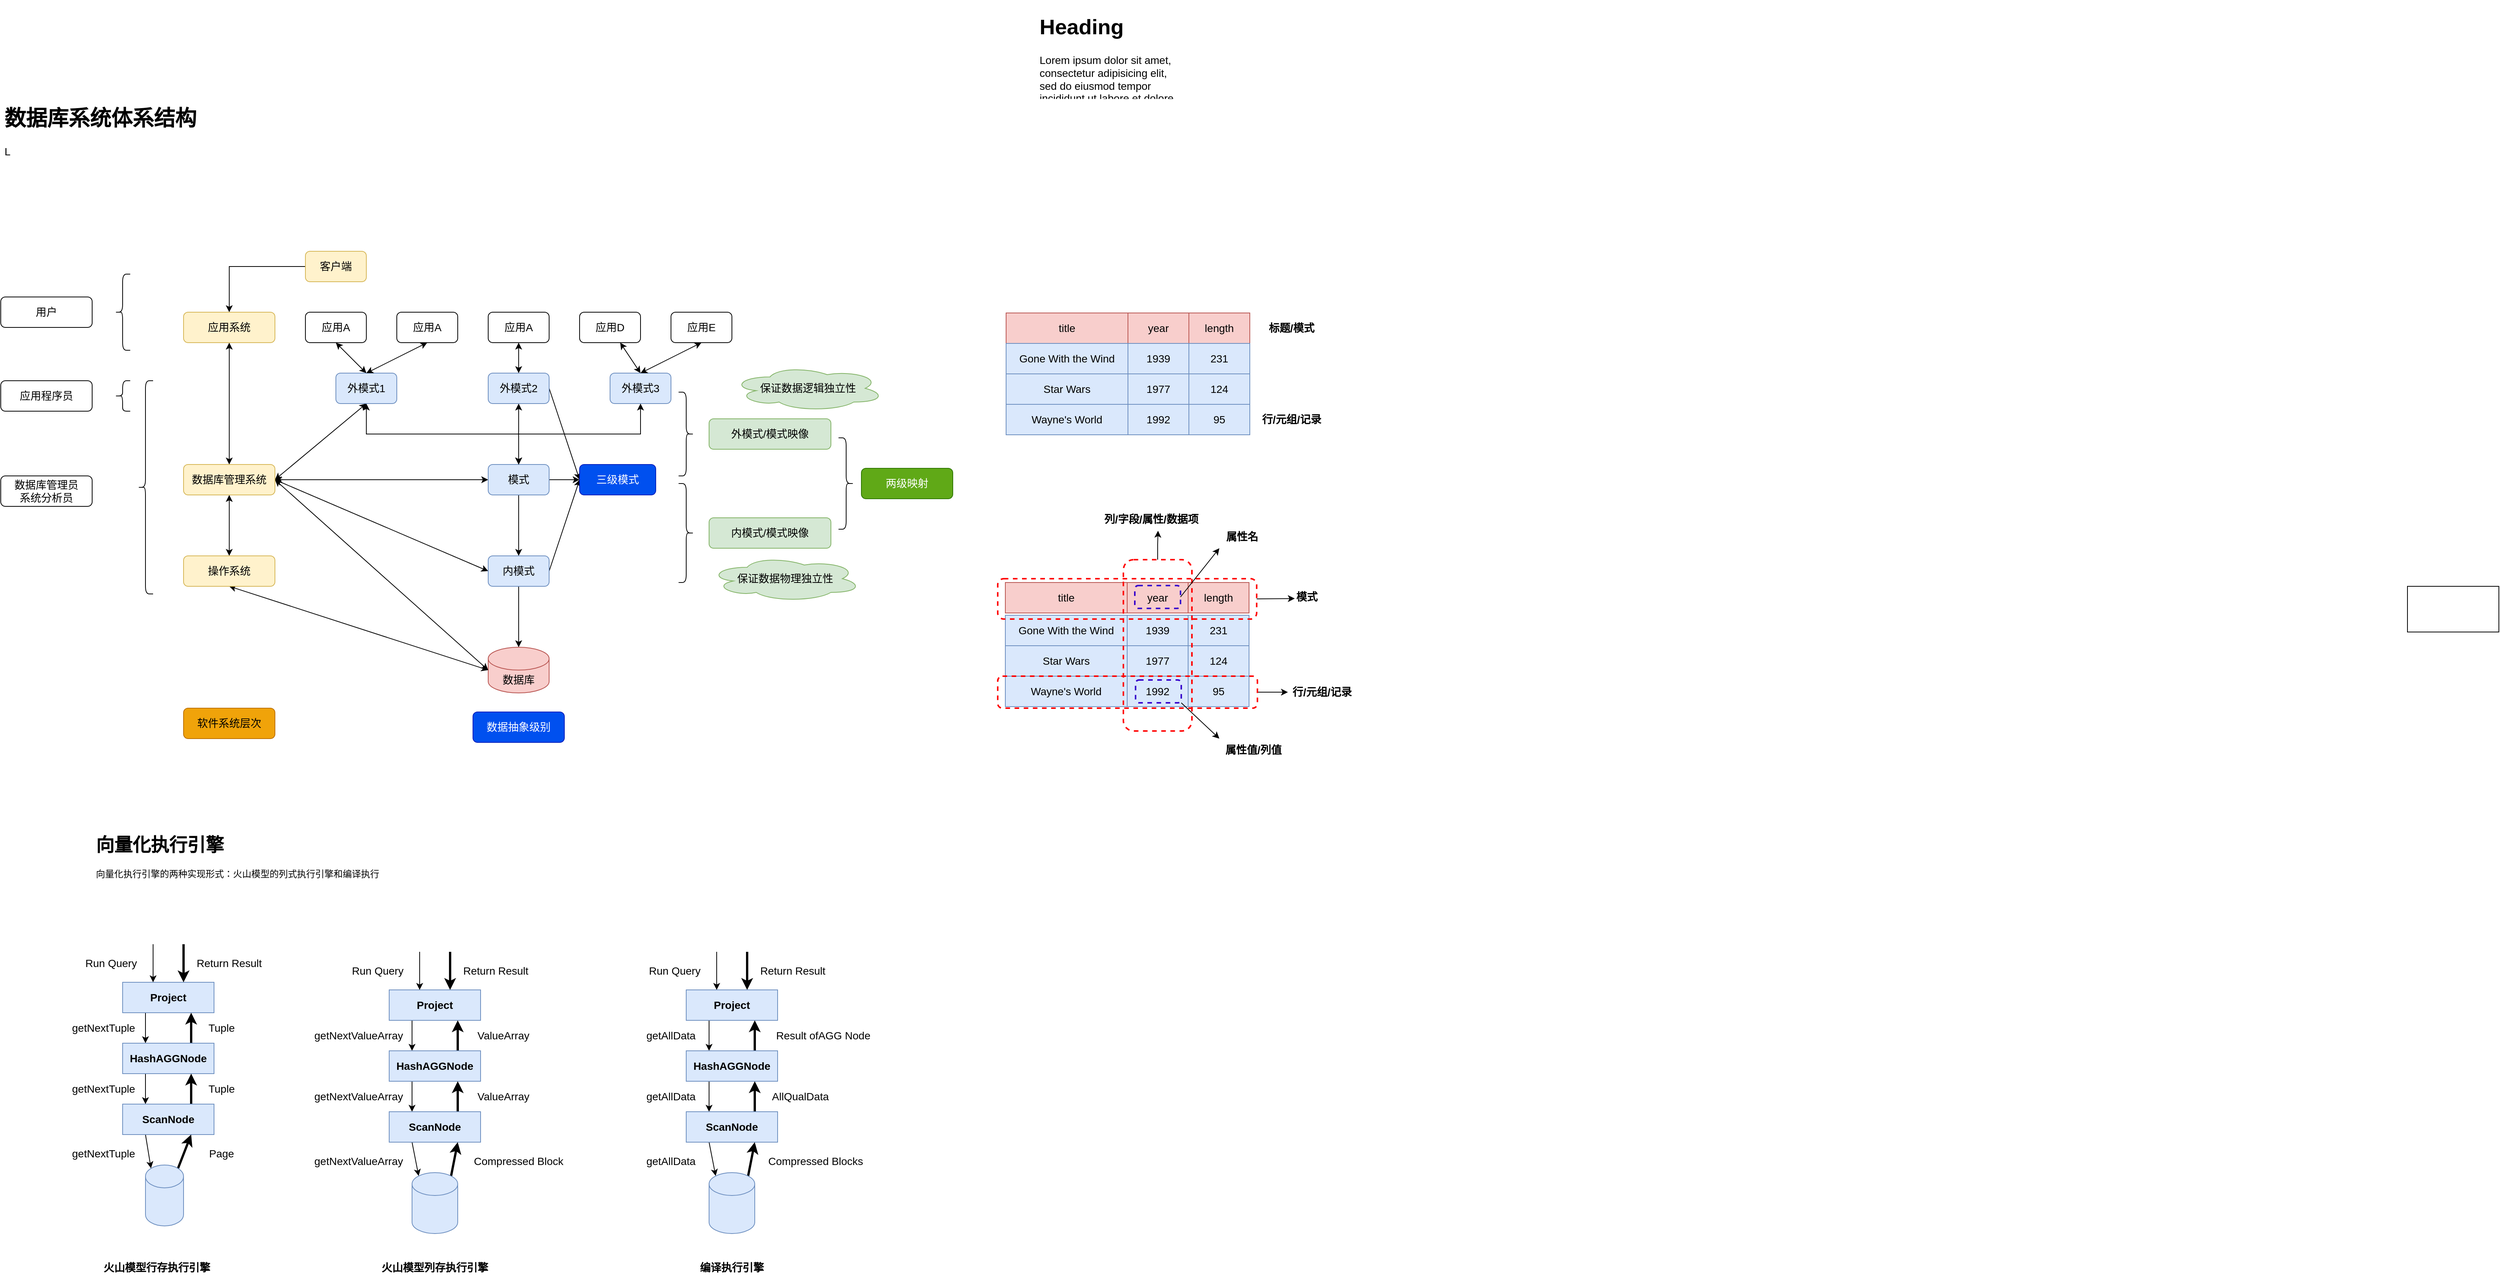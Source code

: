<mxfile version="20.8.20" type="github" pages="12">
  <diagram id="ijb50lC7roscYjJXslFa" name="理论基础">
    <mxGraphModel dx="2261" dy="1933" grid="1" gridSize="10" guides="1" tooltips="1" connect="1" arrows="1" fold="1" page="1" pageScale="1" pageWidth="827" pageHeight="1169" math="0" shadow="0">
      <root>
        <mxCell id="0" />
        <mxCell id="1" parent="0" />
        <mxCell id="ybYBnc8h7VYCQyjqDzk7-1" value="&lt;font style=&quot;font-size: 14px;&quot;&gt;外模式3&lt;/font&gt;" style="rounded=1;whiteSpace=wrap;html=1;fillColor=#dae8fc;strokeColor=#6c8ebf;" parent="1" vertex="1">
          <mxGeometry y="120" width="80" height="40" as="geometry" />
        </mxCell>
        <mxCell id="ybYBnc8h7VYCQyjqDzk7-5" style="edgeStyle=orthogonalEdgeStyle;rounded=0;orthogonalLoop=1;jettySize=auto;html=1;exitX=0.5;exitY=1;exitDx=0;exitDy=0;entryX=0.5;entryY=0;entryDx=0;entryDy=0;fontSize=14;" parent="1" source="ybYBnc8h7VYCQyjqDzk7-2" target="ybYBnc8h7VYCQyjqDzk7-3" edge="1">
          <mxGeometry relative="1" as="geometry" />
        </mxCell>
        <mxCell id="ybYBnc8h7VYCQyjqDzk7-51" style="edgeStyle=none;rounded=0;orthogonalLoop=1;jettySize=auto;html=1;exitX=0;exitY=0.5;exitDx=0;exitDy=0;fontSize=14;startArrow=classic;startFill=1;" parent="1" source="ybYBnc8h7VYCQyjqDzk7-2" edge="1">
          <mxGeometry relative="1" as="geometry">
            <mxPoint x="-440" y="260" as="targetPoint" />
          </mxGeometry>
        </mxCell>
        <mxCell id="ybYBnc8h7VYCQyjqDzk7-56" style="edgeStyle=none;rounded=0;orthogonalLoop=1;jettySize=auto;html=1;exitX=1;exitY=0.5;exitDx=0;exitDy=0;fontSize=14;startArrow=none;startFill=0;entryX=0;entryY=0.5;entryDx=0;entryDy=0;" parent="1" source="ybYBnc8h7VYCQyjqDzk7-2" target="ybYBnc8h7VYCQyjqDzk7-54" edge="1">
          <mxGeometry relative="1" as="geometry">
            <mxPoint x="-30" y="260" as="targetPoint" />
          </mxGeometry>
        </mxCell>
        <mxCell id="ybYBnc8h7VYCQyjqDzk7-2" value="&lt;font style=&quot;font-size: 14px;&quot;&gt;模式&lt;/font&gt;" style="rounded=1;whiteSpace=wrap;html=1;fillColor=#dae8fc;strokeColor=#6c8ebf;" parent="1" vertex="1">
          <mxGeometry x="-160" y="240" width="80" height="40" as="geometry" />
        </mxCell>
        <mxCell id="ybYBnc8h7VYCQyjqDzk7-12" style="edgeStyle=orthogonalEdgeStyle;rounded=0;orthogonalLoop=1;jettySize=auto;html=1;entryX=0.5;entryY=0;entryDx=0;entryDy=0;entryPerimeter=0;fontSize=14;" parent="1" source="ybYBnc8h7VYCQyjqDzk7-3" target="ybYBnc8h7VYCQyjqDzk7-11" edge="1">
          <mxGeometry relative="1" as="geometry" />
        </mxCell>
        <mxCell id="ybYBnc8h7VYCQyjqDzk7-52" style="edgeStyle=none;rounded=0;orthogonalLoop=1;jettySize=auto;html=1;exitX=0;exitY=0.5;exitDx=0;exitDy=0;fontSize=14;startArrow=classic;startFill=1;" parent="1" source="ybYBnc8h7VYCQyjqDzk7-3" edge="1">
          <mxGeometry relative="1" as="geometry">
            <mxPoint x="-440" y="260" as="targetPoint" />
          </mxGeometry>
        </mxCell>
        <mxCell id="ybYBnc8h7VYCQyjqDzk7-57" style="edgeStyle=none;rounded=0;orthogonalLoop=1;jettySize=auto;html=1;exitX=1;exitY=0.5;exitDx=0;exitDy=0;fontSize=14;startArrow=none;startFill=0;" parent="1" source="ybYBnc8h7VYCQyjqDzk7-3" edge="1">
          <mxGeometry relative="1" as="geometry">
            <mxPoint x="-40" y="260" as="targetPoint" />
          </mxGeometry>
        </mxCell>
        <mxCell id="ybYBnc8h7VYCQyjqDzk7-3" value="&lt;font style=&quot;font-size: 14px;&quot;&gt;内模式&lt;/font&gt;" style="rounded=1;whiteSpace=wrap;html=1;fillColor=#dae8fc;strokeColor=#6c8ebf;" parent="1" vertex="1">
          <mxGeometry x="-160" y="360" width="80" height="40" as="geometry" />
        </mxCell>
        <mxCell id="ybYBnc8h7VYCQyjqDzk7-6" value="" style="shape=curlyBracket;whiteSpace=wrap;html=1;rounded=1;flipH=1;fontSize=14;" parent="1" vertex="1">
          <mxGeometry x="90" y="145" width="20" height="110" as="geometry" />
        </mxCell>
        <mxCell id="ybYBnc8h7VYCQyjqDzk7-7" value="外模式/模式映像" style="rounded=1;whiteSpace=wrap;html=1;fontSize=14;fillColor=#d5e8d4;strokeColor=#82b366;" parent="1" vertex="1">
          <mxGeometry x="130" y="180" width="160" height="40" as="geometry" />
        </mxCell>
        <mxCell id="ybYBnc8h7VYCQyjqDzk7-9" value="" style="shape=curlyBracket;whiteSpace=wrap;html=1;rounded=1;flipH=1;fontSize=14;" parent="1" vertex="1">
          <mxGeometry x="90" y="265" width="20" height="130" as="geometry" />
        </mxCell>
        <mxCell id="ybYBnc8h7VYCQyjqDzk7-10" value="内模式/模式映像" style="rounded=1;whiteSpace=wrap;html=1;fontSize=14;fillColor=#d5e8d4;strokeColor=#82b366;" parent="1" vertex="1">
          <mxGeometry x="130" y="310" width="160" height="40" as="geometry" />
        </mxCell>
        <mxCell id="ybYBnc8h7VYCQyjqDzk7-11" value="数据库" style="shape=cylinder3;whiteSpace=wrap;html=1;boundedLbl=1;backgroundOutline=1;size=15;fontSize=14;fillColor=#f8cecc;strokeColor=#b85450;" parent="1" vertex="1">
          <mxGeometry x="-160" y="480" width="80" height="60" as="geometry" />
        </mxCell>
        <mxCell id="ybYBnc8h7VYCQyjqDzk7-26" style="edgeStyle=orthogonalEdgeStyle;rounded=0;orthogonalLoop=1;jettySize=auto;html=1;exitX=0.5;exitY=1;exitDx=0;exitDy=0;fontSize=14;entryX=0.5;entryY=0;entryDx=0;entryDy=0;startArrow=classic;startFill=1;" parent="1" source="ybYBnc8h7VYCQyjqDzk7-1" target="ybYBnc8h7VYCQyjqDzk7-2" edge="1">
          <mxGeometry relative="1" as="geometry">
            <mxPoint x="60" y="240" as="targetPoint" />
          </mxGeometry>
        </mxCell>
        <mxCell id="ybYBnc8h7VYCQyjqDzk7-27" style="edgeStyle=orthogonalEdgeStyle;rounded=0;orthogonalLoop=1;jettySize=auto;html=1;fontSize=14;startArrow=classic;startFill=1;" parent="1" source="ybYBnc8h7VYCQyjqDzk7-13" target="ybYBnc8h7VYCQyjqDzk7-2" edge="1">
          <mxGeometry relative="1" as="geometry" />
        </mxCell>
        <mxCell id="ybYBnc8h7VYCQyjqDzk7-55" style="edgeStyle=none;rounded=0;orthogonalLoop=1;jettySize=auto;html=1;exitX=1;exitY=0.5;exitDx=0;exitDy=0;entryX=0;entryY=0.5;entryDx=0;entryDy=0;fontSize=14;startArrow=none;startFill=0;" parent="1" source="ybYBnc8h7VYCQyjqDzk7-13" target="ybYBnc8h7VYCQyjqDzk7-54" edge="1">
          <mxGeometry relative="1" as="geometry" />
        </mxCell>
        <mxCell id="ybYBnc8h7VYCQyjqDzk7-13" value="&lt;font style=&quot;font-size: 14px;&quot;&gt;外模式2&lt;/font&gt;" style="rounded=1;whiteSpace=wrap;html=1;fillColor=#dae8fc;strokeColor=#6c8ebf;" parent="1" vertex="1">
          <mxGeometry x="-160" y="120" width="80" height="40" as="geometry" />
        </mxCell>
        <mxCell id="ybYBnc8h7VYCQyjqDzk7-25" style="edgeStyle=orthogonalEdgeStyle;rounded=0;orthogonalLoop=1;jettySize=auto;html=1;entryX=0.5;entryY=0;entryDx=0;entryDy=0;fontSize=14;exitX=0.5;exitY=1;exitDx=0;exitDy=0;startArrow=classic;startFill=1;" parent="1" source="ybYBnc8h7VYCQyjqDzk7-14" target="ybYBnc8h7VYCQyjqDzk7-2" edge="1">
          <mxGeometry relative="1" as="geometry" />
        </mxCell>
        <mxCell id="ybYBnc8h7VYCQyjqDzk7-50" style="edgeStyle=none;rounded=0;orthogonalLoop=1;jettySize=auto;html=1;exitX=0.5;exitY=1;exitDx=0;exitDy=0;entryX=1;entryY=0.5;entryDx=0;entryDy=0;fontSize=14;startArrow=classic;startFill=1;" parent="1" source="ybYBnc8h7VYCQyjqDzk7-14" target="ybYBnc8h7VYCQyjqDzk7-35" edge="1">
          <mxGeometry relative="1" as="geometry" />
        </mxCell>
        <mxCell id="ybYBnc8h7VYCQyjqDzk7-14" value="&lt;font style=&quot;font-size: 14px;&quot;&gt;外模式1&lt;/font&gt;" style="rounded=1;whiteSpace=wrap;html=1;fillColor=#dae8fc;strokeColor=#6c8ebf;" parent="1" vertex="1">
          <mxGeometry x="-360" y="120" width="80" height="40" as="geometry" />
        </mxCell>
        <mxCell id="ybYBnc8h7VYCQyjqDzk7-24" value="" style="edgeStyle=none;rounded=0;orthogonalLoop=1;jettySize=auto;html=1;fontSize=14;exitX=0.5;exitY=1;exitDx=0;exitDy=0;startArrow=classic;startFill=1;" parent="1" source="ybYBnc8h7VYCQyjqDzk7-15" edge="1">
          <mxGeometry relative="1" as="geometry">
            <mxPoint x="-320" y="120" as="targetPoint" />
          </mxGeometry>
        </mxCell>
        <mxCell id="ybYBnc8h7VYCQyjqDzk7-15" value="应用A" style="rounded=1;whiteSpace=wrap;html=1;fontSize=14;" parent="1" vertex="1">
          <mxGeometry x="-400" y="40" width="80" height="40" as="geometry" />
        </mxCell>
        <mxCell id="ybYBnc8h7VYCQyjqDzk7-23" style="edgeStyle=none;rounded=0;orthogonalLoop=1;jettySize=auto;html=1;exitX=0.5;exitY=1;exitDx=0;exitDy=0;entryX=0.5;entryY=0;entryDx=0;entryDy=0;fontSize=14;startArrow=classic;startFill=1;" parent="1" source="ybYBnc8h7VYCQyjqDzk7-16" target="ybYBnc8h7VYCQyjqDzk7-14" edge="1">
          <mxGeometry relative="1" as="geometry" />
        </mxCell>
        <mxCell id="ybYBnc8h7VYCQyjqDzk7-16" value="应用A" style="rounded=1;whiteSpace=wrap;html=1;fontSize=14;" parent="1" vertex="1">
          <mxGeometry x="-280" y="40" width="80" height="40" as="geometry" />
        </mxCell>
        <mxCell id="ybYBnc8h7VYCQyjqDzk7-22" style="edgeStyle=none;rounded=0;orthogonalLoop=1;jettySize=auto;html=1;exitX=0.5;exitY=1;exitDx=0;exitDy=0;fontSize=14;startArrow=classic;startFill=1;" parent="1" source="ybYBnc8h7VYCQyjqDzk7-17" target="ybYBnc8h7VYCQyjqDzk7-13" edge="1">
          <mxGeometry relative="1" as="geometry" />
        </mxCell>
        <mxCell id="ybYBnc8h7VYCQyjqDzk7-17" value="应用A" style="rounded=1;whiteSpace=wrap;html=1;fontSize=14;" parent="1" vertex="1">
          <mxGeometry x="-160" y="40" width="80" height="40" as="geometry" />
        </mxCell>
        <mxCell id="ybYBnc8h7VYCQyjqDzk7-21" style="edgeStyle=none;rounded=0;orthogonalLoop=1;jettySize=auto;html=1;exitX=0.5;exitY=1;exitDx=0;exitDy=0;entryX=0.5;entryY=0;entryDx=0;entryDy=0;fontSize=14;startArrow=classic;startFill=1;" parent="1" source="ybYBnc8h7VYCQyjqDzk7-18" target="ybYBnc8h7VYCQyjqDzk7-1" edge="1">
          <mxGeometry relative="1" as="geometry" />
        </mxCell>
        <mxCell id="ybYBnc8h7VYCQyjqDzk7-18" value="应用E" style="rounded=1;whiteSpace=wrap;html=1;fontSize=14;" parent="1" vertex="1">
          <mxGeometry x="80" y="40" width="80" height="40" as="geometry" />
        </mxCell>
        <mxCell id="ybYBnc8h7VYCQyjqDzk7-20" style="rounded=0;orthogonalLoop=1;jettySize=auto;html=1;fontSize=14;startArrow=classic;startFill=1;" parent="1" source="ybYBnc8h7VYCQyjqDzk7-19" edge="1">
          <mxGeometry relative="1" as="geometry">
            <mxPoint x="40" y="120" as="targetPoint" />
          </mxGeometry>
        </mxCell>
        <mxCell id="ybYBnc8h7VYCQyjqDzk7-19" value="应用D" style="rounded=1;whiteSpace=wrap;html=1;fontSize=14;" parent="1" vertex="1">
          <mxGeometry x="-40" y="40" width="80" height="40" as="geometry" />
        </mxCell>
        <mxCell id="ybYBnc8h7VYCQyjqDzk7-28" value="" style="shape=curlyBracket;whiteSpace=wrap;html=1;rounded=1;flipH=1;fontSize=14;" parent="1" vertex="1">
          <mxGeometry x="300" y="205" width="20" height="120" as="geometry" />
        </mxCell>
        <mxCell id="ybYBnc8h7VYCQyjqDzk7-29" value="两级映射" style="rounded=1;whiteSpace=wrap;html=1;fontSize=14;fillColor=#60a917;fontColor=#ffffff;strokeColor=#2D7600;" parent="1" vertex="1">
          <mxGeometry x="330" y="245" width="120" height="40" as="geometry" />
        </mxCell>
        <mxCell id="ybYBnc8h7VYCQyjqDzk7-30" value="保证数据逻辑独立性" style="ellipse;shape=cloud;whiteSpace=wrap;html=1;fontSize=14;fillColor=#d5e8d4;strokeColor=#82b366;" parent="1" vertex="1">
          <mxGeometry x="160" y="110" width="200" height="60" as="geometry" />
        </mxCell>
        <mxCell id="ybYBnc8h7VYCQyjqDzk7-31" value="保证数据物理独立性" style="ellipse;shape=cloud;whiteSpace=wrap;html=1;fontSize=14;fillColor=#d5e8d4;strokeColor=#82b366;" parent="1" vertex="1">
          <mxGeometry x="130" y="360" width="200" height="60" as="geometry" />
        </mxCell>
        <mxCell id="ybYBnc8h7VYCQyjqDzk7-37" style="edgeStyle=orthogonalEdgeStyle;rounded=0;orthogonalLoop=1;jettySize=auto;html=1;exitX=0;exitY=0.5;exitDx=0;exitDy=0;fontSize=14;startArrow=none;startFill=0;" parent="1" source="ybYBnc8h7VYCQyjqDzk7-33" target="ybYBnc8h7VYCQyjqDzk7-34" edge="1">
          <mxGeometry relative="1" as="geometry" />
        </mxCell>
        <mxCell id="ybYBnc8h7VYCQyjqDzk7-33" value="客户端" style="rounded=1;whiteSpace=wrap;html=1;fontSize=14;fillColor=#fff2cc;strokeColor=#d6b656;" parent="1" vertex="1">
          <mxGeometry x="-400" y="-40" width="80" height="40" as="geometry" />
        </mxCell>
        <mxCell id="ybYBnc8h7VYCQyjqDzk7-46" style="edgeStyle=orthogonalEdgeStyle;rounded=0;orthogonalLoop=1;jettySize=auto;html=1;fontSize=14;startArrow=classic;startFill=1;" parent="1" source="ybYBnc8h7VYCQyjqDzk7-34" target="ybYBnc8h7VYCQyjqDzk7-35" edge="1">
          <mxGeometry relative="1" as="geometry" />
        </mxCell>
        <mxCell id="ybYBnc8h7VYCQyjqDzk7-34" value="应用系统" style="rounded=1;whiteSpace=wrap;html=1;fontSize=14;fillColor=#fff2cc;strokeColor=#d6b656;" parent="1" vertex="1">
          <mxGeometry x="-560" y="40" width="120" height="40" as="geometry" />
        </mxCell>
        <mxCell id="ybYBnc8h7VYCQyjqDzk7-47" style="edgeStyle=orthogonalEdgeStyle;rounded=0;orthogonalLoop=1;jettySize=auto;html=1;fontSize=14;startArrow=classic;startFill=1;" parent="1" source="ybYBnc8h7VYCQyjqDzk7-35" target="ybYBnc8h7VYCQyjqDzk7-36" edge="1">
          <mxGeometry relative="1" as="geometry" />
        </mxCell>
        <mxCell id="ybYBnc8h7VYCQyjqDzk7-49" style="edgeStyle=none;rounded=0;orthogonalLoop=1;jettySize=auto;html=1;exitX=1;exitY=0.5;exitDx=0;exitDy=0;entryX=0;entryY=0.5;entryDx=0;entryDy=0;entryPerimeter=0;fontSize=14;startArrow=classic;startFill=1;" parent="1" source="ybYBnc8h7VYCQyjqDzk7-35" target="ybYBnc8h7VYCQyjqDzk7-11" edge="1">
          <mxGeometry relative="1" as="geometry" />
        </mxCell>
        <mxCell id="ybYBnc8h7VYCQyjqDzk7-35" value="数据库管理系统" style="rounded=1;whiteSpace=wrap;html=1;fontSize=14;fillColor=#fff2cc;strokeColor=#d6b656;" parent="1" vertex="1">
          <mxGeometry x="-560" y="240" width="120" height="40" as="geometry" />
        </mxCell>
        <mxCell id="ybYBnc8h7VYCQyjqDzk7-48" style="rounded=0;orthogonalLoop=1;jettySize=auto;html=1;exitX=0.5;exitY=1;exitDx=0;exitDy=0;entryX=0;entryY=0.5;entryDx=0;entryDy=0;entryPerimeter=0;fontSize=14;startArrow=classic;startFill=1;" parent="1" source="ybYBnc8h7VYCQyjqDzk7-36" target="ybYBnc8h7VYCQyjqDzk7-11" edge="1">
          <mxGeometry relative="1" as="geometry" />
        </mxCell>
        <mxCell id="ybYBnc8h7VYCQyjqDzk7-36" value="操作系统" style="rounded=1;whiteSpace=wrap;html=1;fontSize=14;fillColor=#fff2cc;strokeColor=#d6b656;" parent="1" vertex="1">
          <mxGeometry x="-560" y="360" width="120" height="40" as="geometry" />
        </mxCell>
        <mxCell id="ybYBnc8h7VYCQyjqDzk7-38" value="" style="shape=curlyBracket;whiteSpace=wrap;html=1;rounded=1;fontSize=14;" parent="1" vertex="1">
          <mxGeometry x="-650" y="-10" width="20" height="100" as="geometry" />
        </mxCell>
        <mxCell id="ybYBnc8h7VYCQyjqDzk7-39" value="用户" style="rounded=1;whiteSpace=wrap;html=1;fontSize=14;" parent="1" vertex="1">
          <mxGeometry x="-800" y="20" width="120" height="40" as="geometry" />
        </mxCell>
        <mxCell id="ybYBnc8h7VYCQyjqDzk7-40" value="" style="shape=curlyBracket;whiteSpace=wrap;html=1;rounded=1;fontSize=14;" parent="1" vertex="1">
          <mxGeometry x="-650" y="130" width="20" height="40" as="geometry" />
        </mxCell>
        <mxCell id="ybYBnc8h7VYCQyjqDzk7-41" value="应用程序员" style="rounded=1;whiteSpace=wrap;html=1;fontSize=14;" parent="1" vertex="1">
          <mxGeometry x="-800" y="130" width="120" height="40" as="geometry" />
        </mxCell>
        <mxCell id="ybYBnc8h7VYCQyjqDzk7-42" value="" style="shape=curlyBracket;whiteSpace=wrap;html=1;rounded=1;fontSize=14;" parent="1" vertex="1">
          <mxGeometry x="-620" y="130" width="20" height="280" as="geometry" />
        </mxCell>
        <mxCell id="ybYBnc8h7VYCQyjqDzk7-43" value="数据库管理员&lt;br&gt;系统分析员" style="rounded=1;whiteSpace=wrap;html=1;fontSize=14;" parent="1" vertex="1">
          <mxGeometry x="-800" y="255" width="120" height="40" as="geometry" />
        </mxCell>
        <mxCell id="ybYBnc8h7VYCQyjqDzk7-44" value="数据抽象级别" style="rounded=1;whiteSpace=wrap;html=1;fontSize=14;fillColor=#0050ef;strokeColor=#001DBC;fontColor=#ffffff;" parent="1" vertex="1">
          <mxGeometry x="-180" y="565" width="120" height="40" as="geometry" />
        </mxCell>
        <mxCell id="ybYBnc8h7VYCQyjqDzk7-45" value="软件系统层次" style="rounded=1;whiteSpace=wrap;html=1;fontSize=14;fillColor=#f0a30a;fontColor=#000000;strokeColor=#BD7000;" parent="1" vertex="1">
          <mxGeometry x="-560" y="560" width="120" height="40" as="geometry" />
        </mxCell>
        <mxCell id="ybYBnc8h7VYCQyjqDzk7-54" value="三级模式" style="rounded=1;whiteSpace=wrap;html=1;fontSize=14;fillColor=#0050ef;fontColor=#ffffff;strokeColor=#001DBC;" parent="1" vertex="1">
          <mxGeometry x="-40" y="240" width="100" height="40" as="geometry" />
        </mxCell>
        <mxCell id="ybYBnc8h7VYCQyjqDzk7-58" value="&lt;h1&gt;数据库系统体系结构&lt;/h1&gt;&lt;p&gt;L&lt;/p&gt;" style="text;html=1;strokeColor=none;fillColor=none;spacing=5;spacingTop=-20;whiteSpace=wrap;overflow=hidden;rounded=0;fontSize=14;" parent="1" vertex="1">
          <mxGeometry x="-800" y="-240" width="510" height="120" as="geometry" />
        </mxCell>
        <mxCell id="T1xa8sWXfmLB0IxWFdaf-1" value="&lt;h1&gt;向量化执行引擎&lt;/h1&gt;&lt;p&gt;向量化执行引擎的两种实现形式：火山模型的列式执行引擎和编译执行&lt;/p&gt;" style="text;html=1;strokeColor=none;fillColor=none;spacing=5;spacingTop=-20;whiteSpace=wrap;overflow=hidden;rounded=0;" parent="1" vertex="1">
          <mxGeometry x="-680" y="720" width="480" height="120" as="geometry" />
        </mxCell>
        <mxCell id="T1xa8sWXfmLB0IxWFdaf-11" style="edgeStyle=orthogonalEdgeStyle;rounded=0;orthogonalLoop=1;jettySize=auto;html=1;exitX=0.25;exitY=1;exitDx=0;exitDy=0;entryX=0.25;entryY=0;entryDx=0;entryDy=0;fontSize=14;" parent="1" source="T1xa8sWXfmLB0IxWFdaf-2" target="T1xa8sWXfmLB0IxWFdaf-3" edge="1">
          <mxGeometry relative="1" as="geometry" />
        </mxCell>
        <mxCell id="T1xa8sWXfmLB0IxWFdaf-2" value="&lt;font style=&quot;font-size: 14px;&quot;&gt;&lt;b&gt;Project&lt;/b&gt;&lt;/font&gt;" style="rounded=0;whiteSpace=wrap;html=1;fillColor=#dae8fc;strokeColor=#6c8ebf;" parent="1" vertex="1">
          <mxGeometry x="-640" y="920" width="120" height="40" as="geometry" />
        </mxCell>
        <mxCell id="T1xa8sWXfmLB0IxWFdaf-12" style="edgeStyle=orthogonalEdgeStyle;rounded=0;orthogonalLoop=1;jettySize=auto;html=1;exitX=0.75;exitY=0;exitDx=0;exitDy=0;entryX=0.75;entryY=1;entryDx=0;entryDy=0;fontSize=14;strokeWidth=3;" parent="1" source="T1xa8sWXfmLB0IxWFdaf-3" target="T1xa8sWXfmLB0IxWFdaf-2" edge="1">
          <mxGeometry relative="1" as="geometry" />
        </mxCell>
        <mxCell id="T1xa8sWXfmLB0IxWFdaf-13" style="edgeStyle=orthogonalEdgeStyle;rounded=0;orthogonalLoop=1;jettySize=auto;html=1;exitX=0.25;exitY=1;exitDx=0;exitDy=0;entryX=0.25;entryY=0;entryDx=0;entryDy=0;fontSize=14;" parent="1" source="T1xa8sWXfmLB0IxWFdaf-3" target="T1xa8sWXfmLB0IxWFdaf-4" edge="1">
          <mxGeometry relative="1" as="geometry" />
        </mxCell>
        <mxCell id="T1xa8sWXfmLB0IxWFdaf-3" value="&lt;font style=&quot;font-size: 14px;&quot;&gt;&lt;b&gt;HashAGGNode&lt;/b&gt;&lt;/font&gt;" style="rounded=0;whiteSpace=wrap;html=1;fillColor=#dae8fc;strokeColor=#6c8ebf;" parent="1" vertex="1">
          <mxGeometry x="-640" y="1000" width="120" height="40" as="geometry" />
        </mxCell>
        <mxCell id="T1xa8sWXfmLB0IxWFdaf-14" style="edgeStyle=orthogonalEdgeStyle;rounded=0;orthogonalLoop=1;jettySize=auto;html=1;exitX=0.75;exitY=0;exitDx=0;exitDy=0;entryX=0.75;entryY=1;entryDx=0;entryDy=0;fontSize=14;strokeWidth=3;" parent="1" source="T1xa8sWXfmLB0IxWFdaf-4" target="T1xa8sWXfmLB0IxWFdaf-3" edge="1">
          <mxGeometry relative="1" as="geometry" />
        </mxCell>
        <mxCell id="T1xa8sWXfmLB0IxWFdaf-15" style="rounded=0;orthogonalLoop=1;jettySize=auto;html=1;exitX=0.25;exitY=1;exitDx=0;exitDy=0;entryX=0.145;entryY=0;entryDx=0;entryDy=4.35;entryPerimeter=0;fontSize=14;" parent="1" source="T1xa8sWXfmLB0IxWFdaf-4" target="T1xa8sWXfmLB0IxWFdaf-5" edge="1">
          <mxGeometry relative="1" as="geometry" />
        </mxCell>
        <mxCell id="T1xa8sWXfmLB0IxWFdaf-4" value="&lt;font style=&quot;font-size: 14px;&quot;&gt;&lt;b&gt;ScanNode&lt;/b&gt;&lt;/font&gt;" style="rounded=0;whiteSpace=wrap;html=1;fillColor=#dae8fc;strokeColor=#6c8ebf;" parent="1" vertex="1">
          <mxGeometry x="-640" y="1080" width="120" height="40" as="geometry" />
        </mxCell>
        <mxCell id="T1xa8sWXfmLB0IxWFdaf-16" style="rounded=0;orthogonalLoop=1;jettySize=auto;html=1;exitX=0.855;exitY=0;exitDx=0;exitDy=4.35;exitPerimeter=0;entryX=0.75;entryY=1;entryDx=0;entryDy=0;fontSize=14;strokeWidth=3;fillColor=#dae8fc;strokeColor=#000000;" parent="1" source="T1xa8sWXfmLB0IxWFdaf-5" target="T1xa8sWXfmLB0IxWFdaf-4" edge="1">
          <mxGeometry relative="1" as="geometry" />
        </mxCell>
        <mxCell id="T1xa8sWXfmLB0IxWFdaf-5" value="" style="shape=cylinder3;whiteSpace=wrap;html=1;boundedLbl=1;backgroundOutline=1;size=15;fontSize=14;fillColor=#dae8fc;strokeColor=#6c8ebf;" parent="1" vertex="1">
          <mxGeometry x="-610" y="1160" width="50" height="80" as="geometry" />
        </mxCell>
        <mxCell id="T1xa8sWXfmLB0IxWFdaf-6" value="" style="endArrow=classic;html=1;rounded=0;fontSize=14;" parent="1" edge="1">
          <mxGeometry width="50" height="50" relative="1" as="geometry">
            <mxPoint x="-600" y="870" as="sourcePoint" />
            <mxPoint x="-600" y="920" as="targetPoint" />
          </mxGeometry>
        </mxCell>
        <mxCell id="T1xa8sWXfmLB0IxWFdaf-8" value="Return Result" style="text;html=1;strokeColor=none;fillColor=none;align=center;verticalAlign=middle;whiteSpace=wrap;rounded=0;fontSize=14;" parent="1" vertex="1">
          <mxGeometry x="-550" y="880" width="100" height="30" as="geometry" />
        </mxCell>
        <mxCell id="T1xa8sWXfmLB0IxWFdaf-9" value="Run Query" style="text;html=1;strokeColor=none;fillColor=none;align=center;verticalAlign=middle;whiteSpace=wrap;rounded=0;fontSize=14;" parent="1" vertex="1">
          <mxGeometry x="-700" y="880" width="90" height="30" as="geometry" />
        </mxCell>
        <mxCell id="T1xa8sWXfmLB0IxWFdaf-17" value="getNextTuple" style="text;html=1;strokeColor=none;fillColor=none;align=center;verticalAlign=middle;whiteSpace=wrap;rounded=0;fontSize=14;" parent="1" vertex="1">
          <mxGeometry x="-710" y="965" width="90" height="30" as="geometry" />
        </mxCell>
        <mxCell id="T1xa8sWXfmLB0IxWFdaf-18" value="getNextTuple" style="text;html=1;strokeColor=none;fillColor=none;align=center;verticalAlign=middle;whiteSpace=wrap;rounded=0;fontSize=14;" parent="1" vertex="1">
          <mxGeometry x="-710" y="1045" width="90" height="30" as="geometry" />
        </mxCell>
        <mxCell id="T1xa8sWXfmLB0IxWFdaf-19" value="getNextTuple" style="text;html=1;strokeColor=none;fillColor=none;align=center;verticalAlign=middle;whiteSpace=wrap;rounded=0;fontSize=14;" parent="1" vertex="1">
          <mxGeometry x="-710" y="1130" width="90" height="30" as="geometry" />
        </mxCell>
        <mxCell id="T1xa8sWXfmLB0IxWFdaf-20" value="Page" style="text;html=1;strokeColor=none;fillColor=none;align=center;verticalAlign=middle;whiteSpace=wrap;rounded=0;fontSize=14;" parent="1" vertex="1">
          <mxGeometry x="-540" y="1130" width="60" height="30" as="geometry" />
        </mxCell>
        <mxCell id="T1xa8sWXfmLB0IxWFdaf-21" value="Tuple" style="text;html=1;strokeColor=none;fillColor=none;align=center;verticalAlign=middle;whiteSpace=wrap;rounded=0;fontSize=14;" parent="1" vertex="1">
          <mxGeometry x="-540" y="1045" width="60" height="30" as="geometry" />
        </mxCell>
        <mxCell id="T1xa8sWXfmLB0IxWFdaf-22" value="Tuple" style="text;html=1;strokeColor=none;fillColor=none;align=center;verticalAlign=middle;whiteSpace=wrap;rounded=0;fontSize=14;" parent="1" vertex="1">
          <mxGeometry x="-540" y="965" width="60" height="30" as="geometry" />
        </mxCell>
        <mxCell id="T1xa8sWXfmLB0IxWFdaf-23" value="" style="endArrow=classic;html=1;rounded=0;fontSize=14;strokeWidth=3;" parent="1" edge="1">
          <mxGeometry width="50" height="50" relative="1" as="geometry">
            <mxPoint x="-560" y="870" as="sourcePoint" />
            <mxPoint x="-560" y="920" as="targetPoint" />
          </mxGeometry>
        </mxCell>
        <mxCell id="T1xa8sWXfmLB0IxWFdaf-26" style="edgeStyle=orthogonalEdgeStyle;rounded=0;orthogonalLoop=1;jettySize=auto;html=1;exitX=0.25;exitY=1;exitDx=0;exitDy=0;entryX=0.25;entryY=0;entryDx=0;entryDy=0;fontSize=14;" parent="1" source="T1xa8sWXfmLB0IxWFdaf-27" target="T1xa8sWXfmLB0IxWFdaf-30" edge="1">
          <mxGeometry relative="1" as="geometry" />
        </mxCell>
        <mxCell id="T1xa8sWXfmLB0IxWFdaf-27" value="&lt;font style=&quot;font-size: 14px;&quot;&gt;&lt;b&gt;Project&lt;/b&gt;&lt;/font&gt;" style="rounded=0;whiteSpace=wrap;html=1;fillColor=#dae8fc;strokeColor=#6c8ebf;" parent="1" vertex="1">
          <mxGeometry x="-290" y="930" width="120" height="40" as="geometry" />
        </mxCell>
        <mxCell id="T1xa8sWXfmLB0IxWFdaf-28" style="edgeStyle=orthogonalEdgeStyle;rounded=0;orthogonalLoop=1;jettySize=auto;html=1;exitX=0.75;exitY=0;exitDx=0;exitDy=0;entryX=0.75;entryY=1;entryDx=0;entryDy=0;fontSize=14;strokeWidth=3;" parent="1" source="T1xa8sWXfmLB0IxWFdaf-30" target="T1xa8sWXfmLB0IxWFdaf-27" edge="1">
          <mxGeometry relative="1" as="geometry" />
        </mxCell>
        <mxCell id="T1xa8sWXfmLB0IxWFdaf-29" style="edgeStyle=orthogonalEdgeStyle;rounded=0;orthogonalLoop=1;jettySize=auto;html=1;exitX=0.25;exitY=1;exitDx=0;exitDy=0;entryX=0.25;entryY=0;entryDx=0;entryDy=0;fontSize=14;" parent="1" source="T1xa8sWXfmLB0IxWFdaf-30" target="T1xa8sWXfmLB0IxWFdaf-33" edge="1">
          <mxGeometry relative="1" as="geometry" />
        </mxCell>
        <mxCell id="T1xa8sWXfmLB0IxWFdaf-30" value="&lt;font style=&quot;font-size: 14px;&quot;&gt;&lt;b&gt;HashAGGNode&lt;/b&gt;&lt;/font&gt;" style="rounded=0;whiteSpace=wrap;html=1;fillColor=#dae8fc;strokeColor=#6c8ebf;" parent="1" vertex="1">
          <mxGeometry x="-290" y="1010" width="120" height="40" as="geometry" />
        </mxCell>
        <mxCell id="T1xa8sWXfmLB0IxWFdaf-31" style="edgeStyle=orthogonalEdgeStyle;rounded=0;orthogonalLoop=1;jettySize=auto;html=1;exitX=0.75;exitY=0;exitDx=0;exitDy=0;entryX=0.75;entryY=1;entryDx=0;entryDy=0;fontSize=14;strokeWidth=3;" parent="1" source="T1xa8sWXfmLB0IxWFdaf-33" target="T1xa8sWXfmLB0IxWFdaf-30" edge="1">
          <mxGeometry relative="1" as="geometry" />
        </mxCell>
        <mxCell id="T1xa8sWXfmLB0IxWFdaf-32" style="rounded=0;orthogonalLoop=1;jettySize=auto;html=1;exitX=0.25;exitY=1;exitDx=0;exitDy=0;entryX=0.145;entryY=0;entryDx=0;entryDy=4.35;entryPerimeter=0;fontSize=14;" parent="1" source="T1xa8sWXfmLB0IxWFdaf-33" target="T1xa8sWXfmLB0IxWFdaf-35" edge="1">
          <mxGeometry relative="1" as="geometry" />
        </mxCell>
        <mxCell id="T1xa8sWXfmLB0IxWFdaf-33" value="&lt;font style=&quot;font-size: 14px;&quot;&gt;&lt;b&gt;ScanNode&lt;/b&gt;&lt;/font&gt;" style="rounded=0;whiteSpace=wrap;html=1;fillColor=#dae8fc;strokeColor=#6c8ebf;" parent="1" vertex="1">
          <mxGeometry x="-290" y="1090" width="120" height="40" as="geometry" />
        </mxCell>
        <mxCell id="T1xa8sWXfmLB0IxWFdaf-34" style="rounded=0;orthogonalLoop=1;jettySize=auto;html=1;exitX=0.855;exitY=0;exitDx=0;exitDy=4.35;exitPerimeter=0;entryX=0.75;entryY=1;entryDx=0;entryDy=0;fontSize=14;strokeWidth=3;fillColor=#dae8fc;strokeColor=#000000;" parent="1" source="T1xa8sWXfmLB0IxWFdaf-35" target="T1xa8sWXfmLB0IxWFdaf-33" edge="1">
          <mxGeometry relative="1" as="geometry" />
        </mxCell>
        <mxCell id="T1xa8sWXfmLB0IxWFdaf-35" value="" style="shape=cylinder3;whiteSpace=wrap;html=1;boundedLbl=1;backgroundOutline=1;size=15;fontSize=14;fillColor=#dae8fc;strokeColor=#6c8ebf;" parent="1" vertex="1">
          <mxGeometry x="-260" y="1170" width="60" height="80" as="geometry" />
        </mxCell>
        <mxCell id="T1xa8sWXfmLB0IxWFdaf-36" value="" style="endArrow=classic;html=1;rounded=0;fontSize=14;" parent="1" edge="1">
          <mxGeometry width="50" height="50" relative="1" as="geometry">
            <mxPoint x="-250" y="880" as="sourcePoint" />
            <mxPoint x="-250" y="930" as="targetPoint" />
          </mxGeometry>
        </mxCell>
        <mxCell id="T1xa8sWXfmLB0IxWFdaf-37" value="Return Result" style="text;html=1;strokeColor=none;fillColor=none;align=center;verticalAlign=middle;whiteSpace=wrap;rounded=0;fontSize=14;" parent="1" vertex="1">
          <mxGeometry x="-200" y="890" width="100" height="30" as="geometry" />
        </mxCell>
        <mxCell id="T1xa8sWXfmLB0IxWFdaf-38" value="Run Query" style="text;html=1;strokeColor=none;fillColor=none;align=center;verticalAlign=middle;whiteSpace=wrap;rounded=0;fontSize=14;" parent="1" vertex="1">
          <mxGeometry x="-350" y="890" width="90" height="30" as="geometry" />
        </mxCell>
        <mxCell id="T1xa8sWXfmLB0IxWFdaf-39" value="getNextValueArray" style="text;html=1;strokeColor=none;fillColor=none;align=center;verticalAlign=middle;whiteSpace=wrap;rounded=0;fontSize=14;" parent="1" vertex="1">
          <mxGeometry x="-390" y="975" width="120" height="30" as="geometry" />
        </mxCell>
        <mxCell id="T1xa8sWXfmLB0IxWFdaf-42" value="Compressed Block" style="text;html=1;strokeColor=none;fillColor=none;align=center;verticalAlign=middle;whiteSpace=wrap;rounded=0;fontSize=14;" parent="1" vertex="1">
          <mxGeometry x="-190" y="1140" width="140" height="30" as="geometry" />
        </mxCell>
        <mxCell id="T1xa8sWXfmLB0IxWFdaf-43" value="ValueArray" style="text;html=1;strokeColor=none;fillColor=none;align=center;verticalAlign=middle;whiteSpace=wrap;rounded=0;fontSize=14;" parent="1" vertex="1">
          <mxGeometry x="-180" y="1055" width="80" height="30" as="geometry" />
        </mxCell>
        <mxCell id="T1xa8sWXfmLB0IxWFdaf-44" value="ValueArray" style="text;html=1;strokeColor=none;fillColor=none;align=center;verticalAlign=middle;whiteSpace=wrap;rounded=0;fontSize=14;" parent="1" vertex="1">
          <mxGeometry x="-180" y="975" width="80" height="30" as="geometry" />
        </mxCell>
        <mxCell id="T1xa8sWXfmLB0IxWFdaf-45" value="" style="endArrow=classic;html=1;rounded=0;fontSize=14;strokeWidth=3;" parent="1" edge="1">
          <mxGeometry width="50" height="50" relative="1" as="geometry">
            <mxPoint x="-210" y="880" as="sourcePoint" />
            <mxPoint x="-210" y="930" as="targetPoint" />
          </mxGeometry>
        </mxCell>
        <mxCell id="T1xa8sWXfmLB0IxWFdaf-46" value="getNextValueArray" style="text;html=1;strokeColor=none;fillColor=none;align=center;verticalAlign=middle;whiteSpace=wrap;rounded=0;fontSize=14;" parent="1" vertex="1">
          <mxGeometry x="-390" y="1055" width="120" height="30" as="geometry" />
        </mxCell>
        <mxCell id="T1xa8sWXfmLB0IxWFdaf-47" value="getNextValueArray" style="text;html=1;strokeColor=none;fillColor=none;align=center;verticalAlign=middle;whiteSpace=wrap;rounded=0;fontSize=14;" parent="1" vertex="1">
          <mxGeometry x="-390" y="1140" width="120" height="30" as="geometry" />
        </mxCell>
        <mxCell id="T1xa8sWXfmLB0IxWFdaf-48" value="&lt;b&gt;火山模型行存执行引擎&lt;/b&gt;" style="text;html=1;strokeColor=none;fillColor=none;align=center;verticalAlign=middle;whiteSpace=wrap;rounded=0;fontSize=14;" parent="1" vertex="1">
          <mxGeometry x="-670" y="1280" width="150" height="30" as="geometry" />
        </mxCell>
        <mxCell id="T1xa8sWXfmLB0IxWFdaf-49" style="edgeStyle=orthogonalEdgeStyle;rounded=0;orthogonalLoop=1;jettySize=auto;html=1;exitX=0.25;exitY=1;exitDx=0;exitDy=0;entryX=0.25;entryY=0;entryDx=0;entryDy=0;fontSize=14;" parent="1" source="T1xa8sWXfmLB0IxWFdaf-50" target="T1xa8sWXfmLB0IxWFdaf-53" edge="1">
          <mxGeometry relative="1" as="geometry" />
        </mxCell>
        <mxCell id="T1xa8sWXfmLB0IxWFdaf-50" value="&lt;font style=&quot;font-size: 14px;&quot;&gt;&lt;b&gt;Project&lt;/b&gt;&lt;/font&gt;" style="rounded=0;whiteSpace=wrap;html=1;fillColor=#dae8fc;strokeColor=#6c8ebf;" parent="1" vertex="1">
          <mxGeometry x="100" y="930" width="120" height="40" as="geometry" />
        </mxCell>
        <mxCell id="T1xa8sWXfmLB0IxWFdaf-51" style="edgeStyle=orthogonalEdgeStyle;rounded=0;orthogonalLoop=1;jettySize=auto;html=1;exitX=0.75;exitY=0;exitDx=0;exitDy=0;entryX=0.75;entryY=1;entryDx=0;entryDy=0;fontSize=14;strokeWidth=3;" parent="1" source="T1xa8sWXfmLB0IxWFdaf-53" target="T1xa8sWXfmLB0IxWFdaf-50" edge="1">
          <mxGeometry relative="1" as="geometry" />
        </mxCell>
        <mxCell id="T1xa8sWXfmLB0IxWFdaf-52" style="edgeStyle=orthogonalEdgeStyle;rounded=0;orthogonalLoop=1;jettySize=auto;html=1;exitX=0.25;exitY=1;exitDx=0;exitDy=0;entryX=0.25;entryY=0;entryDx=0;entryDy=0;fontSize=14;" parent="1" source="T1xa8sWXfmLB0IxWFdaf-53" target="T1xa8sWXfmLB0IxWFdaf-56" edge="1">
          <mxGeometry relative="1" as="geometry" />
        </mxCell>
        <mxCell id="T1xa8sWXfmLB0IxWFdaf-53" value="&lt;font style=&quot;font-size: 14px;&quot;&gt;&lt;b&gt;HashAGGNode&lt;/b&gt;&lt;/font&gt;" style="rounded=0;whiteSpace=wrap;html=1;fillColor=#dae8fc;strokeColor=#6c8ebf;" parent="1" vertex="1">
          <mxGeometry x="100" y="1010" width="120" height="40" as="geometry" />
        </mxCell>
        <mxCell id="T1xa8sWXfmLB0IxWFdaf-54" style="edgeStyle=orthogonalEdgeStyle;rounded=0;orthogonalLoop=1;jettySize=auto;html=1;exitX=0.75;exitY=0;exitDx=0;exitDy=0;entryX=0.75;entryY=1;entryDx=0;entryDy=0;fontSize=14;strokeWidth=3;" parent="1" source="T1xa8sWXfmLB0IxWFdaf-56" target="T1xa8sWXfmLB0IxWFdaf-53" edge="1">
          <mxGeometry relative="1" as="geometry" />
        </mxCell>
        <mxCell id="T1xa8sWXfmLB0IxWFdaf-55" style="rounded=0;orthogonalLoop=1;jettySize=auto;html=1;exitX=0.25;exitY=1;exitDx=0;exitDy=0;entryX=0.145;entryY=0;entryDx=0;entryDy=4.35;entryPerimeter=0;fontSize=14;" parent="1" source="T1xa8sWXfmLB0IxWFdaf-56" target="T1xa8sWXfmLB0IxWFdaf-58" edge="1">
          <mxGeometry relative="1" as="geometry" />
        </mxCell>
        <mxCell id="T1xa8sWXfmLB0IxWFdaf-56" value="&lt;font style=&quot;font-size: 14px;&quot;&gt;&lt;b&gt;ScanNode&lt;/b&gt;&lt;/font&gt;" style="rounded=0;whiteSpace=wrap;html=1;fillColor=#dae8fc;strokeColor=#6c8ebf;" parent="1" vertex="1">
          <mxGeometry x="100" y="1090" width="120" height="40" as="geometry" />
        </mxCell>
        <mxCell id="T1xa8sWXfmLB0IxWFdaf-57" style="rounded=0;orthogonalLoop=1;jettySize=auto;html=1;exitX=0.855;exitY=0;exitDx=0;exitDy=4.35;exitPerimeter=0;entryX=0.75;entryY=1;entryDx=0;entryDy=0;fontSize=14;strokeWidth=3;fillColor=#dae8fc;strokeColor=#000000;" parent="1" source="T1xa8sWXfmLB0IxWFdaf-58" target="T1xa8sWXfmLB0IxWFdaf-56" edge="1">
          <mxGeometry relative="1" as="geometry" />
        </mxCell>
        <mxCell id="T1xa8sWXfmLB0IxWFdaf-58" value="" style="shape=cylinder3;whiteSpace=wrap;html=1;boundedLbl=1;backgroundOutline=1;size=15;fontSize=14;fillColor=#dae8fc;strokeColor=#6c8ebf;" parent="1" vertex="1">
          <mxGeometry x="130" y="1170" width="60" height="80" as="geometry" />
        </mxCell>
        <mxCell id="T1xa8sWXfmLB0IxWFdaf-59" value="" style="endArrow=classic;html=1;rounded=0;fontSize=14;" parent="1" edge="1">
          <mxGeometry width="50" height="50" relative="1" as="geometry">
            <mxPoint x="140" y="880" as="sourcePoint" />
            <mxPoint x="140" y="930" as="targetPoint" />
          </mxGeometry>
        </mxCell>
        <mxCell id="T1xa8sWXfmLB0IxWFdaf-60" value="Return Result" style="text;html=1;strokeColor=none;fillColor=none;align=center;verticalAlign=middle;whiteSpace=wrap;rounded=0;fontSize=14;" parent="1" vertex="1">
          <mxGeometry x="190" y="890" width="100" height="30" as="geometry" />
        </mxCell>
        <mxCell id="T1xa8sWXfmLB0IxWFdaf-61" value="Run Query" style="text;html=1;strokeColor=none;fillColor=none;align=center;verticalAlign=middle;whiteSpace=wrap;rounded=0;fontSize=14;" parent="1" vertex="1">
          <mxGeometry x="40" y="890" width="90" height="30" as="geometry" />
        </mxCell>
        <mxCell id="T1xa8sWXfmLB0IxWFdaf-62" value="getAllData" style="text;html=1;strokeColor=none;fillColor=none;align=center;verticalAlign=middle;whiteSpace=wrap;rounded=0;fontSize=14;" parent="1" vertex="1">
          <mxGeometry x="40" y="975" width="80" height="30" as="geometry" />
        </mxCell>
        <mxCell id="T1xa8sWXfmLB0IxWFdaf-63" value="Compressed Blocks" style="text;html=1;strokeColor=none;fillColor=none;align=center;verticalAlign=middle;whiteSpace=wrap;rounded=0;fontSize=14;" parent="1" vertex="1">
          <mxGeometry x="200" y="1140" width="140" height="30" as="geometry" />
        </mxCell>
        <mxCell id="T1xa8sWXfmLB0IxWFdaf-64" value="AllQualData" style="text;html=1;strokeColor=none;fillColor=none;align=center;verticalAlign=middle;whiteSpace=wrap;rounded=0;fontSize=14;" parent="1" vertex="1">
          <mxGeometry x="210" y="1055" width="80" height="30" as="geometry" />
        </mxCell>
        <mxCell id="T1xa8sWXfmLB0IxWFdaf-65" value="Result ofAGG Node" style="text;html=1;strokeColor=none;fillColor=none;align=center;verticalAlign=middle;whiteSpace=wrap;rounded=0;fontSize=14;" parent="1" vertex="1">
          <mxGeometry x="210" y="975" width="140" height="30" as="geometry" />
        </mxCell>
        <mxCell id="T1xa8sWXfmLB0IxWFdaf-66" value="" style="endArrow=classic;html=1;rounded=0;fontSize=14;strokeWidth=3;" parent="1" edge="1">
          <mxGeometry width="50" height="50" relative="1" as="geometry">
            <mxPoint x="180" y="880" as="sourcePoint" />
            <mxPoint x="180" y="930" as="targetPoint" />
          </mxGeometry>
        </mxCell>
        <mxCell id="T1xa8sWXfmLB0IxWFdaf-67" value="getAllData" style="text;html=1;strokeColor=none;fillColor=none;align=center;verticalAlign=middle;whiteSpace=wrap;rounded=0;fontSize=14;" parent="1" vertex="1">
          <mxGeometry x="40" y="1055" width="80" height="30" as="geometry" />
        </mxCell>
        <mxCell id="T1xa8sWXfmLB0IxWFdaf-68" value="getAllData" style="text;html=1;strokeColor=none;fillColor=none;align=center;verticalAlign=middle;whiteSpace=wrap;rounded=0;fontSize=14;" parent="1" vertex="1">
          <mxGeometry x="40" y="1140" width="80" height="30" as="geometry" />
        </mxCell>
        <mxCell id="T1xa8sWXfmLB0IxWFdaf-69" value="&lt;b&gt;编译执行引擎&lt;/b&gt;" style="text;html=1;strokeColor=none;fillColor=none;align=center;verticalAlign=middle;whiteSpace=wrap;rounded=0;fontSize=14;" parent="1" vertex="1">
          <mxGeometry x="100" y="1280" width="120" height="30" as="geometry" />
        </mxCell>
        <mxCell id="T1xa8sWXfmLB0IxWFdaf-70" value="&lt;b&gt;火山模型列存执行引擎&lt;/b&gt;" style="text;html=1;strokeColor=none;fillColor=none;align=center;verticalAlign=middle;whiteSpace=wrap;rounded=0;fontSize=14;" parent="1" vertex="1">
          <mxGeometry x="-324" y="1280" width="188" height="30" as="geometry" />
        </mxCell>
        <mxCell id="nHhUhCwUfiCT6F8642FX-1" value="&lt;font style=&quot;font-size: 14px;&quot;&gt;title&lt;/font&gt;" style="rounded=0;whiteSpace=wrap;html=1;fillColor=#f8cecc;strokeColor=#b85450;" parent="1" vertex="1">
          <mxGeometry x="520" y="41" width="160" height="40" as="geometry" />
        </mxCell>
        <mxCell id="nHhUhCwUfiCT6F8642FX-2" value="&lt;font style=&quot;font-size: 14px;&quot;&gt;year&lt;/font&gt;" style="rounded=0;whiteSpace=wrap;html=1;fillColor=#f8cecc;strokeColor=#b85450;" parent="1" vertex="1">
          <mxGeometry x="680" y="41" width="80" height="40" as="geometry" />
        </mxCell>
        <mxCell id="nHhUhCwUfiCT6F8642FX-4" value="&lt;font style=&quot;font-size: 14px;&quot;&gt;length&lt;/font&gt;" style="rounded=0;whiteSpace=wrap;html=1;fillColor=#f8cecc;strokeColor=#b85450;" parent="1" vertex="1">
          <mxGeometry x="760" y="41" width="80" height="40" as="geometry" />
        </mxCell>
        <mxCell id="nHhUhCwUfiCT6F8642FX-6" value="&lt;font style=&quot;font-size: 14px;&quot;&gt;Gone With the Wind&lt;/font&gt;" style="rounded=0;whiteSpace=wrap;html=1;fillColor=#dae8fc;strokeColor=#6c8ebf;" parent="1" vertex="1">
          <mxGeometry x="520" y="81" width="160" height="40" as="geometry" />
        </mxCell>
        <mxCell id="nHhUhCwUfiCT6F8642FX-7" value="&lt;font style=&quot;font-size: 14px;&quot;&gt;1939&lt;/font&gt;" style="rounded=0;whiteSpace=wrap;html=1;fillColor=#dae8fc;strokeColor=#6c8ebf;" parent="1" vertex="1">
          <mxGeometry x="680" y="81" width="80" height="40" as="geometry" />
        </mxCell>
        <mxCell id="nHhUhCwUfiCT6F8642FX-8" value="&lt;font style=&quot;font-size: 14px;&quot;&gt;231&lt;/font&gt;" style="rounded=0;whiteSpace=wrap;html=1;fillColor=#dae8fc;strokeColor=#6c8ebf;" parent="1" vertex="1">
          <mxGeometry x="760" y="81" width="80" height="40" as="geometry" />
        </mxCell>
        <mxCell id="nHhUhCwUfiCT6F8642FX-9" value="&lt;font style=&quot;font-size: 14px;&quot;&gt;Star Wars&lt;/font&gt;" style="rounded=0;whiteSpace=wrap;html=1;fillColor=#dae8fc;strokeColor=#6c8ebf;" parent="1" vertex="1">
          <mxGeometry x="520" y="121" width="160" height="40" as="geometry" />
        </mxCell>
        <mxCell id="nHhUhCwUfiCT6F8642FX-10" value="&lt;font style=&quot;font-size: 14px;&quot;&gt;1977&lt;/font&gt;" style="rounded=0;whiteSpace=wrap;html=1;fillColor=#dae8fc;strokeColor=#6c8ebf;" parent="1" vertex="1">
          <mxGeometry x="680" y="121" width="80" height="40" as="geometry" />
        </mxCell>
        <mxCell id="nHhUhCwUfiCT6F8642FX-11" value="&lt;font style=&quot;font-size: 14px;&quot;&gt;124&lt;/font&gt;" style="rounded=0;whiteSpace=wrap;html=1;fillColor=#dae8fc;strokeColor=#6c8ebf;" parent="1" vertex="1">
          <mxGeometry x="760" y="121" width="80" height="40" as="geometry" />
        </mxCell>
        <mxCell id="nHhUhCwUfiCT6F8642FX-13" value="&lt;font style=&quot;font-size: 14px;&quot;&gt;Wayne&#39;s World&lt;/font&gt;" style="rounded=0;whiteSpace=wrap;html=1;fillColor=#dae8fc;strokeColor=#6c8ebf;" parent="1" vertex="1">
          <mxGeometry x="520" y="161" width="160" height="40" as="geometry" />
        </mxCell>
        <mxCell id="nHhUhCwUfiCT6F8642FX-14" value="&lt;font style=&quot;font-size: 14px;&quot;&gt;1992&lt;/font&gt;" style="rounded=0;whiteSpace=wrap;html=1;fillColor=#dae8fc;strokeColor=#6c8ebf;" parent="1" vertex="1">
          <mxGeometry x="680" y="161" width="80" height="40" as="geometry" />
        </mxCell>
        <mxCell id="nHhUhCwUfiCT6F8642FX-15" value="&lt;font style=&quot;font-size: 14px;&quot;&gt;95&lt;/font&gt;" style="rounded=0;whiteSpace=wrap;html=1;fillColor=#dae8fc;strokeColor=#6c8ebf;" parent="1" vertex="1">
          <mxGeometry x="760" y="161" width="80" height="40" as="geometry" />
        </mxCell>
        <mxCell id="nHhUhCwUfiCT6F8642FX-16" value="&lt;b&gt;标题/模式&lt;/b&gt;" style="text;html=1;strokeColor=none;fillColor=none;align=center;verticalAlign=middle;whiteSpace=wrap;rounded=0;fontSize=14;" parent="1" vertex="1">
          <mxGeometry x="850" y="46" width="90" height="30" as="geometry" />
        </mxCell>
        <mxCell id="nHhUhCwUfiCT6F8642FX-17" value="&lt;b&gt;行/元组/记录&lt;/b&gt;" style="text;html=1;strokeColor=none;fillColor=none;align=center;verticalAlign=middle;whiteSpace=wrap;rounded=0;fontSize=14;" parent="1" vertex="1">
          <mxGeometry x="850" y="166" width="90" height="30" as="geometry" />
        </mxCell>
        <mxCell id="nHhUhCwUfiCT6F8642FX-19" value="&lt;font style=&quot;font-size: 14px;&quot;&gt;title&lt;/font&gt;" style="rounded=0;whiteSpace=wrap;html=1;fillColor=#f8cecc;strokeColor=#b85450;" parent="1" vertex="1">
          <mxGeometry x="519" y="395" width="160" height="40" as="geometry" />
        </mxCell>
        <mxCell id="nHhUhCwUfiCT6F8642FX-20" value="&lt;font style=&quot;font-size: 14px;&quot;&gt;year&lt;/font&gt;" style="rounded=0;whiteSpace=wrap;html=1;fillColor=#f8cecc;strokeColor=#b85450;" parent="1" vertex="1">
          <mxGeometry x="679" y="395" width="80" height="40" as="geometry" />
        </mxCell>
        <mxCell id="nHhUhCwUfiCT6F8642FX-21" value="&lt;font style=&quot;font-size: 14px;&quot;&gt;length&lt;/font&gt;" style="rounded=0;whiteSpace=wrap;html=1;fillColor=#f8cecc;strokeColor=#b85450;" parent="1" vertex="1">
          <mxGeometry x="759" y="395" width="80" height="40" as="geometry" />
        </mxCell>
        <mxCell id="nHhUhCwUfiCT6F8642FX-22" value="&lt;font style=&quot;font-size: 14px;&quot;&gt;Gone With the Wind&lt;/font&gt;" style="rounded=0;whiteSpace=wrap;html=1;fillColor=#dae8fc;strokeColor=#6c8ebf;" parent="1" vertex="1">
          <mxGeometry x="519" y="438" width="160" height="40" as="geometry" />
        </mxCell>
        <mxCell id="nHhUhCwUfiCT6F8642FX-23" value="&lt;font style=&quot;font-size: 14px;&quot;&gt;1939&lt;/font&gt;" style="rounded=0;whiteSpace=wrap;html=1;fillColor=#dae8fc;strokeColor=#6c8ebf;" parent="1" vertex="1">
          <mxGeometry x="679" y="438" width="80" height="40" as="geometry" />
        </mxCell>
        <mxCell id="nHhUhCwUfiCT6F8642FX-24" value="&lt;font style=&quot;font-size: 14px;&quot;&gt;231&lt;/font&gt;" style="rounded=0;whiteSpace=wrap;html=1;fillColor=#dae8fc;strokeColor=#6c8ebf;" parent="1" vertex="1">
          <mxGeometry x="759" y="438" width="80" height="40" as="geometry" />
        </mxCell>
        <mxCell id="nHhUhCwUfiCT6F8642FX-25" value="&lt;font style=&quot;font-size: 14px;&quot;&gt;Star Wars&lt;/font&gt;" style="rounded=0;whiteSpace=wrap;html=1;fillColor=#dae8fc;strokeColor=#6c8ebf;" parent="1" vertex="1">
          <mxGeometry x="519" y="478" width="160" height="40" as="geometry" />
        </mxCell>
        <mxCell id="nHhUhCwUfiCT6F8642FX-26" value="&lt;font style=&quot;font-size: 14px;&quot;&gt;1977&lt;/font&gt;" style="rounded=0;whiteSpace=wrap;html=1;fillColor=#dae8fc;strokeColor=#6c8ebf;" parent="1" vertex="1">
          <mxGeometry x="679" y="478" width="80" height="40" as="geometry" />
        </mxCell>
        <mxCell id="nHhUhCwUfiCT6F8642FX-27" value="&lt;font style=&quot;font-size: 14px;&quot;&gt;124&lt;/font&gt;" style="rounded=0;whiteSpace=wrap;html=1;fillColor=#dae8fc;strokeColor=#6c8ebf;" parent="1" vertex="1">
          <mxGeometry x="759" y="478" width="80" height="40" as="geometry" />
        </mxCell>
        <mxCell id="nHhUhCwUfiCT6F8642FX-28" value="&lt;font style=&quot;font-size: 14px;&quot;&gt;Wayne&#39;s World&lt;/font&gt;" style="rounded=0;whiteSpace=wrap;html=1;fillColor=#dae8fc;strokeColor=#6c8ebf;" parent="1" vertex="1">
          <mxGeometry x="519" y="518" width="160" height="40" as="geometry" />
        </mxCell>
        <mxCell id="nHhUhCwUfiCT6F8642FX-29" value="&lt;font style=&quot;font-size: 14px;&quot;&gt;1992&lt;/font&gt;" style="rounded=0;whiteSpace=wrap;html=1;fillColor=#dae8fc;strokeColor=#6c8ebf;" parent="1" vertex="1">
          <mxGeometry x="679" y="518" width="80" height="40" as="geometry" />
        </mxCell>
        <mxCell id="nHhUhCwUfiCT6F8642FX-30" value="&lt;font style=&quot;font-size: 14px;&quot;&gt;95&lt;/font&gt;" style="rounded=0;whiteSpace=wrap;html=1;fillColor=#dae8fc;strokeColor=#6c8ebf;" parent="1" vertex="1">
          <mxGeometry x="759" y="518" width="80" height="40" as="geometry" />
        </mxCell>
        <mxCell id="nHhUhCwUfiCT6F8642FX-31" value="&lt;b&gt;模式&lt;/b&gt;" style="text;html=1;strokeColor=none;fillColor=none;align=left;verticalAlign=middle;whiteSpace=wrap;rounded=0;fontSize=14;" parent="1" vertex="1">
          <mxGeometry x="899" y="398" width="100" height="31" as="geometry" />
        </mxCell>
        <mxCell id="nHhUhCwUfiCT6F8642FX-32" value="&lt;b&gt;行/元组/记录&lt;/b&gt;" style="text;html=1;strokeColor=none;fillColor=none;align=center;verticalAlign=middle;whiteSpace=wrap;rounded=0;fontSize=14;" parent="1" vertex="1">
          <mxGeometry x="890" y="524" width="90" height="30" as="geometry" />
        </mxCell>
        <mxCell id="nHhUhCwUfiCT6F8642FX-34" style="edgeStyle=orthogonalEdgeStyle;rounded=0;orthogonalLoop=1;jettySize=auto;html=1;exitX=1;exitY=0.5;exitDx=0;exitDy=0;fontSize=14;" parent="1" source="nHhUhCwUfiCT6F8642FX-33" edge="1">
          <mxGeometry relative="1" as="geometry">
            <mxPoint x="899" y="416" as="targetPoint" />
          </mxGeometry>
        </mxCell>
        <mxCell id="nHhUhCwUfiCT6F8642FX-33" value="" style="rounded=1;whiteSpace=wrap;html=1;dashed=1;strokeColor=#FF0000;strokeWidth=2;fontSize=14;fillColor=none;" parent="1" vertex="1">
          <mxGeometry x="509" y="390" width="340" height="53" as="geometry" />
        </mxCell>
        <mxCell id="nHhUhCwUfiCT6F8642FX-36" style="edgeStyle=orthogonalEdgeStyle;rounded=0;orthogonalLoop=1;jettySize=auto;html=1;entryX=0;entryY=0.5;entryDx=0;entryDy=0;fontSize=14;" parent="1" source="nHhUhCwUfiCT6F8642FX-35" target="nHhUhCwUfiCT6F8642FX-32" edge="1">
          <mxGeometry relative="1" as="geometry" />
        </mxCell>
        <mxCell id="nHhUhCwUfiCT6F8642FX-35" value="" style="rounded=1;whiteSpace=wrap;html=1;dashed=1;strokeColor=#FF0000;strokeWidth=2;fontSize=14;fillColor=none;" parent="1" vertex="1">
          <mxGeometry x="509" y="518" width="341" height="42" as="geometry" />
        </mxCell>
        <mxCell id="nHhUhCwUfiCT6F8642FX-39" style="edgeStyle=orthogonalEdgeStyle;rounded=0;orthogonalLoop=1;jettySize=auto;html=1;exitX=0.5;exitY=0;exitDx=0;exitDy=0;fontSize=14;" parent="1" source="nHhUhCwUfiCT6F8642FX-37" target="nHhUhCwUfiCT6F8642FX-38" edge="1">
          <mxGeometry relative="1" as="geometry" />
        </mxCell>
        <mxCell id="nHhUhCwUfiCT6F8642FX-37" value="" style="rounded=1;whiteSpace=wrap;html=1;dashed=1;strokeColor=#FF0000;strokeWidth=2;fontSize=14;fillColor=none;" parent="1" vertex="1">
          <mxGeometry x="674" y="365" width="90" height="225" as="geometry" />
        </mxCell>
        <mxCell id="nHhUhCwUfiCT6F8642FX-38" value="&lt;div&gt;&lt;b&gt;列/字段/属性/数据项&lt;/b&gt;&lt;/div&gt;" style="text;html=1;strokeColor=none;fillColor=none;align=left;verticalAlign=middle;whiteSpace=wrap;rounded=0;fontSize=14;" parent="1" vertex="1">
          <mxGeometry x="647" y="296" width="145" height="31" as="geometry" />
        </mxCell>
        <mxCell id="nHhUhCwUfiCT6F8642FX-41" style="rounded=0;orthogonalLoop=1;jettySize=auto;html=1;exitX=1;exitY=0.5;exitDx=0;exitDy=0;fontSize=14;entryX=0;entryY=1;entryDx=0;entryDy=0;" parent="1" source="nHhUhCwUfiCT6F8642FX-40" target="nHhUhCwUfiCT6F8642FX-42" edge="1">
          <mxGeometry relative="1" as="geometry">
            <mxPoint x="800" y="350" as="targetPoint" />
          </mxGeometry>
        </mxCell>
        <mxCell id="nHhUhCwUfiCT6F8642FX-40" value="" style="rounded=1;whiteSpace=wrap;html=1;dashed=1;strokeColor=#3700CC;strokeWidth=2;fontSize=14;fillColor=none;fontColor=#ffffff;" parent="1" vertex="1">
          <mxGeometry x="689" y="399" width="60" height="30" as="geometry" />
        </mxCell>
        <mxCell id="nHhUhCwUfiCT6F8642FX-42" value="&lt;b&gt;属性名&lt;/b&gt;" style="text;html=1;strokeColor=none;fillColor=none;align=center;verticalAlign=middle;whiteSpace=wrap;rounded=0;dashed=1;strokeWidth=2;fontSize=14;" parent="1" vertex="1">
          <mxGeometry x="800" y="320" width="60" height="30" as="geometry" />
        </mxCell>
        <mxCell id="MeC3yzaTwXhm1mtGJgHM-3" style="rounded=0;orthogonalLoop=1;jettySize=auto;html=1;exitX=1;exitY=1;exitDx=0;exitDy=0;entryX=0;entryY=0;entryDx=0;entryDy=0;fontSize=14;fontColor=#FF0000;" parent="1" source="MeC3yzaTwXhm1mtGJgHM-1" target="MeC3yzaTwXhm1mtGJgHM-2" edge="1">
          <mxGeometry relative="1" as="geometry" />
        </mxCell>
        <mxCell id="MeC3yzaTwXhm1mtGJgHM-1" value="" style="rounded=1;whiteSpace=wrap;html=1;dashed=1;strokeColor=#3700CC;strokeWidth=2;fontSize=14;fillColor=none;fontColor=#ffffff;" parent="1" vertex="1">
          <mxGeometry x="690" y="523" width="60" height="30" as="geometry" />
        </mxCell>
        <mxCell id="MeC3yzaTwXhm1mtGJgHM-2" value="&lt;b&gt;属性值/列值&lt;/b&gt;" style="text;html=1;strokeColor=none;fillColor=none;align=center;verticalAlign=middle;whiteSpace=wrap;rounded=0;dashed=1;strokeWidth=2;fontSize=14;" parent="1" vertex="1">
          <mxGeometry x="800" y="600" width="90" height="30" as="geometry" />
        </mxCell>
        <mxCell id="MeC3yzaTwXhm1mtGJgHM-5" value="" style="rounded=0;whiteSpace=wrap;html=1;strokeColor=#000000;strokeWidth=1;fontSize=14;fontColor=#FF0000;fillColor=none;" parent="1" vertex="1">
          <mxGeometry x="2360" y="400" width="120" height="60" as="geometry" />
        </mxCell>
        <mxCell id="HYY1JopaEy7zwgxPgJda-1" value="&lt;h1&gt;Heading&lt;/h1&gt;&lt;p&gt;Lorem ipsum dolor sit amet, consectetur adipisicing elit, sed do eiusmod tempor incididunt ut labore et dolore magna aliqua.&lt;/p&gt;" style="text;html=1;strokeColor=none;fillColor=none;spacing=5;spacingTop=-20;whiteSpace=wrap;overflow=hidden;rounded=0;fontSize=14;" vertex="1" parent="1">
          <mxGeometry x="559" y="-360" width="190" height="120" as="geometry" />
        </mxCell>
      </root>
    </mxGraphModel>
  </diagram>
  <diagram id="w3UioVySuUtZ0H_xUJVR" name="查询优化理论">
    <mxGraphModel dx="1422" dy="1931" grid="1" gridSize="10" guides="1" tooltips="1" connect="1" arrows="1" fold="1" page="1" pageScale="1" pageWidth="827" pageHeight="1169" math="0" shadow="0">
      <root>
        <mxCell id="0" />
        <mxCell id="1" parent="0" />
        <mxCell id="Stsar9XgeFENZPBUjzoy-1" style="rounded=0;orthogonalLoop=1;jettySize=auto;html=1;exitX=0.5;exitY=0;exitDx=0;exitDy=0;entryX=0.5;entryY=1;entryDx=0;entryDy=0;endArrow=none;endFill=0;startArrow=none;startFill=0;" parent="1" source="Stsar9XgeFENZPBUjzoy-2" target="Stsar9XgeFENZPBUjzoy-7" edge="1">
          <mxGeometry relative="1" as="geometry" />
        </mxCell>
        <mxCell id="Stsar9XgeFENZPBUjzoy-2" value="A" style="rounded=0;whiteSpace=wrap;html=1;fillColor=#dae8fc;strokeColor=#6c8ebf;" parent="1" vertex="1">
          <mxGeometry y="160" width="40" height="40" as="geometry" />
        </mxCell>
        <mxCell id="Stsar9XgeFENZPBUjzoy-3" value="B" style="rounded=0;whiteSpace=wrap;html=1;fillColor=#dae8fc;strokeColor=#6c8ebf;" parent="1" vertex="1">
          <mxGeometry x="80" y="160" width="40" height="40" as="geometry" />
        </mxCell>
        <mxCell id="Stsar9XgeFENZPBUjzoy-4" value="C" style="rounded=0;whiteSpace=wrap;html=1;fillColor=#dae8fc;strokeColor=#6c8ebf;" parent="1" vertex="1">
          <mxGeometry x="120" y="80" width="40" height="40" as="geometry" />
        </mxCell>
        <mxCell id="Stsar9XgeFENZPBUjzoy-5" value="D" style="rounded=0;whiteSpace=wrap;html=1;fillColor=#dae8fc;strokeColor=#6c8ebf;" parent="1" vertex="1">
          <mxGeometry x="160" width="40" height="40" as="geometry" />
        </mxCell>
        <mxCell id="Stsar9XgeFENZPBUjzoy-6" style="edgeStyle=none;rounded=0;orthogonalLoop=1;jettySize=auto;html=1;exitX=0.5;exitY=1;exitDx=0;exitDy=0;entryX=0.5;entryY=0;entryDx=0;entryDy=0;startArrow=none;startFill=0;endArrow=none;endFill=0;" parent="1" source="Stsar9XgeFENZPBUjzoy-7" target="Stsar9XgeFENZPBUjzoy-3" edge="1">
          <mxGeometry relative="1" as="geometry" />
        </mxCell>
        <mxCell id="Stsar9XgeFENZPBUjzoy-7" value="tmp1" style="rounded=0;whiteSpace=wrap;html=1;fillColor=#f8cecc;strokeColor=#b85450;" parent="1" vertex="1">
          <mxGeometry x="40" y="80" width="40" height="40" as="geometry" />
        </mxCell>
        <mxCell id="Stsar9XgeFENZPBUjzoy-8" style="edgeStyle=none;rounded=0;orthogonalLoop=1;jettySize=auto;html=1;exitX=0.5;exitY=1;exitDx=0;exitDy=0;entryX=0.5;entryY=0;entryDx=0;entryDy=0;startArrow=none;startFill=0;endArrow=none;endFill=0;" parent="1" source="Stsar9XgeFENZPBUjzoy-11" target="Stsar9XgeFENZPBUjzoy-7" edge="1">
          <mxGeometry relative="1" as="geometry" />
        </mxCell>
        <mxCell id="Stsar9XgeFENZPBUjzoy-9" style="edgeStyle=none;rounded=0;orthogonalLoop=1;jettySize=auto;html=1;exitX=0.5;exitY=1;exitDx=0;exitDy=0;entryX=0.5;entryY=0;entryDx=0;entryDy=0;startArrow=none;startFill=0;endArrow=none;endFill=0;" parent="1" source="Stsar9XgeFENZPBUjzoy-11" target="Stsar9XgeFENZPBUjzoy-4" edge="1">
          <mxGeometry relative="1" as="geometry" />
        </mxCell>
        <mxCell id="Stsar9XgeFENZPBUjzoy-10" style="edgeStyle=none;rounded=0;orthogonalLoop=1;jettySize=auto;html=1;exitX=0.5;exitY=0;exitDx=0;exitDy=0;entryX=0.5;entryY=1;entryDx=0;entryDy=0;startArrow=none;startFill=0;endArrow=none;endFill=0;" parent="1" source="Stsar9XgeFENZPBUjzoy-11" target="Stsar9XgeFENZPBUjzoy-13" edge="1">
          <mxGeometry relative="1" as="geometry" />
        </mxCell>
        <mxCell id="Stsar9XgeFENZPBUjzoy-11" value="tmp2" style="rounded=0;whiteSpace=wrap;html=1;fillColor=#f8cecc;strokeColor=#b85450;" parent="1" vertex="1">
          <mxGeometry x="80" width="40" height="40" as="geometry" />
        </mxCell>
        <mxCell id="Stsar9XgeFENZPBUjzoy-12" style="edgeStyle=none;rounded=0;orthogonalLoop=1;jettySize=auto;html=1;exitX=0.5;exitY=1;exitDx=0;exitDy=0;entryX=0.5;entryY=0;entryDx=0;entryDy=0;startArrow=none;startFill=0;endArrow=none;endFill=0;" parent="1" source="Stsar9XgeFENZPBUjzoy-13" target="Stsar9XgeFENZPBUjzoy-5" edge="1">
          <mxGeometry relative="1" as="geometry" />
        </mxCell>
        <mxCell id="Stsar9XgeFENZPBUjzoy-13" value="tmp3" style="rounded=0;whiteSpace=wrap;html=1;fillColor=#f8cecc;strokeColor=#b85450;" parent="1" vertex="1">
          <mxGeometry x="120" y="-80" width="40" height="40" as="geometry" />
        </mxCell>
        <mxCell id="Stsar9XgeFENZPBUjzoy-14" style="edgeStyle=none;rounded=0;orthogonalLoop=1;jettySize=auto;html=1;exitX=0.5;exitY=0;exitDx=0;exitDy=0;entryX=0.5;entryY=1;entryDx=0;entryDy=0;startArrow=none;startFill=0;endArrow=none;endFill=0;" parent="1" source="Stsar9XgeFENZPBUjzoy-15" target="Stsar9XgeFENZPBUjzoy-18" edge="1">
          <mxGeometry relative="1" as="geometry" />
        </mxCell>
        <mxCell id="Stsar9XgeFENZPBUjzoy-15" value="A" style="rounded=0;whiteSpace=wrap;html=1;fillColor=#dae8fc;strokeColor=#6c8ebf;" parent="1" vertex="1">
          <mxGeometry x="280" width="40" height="40" as="geometry" />
        </mxCell>
        <mxCell id="Stsar9XgeFENZPBUjzoy-16" style="edgeStyle=none;rounded=0;orthogonalLoop=1;jettySize=auto;html=1;exitX=0.5;exitY=0;exitDx=0;exitDy=0;entryX=0.5;entryY=1;entryDx=0;entryDy=0;startArrow=none;startFill=0;endArrow=none;endFill=0;" parent="1" source="Stsar9XgeFENZPBUjzoy-17" target="Stsar9XgeFENZPBUjzoy-24" edge="1">
          <mxGeometry relative="1" as="geometry" />
        </mxCell>
        <mxCell id="Stsar9XgeFENZPBUjzoy-17" value="C" style="rounded=0;whiteSpace=wrap;html=1;fillColor=#dae8fc;strokeColor=#6c8ebf;" parent="1" vertex="1">
          <mxGeometry x="360" y="160" width="40" height="40" as="geometry" />
        </mxCell>
        <mxCell id="Stsar9XgeFENZPBUjzoy-18" value="tmp3" style="rounded=0;whiteSpace=wrap;html=1;fillColor=#f8cecc;strokeColor=#b85450;" parent="1" vertex="1">
          <mxGeometry x="320" y="-80" width="40" height="40" as="geometry" />
        </mxCell>
        <mxCell id="Stsar9XgeFENZPBUjzoy-19" style="edgeStyle=none;rounded=0;orthogonalLoop=1;jettySize=auto;html=1;exitX=0.5;exitY=0;exitDx=0;exitDy=0;entryX=0.5;entryY=1;entryDx=0;entryDy=0;startArrow=none;startFill=0;endArrow=none;endFill=0;" parent="1" source="Stsar9XgeFENZPBUjzoy-20" target="Stsar9XgeFENZPBUjzoy-26" edge="1">
          <mxGeometry relative="1" as="geometry" />
        </mxCell>
        <mxCell id="Stsar9XgeFENZPBUjzoy-20" value="B" style="rounded=0;whiteSpace=wrap;html=1;fillColor=#dae8fc;strokeColor=#6c8ebf;" parent="1" vertex="1">
          <mxGeometry x="320" y="80" width="40" height="40" as="geometry" />
        </mxCell>
        <mxCell id="Stsar9XgeFENZPBUjzoy-21" style="edgeStyle=none;rounded=0;orthogonalLoop=1;jettySize=auto;html=1;exitX=0.5;exitY=0;exitDx=0;exitDy=0;startArrow=none;startFill=0;endArrow=none;endFill=0;" parent="1" source="Stsar9XgeFENZPBUjzoy-22" edge="1">
          <mxGeometry relative="1" as="geometry">
            <mxPoint x="410" y="110" as="targetPoint" />
          </mxGeometry>
        </mxCell>
        <mxCell id="Stsar9XgeFENZPBUjzoy-22" value="D" style="rounded=0;whiteSpace=wrap;html=1;fillColor=#dae8fc;strokeColor=#6c8ebf;" parent="1" vertex="1">
          <mxGeometry x="440" y="160" width="40" height="40" as="geometry" />
        </mxCell>
        <mxCell id="Stsar9XgeFENZPBUjzoy-23" style="edgeStyle=none;rounded=0;orthogonalLoop=1;jettySize=auto;html=1;exitX=0.5;exitY=0;exitDx=0;exitDy=0;startArrow=none;startFill=0;endArrow=none;endFill=0;entryX=0.5;entryY=1;entryDx=0;entryDy=0;" parent="1" source="Stsar9XgeFENZPBUjzoy-24" target="Stsar9XgeFENZPBUjzoy-26" edge="1">
          <mxGeometry relative="1" as="geometry">
            <mxPoint x="410" y="40" as="targetPoint" />
          </mxGeometry>
        </mxCell>
        <mxCell id="Stsar9XgeFENZPBUjzoy-24" value="tmp1" style="rounded=0;whiteSpace=wrap;html=1;fillColor=#f8cecc;strokeColor=#b85450;" parent="1" vertex="1">
          <mxGeometry x="400" y="80" width="40" height="40" as="geometry" />
        </mxCell>
        <mxCell id="Stsar9XgeFENZPBUjzoy-25" style="edgeStyle=none;rounded=0;orthogonalLoop=1;jettySize=auto;html=1;exitX=0.5;exitY=0;exitDx=0;exitDy=0;startArrow=none;startFill=0;endArrow=none;endFill=0;" parent="1" source="Stsar9XgeFENZPBUjzoy-26" edge="1">
          <mxGeometry relative="1" as="geometry">
            <mxPoint x="340" y="-40" as="targetPoint" />
          </mxGeometry>
        </mxCell>
        <mxCell id="Stsar9XgeFENZPBUjzoy-26" value="tmp2" style="rounded=0;whiteSpace=wrap;html=1;fillColor=#f8cecc;strokeColor=#b85450;" parent="1" vertex="1">
          <mxGeometry x="360" width="40" height="40" as="geometry" />
        </mxCell>
        <mxCell id="Stsar9XgeFENZPBUjzoy-27" style="edgeStyle=none;rounded=0;orthogonalLoop=1;jettySize=auto;html=1;exitX=0.5;exitY=0;exitDx=0;exitDy=0;entryX=0.5;entryY=1;entryDx=0;entryDy=0;startArrow=none;startFill=0;endArrow=none;endFill=0;" parent="1" source="Stsar9XgeFENZPBUjzoy-28" target="Stsar9XgeFENZPBUjzoy-38" edge="1">
          <mxGeometry relative="1" as="geometry" />
        </mxCell>
        <mxCell id="Stsar9XgeFENZPBUjzoy-28" value="C" style="rounded=0;whiteSpace=wrap;html=1;fillColor=#dae8fc;strokeColor=#6c8ebf;" parent="1" vertex="1">
          <mxGeometry x="720" y="160" width="40" height="40" as="geometry" />
        </mxCell>
        <mxCell id="Stsar9XgeFENZPBUjzoy-29" style="edgeStyle=none;rounded=0;orthogonalLoop=1;jettySize=auto;html=1;exitX=0.5;exitY=0;exitDx=0;exitDy=0;startArrow=none;startFill=0;endArrow=none;endFill=0;" parent="1" source="Stsar9XgeFENZPBUjzoy-30" edge="1">
          <mxGeometry relative="1" as="geometry">
            <mxPoint x="780" y="120" as="targetPoint" />
          </mxGeometry>
        </mxCell>
        <mxCell id="Stsar9XgeFENZPBUjzoy-30" value="D" style="rounded=0;whiteSpace=wrap;html=1;fillColor=#dae8fc;strokeColor=#6c8ebf;" parent="1" vertex="1">
          <mxGeometry x="800" y="160" width="40" height="40" as="geometry" />
        </mxCell>
        <mxCell id="Stsar9XgeFENZPBUjzoy-31" style="edgeStyle=none;rounded=0;orthogonalLoop=1;jettySize=auto;html=1;exitX=0.5;exitY=0;exitDx=0;exitDy=0;entryX=0.5;entryY=1;entryDx=0;entryDy=0;startArrow=none;startFill=0;endArrow=none;endFill=0;" parent="1" source="Stsar9XgeFENZPBUjzoy-32" target="Stsar9XgeFENZPBUjzoy-36" edge="1">
          <mxGeometry relative="1" as="geometry" />
        </mxCell>
        <mxCell id="Stsar9XgeFENZPBUjzoy-32" value="A" style="rounded=0;whiteSpace=wrap;html=1;fillColor=#dae8fc;strokeColor=#6c8ebf;" parent="1" vertex="1">
          <mxGeometry x="560" y="160" width="40" height="40" as="geometry" />
        </mxCell>
        <mxCell id="Stsar9XgeFENZPBUjzoy-33" style="edgeStyle=none;rounded=0;orthogonalLoop=1;jettySize=auto;html=1;exitX=0.5;exitY=0;exitDx=0;exitDy=0;startArrow=none;startFill=0;endArrow=none;endFill=0;" parent="1" source="Stsar9XgeFENZPBUjzoy-34" edge="1">
          <mxGeometry relative="1" as="geometry">
            <mxPoint x="620" y="120" as="targetPoint" />
          </mxGeometry>
        </mxCell>
        <mxCell id="Stsar9XgeFENZPBUjzoy-34" value="B" style="rounded=0;whiteSpace=wrap;html=1;fillColor=#dae8fc;strokeColor=#6c8ebf;" parent="1" vertex="1">
          <mxGeometry x="640" y="160" width="40" height="40" as="geometry" />
        </mxCell>
        <mxCell id="Stsar9XgeFENZPBUjzoy-35" style="edgeStyle=none;rounded=0;orthogonalLoop=1;jettySize=auto;html=1;exitX=0.5;exitY=0;exitDx=0;exitDy=0;entryX=0.5;entryY=1;entryDx=0;entryDy=0;startArrow=none;startFill=0;endArrow=none;endFill=0;" parent="1" source="Stsar9XgeFENZPBUjzoy-36" target="Stsar9XgeFENZPBUjzoy-39" edge="1">
          <mxGeometry relative="1" as="geometry" />
        </mxCell>
        <mxCell id="Stsar9XgeFENZPBUjzoy-36" value="tmp1" style="rounded=0;whiteSpace=wrap;html=1;fillColor=#f8cecc;strokeColor=#b85450;" parent="1" vertex="1">
          <mxGeometry x="600" y="80" width="40" height="40" as="geometry" />
        </mxCell>
        <mxCell id="Stsar9XgeFENZPBUjzoy-37" style="edgeStyle=none;rounded=0;orthogonalLoop=1;jettySize=auto;html=1;exitX=0.5;exitY=0;exitDx=0;exitDy=0;startArrow=none;startFill=0;endArrow=none;endFill=0;" parent="1" source="Stsar9XgeFENZPBUjzoy-38" edge="1">
          <mxGeometry relative="1" as="geometry">
            <mxPoint x="700" y="40" as="targetPoint" />
          </mxGeometry>
        </mxCell>
        <mxCell id="Stsar9XgeFENZPBUjzoy-38" value="tmp1" style="rounded=0;whiteSpace=wrap;html=1;fillColor=#f8cecc;strokeColor=#b85450;" parent="1" vertex="1">
          <mxGeometry x="760" y="80" width="40" height="40" as="geometry" />
        </mxCell>
        <mxCell id="Stsar9XgeFENZPBUjzoy-39" value="tmp3" style="rounded=0;whiteSpace=wrap;html=1;fillColor=#f8cecc;strokeColor=#b85450;" parent="1" vertex="1">
          <mxGeometry x="680" width="40" height="40" as="geometry" />
        </mxCell>
        <mxCell id="Stsar9XgeFENZPBUjzoy-40" value="&lt;font style=&quot;font-size: 14px;&quot;&gt;&lt;b&gt;a. 左深树连接数&lt;/b&gt;&lt;/font&gt;" style="text;html=1;strokeColor=none;fillColor=none;align=center;verticalAlign=middle;whiteSpace=wrap;rounded=0;" parent="1" vertex="1">
          <mxGeometry x="40" y="240" width="120" height="30" as="geometry" />
        </mxCell>
        <mxCell id="Stsar9XgeFENZPBUjzoy-41" value="&lt;font style=&quot;font-size: 14px;&quot;&gt;&lt;b&gt;b. 右深树连接数&lt;/b&gt;&lt;/font&gt;" style="text;html=1;strokeColor=none;fillColor=none;align=center;verticalAlign=middle;whiteSpace=wrap;rounded=0;" parent="1" vertex="1">
          <mxGeometry x="320" y="240" width="120" height="30" as="geometry" />
        </mxCell>
        <mxCell id="Stsar9XgeFENZPBUjzoy-42" value="&lt;font style=&quot;font-size: 14px;&quot;&gt;&lt;b&gt;c. 紧密树&lt;/b&gt;&lt;/font&gt;" style="text;html=1;strokeColor=none;fillColor=none;align=center;verticalAlign=middle;whiteSpace=wrap;rounded=0;" parent="1" vertex="1">
          <mxGeometry x="640" y="240" width="120" height="30" as="geometry" />
        </mxCell>
        <mxCell id="Stsar9XgeFENZPBUjzoy-43" value="&lt;h1&gt;多表连接计划树的树形态&lt;/h1&gt;&lt;p&gt;多表间的连接顺序表示了查询计划树的基本形态。不同的连接顺序，会生成不同大小的中间关系，这意味着CPU和IO消耗不同&lt;br&gt;&lt;/p&gt;" style="text;html=1;strokeColor=none;fillColor=none;spacing=5;spacingTop=-20;whiteSpace=wrap;overflow=hidden;rounded=0;fontSize=14;" parent="1" vertex="1">
          <mxGeometry y="-200" width="720" height="120" as="geometry" />
        </mxCell>
        <mxCell id="Stsar9XgeFENZPBUjzoy-44" value="&lt;h1&gt;CBO:物理查询优化&lt;/h1&gt;&lt;p&gt;&lt;br&gt;&lt;/p&gt;" style="text;html=1;strokeColor=none;fillColor=none;spacing=5;spacingTop=-20;whiteSpace=wrap;overflow=hidden;rounded=0;" parent="1" vertex="1">
          <mxGeometry y="-360" width="480" height="80" as="geometry" />
        </mxCell>
      </root>
    </mxGraphModel>
  </diagram>
  <diagram id="a1ofJT-Cii67gw1zhEhy" name="查询执行">
    <mxGraphModel dx="2272" dy="1931" grid="1" gridSize="10" guides="1" tooltips="1" connect="1" arrows="1" fold="1" page="1" pageScale="1" pageWidth="827" pageHeight="1169" math="0" shadow="0">
      <root>
        <mxCell id="0" />
        <mxCell id="1" parent="0" />
        <mxCell id="lSTKmNrH6bsCL0t-dlX0-175" value="" style="rounded=0;whiteSpace=wrap;html=1;labelBackgroundColor=none;fontSize=15;fontColor=#000000;strokeWidth=1;fillColor=#E6E6E6;strokeColor=none;" vertex="1" parent="1">
          <mxGeometry x="140" y="1700" width="240" height="400" as="geometry" />
        </mxCell>
        <mxCell id="lSTKmNrH6bsCL0t-dlX0-41" value="" style="rounded=0;whiteSpace=wrap;html=1;labelBackgroundColor=none;fontSize=15;fontColor=#000000;fillColor=#E6E6E6;dashed=1;strokeWidth=2;" vertex="1" parent="1">
          <mxGeometry x="30" y="630" width="100" height="250" as="geometry" />
        </mxCell>
        <mxCell id="lSTKmNrH6bsCL0t-dlX0-1" value="&lt;h1&gt;关联算法(Join)&lt;/h1&gt;&lt;p&gt;&lt;span style=&quot;font-family: &amp;quot;PT Serif&amp;quot;, &amp;quot;Times New Roman&amp;quot;, Times, serif; font-size: 16px; orphans: 4;&quot;&gt;1. 嵌套循环算法可以分为Simple Nested-Loop Join(SNLJ)、Block Nested-Loop Join(BNJ)和 Index Lookup Join(ILJ)&lt;/span&gt;&lt;br&gt;&lt;/p&gt;&lt;p&gt;&lt;span style=&quot;font-family: &amp;quot;PT Serif&amp;quot;, &amp;quot;Times New Roman&amp;quot;, Times, serif; font-size: 16px; orphans: 4;&quot;&gt;2. 排序归并连接算法(Merge Join)&lt;/span&gt;&lt;/p&gt;&lt;p&gt;&lt;span style=&quot;font-family: &amp;quot;PT Serif&amp;quot;, &amp;quot;Times New Roman&amp;quot;, Times, serif; font-size: 16px; orphans: 4;&quot;&gt;3. Hash Join&lt;/span&gt;&lt;/p&gt;" style="text;html=1;strokeColor=none;fillColor=none;spacing=5;spacingTop=-20;whiteSpace=wrap;overflow=hidden;rounded=0;" vertex="1" parent="1">
          <mxGeometry x="3" y="-160" width="480" height="200" as="geometry" />
        </mxCell>
        <mxCell id="lSTKmNrH6bsCL0t-dlX0-12" style="edgeStyle=orthogonalEdgeStyle;rounded=0;orthogonalLoop=1;jettySize=auto;html=1;exitX=1;exitY=0.5;exitDx=0;exitDy=0;fontSize=14;fontColor=#000000;" edge="1" parent="1" source="lSTKmNrH6bsCL0t-dlX0-2">
          <mxGeometry relative="1" as="geometry">
            <mxPoint x="241" y="140" as="targetPoint" />
          </mxGeometry>
        </mxCell>
        <mxCell id="lSTKmNrH6bsCL0t-dlX0-14" style="edgeStyle=orthogonalEdgeStyle;rounded=0;orthogonalLoop=1;jettySize=auto;html=1;exitX=0;exitY=0.5;exitDx=0;exitDy=0;entryX=0;entryY=0.5;entryDx=0;entryDy=0;dashed=1;fontSize=14;fontColor=#000000;" edge="1" parent="1" source="lSTKmNrH6bsCL0t-dlX0-2" target="lSTKmNrH6bsCL0t-dlX0-5">
          <mxGeometry relative="1" as="geometry">
            <Array as="points">
              <mxPoint y="140" />
              <mxPoint y="460" />
            </Array>
          </mxGeometry>
        </mxCell>
        <mxCell id="lSTKmNrH6bsCL0t-dlX0-16" value="loop1" style="edgeLabel;html=1;align=center;verticalAlign=middle;resizable=0;points=[];fontSize=14;fontColor=#000000;" vertex="1" connectable="0" parent="lSTKmNrH6bsCL0t-dlX0-14">
          <mxGeometry x="-0.13" y="-3" relative="1" as="geometry">
            <mxPoint y="16" as="offset" />
          </mxGeometry>
        </mxCell>
        <mxCell id="lSTKmNrH6bsCL0t-dlX0-2" value="&lt;span style=&quot;font-size: 14px;&quot;&gt;s1&lt;/span&gt;" style="rounded=0;whiteSpace=wrap;html=1;labelBackgroundColor=none;fillColor=#d5e8d4;strokeColor=#82b366;" vertex="1" parent="1">
          <mxGeometry x="41" y="120" width="79" height="40" as="geometry" />
        </mxCell>
        <mxCell id="lSTKmNrH6bsCL0t-dlX0-3" value="&lt;font style=&quot;font-size: 14px;&quot;&gt;s2&lt;/font&gt;" style="rounded=0;whiteSpace=wrap;html=1;labelBackgroundColor=none;fillColor=#d5e8d4;strokeColor=#82b366;" vertex="1" parent="1">
          <mxGeometry x="41" y="200" width="79" height="40" as="geometry" />
        </mxCell>
        <mxCell id="lSTKmNrH6bsCL0t-dlX0-4" value="&lt;span style=&quot;font-size: 14px;&quot;&gt;......&lt;/span&gt;" style="rounded=0;whiteSpace=wrap;html=1;labelBackgroundColor=none;fillColor=#d5e8d4;strokeColor=#82b366;" vertex="1" parent="1">
          <mxGeometry x="41" y="360" width="79" height="40" as="geometry" />
        </mxCell>
        <mxCell id="lSTKmNrH6bsCL0t-dlX0-5" value="&lt;span style=&quot;font-size: 14px;&quot;&gt;sM&lt;/span&gt;" style="rounded=0;whiteSpace=wrap;html=1;labelBackgroundColor=none;fillColor=#d5e8d4;strokeColor=#82b366;" vertex="1" parent="1">
          <mxGeometry x="41" y="440" width="79" height="40" as="geometry" />
        </mxCell>
        <mxCell id="lSTKmNrH6bsCL0t-dlX0-6" value="&lt;font style=&quot;font-size: 14px;&quot;&gt;s3&lt;/font&gt;" style="rounded=0;whiteSpace=wrap;html=1;labelBackgroundColor=none;fillColor=#d5e8d4;strokeColor=#82b366;" vertex="1" parent="1">
          <mxGeometry x="41" y="280" width="79" height="40" as="geometry" />
        </mxCell>
        <mxCell id="lSTKmNrH6bsCL0t-dlX0-13" style="edgeStyle=orthogonalEdgeStyle;rounded=0;orthogonalLoop=1;jettySize=auto;html=1;exitX=0;exitY=0.5;exitDx=0;exitDy=0;entryX=0;entryY=0.5;entryDx=0;entryDy=0;fontSize=14;fontColor=#000000;dashed=1;" edge="1" parent="1" source="lSTKmNrH6bsCL0t-dlX0-7" target="lSTKmNrH6bsCL0t-dlX0-10">
          <mxGeometry relative="1" as="geometry">
            <Array as="points">
              <mxPoint x="241" y="140" />
              <mxPoint x="241" y="460" />
            </Array>
          </mxGeometry>
        </mxCell>
        <mxCell id="lSTKmNrH6bsCL0t-dlX0-17" value="loop2" style="edgeLabel;html=1;align=center;verticalAlign=middle;resizable=0;points=[];fontSize=14;fontColor=#000000;" vertex="1" connectable="0" parent="lSTKmNrH6bsCL0t-dlX0-13">
          <mxGeometry x="-0.11" y="-1" relative="1" as="geometry">
            <mxPoint x="1" y="12" as="offset" />
          </mxGeometry>
        </mxCell>
        <mxCell id="lSTKmNrH6bsCL0t-dlX0-7" value="&lt;font style=&quot;font-size: 14px;&quot;&gt;r1&lt;/font&gt;" style="rounded=0;whiteSpace=wrap;html=1;labelBackgroundColor=none;fillColor=#f8cecc;strokeColor=#b85450;" vertex="1" parent="1">
          <mxGeometry x="281" y="120" width="120" height="40" as="geometry" />
        </mxCell>
        <mxCell id="lSTKmNrH6bsCL0t-dlX0-8" value="&lt;font style=&quot;font-size: 14px;&quot;&gt;r2&lt;/font&gt;" style="rounded=0;whiteSpace=wrap;html=1;labelBackgroundColor=none;fillColor=#f8cecc;strokeColor=#b85450;" vertex="1" parent="1">
          <mxGeometry x="281" y="200" width="120" height="40" as="geometry" />
        </mxCell>
        <mxCell id="lSTKmNrH6bsCL0t-dlX0-9" value="&lt;span style=&quot;font-size: 14px;&quot;&gt;......&lt;/span&gt;" style="rounded=0;whiteSpace=wrap;html=1;labelBackgroundColor=none;fillColor=#f8cecc;strokeColor=#b85450;" vertex="1" parent="1">
          <mxGeometry x="281" y="360" width="120" height="40" as="geometry" />
        </mxCell>
        <mxCell id="lSTKmNrH6bsCL0t-dlX0-10" value="&lt;font style=&quot;font-size: 14px;&quot;&gt;rN&lt;/font&gt;" style="rounded=0;whiteSpace=wrap;html=1;labelBackgroundColor=none;fillColor=#f8cecc;strokeColor=#b85450;" vertex="1" parent="1">
          <mxGeometry x="281" y="440" width="120" height="40" as="geometry" />
        </mxCell>
        <mxCell id="lSTKmNrH6bsCL0t-dlX0-11" value="&lt;font style=&quot;font-size: 14px;&quot;&gt;r3&lt;/font&gt;" style="rounded=0;whiteSpace=wrap;html=1;labelBackgroundColor=none;fillColor=#f8cecc;strokeColor=#b85450;" vertex="1" parent="1">
          <mxGeometry x="281" y="280" width="120" height="40" as="geometry" />
        </mxCell>
        <mxCell id="lSTKmNrH6bsCL0t-dlX0-18" value="&lt;b&gt;Outer表，驱动表&lt;/b&gt;" style="text;html=1;strokeColor=none;fillColor=none;align=center;verticalAlign=middle;whiteSpace=wrap;rounded=0;labelBackgroundColor=none;fontSize=14;fontColor=#000000;" vertex="1" parent="1">
          <mxGeometry x="43" y="80" width="120" height="30" as="geometry" />
        </mxCell>
        <mxCell id="lSTKmNrH6bsCL0t-dlX0-19" value="&lt;b&gt;Inner表&lt;/b&gt;" style="text;html=1;strokeColor=none;fillColor=none;align=center;verticalAlign=middle;whiteSpace=wrap;rounded=0;labelBackgroundColor=none;fontSize=14;fontColor=#000000;" vertex="1" parent="1">
          <mxGeometry x="283" y="80" width="120" height="30" as="geometry" />
        </mxCell>
        <mxCell id="lSTKmNrH6bsCL0t-dlX0-20" value="Match" style="text;html=1;strokeColor=none;fillColor=none;align=center;verticalAlign=middle;whiteSpace=wrap;rounded=0;labelBackgroundColor=none;fontSize=14;fontColor=#000000;" vertex="1" parent="1">
          <mxGeometry x="171" y="120" width="60" height="30" as="geometry" />
        </mxCell>
        <mxCell id="lSTKmNrH6bsCL0t-dlX0-21" value="&lt;b&gt;&lt;font style=&quot;font-size: 15px;&quot;&gt;Simple Nested-Loop Join&lt;/font&gt;&lt;/b&gt;" style="text;html=1;strokeColor=none;fillColor=none;align=left;verticalAlign=middle;whiteSpace=wrap;rounded=0;labelBackgroundColor=none;fontSize=14;fontColor=#000000;" vertex="1" parent="1">
          <mxGeometry y="40" width="220" height="30" as="geometry" />
        </mxCell>
        <mxCell id="lSTKmNrH6bsCL0t-dlX0-22" value="&lt;b&gt;&lt;font style=&quot;font-size: 15px;&quot;&gt;Block Nested-Loop Join&lt;/font&gt;&lt;/b&gt;" style="text;html=1;strokeColor=none;fillColor=none;align=left;verticalAlign=middle;whiteSpace=wrap;rounded=0;labelBackgroundColor=none;fontSize=14;fontColor=#000000;" vertex="1" parent="1">
          <mxGeometry y="530" width="220" height="30" as="geometry" />
        </mxCell>
        <mxCell id="lSTKmNrH6bsCL0t-dlX0-24" style="edgeStyle=orthogonalEdgeStyle;rounded=0;orthogonalLoop=1;jettySize=auto;html=1;exitX=0;exitY=0.5;exitDx=0;exitDy=0;entryX=0;entryY=0.5;entryDx=0;entryDy=0;dashed=1;fontSize=14;fontColor=#000000;" edge="1" parent="1" source="lSTKmNrH6bsCL0t-dlX0-26" target="lSTKmNrH6bsCL0t-dlX0-29">
          <mxGeometry relative="1" as="geometry">
            <Array as="points">
              <mxPoint y="660" />
              <mxPoint y="1020" />
            </Array>
          </mxGeometry>
        </mxCell>
        <mxCell id="lSTKmNrH6bsCL0t-dlX0-25" value="loop1" style="edgeLabel;html=1;align=center;verticalAlign=middle;resizable=0;points=[];fontSize=14;fontColor=#000000;" vertex="1" connectable="0" parent="lSTKmNrH6bsCL0t-dlX0-24">
          <mxGeometry x="-0.13" y="-3" relative="1" as="geometry">
            <mxPoint y="16" as="offset" />
          </mxGeometry>
        </mxCell>
        <mxCell id="lSTKmNrH6bsCL0t-dlX0-26" value="&lt;span style=&quot;font-size: 14px;&quot;&gt;s1&lt;/span&gt;" style="rounded=0;whiteSpace=wrap;html=1;labelBackgroundColor=none;fillColor=#d5e8d4;strokeColor=#82b366;" vertex="1" parent="1">
          <mxGeometry x="39.5" y="640" width="80.5" height="40" as="geometry" />
        </mxCell>
        <mxCell id="lSTKmNrH6bsCL0t-dlX0-27" value="&lt;font style=&quot;font-size: 14px;&quot;&gt;s2&lt;/font&gt;" style="rounded=0;whiteSpace=wrap;html=1;labelBackgroundColor=none;fillColor=#d5e8d4;strokeColor=#82b366;" vertex="1" parent="1">
          <mxGeometry x="39.5" y="700" width="80.5" height="40" as="geometry" />
        </mxCell>
        <mxCell id="lSTKmNrH6bsCL0t-dlX0-28" value="&lt;span style=&quot;font-size: 14px;&quot;&gt;......&lt;/span&gt;" style="rounded=0;whiteSpace=wrap;html=1;labelBackgroundColor=none;fillColor=#d5e8d4;strokeColor=#82b366;" vertex="1" parent="1">
          <mxGeometry x="39.5" y="920" width="80.5" height="40" as="geometry" />
        </mxCell>
        <mxCell id="lSTKmNrH6bsCL0t-dlX0-29" value="&lt;span style=&quot;font-size: 14px;&quot;&gt;sM&lt;/span&gt;" style="rounded=0;whiteSpace=wrap;html=1;labelBackgroundColor=none;fillColor=#d5e8d4;strokeColor=#82b366;" vertex="1" parent="1">
          <mxGeometry x="39.5" y="1000" width="80.5" height="40" as="geometry" />
        </mxCell>
        <mxCell id="lSTKmNrH6bsCL0t-dlX0-30" value="&lt;font style=&quot;font-size: 14px;&quot;&gt;sx&lt;/font&gt;" style="rounded=0;whiteSpace=wrap;html=1;labelBackgroundColor=none;fillColor=#d5e8d4;strokeColor=#82b366;" vertex="1" parent="1">
          <mxGeometry x="39.75" y="820" width="80.5" height="40" as="geometry" />
        </mxCell>
        <mxCell id="lSTKmNrH6bsCL0t-dlX0-31" style="edgeStyle=orthogonalEdgeStyle;rounded=0;orthogonalLoop=1;jettySize=auto;html=1;exitX=0;exitY=0.5;exitDx=0;exitDy=0;entryX=0;entryY=0.5;entryDx=0;entryDy=0;fontSize=14;fontColor=#000000;dashed=1;" edge="1" parent="1" source="lSTKmNrH6bsCL0t-dlX0-33" target="lSTKmNrH6bsCL0t-dlX0-36">
          <mxGeometry relative="1" as="geometry">
            <Array as="points">
              <mxPoint x="321" y="660" />
              <mxPoint x="321" y="1020" />
            </Array>
          </mxGeometry>
        </mxCell>
        <mxCell id="lSTKmNrH6bsCL0t-dlX0-32" value="loop2" style="edgeLabel;html=1;align=center;verticalAlign=middle;resizable=0;points=[];fontSize=14;fontColor=#000000;" vertex="1" connectable="0" parent="lSTKmNrH6bsCL0t-dlX0-31">
          <mxGeometry x="-0.11" y="-1" relative="1" as="geometry">
            <mxPoint x="1" y="12" as="offset" />
          </mxGeometry>
        </mxCell>
        <mxCell id="lSTKmNrH6bsCL0t-dlX0-33" value="&lt;font style=&quot;font-size: 14px;&quot;&gt;r1&lt;/font&gt;" style="rounded=0;whiteSpace=wrap;html=1;labelBackgroundColor=none;fillColor=#f8cecc;strokeColor=#b85450;" vertex="1" parent="1">
          <mxGeometry x="361" y="640" width="80" height="40" as="geometry" />
        </mxCell>
        <mxCell id="lSTKmNrH6bsCL0t-dlX0-34" value="&lt;font style=&quot;font-size: 14px;&quot;&gt;r2&lt;/font&gt;" style="rounded=0;whiteSpace=wrap;html=1;labelBackgroundColor=none;fillColor=#f8cecc;strokeColor=#b85450;" vertex="1" parent="1">
          <mxGeometry x="361" y="720" width="80" height="40" as="geometry" />
        </mxCell>
        <mxCell id="lSTKmNrH6bsCL0t-dlX0-35" value="&lt;span style=&quot;font-size: 14px;&quot;&gt;......&lt;/span&gt;" style="rounded=0;whiteSpace=wrap;html=1;labelBackgroundColor=none;fillColor=#f8cecc;strokeColor=#b85450;" vertex="1" parent="1">
          <mxGeometry x="361" y="920" width="80" height="40" as="geometry" />
        </mxCell>
        <mxCell id="lSTKmNrH6bsCL0t-dlX0-36" value="&lt;font style=&quot;font-size: 14px;&quot;&gt;rN&lt;/font&gt;" style="rounded=0;whiteSpace=wrap;html=1;labelBackgroundColor=none;fillColor=#f8cecc;strokeColor=#b85450;" vertex="1" parent="1">
          <mxGeometry x="361" y="1000" width="80" height="40" as="geometry" />
        </mxCell>
        <mxCell id="lSTKmNrH6bsCL0t-dlX0-37" value="&lt;font style=&quot;font-size: 14px;&quot;&gt;r3&lt;/font&gt;" style="rounded=0;whiteSpace=wrap;html=1;labelBackgroundColor=none;fillColor=#f8cecc;strokeColor=#b85450;" vertex="1" parent="1">
          <mxGeometry x="361" y="840" width="80" height="40" as="geometry" />
        </mxCell>
        <mxCell id="lSTKmNrH6bsCL0t-dlX0-38" value="&lt;b&gt;Outer表，驱动表&lt;/b&gt;" style="text;html=1;strokeColor=none;fillColor=none;align=center;verticalAlign=middle;whiteSpace=wrap;rounded=0;labelBackgroundColor=none;fontSize=14;fontColor=#000000;" vertex="1" parent="1">
          <mxGeometry x="0.25" y="600" width="120" height="30" as="geometry" />
        </mxCell>
        <mxCell id="lSTKmNrH6bsCL0t-dlX0-39" value="&lt;b&gt;Inner表&lt;/b&gt;" style="text;html=1;strokeColor=none;fillColor=none;align=center;verticalAlign=middle;whiteSpace=wrap;rounded=0;labelBackgroundColor=none;fontSize=14;fontColor=#000000;" vertex="1" parent="1">
          <mxGeometry x="361" y="600" width="80" height="30" as="geometry" />
        </mxCell>
        <mxCell id="lSTKmNrH6bsCL0t-dlX0-40" value="Match" style="text;html=1;strokeColor=none;fillColor=none;align=center;verticalAlign=middle;whiteSpace=wrap;rounded=0;labelBackgroundColor=none;fontSize=14;fontColor=#000000;" vertex="1" parent="1">
          <mxGeometry x="281" y="630" width="60" height="30" as="geometry" />
        </mxCell>
        <mxCell id="lSTKmNrH6bsCL0t-dlX0-47" style="edgeStyle=orthogonalEdgeStyle;rounded=0;orthogonalLoop=1;jettySize=auto;html=1;fontSize=15;fontColor=#000000;exitX=1;exitY=0.5;exitDx=0;exitDy=0;" edge="1" parent="1" source="lSTKmNrH6bsCL0t-dlX0-77">
          <mxGeometry relative="1" as="geometry">
            <mxPoint x="360" y="660" as="targetPoint" />
            <mxPoint x="300" y="660" as="sourcePoint" />
            <Array as="points" />
          </mxGeometry>
        </mxCell>
        <mxCell id="lSTKmNrH6bsCL0t-dlX0-46" value="" style="shape=flexArrow;endArrow=classic;html=1;rounded=0;fontSize=15;fontColor=#000000;endWidth=12;endSize=13.35;entryX=0;entryY=0.579;entryDx=0;entryDy=0;entryPerimeter=0;strokeColor=#000000;fillColor=#E6E6E6;width=5;" edge="1" parent="1">
          <mxGeometry width="50" height="50" relative="1" as="geometry">
            <mxPoint x="135" y="710" as="sourcePoint" />
            <mxPoint x="195" y="711.06" as="targetPoint" />
          </mxGeometry>
        </mxCell>
        <mxCell id="lSTKmNrH6bsCL0t-dlX0-48" value="加载到内存" style="text;html=1;strokeColor=none;fillColor=none;align=left;verticalAlign=middle;whiteSpace=wrap;rounded=0;dashed=1;labelBackgroundColor=none;fontSize=15;fontColor=#000000;" vertex="1" parent="1">
          <mxGeometry x="140" y="670" width="60" height="30" as="geometry" />
        </mxCell>
        <mxCell id="lSTKmNrH6bsCL0t-dlX0-74" value="&lt;span style=&quot;font-size: 14px;&quot;&gt;......&lt;/span&gt;" style="rounded=0;whiteSpace=wrap;html=1;labelBackgroundColor=none;fillColor=#d5e8d4;strokeColor=#82b366;" vertex="1" parent="1">
          <mxGeometry x="41" y="760" width="80.5" height="40" as="geometry" />
        </mxCell>
        <mxCell id="lSTKmNrH6bsCL0t-dlX0-75" value="" style="rounded=0;whiteSpace=wrap;html=1;labelBackgroundColor=none;fontSize=15;fontColor=#000000;fillColor=#E6E6E6;dashed=1;strokeWidth=2;strokeColor=none;" vertex="1" parent="1">
          <mxGeometry x="193" y="630" width="100" height="250" as="geometry" />
        </mxCell>
        <mxCell id="lSTKmNrH6bsCL0t-dlX0-77" value="&lt;span style=&quot;font-size: 14px;&quot;&gt;s1&lt;/span&gt;" style="rounded=0;whiteSpace=wrap;html=1;labelBackgroundColor=none;fillColor=#d5e8d4;strokeColor=#82b366;" vertex="1" parent="1">
          <mxGeometry x="202.5" y="640" width="80.5" height="40" as="geometry" />
        </mxCell>
        <mxCell id="lSTKmNrH6bsCL0t-dlX0-78" value="&lt;font style=&quot;font-size: 14px;&quot;&gt;s2&lt;/font&gt;" style="rounded=0;whiteSpace=wrap;html=1;labelBackgroundColor=none;fillColor=#d5e8d4;strokeColor=#82b366;" vertex="1" parent="1">
          <mxGeometry x="202.5" y="700" width="80.5" height="40" as="geometry" />
        </mxCell>
        <mxCell id="lSTKmNrH6bsCL0t-dlX0-79" value="&lt;font style=&quot;font-size: 14px;&quot;&gt;sx&lt;/font&gt;" style="rounded=0;whiteSpace=wrap;html=1;labelBackgroundColor=none;fillColor=#d5e8d4;strokeColor=#82b366;" vertex="1" parent="1">
          <mxGeometry x="202.75" y="820" width="80.5" height="40" as="geometry" />
        </mxCell>
        <mxCell id="lSTKmNrH6bsCL0t-dlX0-80" value="&lt;span style=&quot;font-size: 14px;&quot;&gt;......&lt;/span&gt;" style="rounded=0;whiteSpace=wrap;html=1;labelBackgroundColor=none;fillColor=#d5e8d4;strokeColor=#82b366;" vertex="1" parent="1">
          <mxGeometry x="204" y="760" width="80.5" height="40" as="geometry" />
        </mxCell>
        <mxCell id="lSTKmNrH6bsCL0t-dlX0-81" value="&lt;b&gt;Join Buffer&lt;/b&gt;" style="text;html=1;strokeColor=none;fillColor=none;align=center;verticalAlign=middle;whiteSpace=wrap;rounded=0;labelBackgroundColor=none;fontSize=14;fontColor=#000000;" vertex="1" parent="1">
          <mxGeometry x="194.25" y="600" width="100" height="30" as="geometry" />
        </mxCell>
        <mxCell id="lSTKmNrH6bsCL0t-dlX0-82" value="" style="rounded=0;whiteSpace=wrap;html=1;labelBackgroundColor=none;fontSize=15;fontColor=#000000;fillColor=#E6E6E6;dashed=1;strokeWidth=2;" vertex="1" parent="1">
          <mxGeometry x="30.25" y="1150" width="100" height="250" as="geometry" />
        </mxCell>
        <mxCell id="lSTKmNrH6bsCL0t-dlX0-83" style="edgeStyle=orthogonalEdgeStyle;rounded=0;orthogonalLoop=1;jettySize=auto;html=1;exitX=0;exitY=0.5;exitDx=0;exitDy=0;entryX=0;entryY=0.5;entryDx=0;entryDy=0;dashed=1;fontSize=14;fontColor=#000000;" edge="1" parent="1" source="lSTKmNrH6bsCL0t-dlX0-85" target="lSTKmNrH6bsCL0t-dlX0-88">
          <mxGeometry relative="1" as="geometry">
            <Array as="points">
              <mxPoint x="0.25" y="1180" />
              <mxPoint x="0.25" y="1540" />
            </Array>
          </mxGeometry>
        </mxCell>
        <mxCell id="lSTKmNrH6bsCL0t-dlX0-84" value="loop1" style="edgeLabel;html=1;align=center;verticalAlign=middle;resizable=0;points=[];fontSize=14;fontColor=#000000;" vertex="1" connectable="0" parent="lSTKmNrH6bsCL0t-dlX0-83">
          <mxGeometry x="-0.13" y="-3" relative="1" as="geometry">
            <mxPoint y="16" as="offset" />
          </mxGeometry>
        </mxCell>
        <mxCell id="lSTKmNrH6bsCL0t-dlX0-85" value="&lt;span style=&quot;font-size: 14px;&quot;&gt;s1&lt;/span&gt;" style="rounded=0;whiteSpace=wrap;html=1;labelBackgroundColor=none;fillColor=#d5e8d4;strokeColor=#82b366;" vertex="1" parent="1">
          <mxGeometry x="39.75" y="1160" width="80.5" height="40" as="geometry" />
        </mxCell>
        <mxCell id="lSTKmNrH6bsCL0t-dlX0-86" value="&lt;font style=&quot;font-size: 14px;&quot;&gt;s2&lt;/font&gt;" style="rounded=0;whiteSpace=wrap;html=1;labelBackgroundColor=none;fillColor=#d5e8d4;strokeColor=#82b366;" vertex="1" parent="1">
          <mxGeometry x="39.75" y="1220" width="80.5" height="40" as="geometry" />
        </mxCell>
        <mxCell id="lSTKmNrH6bsCL0t-dlX0-87" value="&lt;span style=&quot;font-size: 14px;&quot;&gt;......&lt;/span&gt;" style="rounded=0;whiteSpace=wrap;html=1;labelBackgroundColor=none;fillColor=#d5e8d4;strokeColor=#82b366;" vertex="1" parent="1">
          <mxGeometry x="39.75" y="1440" width="80.5" height="40" as="geometry" />
        </mxCell>
        <mxCell id="lSTKmNrH6bsCL0t-dlX0-88" value="&lt;span style=&quot;font-size: 14px;&quot;&gt;sM&lt;/span&gt;" style="rounded=0;whiteSpace=wrap;html=1;labelBackgroundColor=none;fillColor=#d5e8d4;strokeColor=#82b366;" vertex="1" parent="1">
          <mxGeometry x="39.75" y="1520" width="80.5" height="40" as="geometry" />
        </mxCell>
        <mxCell id="lSTKmNrH6bsCL0t-dlX0-89" value="&lt;font style=&quot;font-size: 14px;&quot;&gt;sx&lt;/font&gt;" style="rounded=0;whiteSpace=wrap;html=1;labelBackgroundColor=none;fillColor=#d5e8d4;strokeColor=#82b366;" vertex="1" parent="1">
          <mxGeometry x="40" y="1340" width="80.5" height="40" as="geometry" />
        </mxCell>
        <mxCell id="lSTKmNrH6bsCL0t-dlX0-90" style="edgeStyle=orthogonalEdgeStyle;rounded=0;orthogonalLoop=1;jettySize=auto;html=1;exitX=0;exitY=0.5;exitDx=0;exitDy=0;entryX=0;entryY=0.5;entryDx=0;entryDy=0;fontSize=14;fontColor=#000000;dashed=1;" edge="1" parent="1" source="lSTKmNrH6bsCL0t-dlX0-92" target="lSTKmNrH6bsCL0t-dlX0-95">
          <mxGeometry relative="1" as="geometry">
            <Array as="points">
              <mxPoint x="679.95" y="1180" />
              <mxPoint x="679.95" y="1540" />
            </Array>
          </mxGeometry>
        </mxCell>
        <mxCell id="lSTKmNrH6bsCL0t-dlX0-91" value="loop2" style="edgeLabel;html=1;align=center;verticalAlign=middle;resizable=0;points=[];fontSize=14;fontColor=#000000;" vertex="1" connectable="0" parent="lSTKmNrH6bsCL0t-dlX0-90">
          <mxGeometry x="-0.11" y="-1" relative="1" as="geometry">
            <mxPoint x="1" y="12" as="offset" />
          </mxGeometry>
        </mxCell>
        <mxCell id="lSTKmNrH6bsCL0t-dlX0-92" value="&lt;font style=&quot;font-size: 14px;&quot;&gt;r1&lt;/font&gt;" style="rounded=0;whiteSpace=wrap;html=1;labelBackgroundColor=none;fillColor=#f8cecc;strokeColor=#b85450;" vertex="1" parent="1">
          <mxGeometry x="719.95" y="1160" width="80" height="40" as="geometry" />
        </mxCell>
        <mxCell id="lSTKmNrH6bsCL0t-dlX0-93" value="&lt;font style=&quot;font-size: 14px;&quot;&gt;r2&lt;/font&gt;" style="rounded=0;whiteSpace=wrap;html=1;labelBackgroundColor=none;fillColor=#f8cecc;strokeColor=#b85450;" vertex="1" parent="1">
          <mxGeometry x="719.95" y="1240" width="80" height="40" as="geometry" />
        </mxCell>
        <mxCell id="lSTKmNrH6bsCL0t-dlX0-94" value="&lt;span style=&quot;font-size: 14px;&quot;&gt;......&lt;/span&gt;" style="rounded=0;whiteSpace=wrap;html=1;labelBackgroundColor=none;fillColor=#f8cecc;strokeColor=#b85450;" vertex="1" parent="1">
          <mxGeometry x="719.95" y="1440" width="80" height="40" as="geometry" />
        </mxCell>
        <mxCell id="lSTKmNrH6bsCL0t-dlX0-95" value="&lt;font style=&quot;font-size: 14px;&quot;&gt;rN&lt;/font&gt;" style="rounded=0;whiteSpace=wrap;html=1;labelBackgroundColor=none;fillColor=#f8cecc;strokeColor=#b85450;" vertex="1" parent="1">
          <mxGeometry x="719.95" y="1520" width="80" height="40" as="geometry" />
        </mxCell>
        <mxCell id="lSTKmNrH6bsCL0t-dlX0-96" value="&lt;font style=&quot;font-size: 14px;&quot;&gt;r3&lt;/font&gt;" style="rounded=0;whiteSpace=wrap;html=1;labelBackgroundColor=none;fillColor=#f8cecc;strokeColor=#b85450;" vertex="1" parent="1">
          <mxGeometry x="719.95" y="1360" width="80" height="40" as="geometry" />
        </mxCell>
        <mxCell id="lSTKmNrH6bsCL0t-dlX0-97" value="&lt;b&gt;Outer表，驱动表&lt;/b&gt;" style="text;html=1;strokeColor=none;fillColor=none;align=center;verticalAlign=middle;whiteSpace=wrap;rounded=0;labelBackgroundColor=none;fontSize=14;fontColor=#000000;" vertex="1" parent="1">
          <mxGeometry x="0.5" y="1120" width="120" height="30" as="geometry" />
        </mxCell>
        <mxCell id="lSTKmNrH6bsCL0t-dlX0-98" value="&lt;b&gt;Inner表&lt;/b&gt;" style="text;html=1;strokeColor=none;fillColor=none;align=center;verticalAlign=middle;whiteSpace=wrap;rounded=0;labelBackgroundColor=none;fontSize=14;fontColor=#000000;" vertex="1" parent="1">
          <mxGeometry x="719.95" y="1120" width="80" height="30" as="geometry" />
        </mxCell>
        <mxCell id="lSTKmNrH6bsCL0t-dlX0-99" value="Match" style="text;html=1;strokeColor=none;fillColor=none;align=center;verticalAlign=middle;whiteSpace=wrap;rounded=0;labelBackgroundColor=none;fontSize=14;fontColor=#000000;" vertex="1" parent="1">
          <mxGeometry x="281.25" y="1150" width="60" height="30" as="geometry" />
        </mxCell>
        <mxCell id="lSTKmNrH6bsCL0t-dlX0-101" value="" style="shape=flexArrow;endArrow=classic;html=1;rounded=0;fontSize=15;fontColor=#000000;endWidth=12;endSize=13.35;entryX=0;entryY=0.579;entryDx=0;entryDy=0;entryPerimeter=0;strokeColor=#000000;fillColor=#E6E6E6;width=5;" edge="1" parent="1">
          <mxGeometry width="50" height="50" relative="1" as="geometry">
            <mxPoint x="135.25" y="1230" as="sourcePoint" />
            <mxPoint x="195.25" y="1231.06" as="targetPoint" />
          </mxGeometry>
        </mxCell>
        <mxCell id="lSTKmNrH6bsCL0t-dlX0-102" value="加载到内存" style="text;html=1;strokeColor=none;fillColor=none;align=left;verticalAlign=middle;whiteSpace=wrap;rounded=0;dashed=1;labelBackgroundColor=none;fontSize=15;fontColor=#000000;" vertex="1" parent="1">
          <mxGeometry x="140.25" y="1190" width="60" height="30" as="geometry" />
        </mxCell>
        <mxCell id="lSTKmNrH6bsCL0t-dlX0-103" value="&lt;span style=&quot;font-size: 14px;&quot;&gt;......&lt;/span&gt;" style="rounded=0;whiteSpace=wrap;html=1;labelBackgroundColor=none;fillColor=#d5e8d4;strokeColor=#82b366;" vertex="1" parent="1">
          <mxGeometry x="41.25" y="1280" width="80.5" height="40" as="geometry" />
        </mxCell>
        <mxCell id="lSTKmNrH6bsCL0t-dlX0-104" value="" style="rounded=0;whiteSpace=wrap;html=1;labelBackgroundColor=none;fontSize=15;fontColor=#000000;fillColor=#E6E6E6;dashed=1;strokeWidth=2;strokeColor=none;" vertex="1" parent="1">
          <mxGeometry x="193.25" y="1150" width="100" height="250" as="geometry" />
        </mxCell>
        <mxCell id="lSTKmNrH6bsCL0t-dlX0-126" style="edgeStyle=orthogonalEdgeStyle;rounded=0;orthogonalLoop=1;jettySize=auto;html=1;exitX=1;exitY=0.5;exitDx=0;exitDy=0;fontSize=15;fontColor=#000000;strokeColor=#000000;fillColor=#E6E6E6;entryX=-0.015;entryY=0.188;entryDx=0;entryDy=0;entryPerimeter=0;" edge="1" parent="1" source="lSTKmNrH6bsCL0t-dlX0-105" target="lSTKmNrH6bsCL0t-dlX0-127">
          <mxGeometry relative="1" as="geometry">
            <mxPoint x="330" y="1180" as="targetPoint" />
          </mxGeometry>
        </mxCell>
        <mxCell id="lSTKmNrH6bsCL0t-dlX0-105" value="&lt;span style=&quot;font-size: 14px;&quot;&gt;s1&lt;/span&gt;" style="rounded=0;whiteSpace=wrap;html=1;labelBackgroundColor=none;fillColor=#d5e8d4;strokeColor=#82b366;" vertex="1" parent="1">
          <mxGeometry x="202.75" y="1160" width="80.5" height="40" as="geometry" />
        </mxCell>
        <mxCell id="lSTKmNrH6bsCL0t-dlX0-106" value="&lt;font style=&quot;font-size: 14px;&quot;&gt;s2&lt;/font&gt;" style="rounded=0;whiteSpace=wrap;html=1;labelBackgroundColor=none;fillColor=#d5e8d4;strokeColor=#82b366;" vertex="1" parent="1">
          <mxGeometry x="202.75" y="1220" width="80.5" height="40" as="geometry" />
        </mxCell>
        <mxCell id="lSTKmNrH6bsCL0t-dlX0-107" value="&lt;font style=&quot;font-size: 14px;&quot;&gt;sx&lt;/font&gt;" style="rounded=0;whiteSpace=wrap;html=1;labelBackgroundColor=none;fillColor=#d5e8d4;strokeColor=#82b366;" vertex="1" parent="1">
          <mxGeometry x="203" y="1340" width="80.5" height="40" as="geometry" />
        </mxCell>
        <mxCell id="lSTKmNrH6bsCL0t-dlX0-108" value="&lt;span style=&quot;font-size: 14px;&quot;&gt;......&lt;/span&gt;" style="rounded=0;whiteSpace=wrap;html=1;labelBackgroundColor=none;fillColor=#d5e8d4;strokeColor=#82b366;" vertex="1" parent="1">
          <mxGeometry x="204.25" y="1280" width="80.5" height="40" as="geometry" />
        </mxCell>
        <mxCell id="lSTKmNrH6bsCL0t-dlX0-109" value="&lt;b&gt;Join Buffer&lt;/b&gt;" style="text;html=1;strokeColor=none;fillColor=none;align=center;verticalAlign=middle;whiteSpace=wrap;rounded=0;labelBackgroundColor=none;fontSize=14;fontColor=#000000;" vertex="1" parent="1">
          <mxGeometry x="194.5" y="1120" width="100" height="30" as="geometry" />
        </mxCell>
        <mxCell id="lSTKmNrH6bsCL0t-dlX0-125" value="&lt;b&gt;Inner表索引&lt;/b&gt;" style="text;html=1;strokeColor=none;fillColor=none;align=center;verticalAlign=middle;whiteSpace=wrap;rounded=0;labelBackgroundColor=none;fontSize=14;fontColor=#000000;" vertex="1" parent="1">
          <mxGeometry x="400.0" y="1120" width="80" height="30" as="geometry" />
        </mxCell>
        <mxCell id="lSTKmNrH6bsCL0t-dlX0-131" style="edgeStyle=orthogonalEdgeStyle;rounded=0;orthogonalLoop=1;jettySize=auto;html=1;fontSize=15;fontColor=#000000;strokeColor=#000000;fillColor=#E6E6E6;" edge="1" parent="1">
          <mxGeometry relative="1" as="geometry">
            <mxPoint x="680" y="1180" as="targetPoint" />
            <mxPoint x="610" y="1180" as="sourcePoint" />
            <Array as="points">
              <mxPoint x="610" y="1180" />
            </Array>
          </mxGeometry>
        </mxCell>
        <mxCell id="lSTKmNrH6bsCL0t-dlX0-132" value="Find" style="text;html=1;strokeColor=none;fillColor=none;align=center;verticalAlign=middle;whiteSpace=wrap;rounded=0;labelBackgroundColor=none;fontSize=14;fontColor=#000000;" vertex="1" parent="1">
          <mxGeometry x="610" y="1150" width="60" height="30" as="geometry" />
        </mxCell>
        <mxCell id="lSTKmNrH6bsCL0t-dlX0-133" value="&lt;span style=&quot;font-family: &amp;quot;PT Serif&amp;quot;, &amp;quot;Times New Roman&amp;quot;, Times, serif; font-size: 16px; orphans: 4;&quot;&gt;&lt;b&gt;Index Lookup Join&lt;/b&gt;&lt;/span&gt;" style="text;html=1;strokeColor=none;fillColor=none;align=left;verticalAlign=middle;whiteSpace=wrap;rounded=0;labelBackgroundColor=none;fontSize=14;fontColor=#000000;" vertex="1" parent="1">
          <mxGeometry y="1080" width="220" height="30" as="geometry" />
        </mxCell>
        <mxCell id="lSTKmNrH6bsCL0t-dlX0-127" value="" style="rounded=0;whiteSpace=wrap;html=1;labelBackgroundColor=none;fontSize=15;fontColor=#000000;strokeWidth=1;fillColor=#E6E6E6;strokeColor=none;" vertex="1" parent="1">
          <mxGeometry x="340" y="1150" width="270" height="160" as="geometry" />
        </mxCell>
        <mxCell id="lSTKmNrH6bsCL0t-dlX0-124" value="" style="group" vertex="1" connectable="0" parent="1">
          <mxGeometry x="370" y="1160" width="240" height="150" as="geometry" />
        </mxCell>
        <mxCell id="lSTKmNrH6bsCL0t-dlX0-110" value="" style="rounded=0;whiteSpace=wrap;html=1;labelBackgroundColor=none;fontSize=15;strokeWidth=1;fillColor=#dae8fc;strokeColor=#6c8ebf;" vertex="1" parent="lSTKmNrH6bsCL0t-dlX0-124">
          <mxGeometry x="90" width="40" height="20" as="geometry" />
        </mxCell>
        <mxCell id="lSTKmNrH6bsCL0t-dlX0-111" value="" style="rounded=0;whiteSpace=wrap;html=1;labelBackgroundColor=none;fontSize=15;strokeWidth=1;fillColor=#dae8fc;strokeColor=#6c8ebf;" vertex="1" parent="lSTKmNrH6bsCL0t-dlX0-124">
          <mxGeometry x="30" y="60" width="40" height="20" as="geometry" />
        </mxCell>
        <mxCell id="lSTKmNrH6bsCL0t-dlX0-117" style="edgeStyle=orthogonalEdgeStyle;rounded=0;orthogonalLoop=1;jettySize=auto;html=1;entryX=0.5;entryY=0;entryDx=0;entryDy=0;fontSize=15;fontColor=#000000;strokeColor=#6c8ebf;fillColor=#dae8fc;exitX=0.5;exitY=1;exitDx=0;exitDy=0;" edge="1" parent="lSTKmNrH6bsCL0t-dlX0-124" source="lSTKmNrH6bsCL0t-dlX0-110" target="lSTKmNrH6bsCL0t-dlX0-111">
          <mxGeometry relative="1" as="geometry">
            <Array as="points">
              <mxPoint x="110" y="40" />
              <mxPoint x="50" y="40" />
            </Array>
          </mxGeometry>
        </mxCell>
        <mxCell id="lSTKmNrH6bsCL0t-dlX0-122" style="edgeStyle=orthogonalEdgeStyle;rounded=0;orthogonalLoop=1;jettySize=auto;html=1;entryX=0.5;entryY=0;entryDx=0;entryDy=0;fontSize=15;fontColor=#000000;strokeColor=#6c8ebf;fillColor=#dae8fc;" edge="1" parent="lSTKmNrH6bsCL0t-dlX0-124" target="lSTKmNrH6bsCL0t-dlX0-116">
          <mxGeometry relative="1" as="geometry">
            <mxPoint x="180" y="80" as="sourcePoint" />
            <Array as="points">
              <mxPoint x="180" y="90" />
              <mxPoint x="210" y="90" />
            </Array>
          </mxGeometry>
        </mxCell>
        <mxCell id="lSTKmNrH6bsCL0t-dlX0-112" value="" style="rounded=0;whiteSpace=wrap;html=1;labelBackgroundColor=none;fontSize=15;strokeWidth=1;fillColor=#dae8fc;strokeColor=#6c8ebf;" vertex="1" parent="lSTKmNrH6bsCL0t-dlX0-124">
          <mxGeometry x="160" y="60" width="40" height="20" as="geometry" />
        </mxCell>
        <mxCell id="lSTKmNrH6bsCL0t-dlX0-118" style="edgeStyle=orthogonalEdgeStyle;rounded=0;orthogonalLoop=1;jettySize=auto;html=1;entryX=0.5;entryY=0;entryDx=0;entryDy=0;fontSize=15;fontColor=#000000;strokeColor=#6c8ebf;fillColor=#dae8fc;" edge="1" parent="lSTKmNrH6bsCL0t-dlX0-124" source="lSTKmNrH6bsCL0t-dlX0-110" target="lSTKmNrH6bsCL0t-dlX0-112">
          <mxGeometry relative="1" as="geometry">
            <Array as="points">
              <mxPoint x="110" y="40" />
              <mxPoint x="180" y="40" />
            </Array>
          </mxGeometry>
        </mxCell>
        <mxCell id="lSTKmNrH6bsCL0t-dlX0-113" value="" style="rounded=0;whiteSpace=wrap;html=1;labelBackgroundColor=none;fontSize=15;strokeWidth=1;fillColor=#dae8fc;strokeColor=#6c8ebf;" vertex="1" parent="lSTKmNrH6bsCL0t-dlX0-124">
          <mxGeometry y="110" width="40" height="20" as="geometry" />
        </mxCell>
        <mxCell id="lSTKmNrH6bsCL0t-dlX0-119" style="edgeStyle=orthogonalEdgeStyle;rounded=0;orthogonalLoop=1;jettySize=auto;html=1;exitX=0.5;exitY=1;exitDx=0;exitDy=0;entryX=0.5;entryY=0;entryDx=0;entryDy=0;fontSize=15;fontColor=#000000;strokeColor=#6c8ebf;fillColor=#dae8fc;" edge="1" parent="lSTKmNrH6bsCL0t-dlX0-124" source="lSTKmNrH6bsCL0t-dlX0-111" target="lSTKmNrH6bsCL0t-dlX0-113">
          <mxGeometry relative="1" as="geometry">
            <mxPoint x="47" y="110" as="sourcePoint" />
            <Array as="points">
              <mxPoint x="47" y="90" />
              <mxPoint x="20" y="90" />
            </Array>
          </mxGeometry>
        </mxCell>
        <mxCell id="lSTKmNrH6bsCL0t-dlX0-114" value="" style="rounded=0;whiteSpace=wrap;html=1;labelBackgroundColor=none;fontSize=15;strokeWidth=1;fillColor=#dae8fc;strokeColor=#6c8ebf;" vertex="1" parent="lSTKmNrH6bsCL0t-dlX0-124">
          <mxGeometry x="70" y="110" width="40" height="20" as="geometry" />
        </mxCell>
        <mxCell id="lSTKmNrH6bsCL0t-dlX0-120" style="edgeStyle=orthogonalEdgeStyle;rounded=0;orthogonalLoop=1;jettySize=auto;html=1;exitX=0.5;exitY=1;exitDx=0;exitDy=0;entryX=0.5;entryY=0;entryDx=0;entryDy=0;fontSize=15;fontColor=#000000;strokeColor=#6c8ebf;fillColor=#dae8fc;" edge="1" parent="lSTKmNrH6bsCL0t-dlX0-124" source="lSTKmNrH6bsCL0t-dlX0-111" target="lSTKmNrH6bsCL0t-dlX0-114">
          <mxGeometry relative="1" as="geometry">
            <mxPoint x="47" y="110" as="sourcePoint" />
            <Array as="points">
              <mxPoint x="47" y="90" />
              <mxPoint x="90" y="90" />
            </Array>
          </mxGeometry>
        </mxCell>
        <mxCell id="lSTKmNrH6bsCL0t-dlX0-115" value="" style="rounded=0;whiteSpace=wrap;html=1;labelBackgroundColor=none;fontSize=15;strokeWidth=1;fillColor=#dae8fc;strokeColor=#6c8ebf;" vertex="1" parent="lSTKmNrH6bsCL0t-dlX0-124">
          <mxGeometry x="130" y="110" width="40" height="20" as="geometry" />
        </mxCell>
        <mxCell id="lSTKmNrH6bsCL0t-dlX0-121" style="edgeStyle=orthogonalEdgeStyle;rounded=0;orthogonalLoop=1;jettySize=auto;html=1;entryX=0.5;entryY=0;entryDx=0;entryDy=0;fontSize=15;fontColor=#000000;strokeColor=#6c8ebf;fillColor=#dae8fc;" edge="1" parent="lSTKmNrH6bsCL0t-dlX0-124" target="lSTKmNrH6bsCL0t-dlX0-115">
          <mxGeometry relative="1" as="geometry">
            <mxPoint x="180" y="90" as="sourcePoint" />
            <Array as="points">
              <mxPoint x="180" y="90" />
              <mxPoint x="150" y="90" />
            </Array>
          </mxGeometry>
        </mxCell>
        <mxCell id="lSTKmNrH6bsCL0t-dlX0-116" value="" style="rounded=0;whiteSpace=wrap;html=1;labelBackgroundColor=none;fontSize=15;strokeWidth=1;fillColor=#dae8fc;strokeColor=#6c8ebf;" vertex="1" parent="lSTKmNrH6bsCL0t-dlX0-124">
          <mxGeometry x="190" y="110" width="40" height="20" as="geometry" />
        </mxCell>
        <mxCell id="lSTKmNrH6bsCL0t-dlX0-134" value="&lt;h1&gt;聚集算法(Agg)&lt;/h1&gt;&lt;p&gt;&lt;span style=&quot;font-family: &amp;quot;PT Serif&amp;quot;, &amp;quot;Times New Roman&amp;quot;, Times, serif; font-size: 16px; orphans: 4;&quot;&gt;聚集算法可以分为Stream-Agg和Hash-Agg&lt;/span&gt;&lt;br&gt;&lt;/p&gt;" style="text;html=1;strokeColor=none;fillColor=none;spacing=5;spacingTop=-20;whiteSpace=wrap;overflow=hidden;rounded=0;" vertex="1" parent="1">
          <mxGeometry x="840" y="-80" width="480" height="120" as="geometry" />
        </mxCell>
        <mxCell id="lSTKmNrH6bsCL0t-dlX0-135" value="&lt;h1&gt;分组算法(Agg)&lt;/h1&gt;&lt;p&gt;&lt;span style=&quot;font-family: &amp;quot;PT Serif&amp;quot;, &amp;quot;Times New Roman&amp;quot;, Times, serif; font-size: 16px; orphans: 4;&quot;&gt;聚&lt;/span&gt;&lt;br&gt;&lt;/p&gt;" style="text;html=1;strokeColor=none;fillColor=none;spacing=5;spacingTop=-20;whiteSpace=wrap;overflow=hidden;rounded=0;" vertex="1" parent="1">
          <mxGeometry x="-520" y="-80" width="480" height="120" as="geometry" />
        </mxCell>
        <mxCell id="lSTKmNrH6bsCL0t-dlX0-169" style="edgeStyle=orthogonalEdgeStyle;rounded=0;orthogonalLoop=1;jettySize=auto;html=1;entryX=0;entryY=0.5;entryDx=0;entryDy=0;fontSize=15;fontColor=#000000;strokeColor=#000000;fillColor=#E6E6E6;endArrow=none;endFill=0;dashed=1;" edge="1" parent="1" source="lSTKmNrH6bsCL0t-dlX0-139" target="lSTKmNrH6bsCL0t-dlX0-146">
          <mxGeometry relative="1" as="geometry" />
        </mxCell>
        <mxCell id="lSTKmNrH6bsCL0t-dlX0-139" value="&lt;span style=&quot;font-size: 14px;&quot;&gt;1&lt;/span&gt;" style="rounded=0;whiteSpace=wrap;html=1;labelBackgroundColor=none;fillColor=#d5e8d4;strokeColor=#82b366;" vertex="1" parent="1">
          <mxGeometry x="161.5" y="1720" width="38.5" height="40" as="geometry" />
        </mxCell>
        <mxCell id="lSTKmNrH6bsCL0t-dlX0-171" style="edgeStyle=none;rounded=0;orthogonalLoop=1;jettySize=auto;html=1;exitX=1;exitY=0.5;exitDx=0;exitDy=0;entryX=0;entryY=0.5;entryDx=0;entryDy=0;dashed=1;fontSize=15;fontColor=#000000;endArrow=none;endFill=0;strokeColor=#000000;fillColor=#E6E6E6;" edge="1" parent="1" source="lSTKmNrH6bsCL0t-dlX0-140" target="lSTKmNrH6bsCL0t-dlX0-146">
          <mxGeometry relative="1" as="geometry" />
        </mxCell>
        <mxCell id="lSTKmNrH6bsCL0t-dlX0-172" style="edgeStyle=none;rounded=0;orthogonalLoop=1;jettySize=auto;html=1;exitX=1;exitY=0.5;exitDx=0;exitDy=0;dashed=1;fontSize=15;fontColor=#000000;endArrow=none;endFill=0;strokeColor=#000000;fillColor=#E6E6E6;" edge="1" parent="1" source="lSTKmNrH6bsCL0t-dlX0-140">
          <mxGeometry relative="1" as="geometry">
            <mxPoint x="320" y="1820" as="targetPoint" />
          </mxGeometry>
        </mxCell>
        <mxCell id="lSTKmNrH6bsCL0t-dlX0-173" style="edgeStyle=none;rounded=0;orthogonalLoop=1;jettySize=auto;html=1;exitX=1;exitY=0.5;exitDx=0;exitDy=0;entryX=0;entryY=0.5;entryDx=0;entryDy=0;fontSize=15;fontColor=#000000;endArrow=none;endFill=0;strokeColor=#000000;fillColor=#E6E6E6;" edge="1" parent="1" source="lSTKmNrH6bsCL0t-dlX0-140" target="lSTKmNrH6bsCL0t-dlX0-150">
          <mxGeometry relative="1" as="geometry" />
        </mxCell>
        <mxCell id="lSTKmNrH6bsCL0t-dlX0-140" value="&lt;font style=&quot;font-size: 14px;&quot;&gt;8&lt;/font&gt;" style="rounded=0;whiteSpace=wrap;html=1;labelBackgroundColor=none;fillColor=#d5e8d4;strokeColor=#82b366;" vertex="1" parent="1">
          <mxGeometry x="159.5" y="1800" width="40.5" height="40" as="geometry" />
        </mxCell>
        <mxCell id="lSTKmNrH6bsCL0t-dlX0-141" value="&lt;span style=&quot;font-size: 14px;&quot;&gt;......&lt;/span&gt;" style="rounded=0;whiteSpace=wrap;html=1;labelBackgroundColor=none;fillColor=#d5e8d4;strokeColor=#82b366;" vertex="1" parent="1">
          <mxGeometry x="161.5" y="1960" width="38.5" height="40" as="geometry" />
        </mxCell>
        <mxCell id="lSTKmNrH6bsCL0t-dlX0-142" value="&lt;span style=&quot;font-size: 14px;&quot;&gt;M&lt;/span&gt;" style="rounded=0;whiteSpace=wrap;html=1;labelBackgroundColor=none;fillColor=#d5e8d4;strokeColor=#82b366;" vertex="1" parent="1">
          <mxGeometry x="161.5" y="2040" width="38.5" height="40" as="geometry" />
        </mxCell>
        <mxCell id="lSTKmNrH6bsCL0t-dlX0-143" value="&lt;font style=&quot;font-size: 14px;&quot;&gt;9&lt;/font&gt;" style="rounded=0;whiteSpace=wrap;html=1;labelBackgroundColor=none;fillColor=#d5e8d4;strokeColor=#82b366;" vertex="1" parent="1">
          <mxGeometry x="161.5" y="1880" width="38.5" height="40" as="geometry" />
        </mxCell>
        <mxCell id="lSTKmNrH6bsCL0t-dlX0-146" value="&lt;font style=&quot;font-size: 14px;&quot;&gt;11&lt;/font&gt;" style="rounded=0;whiteSpace=wrap;html=1;labelBackgroundColor=none;fillColor=#f8cecc;strokeColor=#b85450;" vertex="1" parent="1">
          <mxGeometry x="320" y="1720" width="38.5" height="40" as="geometry" />
        </mxCell>
        <mxCell id="lSTKmNrH6bsCL0t-dlX0-147" value="&lt;font style=&quot;font-size: 14px;&quot;&gt;12&lt;/font&gt;" style="rounded=0;whiteSpace=wrap;html=1;labelBackgroundColor=none;fillColor=#f8cecc;strokeColor=#b85450;" vertex="1" parent="1">
          <mxGeometry x="320" y="1800" width="38.5" height="40" as="geometry" />
        </mxCell>
        <mxCell id="lSTKmNrH6bsCL0t-dlX0-148" value="&lt;span style=&quot;font-size: 14px;&quot;&gt;......&lt;/span&gt;" style="rounded=0;whiteSpace=wrap;html=1;labelBackgroundColor=none;fillColor=#f8cecc;strokeColor=#b85450;" vertex="1" parent="1">
          <mxGeometry x="320" y="1960" width="38.5" height="40" as="geometry" />
        </mxCell>
        <mxCell id="lSTKmNrH6bsCL0t-dlX0-149" value="&lt;span style=&quot;font-size: 14px;&quot;&gt;N&lt;/span&gt;" style="rounded=0;whiteSpace=wrap;html=1;labelBackgroundColor=none;fillColor=#f8cecc;strokeColor=#b85450;" vertex="1" parent="1">
          <mxGeometry x="320" y="2040" width="38.5" height="40" as="geometry" />
        </mxCell>
        <mxCell id="lSTKmNrH6bsCL0t-dlX0-150" value="&lt;font style=&quot;font-size: 14px;&quot;&gt;8&lt;/font&gt;" style="rounded=0;whiteSpace=wrap;html=1;labelBackgroundColor=none;fillColor=#f8cecc;strokeColor=#b85450;" vertex="1" parent="1">
          <mxGeometry x="320" y="1880" width="38.5" height="40" as="geometry" />
        </mxCell>
        <mxCell id="lSTKmNrH6bsCL0t-dlX0-151" value="&lt;b&gt;Outer表，驱动表&lt;/b&gt;" style="text;html=1;strokeColor=none;fillColor=none;align=center;verticalAlign=middle;whiteSpace=wrap;rounded=0;labelBackgroundColor=none;fontSize=14;fontColor=#000000;" vertex="1" parent="1">
          <mxGeometry y="1680" width="120" height="30" as="geometry" />
        </mxCell>
        <mxCell id="lSTKmNrH6bsCL0t-dlX0-152" value="&lt;b&gt;Inner表&lt;/b&gt;" style="text;html=1;strokeColor=none;fillColor=none;align=center;verticalAlign=middle;whiteSpace=wrap;rounded=0;labelBackgroundColor=none;fontSize=14;fontColor=#000000;" vertex="1" parent="1">
          <mxGeometry x="417.5" y="1680" width="83.5" height="30" as="geometry" />
        </mxCell>
        <mxCell id="lSTKmNrH6bsCL0t-dlX0-155" value="&lt;font style=&quot;font-size: 14px;&quot;&gt;11&lt;/font&gt;" style="rounded=0;whiteSpace=wrap;html=1;labelBackgroundColor=none;fillColor=#f8cecc;strokeColor=#b85450;" vertex="1" parent="1">
          <mxGeometry x="440" y="1800" width="38.5" height="40" as="geometry" />
        </mxCell>
        <mxCell id="lSTKmNrH6bsCL0t-dlX0-156" value="&lt;font style=&quot;font-size: 14px;&quot;&gt;12&lt;/font&gt;" style="rounded=0;whiteSpace=wrap;html=1;labelBackgroundColor=none;fillColor=#f8cecc;strokeColor=#b85450;" vertex="1" parent="1">
          <mxGeometry x="440" y="1720" width="38.5" height="40" as="geometry" />
        </mxCell>
        <mxCell id="lSTKmNrH6bsCL0t-dlX0-157" value="&lt;font style=&quot;font-size: 14px;&quot;&gt;8&lt;/font&gt;" style="rounded=0;whiteSpace=wrap;html=1;labelBackgroundColor=none;fillColor=#f8cecc;strokeColor=#b85450;" vertex="1" parent="1">
          <mxGeometry x="440" y="2040" width="38.5" height="40" as="geometry" />
        </mxCell>
        <mxCell id="lSTKmNrH6bsCL0t-dlX0-158" value="&lt;span style=&quot;font-size: 14px;&quot;&gt;......&lt;/span&gt;" style="rounded=0;whiteSpace=wrap;html=1;labelBackgroundColor=none;fillColor=#f8cecc;strokeColor=#b85450;" vertex="1" parent="1">
          <mxGeometry x="440" y="1880" width="38.5" height="40" as="geometry" />
        </mxCell>
        <mxCell id="lSTKmNrH6bsCL0t-dlX0-159" value="&lt;span style=&quot;font-size: 14px;&quot;&gt;N&lt;/span&gt;" style="rounded=0;whiteSpace=wrap;html=1;labelBackgroundColor=none;fillColor=#f8cecc;strokeColor=#b85450;" vertex="1" parent="1">
          <mxGeometry x="440" y="1960" width="38.5" height="40" as="geometry" />
        </mxCell>
        <mxCell id="lSTKmNrH6bsCL0t-dlX0-160" value="" style="shape=flexArrow;endArrow=classic;html=1;rounded=0;fontSize=15;fontColor=#000000;strokeColor=#000000;fillColor=#E6E6E6;" edge="1" parent="1">
          <mxGeometry width="50" height="50" relative="1" as="geometry">
            <mxPoint x="430" y="1900" as="sourcePoint" />
            <mxPoint x="365" y="1899.5" as="targetPoint" />
          </mxGeometry>
        </mxCell>
        <mxCell id="lSTKmNrH6bsCL0t-dlX0-161" value="排序" style="text;html=1;strokeColor=none;fillColor=none;align=center;verticalAlign=middle;whiteSpace=wrap;rounded=0;labelBackgroundColor=none;fontSize=15;fontColor=#000000;" vertex="1" parent="1">
          <mxGeometry x="370" y="1850" width="60" height="30" as="geometry" />
        </mxCell>
        <mxCell id="lSTKmNrH6bsCL0t-dlX0-162" value="&lt;span style=&quot;font-size: 14px;&quot;&gt;1&lt;/span&gt;" style="rounded=0;whiteSpace=wrap;html=1;labelBackgroundColor=none;fillColor=#d5e8d4;strokeColor=#82b366;" vertex="1" parent="1">
          <mxGeometry x="41.5" y="2040" width="38.5" height="40" as="geometry" />
        </mxCell>
        <mxCell id="lSTKmNrH6bsCL0t-dlX0-163" value="&lt;font style=&quot;font-size: 14px;&quot;&gt;2&lt;/font&gt;" style="rounded=0;whiteSpace=wrap;html=1;labelBackgroundColor=none;fillColor=#d5e8d4;strokeColor=#82b366;" vertex="1" parent="1">
          <mxGeometry x="41.5" y="1720" width="40.5" height="40" as="geometry" />
        </mxCell>
        <mxCell id="lSTKmNrH6bsCL0t-dlX0-164" value="&lt;span style=&quot;font-size: 14px;&quot;&gt;......&lt;/span&gt;" style="rounded=0;whiteSpace=wrap;html=1;labelBackgroundColor=none;fillColor=#d5e8d4;strokeColor=#82b366;" vertex="1" parent="1">
          <mxGeometry x="41.5" y="1800" width="38.5" height="40" as="geometry" />
        </mxCell>
        <mxCell id="lSTKmNrH6bsCL0t-dlX0-165" value="&lt;span style=&quot;font-size: 14px;&quot;&gt;M&lt;/span&gt;" style="rounded=0;whiteSpace=wrap;html=1;labelBackgroundColor=none;fillColor=#d5e8d4;strokeColor=#82b366;" vertex="1" parent="1">
          <mxGeometry x="41.5" y="1960" width="38.5" height="40" as="geometry" />
        </mxCell>
        <mxCell id="lSTKmNrH6bsCL0t-dlX0-166" value="&lt;font style=&quot;font-size: 14px;&quot;&gt;3&lt;/font&gt;" style="rounded=0;whiteSpace=wrap;html=1;labelBackgroundColor=none;fillColor=#d5e8d4;strokeColor=#82b366;" vertex="1" parent="1">
          <mxGeometry x="41.5" y="1880" width="38.5" height="40" as="geometry" />
        </mxCell>
        <mxCell id="lSTKmNrH6bsCL0t-dlX0-167" value="" style="shape=flexArrow;endArrow=classic;html=1;rounded=0;fontSize=15;fontColor=#000000;strokeColor=#000000;fillColor=#E6E6E6;" edge="1" parent="1">
          <mxGeometry width="50" height="50" relative="1" as="geometry">
            <mxPoint x="90" y="1900" as="sourcePoint" />
            <mxPoint x="160" y="1900" as="targetPoint" />
          </mxGeometry>
        </mxCell>
        <mxCell id="lSTKmNrH6bsCL0t-dlX0-168" value="排序" style="text;html=1;strokeColor=none;fillColor=none;align=center;verticalAlign=middle;whiteSpace=wrap;rounded=0;labelBackgroundColor=none;fontSize=15;fontColor=#000000;" vertex="1" parent="1">
          <mxGeometry x="90.25" y="1860" width="60" height="30" as="geometry" />
        </mxCell>
        <mxCell id="lSTKmNrH6bsCL0t-dlX0-179" value="&lt;span style=&quot;font-size: 14px;&quot;&gt;s1&lt;/span&gt;" style="rounded=0;whiteSpace=wrap;html=1;labelBackgroundColor=none;fillColor=#d5e8d4;strokeColor=#82b366;" vertex="1" parent="1">
          <mxGeometry x="40" y="2200" width="79" height="40" as="geometry" />
        </mxCell>
        <mxCell id="lSTKmNrH6bsCL0t-dlX0-180" value="&lt;font style=&quot;font-size: 14px;&quot;&gt;s2&lt;/font&gt;" style="rounded=0;whiteSpace=wrap;html=1;labelBackgroundColor=none;fillColor=#d5e8d4;strokeColor=#82b366;" vertex="1" parent="1">
          <mxGeometry x="40" y="2280" width="79" height="40" as="geometry" />
        </mxCell>
        <mxCell id="lSTKmNrH6bsCL0t-dlX0-181" value="&lt;span style=&quot;font-size: 14px;&quot;&gt;......&lt;/span&gt;" style="rounded=0;whiteSpace=wrap;html=1;labelBackgroundColor=none;fillColor=#d5e8d4;strokeColor=#82b366;" vertex="1" parent="1">
          <mxGeometry x="40" y="2440" width="79" height="40" as="geometry" />
        </mxCell>
        <mxCell id="lSTKmNrH6bsCL0t-dlX0-182" value="&lt;span style=&quot;font-size: 14px;&quot;&gt;sM&lt;/span&gt;" style="rounded=0;whiteSpace=wrap;html=1;labelBackgroundColor=none;fillColor=#d5e8d4;strokeColor=#82b366;" vertex="1" parent="1">
          <mxGeometry x="40" y="2520" width="79" height="40" as="geometry" />
        </mxCell>
        <mxCell id="lSTKmNrH6bsCL0t-dlX0-183" value="&lt;font style=&quot;font-size: 14px;&quot;&gt;s3&lt;/font&gt;" style="rounded=0;whiteSpace=wrap;html=1;labelBackgroundColor=none;fillColor=#d5e8d4;strokeColor=#82b366;" vertex="1" parent="1">
          <mxGeometry x="40" y="2360" width="79" height="40" as="geometry" />
        </mxCell>
        <mxCell id="lSTKmNrH6bsCL0t-dlX0-186" value="&lt;font style=&quot;font-size: 14px;&quot;&gt;r1&lt;/font&gt;" style="rounded=0;whiteSpace=wrap;html=1;labelBackgroundColor=none;fillColor=#f8cecc;strokeColor=#b85450;" vertex="1" parent="1">
          <mxGeometry x="485" y="2200" width="79" height="40" as="geometry" />
        </mxCell>
        <mxCell id="lSTKmNrH6bsCL0t-dlX0-187" value="&lt;font style=&quot;font-size: 14px;&quot;&gt;r2&lt;/font&gt;" style="rounded=0;whiteSpace=wrap;html=1;labelBackgroundColor=none;fillColor=#f8cecc;strokeColor=#b85450;" vertex="1" parent="1">
          <mxGeometry x="485" y="2280" width="79" height="40" as="geometry" />
        </mxCell>
        <mxCell id="lSTKmNrH6bsCL0t-dlX0-188" value="&lt;span style=&quot;font-size: 14px;&quot;&gt;......&lt;/span&gt;" style="rounded=0;whiteSpace=wrap;html=1;labelBackgroundColor=none;fillColor=#f8cecc;strokeColor=#b85450;" vertex="1" parent="1">
          <mxGeometry x="485" y="2440" width="79" height="40" as="geometry" />
        </mxCell>
        <mxCell id="lSTKmNrH6bsCL0t-dlX0-189" value="&lt;font style=&quot;font-size: 14px;&quot;&gt;rN&lt;/font&gt;" style="rounded=0;whiteSpace=wrap;html=1;labelBackgroundColor=none;fillColor=#f8cecc;strokeColor=#b85450;" vertex="1" parent="1">
          <mxGeometry x="485" y="2520" width="79" height="40" as="geometry" />
        </mxCell>
        <mxCell id="lSTKmNrH6bsCL0t-dlX0-190" value="&lt;font style=&quot;font-size: 14px;&quot;&gt;r3&lt;/font&gt;" style="rounded=0;whiteSpace=wrap;html=1;labelBackgroundColor=none;fillColor=#f8cecc;strokeColor=#b85450;" vertex="1" parent="1">
          <mxGeometry x="485" y="2360" width="79" height="40" as="geometry" />
        </mxCell>
        <mxCell id="lSTKmNrH6bsCL0t-dlX0-191" value="&lt;b&gt;Outer表&lt;/b&gt;" style="text;html=1;strokeColor=none;fillColor=none;align=center;verticalAlign=middle;whiteSpace=wrap;rounded=0;labelBackgroundColor=none;fontSize=14;fontColor=#000000;" vertex="1" parent="1">
          <mxGeometry x="39" y="2160" width="80" height="30" as="geometry" />
        </mxCell>
        <mxCell id="lSTKmNrH6bsCL0t-dlX0-192" value="&lt;b&gt;Inner表&lt;/b&gt;" style="text;html=1;strokeColor=none;fillColor=none;align=center;verticalAlign=middle;whiteSpace=wrap;rounded=0;labelBackgroundColor=none;fontSize=14;fontColor=#000000;" vertex="1" parent="1">
          <mxGeometry x="483" y="2160" width="80" height="30" as="geometry" />
        </mxCell>
        <mxCell id="lSTKmNrH6bsCL0t-dlX0-194" value="Hash &amp;amp; Load" style="rounded=0;whiteSpace=wrap;html=1;labelBackgroundColor=none;fontSize=15;fontColor=#000000;strokeWidth=3;fillColor=none;dashed=1;strokeColor=#B3B3B3;" vertex="1" parent="1">
          <mxGeometry x="403" y="2200" width="70" height="360" as="geometry" />
        </mxCell>
        <mxCell id="lSTKmNrH6bsCL0t-dlX0-195" value="Hash &amp;amp; Compare" style="rounded=0;whiteSpace=wrap;html=1;labelBackgroundColor=none;fontSize=15;fontColor=#000000;strokeWidth=3;fillColor=none;dashed=1;strokeColor=#B3B3B3;" vertex="1" parent="1">
          <mxGeometry x="130" y="2200" width="70" height="360" as="geometry" />
        </mxCell>
        <mxCell id="lSTKmNrH6bsCL0t-dlX0-196" value="" style="rounded=0;whiteSpace=wrap;html=1;labelBackgroundColor=none;fontSize=15;fontColor=#333333;strokeWidth=1;fillColor=#E6E6E6;strokeColor=#666666;align=center;" vertex="1" parent="1">
          <mxGeometry x="230" y="2238" width="140" height="122" as="geometry" />
        </mxCell>
        <mxCell id="lSTKmNrH6bsCL0t-dlX0-197" value="内存" style="text;html=1;strokeColor=none;fillColor=none;align=left;verticalAlign=middle;whiteSpace=wrap;rounded=0;labelBackgroundColor=none;fontSize=15;fontColor=#000000;" vertex="1" parent="1">
          <mxGeometry x="230" y="2240" width="60" height="30" as="geometry" />
        </mxCell>
        <mxCell id="lSTKmNrH6bsCL0t-dlX0-198" value="&lt;b&gt;Hash Table&lt;/b&gt;" style="rounded=0;whiteSpace=wrap;html=1;labelBackgroundColor=none;fontSize=15;strokeWidth=1;fillColor=#dae8fc;strokeColor=#6c8ebf;" vertex="1" parent="1">
          <mxGeometry x="255.5" y="2278" width="89" height="60" as="geometry" />
        </mxCell>
        <mxCell id="lSTKmNrH6bsCL0t-dlX0-199" style="edgeStyle=none;rounded=0;orthogonalLoop=1;jettySize=auto;html=1;exitX=1;exitY=0.5;exitDx=0;exitDy=0;entryX=0;entryY=0.5;entryDx=0;entryDy=0;fontSize=15;fontColor=#000000;endArrow=classic;endFill=1;strokeColor=#000000;fillColor=#E6E6E6;startArrow=none;startFill=0;dashed=1;" edge="1" parent="1" source="lSTKmNrH6bsCL0t-dlX0-179" target="lSTKmNrH6bsCL0t-dlX0-198">
          <mxGeometry relative="1" as="geometry" />
        </mxCell>
        <mxCell id="lSTKmNrH6bsCL0t-dlX0-201" style="edgeStyle=none;rounded=0;orthogonalLoop=1;jettySize=auto;html=1;exitX=1;exitY=0.5;exitDx=0;exitDy=0;fontSize=15;fontColor=#000000;startArrow=none;startFill=0;endArrow=classic;endFill=1;strokeColor=#000000;fillColor=#E6E6E6;dashed=1;" edge="1" parent="1" source="lSTKmNrH6bsCL0t-dlX0-183">
          <mxGeometry relative="1" as="geometry">
            <mxPoint x="260" y="2310" as="targetPoint" />
          </mxGeometry>
        </mxCell>
        <mxCell id="lSTKmNrH6bsCL0t-dlX0-200" style="edgeStyle=none;rounded=0;orthogonalLoop=1;jettySize=auto;html=1;exitX=1;exitY=0.5;exitDx=0;exitDy=0;entryX=0;entryY=0.5;entryDx=0;entryDy=0;fontSize=15;fontColor=#000000;startArrow=none;startFill=0;endArrow=classic;endFill=1;strokeColor=#000000;fillColor=#E6E6E6;dashed=1;" edge="1" parent="1" source="lSTKmNrH6bsCL0t-dlX0-180" target="lSTKmNrH6bsCL0t-dlX0-198">
          <mxGeometry relative="1" as="geometry" />
        </mxCell>
        <mxCell id="lSTKmNrH6bsCL0t-dlX0-203" value="" style="shape=flexArrow;endArrow=classic;html=1;rounded=0;dashed=1;fontSize=15;fontColor=#000000;strokeColor=#000000;fillColor=#E6E6E6;width=8;endSize=8;" edge="1" parent="1">
          <mxGeometry width="50" height="50" relative="1" as="geometry">
            <mxPoint x="463" y="2290" as="sourcePoint" />
            <mxPoint x="413" y="2290" as="targetPoint" />
          </mxGeometry>
        </mxCell>
        <mxCell id="lSTKmNrH6bsCL0t-dlX0-204" value="&lt;b&gt;Merge Join&lt;/b&gt;" style="text;html=1;strokeColor=none;fillColor=none;align=left;verticalAlign=middle;whiteSpace=wrap;rounded=0;labelBackgroundColor=none;fontSize=15;fontColor=#000000;" vertex="1" parent="1">
          <mxGeometry y="1650" width="150" height="30" as="geometry" />
        </mxCell>
        <mxCell id="lSTKmNrH6bsCL0t-dlX0-205" value="&lt;b&gt;Simple Hash Join&lt;/b&gt;" style="text;html=1;strokeColor=none;fillColor=none;align=left;verticalAlign=middle;whiteSpace=wrap;rounded=0;labelBackgroundColor=none;fontSize=15;fontColor=#000000;" vertex="1" parent="1">
          <mxGeometry x="0.5" y="2130" width="150" height="30" as="geometry" />
        </mxCell>
        <mxCell id="lSTKmNrH6bsCL0t-dlX0-206" value="&lt;span style=&quot;color: rgb(51, 51, 51); font-family: &amp;quot;PingFang SC&amp;quot;, Avenir, Tahoma, Arial, &amp;quot;Lantinghei SC&amp;quot;, &amp;quot;Microsoft Yahei&amp;quot;, &amp;quot;Hiragino Sans GB&amp;quot;, &amp;quot;Microsoft Sans Serif&amp;quot;, &amp;quot;WenQuanYi Micro Hei&amp;quot;, Helvetica, sans-serif; text-align: start; background-color: rgb(255, 255, 255);&quot;&gt;&lt;b style=&quot;&quot;&gt;&lt;font style=&quot;font-size: 13px;&quot;&gt;Probe Phase&lt;/font&gt;&lt;/b&gt;&lt;/span&gt;" style="text;html=1;strokeColor=none;fillColor=none;align=center;verticalAlign=middle;whiteSpace=wrap;rounded=0;labelBackgroundColor=none;fontSize=14;fontColor=#000000;" vertex="1" parent="1">
          <mxGeometry x="130.25" y="2170" width="99.75" height="30" as="geometry" />
        </mxCell>
        <mxCell id="lSTKmNrH6bsCL0t-dlX0-207" value="&lt;span style=&quot;color: rgb(51, 51, 51); font-family: &amp;quot;PingFang SC&amp;quot;, Avenir, Tahoma, Arial, &amp;quot;Lantinghei SC&amp;quot;, &amp;quot;Microsoft Yahei&amp;quot;, &amp;quot;Hiragino Sans GB&amp;quot;, &amp;quot;Microsoft Sans Serif&amp;quot;, &amp;quot;WenQuanYi Micro Hei&amp;quot;, Helvetica, sans-serif; text-align: start; background-color: rgb(255, 255, 255);&quot;&gt;&lt;b style=&quot;&quot;&gt;&lt;font style=&quot;font-size: 13px;&quot;&gt;Build Phase&lt;/font&gt;&lt;/b&gt;&lt;/span&gt;" style="text;html=1;strokeColor=none;fillColor=none;align=center;verticalAlign=middle;whiteSpace=wrap;rounded=0;labelBackgroundColor=none;fontSize=14;fontColor=#000000;" vertex="1" parent="1">
          <mxGeometry x="378.75" y="2160" width="99.75" height="30" as="geometry" />
        </mxCell>
        <mxCell id="lSTKmNrH6bsCL0t-dlX0-208" value="&lt;span style=&quot;font-size: 14px;&quot;&gt;s1&lt;/span&gt;" style="rounded=0;whiteSpace=wrap;html=1;labelBackgroundColor=none;fillColor=#d5e8d4;strokeColor=#82b366;" vertex="1" parent="1">
          <mxGeometry x="39.5" y="2728" width="79" height="40" as="geometry" />
        </mxCell>
        <mxCell id="lSTKmNrH6bsCL0t-dlX0-209" value="&lt;font style=&quot;font-size: 14px;&quot;&gt;s2&lt;/font&gt;" style="rounded=0;whiteSpace=wrap;html=1;labelBackgroundColor=none;fillColor=#d5e8d4;strokeColor=#82b366;" vertex="1" parent="1">
          <mxGeometry x="39.5" y="2808" width="79" height="40" as="geometry" />
        </mxCell>
        <mxCell id="lSTKmNrH6bsCL0t-dlX0-210" value="&lt;span style=&quot;font-size: 14px;&quot;&gt;......&lt;/span&gt;" style="rounded=0;whiteSpace=wrap;html=1;labelBackgroundColor=none;fillColor=#d5e8d4;strokeColor=#82b366;" vertex="1" parent="1">
          <mxGeometry x="39.5" y="2968" width="79" height="40" as="geometry" />
        </mxCell>
        <mxCell id="lSTKmNrH6bsCL0t-dlX0-211" value="&lt;span style=&quot;font-size: 14px;&quot;&gt;sM&lt;/span&gt;" style="rounded=0;whiteSpace=wrap;html=1;labelBackgroundColor=none;fillColor=#d5e8d4;strokeColor=#82b366;" vertex="1" parent="1">
          <mxGeometry x="39.5" y="3048" width="79" height="40" as="geometry" />
        </mxCell>
        <mxCell id="lSTKmNrH6bsCL0t-dlX0-212" value="&lt;font style=&quot;font-size: 14px;&quot;&gt;s3&lt;/font&gt;" style="rounded=0;whiteSpace=wrap;html=1;labelBackgroundColor=none;fillColor=#d5e8d4;strokeColor=#82b366;" vertex="1" parent="1">
          <mxGeometry x="39.5" y="2888" width="79" height="40" as="geometry" />
        </mxCell>
        <mxCell id="lSTKmNrH6bsCL0t-dlX0-213" value="&lt;font style=&quot;font-size: 14px;&quot;&gt;r1&lt;/font&gt;" style="rounded=0;whiteSpace=wrap;html=1;labelBackgroundColor=none;fillColor=#f8cecc;strokeColor=#b85450;" vertex="1" parent="1">
          <mxGeometry x="831" y="2722" width="79" height="40" as="geometry" />
        </mxCell>
        <mxCell id="lSTKmNrH6bsCL0t-dlX0-214" value="&lt;font style=&quot;font-size: 14px;&quot;&gt;r2&lt;/font&gt;" style="rounded=0;whiteSpace=wrap;html=1;labelBackgroundColor=none;fillColor=#f8cecc;strokeColor=#b85450;" vertex="1" parent="1">
          <mxGeometry x="831" y="2802" width="79" height="40" as="geometry" />
        </mxCell>
        <mxCell id="lSTKmNrH6bsCL0t-dlX0-215" value="&lt;span style=&quot;font-size: 14px;&quot;&gt;......&lt;/span&gt;" style="rounded=0;whiteSpace=wrap;html=1;labelBackgroundColor=none;fillColor=#f8cecc;strokeColor=#b85450;" vertex="1" parent="1">
          <mxGeometry x="831" y="2962" width="79" height="40" as="geometry" />
        </mxCell>
        <mxCell id="lSTKmNrH6bsCL0t-dlX0-216" value="&lt;font style=&quot;font-size: 14px;&quot;&gt;rN&lt;/font&gt;" style="rounded=0;whiteSpace=wrap;html=1;labelBackgroundColor=none;fillColor=#f8cecc;strokeColor=#b85450;" vertex="1" parent="1">
          <mxGeometry x="831" y="3042" width="79" height="40" as="geometry" />
        </mxCell>
        <mxCell id="lSTKmNrH6bsCL0t-dlX0-217" value="&lt;font style=&quot;font-size: 14px;&quot;&gt;r3&lt;/font&gt;" style="rounded=0;whiteSpace=wrap;html=1;labelBackgroundColor=none;fillColor=#f8cecc;strokeColor=#b85450;" vertex="1" parent="1">
          <mxGeometry x="831" y="2882" width="79" height="40" as="geometry" />
        </mxCell>
        <mxCell id="lSTKmNrH6bsCL0t-dlX0-218" value="&lt;b&gt;Outer表&lt;/b&gt;" style="text;html=1;strokeColor=none;fillColor=none;align=center;verticalAlign=middle;whiteSpace=wrap;rounded=0;labelBackgroundColor=none;fontSize=14;fontColor=#000000;" vertex="1" parent="1">
          <mxGeometry x="38.5" y="2685" width="80" height="30" as="geometry" />
        </mxCell>
        <mxCell id="lSTKmNrH6bsCL0t-dlX0-219" value="&lt;b&gt;Inner表&lt;/b&gt;" style="text;html=1;strokeColor=none;fillColor=none;align=center;verticalAlign=middle;whiteSpace=wrap;rounded=0;labelBackgroundColor=none;fontSize=14;fontColor=#000000;" vertex="1" parent="1">
          <mxGeometry x="827" y="2685" width="80" height="30" as="geometry" />
        </mxCell>
        <mxCell id="lSTKmNrH6bsCL0t-dlX0-220" value="Hash" style="rounded=0;whiteSpace=wrap;html=1;labelBackgroundColor=none;fontSize=15;fontColor=#000000;strokeWidth=3;fillColor=none;dashed=1;strokeColor=#B3B3B3;" vertex="1" parent="1">
          <mxGeometry x="749" y="2722" width="70" height="360" as="geometry" />
        </mxCell>
        <mxCell id="lSTKmNrH6bsCL0t-dlX0-221" value="Hash" style="rounded=0;whiteSpace=wrap;html=1;labelBackgroundColor=none;fontSize=15;fontColor=#000000;strokeWidth=3;fillColor=none;dashed=1;strokeColor=#B3B3B3;" vertex="1" parent="1">
          <mxGeometry x="129.5" y="2728" width="70" height="360" as="geometry" />
        </mxCell>
        <mxCell id="lSTKmNrH6bsCL0t-dlX0-222" value="" style="rounded=0;whiteSpace=wrap;html=1;labelBackgroundColor=none;fontSize=15;fontColor=#333333;strokeWidth=1;fillColor=#E6E6E6;strokeColor=#666666;align=center;" vertex="1" parent="1">
          <mxGeometry x="417.5" y="2720" width="99" height="98" as="geometry" />
        </mxCell>
        <mxCell id="lSTKmNrH6bsCL0t-dlX0-223" value="内存" style="text;html=1;strokeColor=none;fillColor=none;align=left;verticalAlign=middle;whiteSpace=wrap;rounded=0;labelBackgroundColor=none;fontSize=15;fontColor=#000000;" vertex="1" parent="1">
          <mxGeometry x="417.5" y="2720" width="60" height="30" as="geometry" />
        </mxCell>
        <mxCell id="lSTKmNrH6bsCL0t-dlX0-224" value="&lt;b&gt;Bucket&lt;/b&gt;" style="rounded=0;whiteSpace=wrap;html=1;labelBackgroundColor=none;fontSize=15;strokeWidth=1;fillColor=#dae8fc;strokeColor=#6c8ebf;" vertex="1" parent="1">
          <mxGeometry x="443" y="2760" width="53.5" height="38" as="geometry" />
        </mxCell>
        <mxCell id="lSTKmNrH6bsCL0t-dlX0-228" value="" style="shape=flexArrow;endArrow=classic;html=1;rounded=0;fontSize=15;fontColor=#000000;strokeColor=#000000;fillColor=#E6E6E6;width=8;endSize=8;" edge="1" parent="1">
          <mxGeometry width="50" height="50" relative="1" as="geometry">
            <mxPoint x="809" y="2812" as="sourcePoint" />
            <mxPoint x="759" y="2812" as="targetPoint" />
          </mxGeometry>
        </mxCell>
        <mxCell id="lSTKmNrH6bsCL0t-dlX0-229" value="&lt;b&gt;Grace Hash Join&lt;/b&gt;" style="text;html=1;strokeColor=none;fillColor=none;align=left;verticalAlign=middle;whiteSpace=wrap;rounded=0;labelBackgroundColor=none;fontSize=15;fontColor=#000000;" vertex="1" parent="1">
          <mxGeometry x="40" y="2610" width="150" height="30" as="geometry" />
        </mxCell>
        <mxCell id="lSTKmNrH6bsCL0t-dlX0-230" value="&lt;span style=&quot;color: rgb(51, 51, 51); font-family: &amp;quot;PingFang SC&amp;quot;, Avenir, Tahoma, Arial, &amp;quot;Lantinghei SC&amp;quot;, &amp;quot;Microsoft Yahei&amp;quot;, &amp;quot;Hiragino Sans GB&amp;quot;, &amp;quot;Microsoft Sans Serif&amp;quot;, &amp;quot;WenQuanYi Micro Hei&amp;quot;, Helvetica, sans-serif; background-color: rgb(255, 255, 255);&quot;&gt;&lt;b style=&quot;&quot;&gt;&lt;font style=&quot;font-size: 13px;&quot;&gt;Probe Phase&lt;/font&gt;&lt;/b&gt;&lt;/span&gt;" style="text;html=1;strokeColor=none;fillColor=none;align=left;verticalAlign=middle;whiteSpace=wrap;rounded=0;labelBackgroundColor=none;fontSize=14;fontColor=#000000;" vertex="1" parent="1">
          <mxGeometry x="320.5" y="2685" width="92.12" height="30" as="geometry" />
        </mxCell>
        <mxCell id="lSTKmNrH6bsCL0t-dlX0-231" value="&lt;span style=&quot;color: rgb(51, 51, 51); font-family: &amp;quot;PingFang SC&amp;quot;, Avenir, Tahoma, Arial, &amp;quot;Lantinghei SC&amp;quot;, &amp;quot;Microsoft Yahei&amp;quot;, &amp;quot;Hiragino Sans GB&amp;quot;, &amp;quot;Microsoft Sans Serif&amp;quot;, &amp;quot;WenQuanYi Micro Hei&amp;quot;, Helvetica, sans-serif; text-align: start; background-color: rgb(255, 255, 255);&quot;&gt;&lt;b style=&quot;&quot;&gt;&lt;font style=&quot;font-size: 13px;&quot;&gt;Build Phase&lt;/font&gt;&lt;/b&gt;&lt;/span&gt;" style="text;html=1;strokeColor=none;fillColor=none;align=center;verticalAlign=middle;whiteSpace=wrap;rounded=0;labelBackgroundColor=none;fontSize=14;fontColor=#000000;" vertex="1" parent="1">
          <mxGeometry x="737" y="2680" width="90" height="30" as="geometry" />
        </mxCell>
        <mxCell id="lSTKmNrH6bsCL0t-dlX0-247" style="edgeStyle=none;rounded=0;orthogonalLoop=1;jettySize=auto;html=1;exitX=1;exitY=0.5;exitDx=0;exitDy=0;entryX=0;entryY=0.5;entryDx=0;entryDy=0;fontSize=13;fontColor=#000000;startArrow=none;startFill=0;endArrow=classic;endFill=1;strokeColor=#000000;fillColor=#E6E6E6;dashed=1;" edge="1" parent="1" source="lSTKmNrH6bsCL0t-dlX0-232" target="lSTKmNrH6bsCL0t-dlX0-224">
          <mxGeometry relative="1" as="geometry" />
        </mxCell>
        <mxCell id="lSTKmNrH6bsCL0t-dlX0-232" value="Bucket1" style="rounded=0;whiteSpace=wrap;html=1;labelBackgroundColor=none;fontSize=13;strokeColor=#9673a6;strokeWidth=1;fillColor=#e1d5e7;" vertex="1" parent="1">
          <mxGeometry x="238.5" y="2730" width="81" height="40" as="geometry" />
        </mxCell>
        <mxCell id="lSTKmNrH6bsCL0t-dlX0-233" value="Bucket2" style="rounded=0;whiteSpace=wrap;html=1;labelBackgroundColor=none;fontSize=13;strokeColor=#9673a6;strokeWidth=1;fillColor=#e1d5e7;" vertex="1" parent="1">
          <mxGeometry x="239.5" y="2810" width="81" height="40" as="geometry" />
        </mxCell>
        <mxCell id="lSTKmNrH6bsCL0t-dlX0-234" value="..." style="rounded=0;whiteSpace=wrap;html=1;labelBackgroundColor=none;fontSize=13;strokeColor=#9673a6;strokeWidth=1;fillColor=#e1d5e7;" vertex="1" parent="1">
          <mxGeometry x="238.5" y="2892.5" width="81" height="40" as="geometry" />
        </mxCell>
        <mxCell id="lSTKmNrH6bsCL0t-dlX0-235" value="&lt;span style=&quot;color: rgb(51, 51, 51); font-family: &amp;quot;PingFang SC&amp;quot;, Avenir, Tahoma, Arial, &amp;quot;Lantinghei SC&amp;quot;, &amp;quot;Microsoft Yahei&amp;quot;, &amp;quot;Hiragino Sans GB&amp;quot;, &amp;quot;Microsoft Sans Serif&amp;quot;, &amp;quot;WenQuanYi Micro Hei&amp;quot;, Helvetica, sans-serif; background-color: rgb(255, 255, 255);&quot;&gt;&lt;b style=&quot;&quot;&gt;&lt;font style=&quot;font-size: 13px;&quot;&gt;Hash Table&lt;br&gt;On Disk&lt;/font&gt;&lt;/b&gt;&lt;/span&gt;" style="text;html=1;strokeColor=none;fillColor=none;align=left;verticalAlign=middle;whiteSpace=wrap;rounded=0;labelBackgroundColor=none;fontSize=14;fontColor=#000000;" vertex="1" parent="1">
          <mxGeometry x="238.5" y="2692" width="99.75" height="30" as="geometry" />
        </mxCell>
        <mxCell id="lSTKmNrH6bsCL0t-dlX0-237" value="" style="shape=flexArrow;endArrow=classic;html=1;rounded=0;fontSize=13;fontColor=#000000;strokeColor=#000000;fillColor=#E6E6E6;" edge="1" parent="1">
          <mxGeometry width="50" height="50" relative="1" as="geometry">
            <mxPoint x="139.5" y="2808" as="sourcePoint" />
            <mxPoint x="189.5" y="2808" as="targetPoint" />
          </mxGeometry>
        </mxCell>
        <mxCell id="lSTKmNrH6bsCL0t-dlX0-238" value="Bucket1" style="rounded=0;whiteSpace=wrap;html=1;labelBackgroundColor=none;fontSize=13;strokeColor=#9673a6;strokeWidth=1;fillColor=#e1d5e7;" vertex="1" parent="1">
          <mxGeometry x="639.75" y="2719.5" width="81" height="40" as="geometry" />
        </mxCell>
        <mxCell id="lSTKmNrH6bsCL0t-dlX0-239" value="Bucket2" style="rounded=0;whiteSpace=wrap;html=1;labelBackgroundColor=none;fontSize=13;strokeColor=#9673a6;strokeWidth=1;fillColor=#e1d5e7;" vertex="1" parent="1">
          <mxGeometry x="640.75" y="2799.5" width="81" height="40" as="geometry" />
        </mxCell>
        <mxCell id="lSTKmNrH6bsCL0t-dlX0-240" value="..." style="rounded=0;whiteSpace=wrap;html=1;labelBackgroundColor=none;fontSize=13;strokeColor=#9673a6;strokeWidth=1;fillColor=#e1d5e7;" vertex="1" parent="1">
          <mxGeometry x="639.75" y="2882" width="81" height="40" as="geometry" />
        </mxCell>
        <mxCell id="lSTKmNrH6bsCL0t-dlX0-241" value="&lt;span style=&quot;color: rgb(51, 51, 51); font-family: &amp;quot;PingFang SC&amp;quot;, Avenir, Tahoma, Arial, &amp;quot;Lantinghei SC&amp;quot;, &amp;quot;Microsoft Yahei&amp;quot;, &amp;quot;Hiragino Sans GB&amp;quot;, &amp;quot;Microsoft Sans Serif&amp;quot;, &amp;quot;WenQuanYi Micro Hei&amp;quot;, Helvetica, sans-serif; background-color: rgb(255, 255, 255);&quot;&gt;&lt;b style=&quot;&quot;&gt;&lt;font style=&quot;font-size: 13px;&quot;&gt;Hash Table&lt;br&gt;On Disk&lt;/font&gt;&lt;/b&gt;&lt;/span&gt;" style="text;html=1;strokeColor=none;fillColor=none;align=left;verticalAlign=middle;whiteSpace=wrap;rounded=0;labelBackgroundColor=none;fontSize=14;fontColor=#000000;" vertex="1" parent="1">
          <mxGeometry x="639.75" y="2680" width="89.25" height="30" as="geometry" />
        </mxCell>
        <mxCell id="lSTKmNrH6bsCL0t-dlX0-242" value="Load" style="rounded=0;whiteSpace=wrap;html=1;labelBackgroundColor=none;fontSize=15;fontColor=#000000;strokeWidth=3;fillColor=none;dashed=1;strokeColor=#B3B3B3;" vertex="1" parent="1">
          <mxGeometry x="560" y="2722" width="53" height="250" as="geometry" />
        </mxCell>
        <mxCell id="lSTKmNrH6bsCL0t-dlX0-243" value="Compare" style="rounded=0;whiteSpace=wrap;html=1;labelBackgroundColor=none;fontSize=15;fontColor=#000000;strokeWidth=3;fillColor=none;dashed=1;strokeColor=#B3B3B3;" vertex="1" parent="1">
          <mxGeometry x="337.88" y="2720" width="53" height="240" as="geometry" />
        </mxCell>
        <mxCell id="lSTKmNrH6bsCL0t-dlX0-244" value="" style="shape=flexArrow;endArrow=classic;html=1;rounded=0;fontSize=15;fontColor=#000000;strokeColor=#000000;fillColor=#E6E6E6;width=8;endSize=4.5;endWidth=53;" edge="1" parent="1">
          <mxGeometry width="50" height="50" relative="1" as="geometry">
            <mxPoint x="611.5" y="2819.5" as="sourcePoint" />
            <mxPoint x="561.5" y="2819.5" as="targetPoint" />
          </mxGeometry>
        </mxCell>
        <mxCell id="lSTKmNrH6bsCL0t-dlX0-245" value="&lt;span style=&quot;color: rgb(51, 51, 51); font-family: &amp;quot;PingFang SC&amp;quot;, Avenir, Tahoma, Arial, &amp;quot;Lantinghei SC&amp;quot;, &amp;quot;Microsoft Yahei&amp;quot;, &amp;quot;Hiragino Sans GB&amp;quot;, &amp;quot;Microsoft Sans Serif&amp;quot;, &amp;quot;WenQuanYi Micro Hei&amp;quot;, Helvetica, sans-serif; background-color: rgb(255, 255, 255);&quot;&gt;&lt;b style=&quot;&quot;&gt;&lt;font style=&quot;font-size: 13px;&quot;&gt;Build Phase&lt;/font&gt;&lt;/b&gt;&lt;/span&gt;" style="text;html=1;strokeColor=none;fillColor=none;align=left;verticalAlign=middle;whiteSpace=wrap;rounded=0;labelBackgroundColor=none;fontSize=14;fontColor=#000000;" vertex="1" parent="1">
          <mxGeometry x="546.5" y="2680" width="80" height="30" as="geometry" />
        </mxCell>
        <mxCell id="lSTKmNrH6bsCL0t-dlX0-246" value="&lt;span style=&quot;color: rgb(51, 51, 51); font-family: &amp;quot;PingFang SC&amp;quot;, Avenir, Tahoma, Arial, &amp;quot;Lantinghei SC&amp;quot;, &amp;quot;Microsoft Yahei&amp;quot;, &amp;quot;Hiragino Sans GB&amp;quot;, &amp;quot;Microsoft Sans Serif&amp;quot;, &amp;quot;WenQuanYi Micro Hei&amp;quot;, Helvetica, sans-serif; text-align: start; background-color: rgb(255, 255, 255);&quot;&gt;&lt;b style=&quot;&quot;&gt;&lt;font style=&quot;font-size: 13px;&quot;&gt;Build Phase&lt;/font&gt;&lt;/b&gt;&lt;/span&gt;" style="text;html=1;strokeColor=none;fillColor=none;align=center;verticalAlign=middle;whiteSpace=wrap;rounded=0;labelBackgroundColor=none;fontSize=14;fontColor=#000000;" vertex="1" parent="1">
          <mxGeometry x="118.5" y="2685" width="90" height="30" as="geometry" />
        </mxCell>
      </root>
    </mxGraphModel>
  </diagram>
  <diagram id="m-U73xjPtrYBY18f9X35" name="页空间">
    <mxGraphModel dx="508" dy="734" grid="1" gridSize="10" guides="1" tooltips="1" connect="1" arrows="1" fold="1" page="1" pageScale="1" pageWidth="827" pageHeight="1169" math="0" shadow="0">
      <root>
        <mxCell id="0" />
        <mxCell id="1" parent="0" />
        <mxCell id="9d3VMl4Xi2fpT_n2nl78-1" value="" style="strokeWidth=2;html=1;shape=mxgraph.flowchart.multi-document;whiteSpace=wrap;" parent="1" vertex="1">
          <mxGeometry x="30" y="80" width="170" height="180" as="geometry" />
        </mxCell>
        <mxCell id="9d3VMl4Xi2fpT_n2nl78-5" value="" style="group" parent="1" vertex="1" connectable="0">
          <mxGeometry x="50" y="120" width="120" height="110" as="geometry" />
        </mxCell>
        <mxCell id="9d3VMl4Xi2fpT_n2nl78-2" value="页节点段" style="rounded=0;whiteSpace=wrap;html=1;fillColor=#dae8fc;strokeColor=#6c8ebf;" parent="9d3VMl4Xi2fpT_n2nl78-5" vertex="1">
          <mxGeometry width="120" height="30" as="geometry" />
        </mxCell>
        <mxCell id="9d3VMl4Xi2fpT_n2nl78-3" value="非页节点段" style="rounded=0;whiteSpace=wrap;html=1;fillColor=#dae8fc;strokeColor=#6c8ebf;" parent="9d3VMl4Xi2fpT_n2nl78-5" vertex="1">
          <mxGeometry y="40" width="120" height="30" as="geometry" />
        </mxCell>
        <mxCell id="9d3VMl4Xi2fpT_n2nl78-4" value="回滚段" style="rounded=0;whiteSpace=wrap;html=1;fillColor=#dae8fc;strokeColor=#6c8ebf;" parent="9d3VMl4Xi2fpT_n2nl78-5" vertex="1">
          <mxGeometry y="80" width="120" height="30" as="geometry" />
        </mxCell>
        <mxCell id="9d3VMl4Xi2fpT_n2nl78-6" value="" style="rounded=0;whiteSpace=wrap;html=1;" parent="1" vertex="1">
          <mxGeometry x="240" y="100" width="160" height="140" as="geometry" />
        </mxCell>
        <mxCell id="9d3VMl4Xi2fpT_n2nl78-7" value="段" style="text;html=1;strokeColor=none;fillColor=none;align=center;verticalAlign=middle;whiteSpace=wrap;rounded=0;" parent="1" vertex="1">
          <mxGeometry x="240" y="100" width="50" height="20" as="geometry" />
        </mxCell>
        <mxCell id="9d3VMl4Xi2fpT_n2nl78-13" value="" style="group" parent="1" vertex="1" connectable="0">
          <mxGeometry x="280" y="120" width="100" height="100" as="geometry" />
        </mxCell>
        <mxCell id="9d3VMl4Xi2fpT_n2nl78-9" value="区" style="rounded=0;whiteSpace=wrap;html=1;fillColor=#ffe6cc;strokeColor=#d79b00;" parent="9d3VMl4Xi2fpT_n2nl78-13" vertex="1">
          <mxGeometry x="60" width="40" height="40" as="geometry" />
        </mxCell>
        <mxCell id="9d3VMl4Xi2fpT_n2nl78-10" value="区" style="rounded=0;whiteSpace=wrap;html=1;fillColor=#ffe6cc;strokeColor=#d79b00;" parent="9d3VMl4Xi2fpT_n2nl78-13" vertex="1">
          <mxGeometry y="60" width="40" height="40" as="geometry" />
        </mxCell>
        <mxCell id="9d3VMl4Xi2fpT_n2nl78-11" value="区" style="rounded=0;whiteSpace=wrap;html=1;fillColor=#ffe6cc;strokeColor=#d79b00;" parent="9d3VMl4Xi2fpT_n2nl78-13" vertex="1">
          <mxGeometry x="60" y="60" width="40" height="40" as="geometry" />
        </mxCell>
        <mxCell id="9d3VMl4Xi2fpT_n2nl78-12" value="区" style="rounded=0;whiteSpace=wrap;html=1;fillColor=#ffe6cc;strokeColor=#d79b00;" parent="9d3VMl4Xi2fpT_n2nl78-13" vertex="1">
          <mxGeometry width="40" height="40" as="geometry" />
        </mxCell>
        <mxCell id="9d3VMl4Xi2fpT_n2nl78-14" value="" style="rounded=0;whiteSpace=wrap;html=1;" parent="1" vertex="1">
          <mxGeometry x="440" y="100" width="160" height="140" as="geometry" />
        </mxCell>
        <mxCell id="9d3VMl4Xi2fpT_n2nl78-15" value="区" style="text;html=1;strokeColor=none;fillColor=none;align=center;verticalAlign=middle;whiteSpace=wrap;rounded=0;" parent="1" vertex="1">
          <mxGeometry x="440" y="100" width="50" height="20" as="geometry" />
        </mxCell>
        <mxCell id="9d3VMl4Xi2fpT_n2nl78-16" value="" style="group" parent="1" vertex="1" connectable="0">
          <mxGeometry x="480" y="120" width="100" height="100" as="geometry" />
        </mxCell>
        <mxCell id="9d3VMl4Xi2fpT_n2nl78-17" value="页" style="rounded=0;whiteSpace=wrap;html=1;fillColor=#d5e8d4;strokeColor=#82b366;" parent="9d3VMl4Xi2fpT_n2nl78-16" vertex="1">
          <mxGeometry x="60" width="40" height="40" as="geometry" />
        </mxCell>
        <mxCell id="9d3VMl4Xi2fpT_n2nl78-18" value="页" style="rounded=0;whiteSpace=wrap;html=1;fillColor=#d5e8d4;strokeColor=#82b366;" parent="9d3VMl4Xi2fpT_n2nl78-16" vertex="1">
          <mxGeometry y="60" width="40" height="40" as="geometry" />
        </mxCell>
        <mxCell id="9d3VMl4Xi2fpT_n2nl78-19" value="页" style="rounded=0;whiteSpace=wrap;html=1;fillColor=#d5e8d4;strokeColor=#82b366;" parent="9d3VMl4Xi2fpT_n2nl78-16" vertex="1">
          <mxGeometry x="60" y="60" width="40" height="40" as="geometry" />
        </mxCell>
        <mxCell id="9d3VMl4Xi2fpT_n2nl78-20" value="页" style="rounded=0;whiteSpace=wrap;html=1;fillColor=#d5e8d4;strokeColor=#82b366;" parent="9d3VMl4Xi2fpT_n2nl78-16" vertex="1">
          <mxGeometry width="40" height="40" as="geometry" />
        </mxCell>
        <mxCell id="9d3VMl4Xi2fpT_n2nl78-21" value="" style="rounded=0;whiteSpace=wrap;html=1;" parent="1" vertex="1">
          <mxGeometry x="640" y="100" width="160" height="140" as="geometry" />
        </mxCell>
        <mxCell id="9d3VMl4Xi2fpT_n2nl78-22" value="页" style="text;html=1;strokeColor=none;fillColor=none;align=center;verticalAlign=middle;whiteSpace=wrap;rounded=0;" parent="1" vertex="1">
          <mxGeometry x="640" y="100" width="50" height="20" as="geometry" />
        </mxCell>
        <mxCell id="9d3VMl4Xi2fpT_n2nl78-23" value="" style="group" parent="1" vertex="1" connectable="0">
          <mxGeometry x="680" y="120" width="100" height="100" as="geometry" />
        </mxCell>
        <mxCell id="9d3VMl4Xi2fpT_n2nl78-24" value="行" style="rounded=0;whiteSpace=wrap;html=1;fillColor=#e1d5e7;strokeColor=#9673a6;" parent="9d3VMl4Xi2fpT_n2nl78-23" vertex="1">
          <mxGeometry x="60" width="40" height="40" as="geometry" />
        </mxCell>
        <mxCell id="9d3VMl4Xi2fpT_n2nl78-25" value="行" style="rounded=0;whiteSpace=wrap;html=1;fillColor=#e1d5e7;strokeColor=#9673a6;" parent="9d3VMl4Xi2fpT_n2nl78-23" vertex="1">
          <mxGeometry y="60" width="40" height="40" as="geometry" />
        </mxCell>
        <mxCell id="9d3VMl4Xi2fpT_n2nl78-26" value="行" style="rounded=0;whiteSpace=wrap;html=1;fillColor=#e1d5e7;strokeColor=#9673a6;" parent="9d3VMl4Xi2fpT_n2nl78-23" vertex="1">
          <mxGeometry x="60" y="60" width="40" height="40" as="geometry" />
        </mxCell>
        <mxCell id="9d3VMl4Xi2fpT_n2nl78-27" value="行" style="rounded=0;whiteSpace=wrap;html=1;fillColor=#e1d5e7;strokeColor=#9673a6;" parent="9d3VMl4Xi2fpT_n2nl78-23" vertex="1">
          <mxGeometry width="40" height="40" as="geometry" />
        </mxCell>
      </root>
    </mxGraphModel>
  </diagram>
  <diagram id="pEb5fNjY-Qu-yIufXaBf" name="GP.mmgr.vmtracker">
    <mxGraphModel dx="2307" dy="1921" grid="1" gridSize="10" guides="1" tooltips="1" connect="1" arrows="1" fold="1" page="1" pageScale="1" pageWidth="827" pageHeight="1169" math="0" shadow="0">
      <root>
        <mxCell id="0" />
        <mxCell id="1" parent="0" />
        <mxCell id="DiLrOkDjU9yglOGz8_8y-9" style="edgeStyle=orthogonalEdgeStyle;rounded=0;orthogonalLoop=1;jettySize=auto;html=1;entryX=0.5;entryY=0;entryDx=0;entryDy=0;fontColor=#000000;" parent="1" source="DiLrOkDjU9yglOGz8_8y-1" target="DiLrOkDjU9yglOGz8_8y-7" edge="1">
          <mxGeometry relative="1" as="geometry" />
        </mxCell>
        <mxCell id="DiLrOkDjU9yglOGz8_8y-1" value="&lt;div style=&quot;font-family: &amp;#34;consolas&amp;#34; , &amp;#34;courier new&amp;#34; , monospace ; font-size: 14px ; line-height: 19px&quot;&gt;&lt;span style=&quot;background-color: rgb(255 , 255 , 255)&quot;&gt;VmemTracker_Init&lt;/span&gt;&lt;/div&gt;" style="rounded=0;whiteSpace=wrap;html=1;fillColor=none;" parent="1" vertex="1">
          <mxGeometry x="-440" y="243" width="200" height="40" as="geometry" />
        </mxCell>
        <mxCell id="DiLrOkDjU9yglOGz8_8y-2" value=":&lt;span style=&quot;font-family: &amp;#34;consolas&amp;#34; , &amp;#34;courier new&amp;#34; , monospace ; font-size: 14px&quot;&gt;VmemTracker&lt;/span&gt;" style="shape=umlLifeline;perimeter=lifelinePerimeter;whiteSpace=wrap;html=1;container=1;collapsible=0;recursiveResize=0;outlineConnect=0;labelBackgroundColor=#FFFFFF;fontColor=#000000;fillColor=none;" parent="1" vertex="1">
          <mxGeometry x="220" y="-400" width="100" height="510" as="geometry" />
        </mxCell>
        <mxCell id="DiLrOkDjU9yglOGz8_8y-3" value="" style="html=1;points=[];perimeter=orthogonalPerimeter;labelBackgroundColor=#FFFFFF;fontColor=#000000;fillColor=none;" parent="DiLrOkDjU9yglOGz8_8y-2" vertex="1">
          <mxGeometry x="45" y="60" width="10" height="380" as="geometry" />
        </mxCell>
        <mxCell id="DiLrOkDjU9yglOGz8_8y-10" style="edgeStyle=orthogonalEdgeStyle;rounded=0;orthogonalLoop=1;jettySize=auto;html=1;exitX=0.5;exitY=1;exitDx=0;exitDy=0;entryX=0.5;entryY=0;entryDx=0;entryDy=0;fontColor=#000000;" parent="1" source="DiLrOkDjU9yglOGz8_8y-7" target="DiLrOkDjU9yglOGz8_8y-8" edge="1">
          <mxGeometry relative="1" as="geometry" />
        </mxCell>
        <mxCell id="DiLrOkDjU9yglOGz8_8y-12" style="edgeStyle=orthogonalEdgeStyle;rounded=0;orthogonalLoop=1;jettySize=auto;html=1;exitX=1;exitY=0.5;exitDx=0;exitDy=0;entryX=0;entryY=0.5;entryDx=0;entryDy=0;fontColor=#000000;" parent="1" source="DiLrOkDjU9yglOGz8_8y-7" target="DiLrOkDjU9yglOGz8_8y-11" edge="1">
          <mxGeometry relative="1" as="geometry" />
        </mxCell>
        <mxCell id="DiLrOkDjU9yglOGz8_8y-7" value="&lt;div style=&quot;font-family: &amp;#34;consolas&amp;#34; , &amp;#34;courier new&amp;#34; , monospace ; font-size: 14px ; line-height: 19px&quot;&gt;&lt;div style=&quot;color: rgb(212 , 212 , 212) ; background-color: rgb(30 , 30 , 30) ; font-family: &amp;#34;consolas&amp;#34; , &amp;#34;courier new&amp;#34; , monospace ; line-height: 19px&quot;&gt;&lt;span style=&quot;color: #dcdcaa&quot;&gt;IdleTracker_Init&lt;/span&gt;&lt;/div&gt;&lt;/div&gt;" style="rounded=0;whiteSpace=wrap;html=1;fillColor=none;" parent="1" vertex="1">
          <mxGeometry x="-440" y="323" width="200" height="40" as="geometry" />
        </mxCell>
        <mxCell id="DiLrOkDjU9yglOGz8_8y-17" style="edgeStyle=orthogonalEdgeStyle;rounded=0;orthogonalLoop=1;jettySize=auto;html=1;exitX=0.5;exitY=1;exitDx=0;exitDy=0;entryX=0.5;entryY=0;entryDx=0;entryDy=0;fontColor=#000000;" parent="1" source="DiLrOkDjU9yglOGz8_8y-8" target="DiLrOkDjU9yglOGz8_8y-16" edge="1">
          <mxGeometry relative="1" as="geometry" />
        </mxCell>
        <mxCell id="DiLrOkDjU9yglOGz8_8y-8" value="&lt;div style=&quot;font-family: &amp;#34;consolas&amp;#34; , &amp;#34;courier new&amp;#34; , monospace ; font-size: 14px ; line-height: 19px&quot;&gt;&lt;div style=&quot;color: rgb(212 , 212 , 212) ; background-color: rgb(30 , 30 , 30) ; font-family: &amp;#34;consolas&amp;#34; , &amp;#34;courier new&amp;#34; , monospace ; line-height: 19px&quot;&gt;&lt;div style=&quot;font-family: &amp;#34;consolas&amp;#34; , &amp;#34;courier new&amp;#34; , monospace ; line-height: 19px&quot;&gt;&lt;span style=&quot;color: #dcdcaa&quot;&gt;RunawayCleaner_Init&lt;/span&gt;&lt;/div&gt;&lt;/div&gt;&lt;/div&gt;" style="rounded=0;whiteSpace=wrap;html=1;fillColor=none;" parent="1" vertex="1">
          <mxGeometry x="-440" y="403" width="200" height="40" as="geometry" />
        </mxCell>
        <mxCell id="DiLrOkDjU9yglOGz8_8y-11" value="&lt;div style=&quot;font-family: &amp;#34;consolas&amp;#34; , &amp;#34;courier new&amp;#34; , monospace ; font-size: 14px ; line-height: 19px&quot;&gt;&lt;div style=&quot;color: rgb(212 , 212 , 212) ; background-color: rgb(30 , 30 , 30) ; font-family: &amp;#34;consolas&amp;#34; , &amp;#34;courier new&amp;#34; , monospace ; line-height: 19px&quot;&gt;&lt;div style=&quot;font-family: &amp;#34;consolas&amp;#34; , &amp;#34;courier new&amp;#34; , monospace ; line-height: 19px&quot;&gt;&lt;span style=&quot;color: #dcdcaa&quot;&gt;IdleTracker_ActivateProcess&lt;/span&gt;&lt;/div&gt;&lt;/div&gt;&lt;/div&gt;" style="rounded=0;whiteSpace=wrap;html=1;fillColor=none;" parent="1" vertex="1">
          <mxGeometry x="-160" y="323" width="240" height="40" as="geometry" />
        </mxCell>
        <mxCell id="DiLrOkDjU9yglOGz8_8y-13" value="&lt;div style=&quot;font-family: &amp;#34;consolas&amp;#34; , &amp;#34;courier new&amp;#34; , monospace ; font-size: 14px ; line-height: 19px&quot;&gt;&lt;div&gt;&lt;span style=&quot;background-color: rgb(255 , 255 , 255)&quot;&gt;//&lt;span style=&quot;font-family: &amp;#34;consolas&amp;#34; , &amp;#34;courier new&amp;#34; , monospace&quot;&gt;Marks the current process as active to the runaway detector&lt;/span&gt;&lt;/span&gt;&lt;/div&gt;&lt;div&gt;&lt;span style=&quot;background-color: rgb(255 , 255 , 255)&quot;&gt;&lt;br&gt;&lt;/span&gt;&lt;/div&gt;&lt;div&gt;&lt;span style=&quot;background-color: rgb(255 , 255 , 255)&quot;&gt;MySessionState-&amp;gt;activeProcessCount += 1;&lt;/span&gt;&lt;/div&gt;&lt;div&gt;&lt;span style=&quot;background-color: rgb(255 , 255 , 255)&quot;&gt;activationVersion = *CurrentVersion;&lt;/span&gt;&lt;/div&gt;&lt;div&gt;&lt;span style=&quot;background-color: rgb(255 , 255 , 255)&quot;&gt;isProcessActive = true;&lt;/span&gt;&lt;/div&gt;&lt;/div&gt;" style="shape=callout;whiteSpace=wrap;html=1;perimeter=calloutPerimeter;labelBackgroundColor=#FFFFFF;fontColor=#000000;fillColor=none;align=left;" parent="1" vertex="1">
          <mxGeometry x="-200" y="183" width="480" height="140" as="geometry" />
        </mxCell>
        <mxCell id="DiLrOkDjU9yglOGz8_8y-15" value="&lt;div style=&quot;font-family: &amp;#34;consolas&amp;#34; , &amp;#34;courier new&amp;#34; , monospace ; font-size: 14px ; line-height: 19px&quot;&gt;&lt;div&gt;&lt;span style=&quot;background-color: rgb(255 , 255 , 255)&quot;&gt;beginCleanupRunawayVersion = 0;&lt;/span&gt;&lt;/div&gt;&lt;div&gt;&lt;span style=&quot;background-color: rgb(255 , 255 , 255)&quot;&gt;&amp;nbsp; &amp;nbsp; endCleanupRunawayVersion = 0;&lt;/span&gt;&lt;/div&gt;&lt;/div&gt;" style="ellipse;shape=cloud;whiteSpace=wrap;html=1;labelBackgroundColor=#FFFFFF;fontColor=#000000;fillColor=none;" parent="1" vertex="1">
          <mxGeometry x="-240" y="373" width="360" height="80" as="geometry" />
        </mxCell>
        <mxCell id="DiLrOkDjU9yglOGz8_8y-16" value="&lt;div style=&quot;color: rgb(212 , 212 , 212) ; background-color: rgb(30 , 30 , 30) ; font-family: &amp;#34;consolas&amp;#34; , &amp;#34;courier new&amp;#34; , monospace ; font-size: 14px ; line-height: 19px&quot;&gt;&lt;span style=&quot;color: #9cdcfe&quot;&gt;vmemTrackerInited&lt;/span&gt; = &lt;span style=&quot;color: #569cd6&quot;&gt;true&lt;/span&gt;;&lt;/div&gt;" style="rounded=0;whiteSpace=wrap;html=1;labelBackgroundColor=#FFFFFF;fontColor=#000000;fillColor=none;" parent="1" vertex="1">
          <mxGeometry x="-440" y="483" width="200" height="40" as="geometry" />
        </mxCell>
        <mxCell id="DiLrOkDjU9yglOGz8_8y-56" style="edgeStyle=orthogonalEdgeStyle;rounded=0;orthogonalLoop=1;jettySize=auto;html=1;entryX=0.5;entryY=0;entryDx=0;entryDy=0;fontColor=#000000;" parent="1" source="DiLrOkDjU9yglOGz8_8y-18" target="DiLrOkDjU9yglOGz8_8y-52" edge="1">
          <mxGeometry relative="1" as="geometry" />
        </mxCell>
        <mxCell id="DiLrOkDjU9yglOGz8_8y-18" value="&lt;div style=&quot;font-family: &amp;#34;consolas&amp;#34; , &amp;#34;courier new&amp;#34; , monospace ; font-size: 14px ; line-height: 19px&quot;&gt;&lt;div style=&quot;font-family: &amp;#34;consolas&amp;#34; , &amp;#34;courier new&amp;#34; , monospace ; line-height: 19px&quot;&gt;VmemTracker_ShmemInit&lt;/div&gt;&lt;/div&gt;" style="rounded=0;whiteSpace=wrap;html=1;labelBackgroundColor=#FFFFFF;fontColor=#000000;fillColor=none;" parent="1" vertex="1">
          <mxGeometry x="-760" y="243" width="200" height="40" as="geometry" />
        </mxCell>
        <mxCell id="DiLrOkDjU9yglOGz8_8y-19" value=":&lt;span style=&quot;font-family: &amp;#34;consolas&amp;#34; , &amp;#34;courier new&amp;#34; , monospace ; font-size: 14px&quot;&gt;ResGroup&lt;/span&gt;" style="shape=umlLifeline;perimeter=lifelinePerimeter;whiteSpace=wrap;html=1;container=1;collapsible=0;recursiveResize=0;outlineConnect=0;labelBackgroundColor=#FFFFFF;fontColor=#000000;fillColor=none;" parent="1" vertex="1">
          <mxGeometry x="-260" y="-390" width="120" height="510" as="geometry" />
        </mxCell>
        <mxCell id="DiLrOkDjU9yglOGz8_8y-20" value="" style="html=1;points=[];perimeter=orthogonalPerimeter;labelBackgroundColor=#FFFFFF;fontColor=#000000;fillColor=none;" parent="DiLrOkDjU9yglOGz8_8y-19" vertex="1">
          <mxGeometry x="55" y="60" width="10" height="380" as="geometry" />
        </mxCell>
        <mxCell id="DiLrOkDjU9yglOGz8_8y-23" value=":&lt;span style=&quot;font-family: &amp;#34;consolas&amp;#34; , &amp;#34;courier new&amp;#34; , monospace ; font-size: 14px&quot;&gt;resource_mgr&lt;/span&gt;" style="shape=umlLifeline;perimeter=lifelinePerimeter;whiteSpace=wrap;html=1;container=1;collapsible=0;recursiveResize=0;outlineConnect=0;labelBackgroundColor=#FFFFFF;fontColor=#000000;fillColor=none;" parent="1" vertex="1">
          <mxGeometry x="-580" y="-390" width="150" height="510" as="geometry" />
        </mxCell>
        <mxCell id="DiLrOkDjU9yglOGz8_8y-24" value="" style="html=1;points=[];perimeter=orthogonalPerimeter;labelBackgroundColor=#FFFFFF;fontColor=#000000;fillColor=none;" parent="DiLrOkDjU9yglOGz8_8y-23" vertex="1">
          <mxGeometry x="70.5" y="65" width="10" height="380" as="geometry" />
        </mxCell>
        <mxCell id="DiLrOkDjU9yglOGz8_8y-38" value="InitResManager" style="text;align=center;fontStyle=1;verticalAlign=middle;spacingLeft=3;spacingRight=3;strokeColor=none;rotatable=0;points=[[0,0.5],[1,0.5]];portConstraint=eastwest;labelBackgroundColor=none;fontColor=#000000;fillColor=none;" parent="DiLrOkDjU9yglOGz8_8y-23" vertex="1">
          <mxGeometry x="80.5" y="65" width="106.36" height="20" as="geometry" />
        </mxCell>
        <mxCell id="DiLrOkDjU9yglOGz8_8y-28" value=":&lt;span style=&quot;font-family: &amp;#34;consolas&amp;#34; , &amp;#34;courier new&amp;#34; , monospace ; font-size: 14px&quot;&gt;mem_prot&lt;/span&gt;" style="shape=umlLifeline;perimeter=lifelinePerimeter;whiteSpace=wrap;html=1;container=1;collapsible=0;recursiveResize=0;outlineConnect=0;labelBackgroundColor=#FFFFFF;fontColor=#000000;fillColor=none;" parent="1" vertex="1">
          <mxGeometry x="-100" y="-390" width="120" height="510" as="geometry" />
        </mxCell>
        <mxCell id="DiLrOkDjU9yglOGz8_8y-29" value="" style="html=1;points=[];perimeter=orthogonalPerimeter;labelBackgroundColor=#FFFFFF;fontColor=#000000;fillColor=none;" parent="DiLrOkDjU9yglOGz8_8y-28" vertex="1">
          <mxGeometry x="55" y="60" width="10" height="380" as="geometry" />
        </mxCell>
        <mxCell id="DiLrOkDjU9yglOGz8_8y-46" style="edgeStyle=orthogonalEdgeStyle;rounded=0;orthogonalLoop=1;jettySize=auto;html=1;fontColor=#000000;exitX=1.05;exitY=0.166;exitDx=0;exitDy=0;exitPerimeter=0;" parent="1" source="DiLrOkDjU9yglOGz8_8y-24" target="DiLrOkDjU9yglOGz8_8y-28" edge="1">
          <mxGeometry relative="1" as="geometry">
            <mxPoint x="-449.5" y="-263" as="sourcePoint" />
            <mxPoint x="-200.5" y="-263" as="targetPoint" />
            <Array as="points">
              <mxPoint x="-160" y="-262" />
              <mxPoint x="-160" y="-262" />
            </Array>
          </mxGeometry>
        </mxCell>
        <mxCell id="DiLrOkDjU9yglOGz8_8y-47" value="&lt;div style=&quot;color: rgb(212 , 212 , 212) ; background-color: rgb(30 , 30 , 30) ; font-family: &amp;#34;consolas&amp;#34; , &amp;#34;courier new&amp;#34; , monospace ; font-size: 14px ; line-height: 19px&quot;&gt;&lt;span style=&quot;color: #dcdcaa&quot;&gt;GPMemoryProtect_TrackStartupMemory&lt;/span&gt;&lt;/div&gt;" style="edgeLabel;html=1;align=center;verticalAlign=middle;resizable=0;points=[];fontColor=#000000;" parent="DiLrOkDjU9yglOGz8_8y-46" vertex="1" connectable="0">
          <mxGeometry x="-0.241" y="-2" relative="1" as="geometry">
            <mxPoint x="-25" as="offset" />
          </mxGeometry>
        </mxCell>
        <mxCell id="DiLrOkDjU9yglOGz8_8y-48" style="edgeStyle=orthogonalEdgeStyle;rounded=0;orthogonalLoop=1;jettySize=auto;html=1;fontColor=#000000;" parent="1" source="DiLrOkDjU9yglOGz8_8y-24" target="DiLrOkDjU9yglOGz8_8y-19" edge="1">
          <mxGeometry relative="1" as="geometry">
            <Array as="points">
              <mxPoint x="-350" y="-300" />
              <mxPoint x="-350" y="-300" />
            </Array>
          </mxGeometry>
        </mxCell>
        <mxCell id="DiLrOkDjU9yglOGz8_8y-49" value="&lt;div style=&quot;color: rgb(212 , 212 , 212) ; background-color: rgb(30 , 30 , 30) ; font-family: &amp;#34;consolas&amp;#34; , &amp;#34;courier new&amp;#34; , monospace ; font-size: 14px ; line-height: 19px&quot;&gt;&lt;span style=&quot;color: #dcdcaa&quot;&gt;InitResGroups&lt;/span&gt;&lt;/div&gt;" style="edgeLabel;html=1;align=center;verticalAlign=middle;resizable=0;points=[];fontColor=#000000;" parent="DiLrOkDjU9yglOGz8_8y-48" vertex="1" connectable="0">
          <mxGeometry x="-0.067" relative="1" as="geometry">
            <mxPoint x="1" as="offset" />
          </mxGeometry>
        </mxCell>
        <mxCell id="DiLrOkDjU9yglOGz8_8y-50" style="edgeStyle=orthogonalEdgeStyle;rounded=0;orthogonalLoop=1;jettySize=auto;html=1;fontColor=#000000;" parent="1" target="DiLrOkDjU9yglOGz8_8y-2" edge="1">
          <mxGeometry relative="1" as="geometry">
            <mxPoint x="-35" y="-257" as="sourcePoint" />
            <mxPoint x="149.5" y="-257" as="targetPoint" />
            <Array as="points">
              <mxPoint x="180" y="-257" />
              <mxPoint x="180" y="-257" />
            </Array>
          </mxGeometry>
        </mxCell>
        <mxCell id="DiLrOkDjU9yglOGz8_8y-51" value="&lt;div style=&quot;color: rgb(212 , 212 , 212) ; background-color: rgb(30 , 30 , 30) ; font-family: &amp;#34;consolas&amp;#34; , &amp;#34;courier new&amp;#34; , monospace ; font-size: 14px ; line-height: 19px&quot;&gt;&lt;span style=&quot;color: #dcdcaa&quot;&gt;VmemTracker_RegisterStartupMemory&lt;/span&gt;&lt;/div&gt;" style="edgeLabel;html=1;align=center;verticalAlign=middle;resizable=0;points=[];fontColor=#000000;" parent="DiLrOkDjU9yglOGz8_8y-50" vertex="1" connectable="0">
          <mxGeometry x="-0.23" y="-1" relative="1" as="geometry">
            <mxPoint x="38" y="-4" as="offset" />
          </mxGeometry>
        </mxCell>
        <mxCell id="DiLrOkDjU9yglOGz8_8y-57" style="edgeStyle=orthogonalEdgeStyle;rounded=0;orthogonalLoop=1;jettySize=auto;html=1;entryX=0.5;entryY=0;entryDx=0;entryDy=0;fontColor=#000000;" parent="1" source="DiLrOkDjU9yglOGz8_8y-52" target="DiLrOkDjU9yglOGz8_8y-53" edge="1">
          <mxGeometry relative="1" as="geometry" />
        </mxCell>
        <mxCell id="DiLrOkDjU9yglOGz8_8y-52" value="&lt;div style=&quot;color: rgb(212 , 212 , 212) ; background-color: rgb(30 , 30 , 30) ; font-family: &amp;#34;consolas&amp;#34; , &amp;#34;courier new&amp;#34; , monospace ; font-size: 14px ; line-height: 19px&quot;&gt;&lt;div style=&quot;font-family: &amp;#34;consolas&amp;#34; , &amp;#34;courier new&amp;#34; , monospace ; line-height: 19px&quot;&gt;&lt;div style=&quot;font-family: &amp;#34;consolas&amp;#34; , &amp;#34;courier new&amp;#34; , monospace ; line-height: 19px&quot;&gt;&lt;span style=&quot;color: #dcdcaa&quot;&gt;EventVersion_ShmemInit&lt;/span&gt;&lt;/div&gt;&lt;/div&gt;&lt;/div&gt;" style="rounded=0;whiteSpace=wrap;html=1;labelBackgroundColor=#FFFFFF;fontColor=#000000;fillColor=none;" parent="1" vertex="1">
          <mxGeometry x="-760" y="323" width="200" height="40" as="geometry" />
        </mxCell>
        <mxCell id="DiLrOkDjU9yglOGz8_8y-58" style="edgeStyle=orthogonalEdgeStyle;rounded=0;orthogonalLoop=1;jettySize=auto;html=1;fontColor=#000000;" parent="1" source="DiLrOkDjU9yglOGz8_8y-53" target="DiLrOkDjU9yglOGz8_8y-54" edge="1">
          <mxGeometry relative="1" as="geometry" />
        </mxCell>
        <mxCell id="DiLrOkDjU9yglOGz8_8y-53" value="&lt;div style=&quot;color: rgb(212 , 212 , 212) ; background-color: rgb(30 , 30 , 30) ; font-family: &amp;#34;consolas&amp;#34; , &amp;#34;courier new&amp;#34; , monospace ; font-size: 14px ; line-height: 19px&quot;&gt;&lt;div style=&quot;font-family: &amp;#34;consolas&amp;#34; , &amp;#34;courier new&amp;#34; , monospace ; line-height: 19px&quot;&gt;&lt;div style=&quot;font-family: &amp;#34;consolas&amp;#34; , &amp;#34;courier new&amp;#34; , monospace ; line-height: 19px&quot;&gt;&lt;span style=&quot;color: #dcdcaa&quot;&gt;RedZoneHandler_ShmemInit&lt;/span&gt;&lt;/div&gt;&lt;/div&gt;&lt;/div&gt;" style="rounded=0;whiteSpace=wrap;html=1;labelBackgroundColor=#FFFFFF;fontColor=#000000;fillColor=none;" parent="1" vertex="1">
          <mxGeometry x="-760" y="403" width="200" height="40" as="geometry" />
        </mxCell>
        <mxCell id="DiLrOkDjU9yglOGz8_8y-59" style="edgeStyle=orthogonalEdgeStyle;rounded=0;orthogonalLoop=1;jettySize=auto;html=1;exitX=0.5;exitY=1;exitDx=0;exitDy=0;entryX=0.5;entryY=0;entryDx=0;entryDy=0;fontColor=#000000;" parent="1" source="DiLrOkDjU9yglOGz8_8y-54" target="DiLrOkDjU9yglOGz8_8y-55" edge="1">
          <mxGeometry relative="1" as="geometry" />
        </mxCell>
        <mxCell id="DiLrOkDjU9yglOGz8_8y-54" value="&#xa;&#xa;&lt;div style=&quot;color: rgb(212, 212, 212); background-color: rgb(30, 30, 30); font-family: consolas, &amp;quot;courier new&amp;quot;, monospace; font-weight: normal; font-size: 14px; line-height: 19px;&quot;&gt;&lt;div&gt;&lt;span style=&quot;color: #dcdcaa&quot;&gt;IdleTracker_ShmemInit&lt;/span&gt;&lt;/div&gt;&lt;/div&gt;&#xa;&#xa;" style="rounded=0;whiteSpace=wrap;html=1;labelBackgroundColor=#FFFFFF;fontColor=#000000;fillColor=none;" parent="1" vertex="1">
          <mxGeometry x="-760" y="483" width="200" height="40" as="geometry" />
        </mxCell>
        <mxCell id="DiLrOkDjU9yglOGz8_8y-55" value="&lt;div style=&quot;color: rgb(212 , 212 , 212) ; background-color: rgb(30 , 30 , 30) ; font-family: &amp;#34;consolas&amp;#34; , &amp;#34;courier new&amp;#34; , monospace ; font-size: 14px ; line-height: 19px&quot;&gt;*&lt;span style=&quot;color: #9cdcfe&quot;&gt;segmentVmemChunks&lt;/span&gt; = &lt;span style=&quot;color: #b5cea8&quot;&gt;0&lt;/span&gt;;&lt;/div&gt;" style="rounded=0;whiteSpace=wrap;html=1;labelBackgroundColor=#FFFFFF;fontColor=#000000;fillColor=none;" parent="1" vertex="1">
          <mxGeometry x="-760" y="563" width="200" height="40" as="geometry" />
        </mxCell>
        <mxCell id="DiLrOkDjU9yglOGz8_8y-60" value="&lt;div style=&quot;font-family: &amp;#34;consolas&amp;#34; , &amp;#34;courier new&amp;#34; , monospace ; font-size: 14px ; line-height: 19px&quot;&gt;vmemChunksQuota = gp_vmem_protect_limit&lt;/div&gt;&lt;div style=&quot;font-family: &amp;#34;consolas&amp;#34; , &amp;#34;courier new&amp;#34; , monospace ; font-size: 14px ; line-height: 19px&quot;&gt;&lt;div style=&quot;font-family: &amp;#34;consolas&amp;#34; , &amp;#34;courier new&amp;#34; , monospace ; line-height: 19px&quot;&gt;maxChunksPerQuery = gp_vmem_limit_per_query to chunck&lt;/div&gt;&lt;/div&gt;" style="shape=callout;whiteSpace=wrap;html=1;perimeter=calloutPerimeter;labelBackgroundColor=none;fontColor=#000000;fillColor=none;align=left;" parent="1" vertex="1">
          <mxGeometry x="-880" y="163" width="440" height="80" as="geometry" />
        </mxCell>
        <mxCell id="DiLrOkDjU9yglOGz8_8y-61" value="&lt;div style=&quot;font-family: &amp;#34;consolas&amp;#34; , &amp;#34;courier new&amp;#34; , monospace ; font-size: 14px ; line-height: 19px&quot;&gt;redZoneChunks = gp_vmem_protect_limit * runaway_detector_activation_percent to chunk&lt;/div&gt;" style="ellipse;shape=cloud;whiteSpace=wrap;html=1;labelBackgroundColor=none;fontColor=#000000;fillColor=none;" parent="1" vertex="1">
          <mxGeometry x="-1220" y="383" width="440" height="80" as="geometry" />
        </mxCell>
        <mxCell id="DiLrOkDjU9yglOGz8_8y-64" style="edgeStyle=orthogonalEdgeStyle;rounded=0;orthogonalLoop=1;jettySize=auto;html=1;entryX=0.5;entryY=0;entryDx=0;entryDy=0;fontColor=#000000;" parent="1" source="DiLrOkDjU9yglOGz8_8y-62" target="DiLrOkDjU9yglOGz8_8y-63" edge="1">
          <mxGeometry relative="1" as="geometry" />
        </mxCell>
        <mxCell id="DiLrOkDjU9yglOGz8_8y-62" value="&lt;div style=&quot;font-family: &amp;#34;consolas&amp;#34; , &amp;#34;courier new&amp;#34; , monospace ; font-size: 14px ; line-height: 19px&quot;&gt;&lt;div style=&quot;font-family: &amp;#34;consolas&amp;#34; , &amp;#34;courier new&amp;#34; , monospace ; line-height: 19px&quot;&gt;&lt;div style=&quot;font-family: &amp;#34;consolas&amp;#34; , &amp;#34;courier new&amp;#34; , monospace ; line-height: 19px&quot;&gt;VmemTracker_ReserveVmem&lt;/div&gt;&lt;/div&gt;&lt;/div&gt;" style="rounded=0;whiteSpace=wrap;html=1;labelBackgroundColor=#FFFFFF;fontColor=#000000;fillColor=none;" parent="1" vertex="1">
          <mxGeometry x="-760" y="683" width="200" height="40" as="geometry" />
        </mxCell>
        <mxCell id="DiLrOkDjU9yglOGz8_8y-66" style="edgeStyle=orthogonalEdgeStyle;rounded=0;orthogonalLoop=1;jettySize=auto;html=1;entryX=0.5;entryY=0;entryDx=0;entryDy=0;entryPerimeter=0;fontColor=#000000;" parent="1" source="DiLrOkDjU9yglOGz8_8y-63" target="DiLrOkDjU9yglOGz8_8y-65" edge="1">
          <mxGeometry relative="1" as="geometry" />
        </mxCell>
        <mxCell id="DiLrOkDjU9yglOGz8_8y-70" style="edgeStyle=orthogonalEdgeStyle;rounded=0;orthogonalLoop=1;jettySize=auto;html=1;fontColor=#000000;exitX=1;exitY=0.5;exitDx=0;exitDy=0;exitPerimeter=0;entryX=0;entryY=0.5;entryDx=0;entryDy=0;" parent="1" source="DiLrOkDjU9yglOGz8_8y-65" target="DiLrOkDjU9yglOGz8_8y-71" edge="1">
          <mxGeometry relative="1" as="geometry">
            <mxPoint x="-440" y="783" as="targetPoint" />
          </mxGeometry>
        </mxCell>
        <mxCell id="DiLrOkDjU9yglOGz8_8y-63" value="&lt;div style=&quot;font-family: &amp;#34;consolas&amp;#34; , &amp;#34;courier new&amp;#34; , monospace ; font-size: 14px ; line-height: 19px&quot;&gt;&lt;div style=&quot;font-family: &amp;#34;consolas&amp;#34; , &amp;#34;courier new&amp;#34; , monospace ; line-height: 19px&quot;&gt;&lt;div style=&quot;font-family: &amp;#34;consolas&amp;#34; , &amp;#34;courier new&amp;#34; , monospace ; line-height: 19px&quot;&gt;&lt;div style=&quot;font-family: &amp;#34;consolas&amp;#34; , &amp;#34;courier new&amp;#34; , monospace ; line-height: 19px&quot;&gt;&lt;div&gt;trackedBytes += newlyRequestedBytes;&lt;/div&gt;&lt;div&gt;int32 newszChunk = trackedBytes&amp;nbsp;to Chunk&lt;/div&gt;&lt;/div&gt;&lt;/div&gt;&lt;/div&gt;&lt;/div&gt;" style="rounded=0;whiteSpace=wrap;html=1;labelBackgroundColor=#FFFFFF;fontColor=#000000;fillColor=none;align=left;" parent="1" vertex="1">
          <mxGeometry x="-840" y="763" width="360" height="40" as="geometry" />
        </mxCell>
        <mxCell id="DiLrOkDjU9yglOGz8_8y-74" style="edgeStyle=orthogonalEdgeStyle;rounded=0;orthogonalLoop=1;jettySize=auto;html=1;entryX=0.5;entryY=0;entryDx=0;entryDy=0;fontColor=#000000;" parent="1" source="DiLrOkDjU9yglOGz8_8y-65" target="DiLrOkDjU9yglOGz8_8y-68" edge="1">
          <mxGeometry relative="1" as="geometry" />
        </mxCell>
        <mxCell id="DiLrOkDjU9yglOGz8_8y-65" value="&lt;div style=&quot;font-family: &amp;#34;consolas&amp;#34; , &amp;#34;courier new&amp;#34; , monospace ; font-size: 14px ; line-height: 19px&quot;&gt;newszChunk &amp;gt; trackedVmemChunks&lt;/div&gt;" style="strokeWidth=2;html=1;shape=mxgraph.flowchart.decision;whiteSpace=wrap;labelBackgroundColor=none;fontColor=#000000;fillColor=none;" parent="1" vertex="1">
          <mxGeometry x="-805" y="843" width="290" height="50" as="geometry" />
        </mxCell>
        <mxCell id="DiLrOkDjU9yglOGz8_8y-75" style="edgeStyle=orthogonalEdgeStyle;rounded=0;orthogonalLoop=1;jettySize=auto;html=1;exitX=0.5;exitY=1;exitDx=0;exitDy=0;entryX=0.5;entryY=0;entryDx=0;entryDy=0;fontColor=#000000;" parent="1" source="DiLrOkDjU9yglOGz8_8y-68" target="DiLrOkDjU9yglOGz8_8y-69" edge="1">
          <mxGeometry relative="1" as="geometry" />
        </mxCell>
        <mxCell id="DiLrOkDjU9yglOGz8_8y-68" value="&lt;div style=&quot;font-family: &amp;#34;consolas&amp;#34; , &amp;#34;courier new&amp;#34; , monospace ; font-size: 14px ; line-height: 19px&quot;&gt;&lt;div style=&quot;font-family: &amp;#34;consolas&amp;#34; , &amp;#34;courier new&amp;#34; , monospace ; line-height: 19px&quot;&gt;&lt;div style=&quot;font-family: &amp;#34;consolas&amp;#34; , &amp;#34;courier new&amp;#34; , monospace ; line-height: 19px&quot;&gt;&lt;div style=&quot;color: rgb(212 , 212 , 212) ; background-color: rgb(30 , 30 , 30) ; font-family: &amp;#34;consolas&amp;#34; , &amp;#34;courier new&amp;#34; , monospace ; line-height: 19px&quot;&gt;&lt;span style=&quot;color: #dcdcaa&quot;&gt;RedZoneHandler_DetectRunawaySession&lt;/span&gt;()&lt;/div&gt;&lt;/div&gt;&lt;/div&gt;&lt;/div&gt;" style="rounded=0;whiteSpace=wrap;html=1;labelBackgroundColor=#FFFFFF;fontColor=#000000;fillColor=none;" parent="1" vertex="1">
          <mxGeometry x="-840" y="923" width="360" height="40" as="geometry" />
        </mxCell>
        <mxCell id="DiLrOkDjU9yglOGz8_8y-69" value="&lt;div style=&quot;font-family: &amp;#34;consolas&amp;#34; , &amp;#34;courier new&amp;#34; , monospace ; font-size: 14px ; line-height: 19px&quot;&gt;&lt;div style=&quot;font-family: &amp;#34;consolas&amp;#34; , &amp;#34;courier new&amp;#34; , monospace ; line-height: 19px&quot;&gt;&lt;div style=&quot;font-family: &amp;#34;consolas&amp;#34; , &amp;#34;courier new&amp;#34; , monospace ; line-height: 19px&quot;&gt;&lt;div style=&quot;color: rgb(212 , 212 , 212) ; background-color: rgb(30 , 30 , 30) ; font-family: &amp;#34;consolas&amp;#34; , &amp;#34;courier new&amp;#34; , monospace ; line-height: 19px&quot;&gt;&lt;div style=&quot;font-family: &amp;#34;consolas&amp;#34; , &amp;#34;courier new&amp;#34; , monospace ; line-height: 19px&quot;&gt;&lt;span style=&quot;color: #dcdcaa&quot;&gt;VmemTracker_ReserveVmemChunks&lt;/span&gt;&lt;/div&gt;&lt;/div&gt;&lt;/div&gt;&lt;/div&gt;&lt;/div&gt;" style="rounded=0;whiteSpace=wrap;html=1;labelBackgroundColor=#FFFFFF;fontColor=#000000;fillColor=none;" parent="1" vertex="1">
          <mxGeometry x="-840" y="1003" width="360" height="40" as="geometry" />
        </mxCell>
        <mxCell id="DiLrOkDjU9yglOGz8_8y-71" value="&lt;div style=&quot;font-family: &amp;#34;consolas&amp;#34; , &amp;#34;courier new&amp;#34; , monospace ; font-size: 14px ; line-height: 19px&quot;&gt;&lt;div style=&quot;font-family: &amp;#34;consolas&amp;#34; , &amp;#34;courier new&amp;#34; , monospace ; line-height: 19px&quot;&gt;&lt;div style=&quot;font-family: &amp;#34;consolas&amp;#34; , &amp;#34;courier new&amp;#34; , monospace ; line-height: 19px&quot;&gt;&lt;div style=&quot;color: rgb(212 , 212 , 212) ; background-color: rgb(30 , 30 , 30) ; font-family: &amp;#34;consolas&amp;#34; , &amp;#34;courier new&amp;#34; , monospace ; line-height: 19px&quot;&gt;&lt;span style=&quot;color: #4fc1ff&quot;&gt;return MemoryAllocation_Success&lt;/span&gt;&lt;/div&gt;&lt;/div&gt;&lt;/div&gt;&lt;/div&gt;" style="rounded=0;whiteSpace=wrap;html=1;labelBackgroundColor=#FFFFFF;fontColor=#000000;fillColor=none;" parent="1" vertex="1">
          <mxGeometry x="-440" y="848" width="260" height="40" as="geometry" />
        </mxCell>
        <mxCell id="DiLrOkDjU9yglOGz8_8y-78" value=":QE" style="shape=umlLifeline;perimeter=lifelinePerimeter;whiteSpace=wrap;html=1;container=1;collapsible=0;recursiveResize=0;outlineConnect=0;labelBackgroundColor=none;fontColor=#000000;fillColor=none;" parent="1" vertex="1">
          <mxGeometry x="-800" y="1800" width="100" height="360" as="geometry" />
        </mxCell>
        <mxCell id="DiLrOkDjU9yglOGz8_8y-79" value="" style="html=1;points=[];perimeter=orthogonalPerimeter;labelBackgroundColor=none;fontColor=#000000;fillColor=none;" parent="DiLrOkDjU9yglOGz8_8y-78" vertex="1">
          <mxGeometry x="45" y="60" width="10" height="200" as="geometry" />
        </mxCell>
        <mxCell id="DiLrOkDjU9yglOGz8_8y-80" style="edgeStyle=orthogonalEdgeStyle;rounded=0;orthogonalLoop=1;jettySize=auto;html=1;fontColor=#000000;" parent="1" edge="1">
          <mxGeometry relative="1" as="geometry">
            <mxPoint x="-560" y="1920" as="targetPoint" />
            <mxPoint x="-745" y="1920" as="sourcePoint" />
          </mxGeometry>
        </mxCell>
        <mxCell id="DiLrOkDjU9yglOGz8_8y-81" value="AssignResGroupOnMaster" style="edgeLabel;html=1;align=center;verticalAlign=middle;resizable=0;points=[];fontColor=#000000;" parent="DiLrOkDjU9yglOGz8_8y-80" vertex="1" connectable="0">
          <mxGeometry x="-0.219" y="2" relative="1" as="geometry">
            <mxPoint x="23" y="-8" as="offset" />
          </mxGeometry>
        </mxCell>
        <mxCell id="DiLrOkDjU9yglOGz8_8y-84" style="edgeStyle=orthogonalEdgeStyle;rounded=0;orthogonalLoop=1;jettySize=auto;html=1;entryX=0.5;entryY=0;entryDx=0;entryDy=0;fontColor=#000000;" parent="1" source="DiLrOkDjU9yglOGz8_8y-82" target="DiLrOkDjU9yglOGz8_8y-83" edge="1">
          <mxGeometry relative="1" as="geometry" />
        </mxCell>
        <mxCell id="DiLrOkDjU9yglOGz8_8y-82" value="&lt;div&gt;StartTransaction&lt;/div&gt;" style="rounded=0;whiteSpace=wrap;html=1;labelBackgroundColor=none;fontColor=#000000;fillColor=none;" parent="1" vertex="1">
          <mxGeometry x="-439" y="1760" width="199" height="40" as="geometry" />
        </mxCell>
        <mxCell id="DiLrOkDjU9yglOGz8_8y-83" value="&lt;span&gt;AssignResGroupOnMaster&lt;/span&gt;" style="rounded=0;whiteSpace=wrap;html=1;labelBackgroundColor=none;fontColor=#000000;fillColor=none;" parent="1" vertex="1">
          <mxGeometry x="-439" y="1840" width="199" height="40" as="geometry" />
        </mxCell>
        <mxCell id="DiLrOkDjU9yglOGz8_8y-87" style="edgeStyle=orthogonalEdgeStyle;rounded=0;orthogonalLoop=1;jettySize=auto;html=1;exitX=0.5;exitY=1;exitDx=0;exitDy=0;entryX=0.5;entryY=0;entryDx=0;entryDy=0;fontColor=#000000;" parent="1" source="DiLrOkDjU9yglOGz8_8y-85" target="DiLrOkDjU9yglOGz8_8y-86" edge="1">
          <mxGeometry relative="1" as="geometry" />
        </mxCell>
        <mxCell id="DiLrOkDjU9yglOGz8_8y-85" value="&lt;div&gt;CommitTransaction&lt;/div&gt;" style="rounded=0;whiteSpace=wrap;html=1;labelBackgroundColor=none;fontColor=#000000;fillColor=none;" parent="1" vertex="1">
          <mxGeometry x="-160" y="1760" width="160" height="40" as="geometry" />
        </mxCell>
        <mxCell id="DiLrOkDjU9yglOGz8_8y-86" value="&lt;span&gt;UnassignResGroup&lt;/span&gt;" style="rounded=0;whiteSpace=wrap;html=1;labelBackgroundColor=none;fontColor=#000000;fillColor=none;" parent="1" vertex="1">
          <mxGeometry x="-160" y="1840" width="160" height="40" as="geometry" />
        </mxCell>
        <mxCell id="rdohjnC9kK7QIi2SteF_-3" style="edgeStyle=none;rounded=0;orthogonalLoop=1;jettySize=auto;html=1;entryX=0.5;entryY=0;entryDx=0;entryDy=0;fontSize=14;fontColor=#000000;endArrow=openThin;endFill=0;" parent="1" source="rdohjnC9kK7QIi2SteF_-1" target="rdohjnC9kK7QIi2SteF_-2" edge="1">
          <mxGeometry relative="1" as="geometry" />
        </mxCell>
        <mxCell id="rdohjnC9kK7QIi2SteF_-1" value="&lt;div style=&quot;font-family: &amp;#34;consolas&amp;#34; , &amp;#34;courier new&amp;#34; , monospace ; line-height: 19px&quot;&gt;AssignResGroupOnMaster&lt;/div&gt;" style="rounded=1;whiteSpace=wrap;html=1;labelBackgroundColor=none;fontSize=14;strokeWidth=1;fillColor=#f8cecc;strokeColor=#b85450;" parent="1" vertex="1">
          <mxGeometry x="700" y="-120" width="200" height="40" as="geometry" />
        </mxCell>
        <mxCell id="rdohjnC9kK7QIi2SteF_-5" style="edgeStyle=none;rounded=0;orthogonalLoop=1;jettySize=auto;html=1;fontSize=14;fontColor=#000000;endArrow=openThin;endFill=0;" parent="1" source="rdohjnC9kK7QIi2SteF_-2" target="rdohjnC9kK7QIi2SteF_-4" edge="1">
          <mxGeometry relative="1" as="geometry" />
        </mxCell>
        <mxCell id="rdohjnC9kK7QIi2SteF_-8" style="edgeStyle=none;rounded=0;orthogonalLoop=1;jettySize=auto;html=1;exitX=0;exitY=0.5;exitDx=0;exitDy=0;fontSize=14;fontColor=#000000;endArrow=none;endFill=0;dashed=1;" parent="1" source="rdohjnC9kK7QIi2SteF_-2" target="rdohjnC9kK7QIi2SteF_-7" edge="1">
          <mxGeometry relative="1" as="geometry" />
        </mxCell>
        <mxCell id="rdohjnC9kK7QIi2SteF_-2" value="&lt;div style=&quot;font-family: &amp;#34;consolas&amp;#34; , &amp;#34;courier new&amp;#34; , monospace ; line-height: 19px&quot;&gt;if (shouldBypassQuery(string))&lt;/div&gt;" style="rhombus;whiteSpace=wrap;html=1;labelBackgroundColor=none;fontSize=14;fontColor=#000000;strokeWidth=1;" parent="1" vertex="1">
          <mxGeometry x="680" y="-40" width="240" height="50" as="geometry" />
        </mxCell>
        <mxCell id="rdohjnC9kK7QIi2SteF_-10" style="edgeStyle=none;rounded=0;orthogonalLoop=1;jettySize=auto;html=1;fontSize=14;fontColor=#000000;endArrow=openThin;endFill=0;" parent="1" source="rdohjnC9kK7QIi2SteF_-4" target="rdohjnC9kK7QIi2SteF_-9" edge="1">
          <mxGeometry relative="1" as="geometry" />
        </mxCell>
        <mxCell id="rdohjnC9kK7QIi2SteF_-4" value="&lt;div style=&quot;font-family: &amp;#34;consolas&amp;#34; , &amp;#34;courier new&amp;#34; , monospace ; line-height: 19px&quot;&gt;decideResGroup(&amp;amp;groupInfo)&lt;/div&gt;" style="rounded=1;whiteSpace=wrap;html=1;labelBackgroundColor=none;fontSize=14;fontColor=#000000;strokeWidth=1;" parent="1" vertex="1">
          <mxGeometry x="680" y="40" width="240" height="40" as="geometry" />
        </mxCell>
        <mxCell id="rdohjnC9kK7QIi2SteF_-6" value="N" style="text;html=1;strokeColor=none;fillColor=none;align=center;verticalAlign=middle;whiteSpace=wrap;rounded=0;labelBackgroundColor=none;fontSize=14;fontColor=#000000;" parent="1" vertex="1">
          <mxGeometry x="770" y="10" width="30" height="30" as="geometry" />
        </mxCell>
        <mxCell id="rdohjnC9kK7QIi2SteF_-7" value="&lt;div style=&quot;font-family: &amp;#34;consolas&amp;#34; , &amp;#34;courier new&amp;#34; , monospace ; line-height: 19px&quot;&gt;SET/RESET/SHOW&lt;/div&gt;&lt;div style=&quot;font-family: &amp;#34;consolas&amp;#34; , &amp;#34;courier new&amp;#34; , monospace ; line-height: 19px&quot;&gt;can be bypassed&lt;/div&gt;" style="shape=note;whiteSpace=wrap;html=1;backgroundOutline=1;darkOpacity=0.05;labelBackgroundColor=none;fontSize=14;fontColor=#000000;strokeWidth=1;" parent="1" vertex="1">
          <mxGeometry x="440" y="-52.5" width="160" height="75" as="geometry" />
        </mxCell>
        <mxCell id="rdohjnC9kK7QIi2SteF_-12" style="edgeStyle=none;rounded=0;orthogonalLoop=1;jettySize=auto;html=1;exitX=0;exitY=0.5;exitDx=0;exitDy=0;entryX=0;entryY=0;entryDx=160;entryDy=30;entryPerimeter=0;fontSize=14;fontColor=#000000;endArrow=none;endFill=0;dashed=1;" parent="1" source="rdohjnC9kK7QIi2SteF_-9" target="rdohjnC9kK7QIi2SteF_-11" edge="1">
          <mxGeometry relative="1" as="geometry" />
        </mxCell>
        <mxCell id="rdohjnC9kK7QIi2SteF_-14" style="edgeStyle=none;rounded=0;orthogonalLoop=1;jettySize=auto;html=1;entryX=0.5;entryY=0;entryDx=0;entryDy=0;fontSize=14;fontColor=#000000;endArrow=openThin;endFill=0;" parent="1" source="rdohjnC9kK7QIi2SteF_-9" target="rdohjnC9kK7QIi2SteF_-13" edge="1">
          <mxGeometry relative="1" as="geometry" />
        </mxCell>
        <mxCell id="rdohjnC9kK7QIi2SteF_-9" value="&lt;div style=&quot;font-family: &amp;#34;consolas&amp;#34; , &amp;#34;courier new&amp;#34; , monospace ; line-height: 19px&quot;&gt;ResGroupOps_AssignGroup(&lt;span&gt;self-&amp;gt;groupId,&lt;/span&gt;&lt;/div&gt;&lt;div style=&quot;font-family: &amp;#34;consolas&amp;#34; , &amp;#34;courier new&amp;#34; , monospace ; line-height: 19px&quot;&gt;&lt;span&gt;&amp;amp;(self-&amp;gt;caps), MyProcPid);&lt;/span&gt;&lt;/div&gt;" style="rounded=1;whiteSpace=wrap;html=1;labelBackgroundColor=none;fontSize=14;strokeWidth=2;fillColor=#d5e8d4;strokeColor=#82b366;" parent="1" vertex="1">
          <mxGeometry x="640" y="120" width="320" height="60" as="geometry" />
        </mxCell>
        <mxCell id="rdohjnC9kK7QIi2SteF_-11" value="&lt;div style=&quot;font-family: &amp;#34;consolas&amp;#34; , &amp;#34;courier new&amp;#34; , monospace ; line-height: 19px&quot;&gt;&lt;/div&gt;&lt;span style=&quot;font-family: &amp;#34;consolas&amp;#34; , &amp;#34;courier new&amp;#34; , monospace&quot;&gt;将MyProcPid加入cgroup&lt;/span&gt;" style="shape=note;whiteSpace=wrap;html=1;backgroundOutline=1;darkOpacity=0.05;labelBackgroundColor=none;fontSize=14;fontColor=#000000;strokeWidth=1;" parent="1" vertex="1">
          <mxGeometry x="440" y="120" width="160" height="60" as="geometry" />
        </mxCell>
        <mxCell id="rdohjnC9kK7QIi2SteF_-13" value="&lt;div style=&quot;font-family: &amp;#34;consolas&amp;#34; , &amp;#34;courier new&amp;#34; , monospace ; line-height: 19px&quot;&gt;&lt;div style=&quot;font-family: &amp;#34;consolas&amp;#34; , &amp;#34;courier new&amp;#34; , monospace ; line-height: 19px&quot;&gt;// set spill guc&lt;/div&gt;&lt;div style=&quot;font-family: &amp;#34;consolas&amp;#34; , &amp;#34;courier new&amp;#34; , monospace ; line-height: 19px&quot;&gt;groupSetMemorySpillRatio(&lt;span&gt;&amp;amp;slot-&amp;gt;caps)&lt;/span&gt;&lt;/div&gt;&lt;/div&gt;" style="rounded=1;whiteSpace=wrap;html=1;labelBackgroundColor=none;fontSize=14;fontColor=#000000;strokeWidth=1;align=left;" parent="1" vertex="1">
          <mxGeometry x="640" y="220" width="320" height="60" as="geometry" />
        </mxCell>
        <mxCell id="rdohjnC9kK7QIi2SteF_-16" style="edgeStyle=none;rounded=0;orthogonalLoop=1;jettySize=auto;html=1;entryX=1;entryY=0.5;entryDx=0;entryDy=0;fontSize=14;fontColor=#000000;endArrow=openThin;endFill=0;" parent="1" source="rdohjnC9kK7QIi2SteF_-15" target="rdohjnC9kK7QIi2SteF_-1" edge="1">
          <mxGeometry relative="1" as="geometry" />
        </mxCell>
        <mxCell id="rdohjnC9kK7QIi2SteF_-15" value="&lt;div style=&quot;font-family: &amp;#34;consolas&amp;#34; , &amp;#34;courier new&amp;#34; , monospace ; line-height: 19px&quot;&gt;StartTransaction&lt;/div&gt;" style="rounded=1;whiteSpace=wrap;html=1;labelBackgroundColor=none;fontSize=14;fontColor=#000000;strokeWidth=1;" parent="1" vertex="1">
          <mxGeometry x="960" y="-120" width="200" height="40" as="geometry" />
        </mxCell>
        <mxCell id="rdohjnC9kK7QIi2SteF_-18" style="edgeStyle=none;rounded=0;orthogonalLoop=1;jettySize=auto;html=1;entryX=0.5;entryY=0;entryDx=0;entryDy=0;fontSize=14;fontColor=#000000;endArrow=openThin;endFill=0;" parent="1" source="rdohjnC9kK7QIi2SteF_-17" target="rdohjnC9kK7QIi2SteF_-15" edge="1">
          <mxGeometry relative="1" as="geometry" />
        </mxCell>
        <mxCell id="rdohjnC9kK7QIi2SteF_-17" value="&lt;div style=&quot;font-family: &amp;#34;consolas&amp;#34; , &amp;#34;courier new&amp;#34; , monospace ; line-height: 19px&quot;&gt;StartTransactionCommand&lt;/div&gt;" style="rounded=1;whiteSpace=wrap;html=1;labelBackgroundColor=none;fontSize=14;fontColor=#000000;strokeWidth=1;" parent="1" vertex="1">
          <mxGeometry x="960" y="-200" width="200" height="40" as="geometry" />
        </mxCell>
        <mxCell id="iRkd5S4Wpdn6zF4xB-mF-3" style="edgeStyle=none;rounded=0;orthogonalLoop=1;jettySize=auto;html=1;entryX=0.5;entryY=0;entryDx=0;entryDy=0;fontSize=14;fontColor=#000000;endArrow=openThin;endFill=0;" parent="1" source="iRkd5S4Wpdn6zF4xB-mF-1" target="iRkd5S4Wpdn6zF4xB-mF-2" edge="1">
          <mxGeometry relative="1" as="geometry" />
        </mxCell>
        <mxCell id="iRkd5S4Wpdn6zF4xB-mF-1" value="&lt;div style=&quot;font-family: &amp;#34;consolas&amp;#34; , &amp;#34;courier new&amp;#34; , monospace ; line-height: 19px&quot;&gt;PostgresMain&lt;/div&gt;" style="rounded=1;whiteSpace=wrap;html=1;labelBackgroundColor=none;fontSize=14;fontColor=#000000;strokeWidth=1;" parent="1" vertex="1">
          <mxGeometry x="2370" y="-1080" width="160" height="40" as="geometry" />
        </mxCell>
        <mxCell id="iRkd5S4Wpdn6zF4xB-mF-5" style="edgeStyle=none;rounded=0;orthogonalLoop=1;jettySize=auto;html=1;entryX=0.5;entryY=0;entryDx=0;entryDy=0;fontSize=14;fontColor=#000000;endArrow=openThin;endFill=0;" parent="1" source="iRkd5S4Wpdn6zF4xB-mF-2" target="iRkd5S4Wpdn6zF4xB-mF-4" edge="1">
          <mxGeometry relative="1" as="geometry" />
        </mxCell>
        <mxCell id="iRkd5S4Wpdn6zF4xB-mF-2" value="&lt;div style=&quot;font-family: &amp;#34;consolas&amp;#34; , &amp;#34;courier new&amp;#34; , monospace ; line-height: 19px&quot;&gt;&lt;div style=&quot;font-family: &amp;#34;consolas&amp;#34; , &amp;#34;courier new&amp;#34; , monospace ; line-height: 19px&quot;&gt;InitPostgres(dbname, InvalidOid, username, NULL)&lt;/div&gt;&lt;/div&gt;" style="rounded=1;whiteSpace=wrap;html=1;labelBackgroundColor=none;fontSize=14;fontColor=#000000;strokeWidth=1;align=left;" parent="1" vertex="1">
          <mxGeometry x="2330" y="-1000" width="240" height="40" as="geometry" />
        </mxCell>
        <mxCell id="iRkd5S4Wpdn6zF4xB-mF-8" style="edgeStyle=none;rounded=0;orthogonalLoop=1;jettySize=auto;html=1;entryX=0;entryY=0.5;entryDx=0;entryDy=0;entryPerimeter=0;fontSize=14;fontColor=#000000;endArrow=openThin;endFill=0;exitX=1;exitY=0.5;exitDx=0;exitDy=0;" parent="1" source="iRkd5S4Wpdn6zF4xB-mF-4" target="iRkd5S4Wpdn6zF4xB-mF-7" edge="1">
          <mxGeometry relative="1" as="geometry" />
        </mxCell>
        <mxCell id="iRkd5S4Wpdn6zF4xB-mF-11" style="edgeStyle=none;rounded=0;orthogonalLoop=1;jettySize=auto;html=1;entryX=0.5;entryY=0;entryDx=0;entryDy=0;fontSize=14;fontColor=#000000;endArrow=openThin;endFill=0;" parent="1" source="iRkd5S4Wpdn6zF4xB-mF-4" target="iRkd5S4Wpdn6zF4xB-mF-12" edge="1">
          <mxGeometry relative="1" as="geometry" />
        </mxCell>
        <mxCell id="iRkd5S4Wpdn6zF4xB-mF-4" value="&lt;div style=&quot;font-family: &amp;#34;consolas&amp;#34; , &amp;#34;courier new&amp;#34; , monospace ; line-height: 19px&quot;&gt;if (!bootstrap &amp;amp;&amp;amp; !am_mirror)&lt;/div&gt;" style="rhombus;whiteSpace=wrap;html=1;labelBackgroundColor=none;fontSize=14;fontColor=#000000;strokeWidth=1;" parent="1" vertex="1">
          <mxGeometry x="2330" y="-920" width="240" height="40" as="geometry" />
        </mxCell>
        <mxCell id="iRkd5S4Wpdn6zF4xB-mF-7" value="&lt;div style=&quot;font-family: &amp;#34;consolas&amp;#34; , &amp;#34;courier new&amp;#34; , monospace ; line-height: 19px&quot;&gt;&lt;div style=&quot;font-family: &amp;#34;consolas&amp;#34; , &amp;#34;courier new&amp;#34; , monospace ; line-height: 19px&quot;&gt;&lt;div&gt;Start a new transaction here before first access to db, and get a snapsghot&amp;nbsp;&lt;/div&gt;&lt;/div&gt;&lt;/div&gt;" style="shape=note;whiteSpace=wrap;html=1;backgroundOutline=1;darkOpacity=0.05;labelBackgroundColor=none;fontSize=14;fontColor=#000000;strokeWidth=1;" parent="1" vertex="1">
          <mxGeometry x="2610" y="-928.75" width="240" height="57.5" as="geometry" />
        </mxCell>
        <mxCell id="iRkd5S4Wpdn6zF4xB-mF-10" value="&lt;div style=&quot;font-family: &amp;#34;consolas&amp;#34; , &amp;#34;courier new&amp;#34; , monospace ; line-height: 19px&quot;&gt;GetTransactionSnapshot&lt;/div&gt;" style="rounded=1;whiteSpace=wrap;html=1;labelBackgroundColor=none;fontSize=14;fontColor=#000000;strokeWidth=1;" parent="1" vertex="1">
          <mxGeometry x="2330" y="-760" width="240" height="40" as="geometry" />
        </mxCell>
        <mxCell id="iRkd5S4Wpdn6zF4xB-mF-13" style="edgeStyle=none;rounded=0;orthogonalLoop=1;jettySize=auto;html=1;fontSize=14;fontColor=#000000;endArrow=openThin;endFill=0;" parent="1" source="iRkd5S4Wpdn6zF4xB-mF-12" target="iRkd5S4Wpdn6zF4xB-mF-10" edge="1">
          <mxGeometry relative="1" as="geometry" />
        </mxCell>
        <mxCell id="iRkd5S4Wpdn6zF4xB-mF-12" value="&lt;div style=&quot;font-family: &amp;#34;consolas&amp;#34; , &amp;#34;courier new&amp;#34; , monospace ; line-height: 19px&quot;&gt;StartTransactionCommand&lt;/div&gt;" style="rounded=1;whiteSpace=wrap;html=1;labelBackgroundColor=none;fontSize=14;fontColor=#000000;strokeWidth=1;" parent="1" vertex="1">
          <mxGeometry x="2350" y="-840" width="200" height="40" as="geometry" />
        </mxCell>
        <mxCell id="iRkd5S4Wpdn6zF4xB-mF-19" style="edgeStyle=none;rounded=0;orthogonalLoop=1;jettySize=auto;html=1;exitX=0.5;exitY=1;exitDx=0;exitDy=0;entryX=0.5;entryY=0;entryDx=0;entryDy=0;fontSize=14;fontColor=#000000;endArrow=openThin;endFill=0;" parent="1" source="iRkd5S4Wpdn6zF4xB-mF-14" target="rdohjnC9kK7QIi2SteF_-17" edge="1">
          <mxGeometry relative="1" as="geometry" />
        </mxCell>
        <mxCell id="iRkd5S4Wpdn6zF4xB-mF-14" value="&lt;div style=&quot;font-family: &amp;#34;consolas&amp;#34; , &amp;#34;courier new&amp;#34; , monospace ; line-height: 19px&quot;&gt;&lt;div style=&quot;font-family: &amp;#34;consolas&amp;#34; , &amp;#34;courier new&amp;#34; , monospace ; line-height: 19px&quot;&gt;start_xact_command&lt;/div&gt;&lt;/div&gt;" style="rounded=1;whiteSpace=wrap;html=1;labelBackgroundColor=none;fontSize=14;fontColor=#000000;strokeWidth=1;" parent="1" vertex="1">
          <mxGeometry x="960" y="-280" width="200" height="40" as="geometry" />
        </mxCell>
        <mxCell id="iRkd5S4Wpdn6zF4xB-mF-18" style="edgeStyle=none;rounded=0;orthogonalLoop=1;jettySize=auto;html=1;exitX=0;exitY=0.5;exitDx=0;exitDy=0;entryX=1;entryY=0.5;entryDx=0;entryDy=0;fontSize=14;fontColor=#000000;endArrow=openThin;endFill=0;" parent="1" source="iRkd5S4Wpdn6zF4xB-mF-15" target="iRkd5S4Wpdn6zF4xB-mF-14" edge="1">
          <mxGeometry relative="1" as="geometry" />
        </mxCell>
        <mxCell id="iRkd5S4Wpdn6zF4xB-mF-23" style="edgeStyle=none;rounded=0;orthogonalLoop=1;jettySize=auto;html=1;exitX=1;exitY=0.5;exitDx=0;exitDy=0;entryX=0;entryY=0.5;entryDx=0;entryDy=0;entryPerimeter=0;dashed=1;fontSize=14;fontColor=#000000;endArrow=none;endFill=0;" parent="1" source="iRkd5S4Wpdn6zF4xB-mF-15" target="iRkd5S4Wpdn6zF4xB-mF-22" edge="1">
          <mxGeometry relative="1" as="geometry" />
        </mxCell>
        <mxCell id="iRkd5S4Wpdn6zF4xB-mF-15" value="&lt;div style=&quot;font-family: &amp;#34;consolas&amp;#34; , &amp;#34;courier new&amp;#34; , monospace ; line-height: 19px&quot;&gt;&lt;div style=&quot;font-family: &amp;#34;consolas&amp;#34; , &amp;#34;courier new&amp;#34; , monospace ; line-height: 19px&quot;&gt;&lt;div style=&quot;font-family: &amp;#34;consolas&amp;#34; , &amp;#34;courier new&amp;#34; , monospace ; line-height: 19px&quot;&gt;exec_simple_query(query_string)&lt;/div&gt;&lt;/div&gt;&lt;/div&gt;" style="rounded=1;whiteSpace=wrap;html=1;labelBackgroundColor=none;fontSize=14;strokeWidth=1;fillColor=#f8cecc;strokeColor=#b85450;" parent="1" vertex="1">
          <mxGeometry x="1200" y="-280" width="240" height="40" as="geometry" />
        </mxCell>
        <mxCell id="iRkd5S4Wpdn6zF4xB-mF-17" style="edgeStyle=none;rounded=0;orthogonalLoop=1;jettySize=auto;html=1;entryX=0.5;entryY=0;entryDx=0;entryDy=0;fontSize=14;fontColor=#000000;endArrow=openThin;endFill=0;" parent="1" source="iRkd5S4Wpdn6zF4xB-mF-16" target="iRkd5S4Wpdn6zF4xB-mF-15" edge="1">
          <mxGeometry relative="1" as="geometry" />
        </mxCell>
        <mxCell id="iRkd5S4Wpdn6zF4xB-mF-21" style="edgeStyle=none;rounded=0;orthogonalLoop=1;jettySize=auto;html=1;exitX=0.5;exitY=0;exitDx=0;exitDy=0;entryX=0.5;entryY=1;entryDx=0;entryDy=0;entryPerimeter=0;fontSize=14;fontColor=#000000;endArrow=none;endFill=0;dashed=1;" parent="1" source="iRkd5S4Wpdn6zF4xB-mF-16" target="iRkd5S4Wpdn6zF4xB-mF-20" edge="1">
          <mxGeometry relative="1" as="geometry" />
        </mxCell>
        <mxCell id="iRkd5S4Wpdn6zF4xB-mF-16" value="&lt;div style=&quot;font-family: &amp;#34;consolas&amp;#34; , &amp;#34;courier new&amp;#34; , monospace ; line-height: 19px&quot;&gt;PostgresMain&lt;/div&gt;" style="rounded=1;whiteSpace=wrap;html=1;labelBackgroundColor=none;fontSize=14;fontColor=#000000;strokeWidth=1;" parent="1" vertex="1">
          <mxGeometry x="1260" y="-357" width="120" height="37" as="geometry" />
        </mxCell>
        <mxCell id="iRkd5S4Wpdn6zF4xB-mF-20" value="&lt;b&gt;&lt;font color=&quot;#ff3333&quot;&gt;QD进程也是PG的一个后端&lt;/font&gt;&lt;/b&gt;" style="shape=note;whiteSpace=wrap;html=1;backgroundOutline=1;darkOpacity=0.05;labelBackgroundColor=none;fontSize=14;fontColor=#000000;strokeWidth=1;" parent="1" vertex="1">
          <mxGeometry x="1220" y="-420" width="200" height="37" as="geometry" />
        </mxCell>
        <mxCell id="iRkd5S4Wpdn6zF4xB-mF-22" value="&lt;font color=&quot;#000000&quot;&gt;QD入口&lt;/font&gt;" style="shape=note;whiteSpace=wrap;html=1;backgroundOutline=1;darkOpacity=0.05;labelBackgroundColor=none;fontSize=14;fontColor=#FF3333;strokeWidth=1;" parent="1" vertex="1">
          <mxGeometry x="1480" y="-280" width="80" height="40" as="geometry" />
        </mxCell>
        <mxCell id="iRkd5S4Wpdn6zF4xB-mF-32" style="edgeStyle=none;rounded=0;orthogonalLoop=1;jettySize=auto;html=1;exitX=0.5;exitY=1;exitDx=0;exitDy=0;entryX=0.5;entryY=0;entryDx=0;entryDy=0;fontSize=14;fontColor=#000000;endArrow=classicThin;endFill=1;" parent="1" source="iRkd5S4Wpdn6zF4xB-mF-25" target="iRkd5S4Wpdn6zF4xB-mF-31" edge="1">
          <mxGeometry relative="1" as="geometry" />
        </mxCell>
        <mxCell id="iRkd5S4Wpdn6zF4xB-mF-25" value="&lt;div style=&quot;font-family: &amp;#34;consolas&amp;#34; , &amp;#34;courier new&amp;#34; , monospace ; line-height: 19px&quot;&gt;SwitchResGroupOnSegment&lt;/div&gt;" style="rounded=1;whiteSpace=wrap;html=1;labelBackgroundColor=none;fontSize=14;fontColor=#000000;strokeWidth=1;" parent="1" vertex="1">
          <mxGeometry x="1280" y="1040" width="240" height="40" as="geometry" />
        </mxCell>
        <mxCell id="iRkd5S4Wpdn6zF4xB-mF-26" value="&lt;h1&gt;Heading&lt;/h1&gt;&lt;p&gt;Lorem ipsum dolor sit amet, consectetur adipisicing elit, sed do eiusmod tempor incididunt ut labore et dolore magna aliqua.&lt;/p&gt;" style="text;html=1;strokeColor=none;fillColor=none;spacing=5;spacingTop=-20;whiteSpace=wrap;overflow=hidden;rounded=0;labelBackgroundColor=none;fontSize=14;fontColor=#000000;" parent="1" vertex="1">
          <mxGeometry x="-827" y="-560" width="1027" height="120" as="geometry" />
        </mxCell>
        <mxCell id="iRkd5S4Wpdn6zF4xB-mF-28" style="edgeStyle=none;rounded=0;orthogonalLoop=1;jettySize=auto;html=1;entryX=1;entryY=0.5;entryDx=0;entryDy=0;fontSize=14;fontColor=#000000;endArrow=classic;endFill=1;" parent="1" source="iRkd5S4Wpdn6zF4xB-mF-27" target="iRkd5S4Wpdn6zF4xB-mF-25" edge="1">
          <mxGeometry relative="1" as="geometry" />
        </mxCell>
        <mxCell id="iRkd5S4Wpdn6zF4xB-mF-30" style="edgeStyle=none;rounded=0;orthogonalLoop=1;jettySize=auto;html=1;entryX=0.5;entryY=1;entryDx=0;entryDy=0;entryPerimeter=0;fontSize=14;fontColor=#000000;endArrow=none;endFill=0;dashed=1;" parent="1" source="iRkd5S4Wpdn6zF4xB-mF-27" target="iRkd5S4Wpdn6zF4xB-mF-29" edge="1">
          <mxGeometry relative="1" as="geometry" />
        </mxCell>
        <mxCell id="iRkd5S4Wpdn6zF4xB-mF-27" value="&lt;div style=&quot;font-family: &amp;#34;consolas&amp;#34; , &amp;#34;courier new&amp;#34; , monospace ; line-height: 19px&quot;&gt;PostgresMain&lt;/div&gt;" style="rounded=1;whiteSpace=wrap;html=1;labelBackgroundColor=none;fontSize=14;fontColor=#000000;strokeWidth=1;" parent="1" vertex="1">
          <mxGeometry x="1560" y="1040" width="120" height="37" as="geometry" />
        </mxCell>
        <mxCell id="iRkd5S4Wpdn6zF4xB-mF-29" value="&lt;div style=&quot;font-family: &amp;#34;consolas&amp;#34; , &amp;#34;courier new&amp;#34; , monospace ; line-height: 19px&quot;&gt;&lt;b&gt;&lt;font color=&quot;#ff3333&quot;&gt;MPP dispatched stmt from QD&lt;/font&gt;&lt;/b&gt;&lt;/div&gt;" style="shape=note;whiteSpace=wrap;html=1;backgroundOutline=1;darkOpacity=0.05;labelBackgroundColor=none;fontSize=14;fontColor=#000000;strokeWidth=1;" parent="1" vertex="1">
          <mxGeometry x="1500" y="970" width="240" height="40" as="geometry" />
        </mxCell>
        <mxCell id="iRkd5S4Wpdn6zF4xB-mF-34" style="edgeStyle=none;rounded=0;orthogonalLoop=1;jettySize=auto;html=1;entryX=0.5;entryY=0;entryDx=0;entryDy=0;fontSize=14;fontColor=#000000;endArrow=classicThin;endFill=1;" parent="1" source="iRkd5S4Wpdn6zF4xB-mF-31" target="iRkd5S4Wpdn6zF4xB-mF-33" edge="1">
          <mxGeometry relative="1" as="geometry" />
        </mxCell>
        <mxCell id="iRkd5S4Wpdn6zF4xB-mF-31" value="&lt;div style=&quot;font-family: &amp;#34;consolas&amp;#34; , &amp;#34;courier new&amp;#34; , monospace ; line-height: 19px&quot;&gt;DeserializeResGroupInfo(&amp;amp;caps, &amp;amp;newGroupId, buf, len);&lt;/div&gt;" style="rounded=1;whiteSpace=wrap;html=1;labelBackgroundColor=none;fontSize=14;fontColor=#000000;strokeWidth=1;" parent="1" vertex="1">
          <mxGeometry x="1280" y="1110" width="240" height="60" as="geometry" />
        </mxCell>
        <mxCell id="iRkd5S4Wpdn6zF4xB-mF-37" style="edgeStyle=none;rounded=0;orthogonalLoop=1;jettySize=auto;html=1;entryX=0.5;entryY=0;entryDx=0;entryDy=0;fontSize=14;fontColor=#000000;endArrow=classicThin;endFill=1;" parent="1" source="iRkd5S4Wpdn6zF4xB-mF-33" target="iRkd5S4Wpdn6zF4xB-mF-35" edge="1">
          <mxGeometry relative="1" as="geometry" />
        </mxCell>
        <mxCell id="iRkd5S4Wpdn6zF4xB-mF-33" value="&lt;div style=&quot;font-family: &amp;#34;consolas&amp;#34; , &amp;#34;courier new&amp;#34; , monospace ; line-height: 19px&quot;&gt;slot = slotpoolAllocSlot()&lt;/div&gt;" style="rounded=1;whiteSpace=wrap;html=1;labelBackgroundColor=none;fontSize=14;fontColor=#000000;strokeWidth=1;" parent="1" vertex="1">
          <mxGeometry x="1280" y="1210" width="240" height="40" as="geometry" />
        </mxCell>
        <mxCell id="iRkd5S4Wpdn6zF4xB-mF-38" style="edgeStyle=none;rounded=0;orthogonalLoop=1;jettySize=auto;html=1;exitX=0.5;exitY=1;exitDx=0;exitDy=0;entryX=0.5;entryY=0;entryDx=0;entryDy=0;fontSize=14;fontColor=#000000;endArrow=classicThin;endFill=1;" parent="1" source="iRkd5S4Wpdn6zF4xB-mF-35" target="iRkd5S4Wpdn6zF4xB-mF-36" edge="1">
          <mxGeometry relative="1" as="geometry" />
        </mxCell>
        <mxCell id="iRkd5S4Wpdn6zF4xB-mF-35" value="&lt;div style=&quot;font-family: &amp;#34;consolas&amp;#34; , &amp;#34;courier new&amp;#34; , monospace ; line-height: 19px&quot;&gt;&lt;div style=&quot;font-family: &amp;#34;consolas&amp;#34; , &amp;#34;courier new&amp;#34; , monospace ; line-height: 19px&quot;&gt;mempoolAutoReserve(group, &amp;amp;caps);&lt;/div&gt;&lt;/div&gt;" style="rounded=1;whiteSpace=wrap;html=1;labelBackgroundColor=none;fontSize=14;fontColor=#000000;strokeWidth=1;" parent="1" vertex="1">
          <mxGeometry x="1280" y="1280" width="240" height="40" as="geometry" />
        </mxCell>
        <mxCell id="iRkd5S4Wpdn6zF4xB-mF-40" style="edgeStyle=none;rounded=0;orthogonalLoop=1;jettySize=auto;html=1;exitX=0.5;exitY=1;exitDx=0;exitDy=0;entryX=0.5;entryY=0;entryDx=0;entryDy=0;fontSize=14;fontColor=#000000;endArrow=classicThin;endFill=1;" parent="1" source="iRkd5S4Wpdn6zF4xB-mF-36" target="iRkd5S4Wpdn6zF4xB-mF-39" edge="1">
          <mxGeometry relative="1" as="geometry" />
        </mxCell>
        <mxCell id="iRkd5S4Wpdn6zF4xB-mF-36" value="&lt;div style=&quot;font-family: &amp;#34;consolas&amp;#34; , &amp;#34;courier new&amp;#34; , monospace ; line-height: 19px&quot;&gt;&lt;div style=&quot;font-family: &amp;#34;consolas&amp;#34; , &amp;#34;courier new&amp;#34; , monospace ; line-height: 19px&quot;&gt;&lt;div style=&quot;font-family: &amp;#34;consolas&amp;#34; , &amp;#34;courier new&amp;#34; , monospace ; line-height: 19px&quot;&gt;&lt;div&gt;initSlot(slot, group,&amp;nbsp; &amp;nbsp; &amp;nbsp; &amp;nbsp;slotGetMemQuotaOnQE(&amp;amp;caps, group));&lt;/div&gt;&lt;/div&gt;&lt;/div&gt;&lt;/div&gt;" style="rounded=1;whiteSpace=wrap;html=1;labelBackgroundColor=none;fontSize=14;fontColor=#000000;strokeWidth=1;" parent="1" vertex="1">
          <mxGeometry x="1260" y="1350" width="280" height="40" as="geometry" />
        </mxCell>
        <mxCell id="iRkd5S4Wpdn6zF4xB-mF-39" value="&lt;div style=&quot;font-family: &amp;#34;consolas&amp;#34; , &amp;#34;courier new&amp;#34; , monospace ; line-height: 19px&quot;&gt;ResGroupOps_AssignGroup(self-&amp;gt;groupId, &amp;amp;(self-&amp;gt;caps), MyProcPid);&lt;/div&gt;" style="rounded=1;whiteSpace=wrap;html=1;labelBackgroundColor=none;fontSize=14;fontColor=#000000;strokeWidth=1;" parent="1" vertex="1">
          <mxGeometry x="1260" y="1430" width="280" height="60" as="geometry" />
        </mxCell>
        <mxCell id="iRkd5S4Wpdn6zF4xB-mF-43" style="edgeStyle=none;rounded=0;orthogonalLoop=1;jettySize=auto;html=1;exitX=0.5;exitY=1;exitDx=0;exitDy=0;fontSize=14;fontColor=#000000;endArrow=classicThin;endFill=1;" parent="1" source="iRkd5S4Wpdn6zF4xB-mF-41" target="iRkd5S4Wpdn6zF4xB-mF-42" edge="1">
          <mxGeometry relative="1" as="geometry" />
        </mxCell>
        <mxCell id="iRkd5S4Wpdn6zF4xB-mF-53" style="edgeStyle=none;rounded=0;orthogonalLoop=1;jettySize=auto;html=1;exitX=0.5;exitY=0;exitDx=0;exitDy=0;entryX=0.5;entryY=1;entryDx=0;entryDy=0;entryPerimeter=0;dashed=1;fontSize=14;fontColor=#000000;endArrow=none;endFill=0;" parent="1" source="iRkd5S4Wpdn6zF4xB-mF-41" target="iRkd5S4Wpdn6zF4xB-mF-50" edge="1">
          <mxGeometry relative="1" as="geometry" />
        </mxCell>
        <mxCell id="iRkd5S4Wpdn6zF4xB-mF-41" value="&lt;div style=&quot;font-family: &amp;#34;consolas&amp;#34; , &amp;#34;courier new&amp;#34; , monospace ; line-height: 19px&quot;&gt;PostgresMain&lt;/div&gt;" style="rounded=1;whiteSpace=wrap;html=1;labelBackgroundColor=none;fontSize=14;fontColor=#000000;strokeWidth=1;" parent="1" vertex="1">
          <mxGeometry x="1305" y="346" width="120" height="37" as="geometry" />
        </mxCell>
        <mxCell id="iRkd5S4Wpdn6zF4xB-mF-49" style="edgeStyle=none;rounded=0;orthogonalLoop=1;jettySize=auto;html=1;exitX=0;exitY=0.5;exitDx=0;exitDy=0;entryX=1;entryY=0.5;entryDx=0;entryDy=0;fontSize=14;fontColor=#000000;endArrow=classicThin;endFill=1;" parent="1" source="iRkd5S4Wpdn6zF4xB-mF-42" target="iRkd5S4Wpdn6zF4xB-mF-48" edge="1">
          <mxGeometry relative="1" as="geometry" />
        </mxCell>
        <mxCell id="iRkd5S4Wpdn6zF4xB-mF-42" value="&lt;div style=&quot;font-family: &amp;#34;consolas&amp;#34; , &amp;#34;courier new&amp;#34; , monospace ; line-height: 19px&quot;&gt;&lt;span style=&quot;color: rgb(51 , 51 , 51) ; font-family: &amp;#34;lucida console&amp;#34; , &amp;#34;consolas&amp;#34; , &amp;#34;courier&amp;#34; , monospace ; font-size: 14.4px ; text-align: left&quot;&gt;exec_mpp_query&lt;/span&gt;&lt;br&gt;&lt;/div&gt;" style="rounded=1;whiteSpace=wrap;html=1;labelBackgroundColor=none;fontSize=14;strokeWidth=1;fillColor=#f8cecc;strokeColor=#b85450;" parent="1" vertex="1">
          <mxGeometry x="1280" y="420" width="170" height="40" as="geometry" />
        </mxCell>
        <mxCell id="iRkd5S4Wpdn6zF4xB-mF-44" value="&lt;div style=&quot;font-family: &amp;#34;consolas&amp;#34; , &amp;#34;courier new&amp;#34; , monospace ; line-height: 19px&quot;&gt;StartTransaction&lt;/div&gt;" style="rounded=1;whiteSpace=wrap;html=1;labelBackgroundColor=none;fontSize=14;fontColor=#000000;strokeWidth=1;" parent="1" vertex="1">
          <mxGeometry x="1040" y="583" width="200" height="40" as="geometry" />
        </mxCell>
        <mxCell id="iRkd5S4Wpdn6zF4xB-mF-45" style="edgeStyle=none;rounded=0;orthogonalLoop=1;jettySize=auto;html=1;entryX=0.5;entryY=0;entryDx=0;entryDy=0;fontSize=14;fontColor=#000000;endArrow=openThin;endFill=0;" parent="1" source="iRkd5S4Wpdn6zF4xB-mF-46" target="iRkd5S4Wpdn6zF4xB-mF-44" edge="1">
          <mxGeometry relative="1" as="geometry" />
        </mxCell>
        <mxCell id="iRkd5S4Wpdn6zF4xB-mF-46" value="&lt;div style=&quot;font-family: &amp;#34;consolas&amp;#34; , &amp;#34;courier new&amp;#34; , monospace ; line-height: 19px&quot;&gt;StartTransactionCommand&lt;/div&gt;" style="rounded=1;whiteSpace=wrap;html=1;labelBackgroundColor=none;fontSize=14;fontColor=#000000;strokeWidth=1;" parent="1" vertex="1">
          <mxGeometry x="1040" y="503" width="200" height="40" as="geometry" />
        </mxCell>
        <mxCell id="iRkd5S4Wpdn6zF4xB-mF-47" style="edgeStyle=none;rounded=0;orthogonalLoop=1;jettySize=auto;html=1;exitX=0.5;exitY=1;exitDx=0;exitDy=0;entryX=0.5;entryY=0;entryDx=0;entryDy=0;fontSize=14;fontColor=#000000;endArrow=openThin;endFill=0;" parent="1" source="iRkd5S4Wpdn6zF4xB-mF-48" target="iRkd5S4Wpdn6zF4xB-mF-46" edge="1">
          <mxGeometry relative="1" as="geometry" />
        </mxCell>
        <mxCell id="iRkd5S4Wpdn6zF4xB-mF-48" value="&lt;div style=&quot;font-family: &amp;#34;consolas&amp;#34; , &amp;#34;courier new&amp;#34; , monospace ; line-height: 19px&quot;&gt;&lt;div style=&quot;font-family: &amp;#34;consolas&amp;#34; , &amp;#34;courier new&amp;#34; , monospace ; line-height: 19px&quot;&gt;start_xact_command&lt;/div&gt;&lt;/div&gt;" style="rounded=1;whiteSpace=wrap;html=1;labelBackgroundColor=none;fontSize=14;fontColor=#000000;strokeWidth=1;" parent="1" vertex="1">
          <mxGeometry x="1040" y="420" width="200" height="40" as="geometry" />
        </mxCell>
        <mxCell id="iRkd5S4Wpdn6zF4xB-mF-50" value="&lt;b&gt;&lt;font color=&quot;#ff3333&quot;&gt;QE进程也是PG的一个后端&lt;/font&gt;&lt;/b&gt;" style="shape=note;whiteSpace=wrap;html=1;backgroundOutline=1;darkOpacity=0.05;labelBackgroundColor=none;fontSize=14;fontColor=#000000;strokeWidth=1;" parent="1" vertex="1">
          <mxGeometry x="1265" y="280" width="200" height="37" as="geometry" />
        </mxCell>
        <mxCell id="iRkd5S4Wpdn6zF4xB-mF-52" style="edgeStyle=none;rounded=0;orthogonalLoop=1;jettySize=auto;html=1;entryX=1;entryY=0.5;entryDx=0;entryDy=0;fontSize=14;fontColor=#000000;endArrow=none;endFill=0;dashed=1;" parent="1" source="iRkd5S4Wpdn6zF4xB-mF-51" target="iRkd5S4Wpdn6zF4xB-mF-42" edge="1">
          <mxGeometry relative="1" as="geometry" />
        </mxCell>
        <mxCell id="iRkd5S4Wpdn6zF4xB-mF-51" value="&lt;font color=&quot;#000000&quot;&gt;QE入口&lt;/font&gt;" style="shape=note;whiteSpace=wrap;html=1;backgroundOutline=1;darkOpacity=0.05;labelBackgroundColor=none;fontSize=14;fontColor=#FF3333;strokeWidth=1;" parent="1" vertex="1">
          <mxGeometry x="1480" y="420" width="80" height="40" as="geometry" />
        </mxCell>
        <mxCell id="iRkd5S4Wpdn6zF4xB-mF-55" value="&lt;font style=&quot;font-size: 16px&quot;&gt;cpu&lt;/font&gt;" style="rounded=1;whiteSpace=wrap;html=1;labelBackgroundColor=none;fontSize=14;fontColor=#000000;strokeWidth=1;" parent="1" vertex="1">
          <mxGeometry x="1850" y="-430" width="80" height="50" as="geometry" />
        </mxCell>
        <mxCell id="iRkd5S4Wpdn6zF4xB-mF-56" value="&lt;font style=&quot;font-size: 16px&quot;&gt;cpuset&lt;br&gt;&lt;/font&gt;" style="rounded=1;whiteSpace=wrap;html=1;labelBackgroundColor=none;fontSize=14;fontColor=#000000;strokeWidth=1;" parent="1" vertex="1">
          <mxGeometry x="2011" y="-430" width="80" height="50" as="geometry" />
        </mxCell>
        <mxCell id="iRkd5S4Wpdn6zF4xB-mF-57" value="&lt;font style=&quot;font-size: 16px&quot;&gt;gpdb&lt;br&gt;&lt;/font&gt;" style="rounded=1;whiteSpace=wrap;html=1;labelBackgroundColor=none;fontSize=14;strokeWidth=2;fillColor=#f8cecc;strokeColor=#b85450;" parent="1" vertex="1">
          <mxGeometry x="1930" y="-290" width="80" height="80" as="geometry" />
        </mxCell>
        <mxCell id="iRkd5S4Wpdn6zF4xB-mF-58" value="&lt;font&gt;&lt;span style=&quot;font-size: 16px&quot;&gt;6437&lt;/span&gt;&lt;br&gt;&lt;span style=&quot;font-size: 16px&quot;&gt;(default_rg_id)&lt;/span&gt;&lt;br&gt;&lt;/font&gt;" style="rounded=1;whiteSpace=wrap;html=1;labelBackgroundColor=none;fontSize=14;strokeWidth=2;fillColor=#dae8fc;strokeColor=#6c8ebf;" parent="1" vertex="1">
          <mxGeometry x="1730" y="-110" width="160" height="80" as="geometry" />
        </mxCell>
        <mxCell id="iRkd5S4Wpdn6zF4xB-mF-59" value="&lt;font&gt;&lt;span style=&quot;font-size: 16px&quot;&gt;6438&lt;/span&gt;&lt;br&gt;&lt;span style=&quot;font-size: 16px&quot;&gt;(admin_rg_id)&lt;/span&gt;&lt;br&gt;&lt;/font&gt;" style="rounded=1;whiteSpace=wrap;html=1;labelBackgroundColor=none;fontSize=14;strokeWidth=2;fillColor=#dae8fc;strokeColor=#6c8ebf;" parent="1" vertex="1">
          <mxGeometry x="1931" y="-110" width="160" height="80" as="geometry" />
        </mxCell>
        <mxCell id="iRkd5S4Wpdn6zF4xB-mF-60" value="&lt;font&gt;&lt;span style=&quot;font-size: 16px&quot;&gt;xxx&lt;br&gt;(custom_rg_id)&lt;/span&gt;&lt;br&gt;&lt;/font&gt;" style="rounded=1;whiteSpace=wrap;html=1;labelBackgroundColor=none;fontSize=14;strokeWidth=2;fillColor=#ffe6cc;strokeColor=#d79b00;" parent="1" vertex="1">
          <mxGeometry x="2130" y="-110" width="160" height="80" as="geometry" />
        </mxCell>
        <mxCell id="iRkd5S4Wpdn6zF4xB-mF-61" value="" style="shape=flexArrow;endArrow=classic;startArrow=classic;html=1;rounded=0;fontSize=16;fontColor=#000000;exitX=0.5;exitY=1;exitDx=0;exitDy=0;" parent="1" source="iRkd5S4Wpdn6zF4xB-mF-55" edge="1">
          <mxGeometry width="100" height="100" relative="1" as="geometry">
            <mxPoint x="1980" y="-90" as="sourcePoint" />
            <mxPoint x="1960" y="-310" as="targetPoint" />
            <Array as="points" />
          </mxGeometry>
        </mxCell>
        <mxCell id="iRkd5S4Wpdn6zF4xB-mF-62" value="" style="shape=flexArrow;endArrow=classic;startArrow=classic;html=1;rounded=0;fontSize=16;fontColor=#000000;exitX=0.5;exitY=0;exitDx=0;exitDy=0;entryX=0.5;entryY=1;entryDx=0;entryDy=0;" parent="1" source="iRkd5S4Wpdn6zF4xB-mF-67" target="iRkd5S4Wpdn6zF4xB-mF-56" edge="1">
          <mxGeometry width="100" height="100" relative="1" as="geometry">
            <mxPoint x="1970" y="-290" as="sourcePoint" />
            <mxPoint x="2070" y="-390" as="targetPoint" />
          </mxGeometry>
        </mxCell>
        <mxCell id="iRkd5S4Wpdn6zF4xB-mF-63" value="" style="shape=flexArrow;endArrow=classic;html=1;rounded=0;fontSize=16;fontColor=#000000;entryX=0.5;entryY=1;entryDx=0;entryDy=0;" parent="1" target="iRkd5S4Wpdn6zF4xB-mF-57" edge="1">
          <mxGeometry width="50" height="50" relative="1" as="geometry">
            <mxPoint x="1800" y="-110" as="sourcePoint" />
            <mxPoint x="1850" y="-160" as="targetPoint" />
          </mxGeometry>
        </mxCell>
        <mxCell id="iRkd5S4Wpdn6zF4xB-mF-64" value="" style="shape=flexArrow;endArrow=classic;html=1;rounded=0;fontSize=16;fontColor=#000000;" parent="1" edge="1">
          <mxGeometry width="50" height="50" relative="1" as="geometry">
            <mxPoint x="1990" y="-110" as="sourcePoint" />
            <mxPoint x="1970" y="-210" as="targetPoint" />
          </mxGeometry>
        </mxCell>
        <mxCell id="iRkd5S4Wpdn6zF4xB-mF-65" value="" style="shape=flexArrow;endArrow=classic;html=1;rounded=0;fontSize=16;fontColor=#000000;exitX=0.5;exitY=0;exitDx=0;exitDy=0;" parent="1" source="iRkd5S4Wpdn6zF4xB-mF-60" edge="1">
          <mxGeometry width="50" height="50" relative="1" as="geometry">
            <mxPoint x="2010" y="-120" as="sourcePoint" />
            <mxPoint x="1970" y="-210" as="targetPoint" />
          </mxGeometry>
        </mxCell>
        <mxCell id="iRkd5S4Wpdn6zF4xB-mF-67" value="" style="rounded=0;whiteSpace=wrap;html=1;labelBackgroundColor=none;fontSize=16;fontColor=#000000;strokeWidth=1;fillColor=none;" parent="1" vertex="1">
          <mxGeometry x="1680" y="-310" width="650" height="300" as="geometry" />
        </mxCell>
        <mxCell id="iRkd5S4Wpdn6zF4xB-mF-68" value="&lt;h1&gt;ResourceGroup Assign Group调用流程&lt;/h1&gt;&lt;p&gt;&lt;font style=&quot;font-size: 17px&quot;&gt;GP在QD和QE都会开启事务，QD负责协调Segment数据节点上的事务提交和回滚操作，由两阶段提交（2PC）协议实现，QE负责自己节点上的事务处理.&lt;/font&gt;&lt;/p&gt;" style="text;html=1;strokeColor=none;fillColor=none;spacing=5;spacingTop=-20;whiteSpace=wrap;overflow=hidden;rounded=0;labelBackgroundColor=none;fontSize=16;fontColor=#000000;" parent="1" vertex="1">
          <mxGeometry x="920" y="-600" width="640" height="150" as="geometry" />
        </mxCell>
        <mxCell id="iRkd5S4Wpdn6zF4xB-mF-69" value="&lt;h1&gt;ResourceGroup cgroup组织结构&lt;/h1&gt;&lt;p&gt;&lt;font style=&quot;font-size: 17px&quot;&gt;GP在QD和QE都会开启事务，QD负责协调Segment数据节点上的事务提交和回滚操作，由两阶段提交（2PC）协议实现，QE负责自己节点上的事务处理.&lt;/font&gt;&lt;/p&gt;" style="text;html=1;strokeColor=none;fillColor=none;spacing=5;spacingTop=-20;whiteSpace=wrap;overflow=hidden;rounded=0;labelBackgroundColor=none;fontSize=16;fontColor=#000000;" parent="1" vertex="1">
          <mxGeometry x="1680" y="-600" width="680" height="120" as="geometry" />
        </mxCell>
        <mxCell id="iRkd5S4Wpdn6zF4xB-mF-70" style="edgeStyle=none;rounded=0;orthogonalLoop=1;jettySize=auto;html=1;entryX=0.5;entryY=0;entryDx=0;entryDy=0;fontSize=14;fontColor=#000000;endArrow=openThin;endFill=0;" parent="1" source="iRkd5S4Wpdn6zF4xB-mF-71" target="iRkd5S4Wpdn6zF4xB-mF-74" edge="1">
          <mxGeometry relative="1" as="geometry" />
        </mxCell>
        <mxCell id="iRkd5S4Wpdn6zF4xB-mF-71" value="&lt;div style=&quot;font-family: &amp;#34;consolas&amp;#34; , &amp;#34;courier new&amp;#34; , monospace ; line-height: 19px&quot;&gt;AssignResGroupOnMaster&lt;/div&gt;" style="rounded=1;whiteSpace=wrap;html=1;labelBackgroundColor=none;fontSize=14;strokeWidth=1;fillColor=#f8cecc;strokeColor=#b85450;" parent="1" vertex="1">
          <mxGeometry x="690" y="583" width="200" height="40" as="geometry" />
        </mxCell>
        <mxCell id="iRkd5S4Wpdn6zF4xB-mF-72" style="edgeStyle=none;rounded=0;orthogonalLoop=1;jettySize=auto;html=1;fontSize=14;fontColor=#000000;endArrow=openThin;endFill=0;" parent="1" source="iRkd5S4Wpdn6zF4xB-mF-74" target="iRkd5S4Wpdn6zF4xB-mF-76" edge="1">
          <mxGeometry relative="1" as="geometry" />
        </mxCell>
        <mxCell id="iRkd5S4Wpdn6zF4xB-mF-73" style="edgeStyle=none;rounded=0;orthogonalLoop=1;jettySize=auto;html=1;exitX=0;exitY=0.5;exitDx=0;exitDy=0;fontSize=14;fontColor=#000000;endArrow=none;endFill=0;dashed=1;" parent="1" source="iRkd5S4Wpdn6zF4xB-mF-74" target="iRkd5S4Wpdn6zF4xB-mF-78" edge="1">
          <mxGeometry relative="1" as="geometry" />
        </mxCell>
        <mxCell id="iRkd5S4Wpdn6zF4xB-mF-74" value="&lt;div style=&quot;font-family: &amp;#34;consolas&amp;#34; , &amp;#34;courier new&amp;#34; , monospace ; line-height: 19px&quot;&gt;if (shouldBypassQuery(string))&lt;/div&gt;" style="rhombus;whiteSpace=wrap;html=1;labelBackgroundColor=none;fontSize=14;fontColor=#000000;strokeWidth=1;" parent="1" vertex="1">
          <mxGeometry x="670" y="666" width="240" height="50" as="geometry" />
        </mxCell>
        <mxCell id="iRkd5S4Wpdn6zF4xB-mF-75" style="edgeStyle=none;rounded=0;orthogonalLoop=1;jettySize=auto;html=1;fontSize=14;fontColor=#000000;endArrow=openThin;endFill=0;" parent="1" source="iRkd5S4Wpdn6zF4xB-mF-76" target="iRkd5S4Wpdn6zF4xB-mF-81" edge="1">
          <mxGeometry relative="1" as="geometry" />
        </mxCell>
        <mxCell id="iRkd5S4Wpdn6zF4xB-mF-76" value="&lt;div style=&quot;font-family: &amp;#34;consolas&amp;#34; , &amp;#34;courier new&amp;#34; , monospace ; line-height: 19px&quot;&gt;decideResGroup(&amp;amp;groupInfo)&lt;/div&gt;" style="rounded=1;whiteSpace=wrap;html=1;labelBackgroundColor=none;fontSize=14;fontColor=#000000;strokeWidth=1;" parent="1" vertex="1">
          <mxGeometry x="670" y="746" width="240" height="40" as="geometry" />
        </mxCell>
        <mxCell id="iRkd5S4Wpdn6zF4xB-mF-77" value="N" style="text;html=1;strokeColor=none;fillColor=none;align=center;verticalAlign=middle;whiteSpace=wrap;rounded=0;labelBackgroundColor=none;fontSize=14;fontColor=#000000;" parent="1" vertex="1">
          <mxGeometry x="760" y="716" width="30" height="30" as="geometry" />
        </mxCell>
        <mxCell id="iRkd5S4Wpdn6zF4xB-mF-78" value="&lt;div style=&quot;font-family: &amp;#34;consolas&amp;#34; , &amp;#34;courier new&amp;#34; , monospace ; line-height: 19px&quot;&gt;SET/RESET/SHOW&lt;/div&gt;&lt;div style=&quot;font-family: &amp;#34;consolas&amp;#34; , &amp;#34;courier new&amp;#34; , monospace ; line-height: 19px&quot;&gt;can be bypassed&lt;/div&gt;" style="shape=note;whiteSpace=wrap;html=1;backgroundOutline=1;darkOpacity=0.05;labelBackgroundColor=none;fontSize=14;fontColor=#000000;strokeWidth=1;" parent="1" vertex="1">
          <mxGeometry x="430" y="653.5" width="160" height="75" as="geometry" />
        </mxCell>
        <mxCell id="iRkd5S4Wpdn6zF4xB-mF-79" style="edgeStyle=none;rounded=0;orthogonalLoop=1;jettySize=auto;html=1;exitX=0;exitY=0.5;exitDx=0;exitDy=0;entryX=0;entryY=0;entryDx=160;entryDy=30;entryPerimeter=0;fontSize=14;fontColor=#000000;endArrow=none;endFill=0;dashed=1;" parent="1" source="iRkd5S4Wpdn6zF4xB-mF-81" target="iRkd5S4Wpdn6zF4xB-mF-82" edge="1">
          <mxGeometry relative="1" as="geometry" />
        </mxCell>
        <mxCell id="iRkd5S4Wpdn6zF4xB-mF-80" style="edgeStyle=none;rounded=0;orthogonalLoop=1;jettySize=auto;html=1;entryX=0.5;entryY=0;entryDx=0;entryDy=0;fontSize=14;fontColor=#000000;endArrow=openThin;endFill=0;" parent="1" source="iRkd5S4Wpdn6zF4xB-mF-81" target="iRkd5S4Wpdn6zF4xB-mF-83" edge="1">
          <mxGeometry relative="1" as="geometry" />
        </mxCell>
        <mxCell id="iRkd5S4Wpdn6zF4xB-mF-81" value="&lt;div style=&quot;font-family: &amp;#34;consolas&amp;#34; , &amp;#34;courier new&amp;#34; , monospace ; line-height: 19px&quot;&gt;ResGroupOps_AssignGroup(&lt;span&gt;self-&amp;gt;groupId,&lt;/span&gt;&lt;/div&gt;&lt;div style=&quot;font-family: &amp;#34;consolas&amp;#34; , &amp;#34;courier new&amp;#34; , monospace ; line-height: 19px&quot;&gt;&lt;span&gt;&amp;amp;(self-&amp;gt;caps), MyProcPid);&lt;/span&gt;&lt;/div&gt;" style="rounded=1;whiteSpace=wrap;html=1;labelBackgroundColor=none;fontSize=14;strokeWidth=2;fillColor=#d5e8d4;strokeColor=#82b366;" parent="1" vertex="1">
          <mxGeometry x="630" y="826" width="320" height="60" as="geometry" />
        </mxCell>
        <mxCell id="iRkd5S4Wpdn6zF4xB-mF-82" value="&lt;div style=&quot;font-family: &amp;#34;consolas&amp;#34; , &amp;#34;courier new&amp;#34; , monospace ; line-height: 19px&quot;&gt;&lt;/div&gt;&lt;span style=&quot;font-family: &amp;#34;consolas&amp;#34; , &amp;#34;courier new&amp;#34; , monospace&quot;&gt;将MyProcPid加入cgroup&lt;/span&gt;" style="shape=note;whiteSpace=wrap;html=1;backgroundOutline=1;darkOpacity=0.05;labelBackgroundColor=none;fontSize=14;fontColor=#000000;strokeWidth=1;" parent="1" vertex="1">
          <mxGeometry x="430" y="826" width="160" height="60" as="geometry" />
        </mxCell>
        <mxCell id="iRkd5S4Wpdn6zF4xB-mF-83" value="&lt;div style=&quot;font-family: &amp;#34;consolas&amp;#34; , &amp;#34;courier new&amp;#34; , monospace ; line-height: 19px&quot;&gt;&lt;div style=&quot;font-family: &amp;#34;consolas&amp;#34; , &amp;#34;courier new&amp;#34; , monospace ; line-height: 19px&quot;&gt;// set spill guc&lt;/div&gt;&lt;div style=&quot;font-family: &amp;#34;consolas&amp;#34; , &amp;#34;courier new&amp;#34; , monospace ; line-height: 19px&quot;&gt;groupSetMemorySpillRatio(&lt;span&gt;&amp;amp;slot-&amp;gt;caps)&lt;/span&gt;&lt;/div&gt;&lt;/div&gt;" style="rounded=1;whiteSpace=wrap;html=1;labelBackgroundColor=none;fontSize=14;fontColor=#000000;strokeWidth=1;align=left;" parent="1" vertex="1">
          <mxGeometry x="630" y="926" width="320" height="60" as="geometry" />
        </mxCell>
        <mxCell id="iRkd5S4Wpdn6zF4xB-mF-84" style="edgeStyle=none;rounded=0;orthogonalLoop=1;jettySize=auto;html=1;entryX=1;entryY=0.5;entryDx=0;entryDy=0;fontSize=14;fontColor=#000000;endArrow=openThin;endFill=0;exitX=0;exitY=0.5;exitDx=0;exitDy=0;" parent="1" source="iRkd5S4Wpdn6zF4xB-mF-44" target="iRkd5S4Wpdn6zF4xB-mF-71" edge="1">
          <mxGeometry relative="1" as="geometry">
            <mxPoint x="960" y="443" as="sourcePoint" />
          </mxGeometry>
        </mxCell>
        <mxCell id="h4bfDNEnds21BkJC7WOW-5" style="rounded=0;orthogonalLoop=1;jettySize=auto;html=1;entryX=0.5;entryY=0;entryDx=0;entryDy=0;fontColor=#000000;exitX=1;exitY=0.5;exitDx=0;exitDy=0;" parent="1" source="h4bfDNEnds21BkJC7WOW-1" target="h4bfDNEnds21BkJC7WOW-2" edge="1">
          <mxGeometry relative="1" as="geometry" />
        </mxCell>
        <mxCell id="h4bfDNEnds21BkJC7WOW-8" value="&lt;div style=&quot;font-family: &amp;#34;consolas&amp;#34; , &amp;#34;courier new&amp;#34; , monospace ; font-size: 14px ; line-height: 19px&quot;&gt;T_CreateResourceGroupStmt&lt;/div&gt;" style="edgeLabel;html=1;align=center;verticalAlign=middle;resizable=0;points=[];fontColor=#000000;" parent="h4bfDNEnds21BkJC7WOW-5" vertex="1" connectable="0">
          <mxGeometry x="0.087" y="-2" relative="1" as="geometry">
            <mxPoint x="-49" y="14" as="offset" />
          </mxGeometry>
        </mxCell>
        <mxCell id="h4bfDNEnds21BkJC7WOW-7" style="rounded=0;orthogonalLoop=1;jettySize=auto;html=1;entryX=0;entryY=0.5;entryDx=0;entryDy=0;fontColor=#000000;exitX=1;exitY=0.5;exitDx=0;exitDy=0;" parent="1" source="h4bfDNEnds21BkJC7WOW-1" target="h4bfDNEnds21BkJC7WOW-4" edge="1">
          <mxGeometry relative="1" as="geometry" />
        </mxCell>
        <mxCell id="h4bfDNEnds21BkJC7WOW-13" value="&lt;div style=&quot;font-family: &amp;#34;consolas&amp;#34; , &amp;#34;courier new&amp;#34; , monospace ; font-size: 14px ; line-height: 19px&quot;&gt;T_DropResourceGroupStmt&lt;/div&gt;" style="edgeLabel;html=1;align=center;verticalAlign=middle;resizable=0;points=[];fontColor=#000000;" parent="h4bfDNEnds21BkJC7WOW-7" vertex="1" connectable="0">
          <mxGeometry x="0.228" y="-1" relative="1" as="geometry">
            <mxPoint as="offset" />
          </mxGeometry>
        </mxCell>
        <mxCell id="h4bfDNEnds21BkJC7WOW-11" value="" style="edgeStyle=none;rounded=0;orthogonalLoop=1;jettySize=auto;html=1;fontColor=#000000;" parent="1" target="h4bfDNEnds21BkJC7WOW-3" edge="1">
          <mxGeometry relative="1" as="geometry">
            <mxPoint x="2680" y="-290" as="sourcePoint" />
          </mxGeometry>
        </mxCell>
        <mxCell id="h4bfDNEnds21BkJC7WOW-12" value="&lt;div style=&quot;font-family: &amp;#34;consolas&amp;#34; , &amp;#34;courier new&amp;#34; , monospace ; font-size: 14px ; line-height: 19px&quot;&gt;T_AlterResourceGroupStmt&lt;/div&gt;" style="edgeLabel;html=1;align=center;verticalAlign=middle;resizable=0;points=[];fontColor=#000000;" parent="h4bfDNEnds21BkJC7WOW-11" vertex="1" connectable="0">
          <mxGeometry x="-0.475" y="-1" relative="1" as="geometry">
            <mxPoint x="76" y="-7" as="offset" />
          </mxGeometry>
        </mxCell>
        <mxCell id="h4bfDNEnds21BkJC7WOW-1" value="&lt;div style=&quot;font-family: &amp;#34;consolas&amp;#34; , &amp;#34;courier new&amp;#34; , monospace ; font-size: 14px ; line-height: 19px&quot;&gt;&lt;div style=&quot;line-height: 19px&quot;&gt;standard_ProcessUtility&lt;/div&gt;&lt;/div&gt;" style="rounded=1;whiteSpace=wrap;html=1;" parent="1" vertex="1">
          <mxGeometry x="2481" y="-310" width="199" height="40" as="geometry" />
        </mxCell>
        <mxCell id="h4bfDNEnds21BkJC7WOW-2" value="&lt;div style=&quot;font-family: &amp;#34;consolas&amp;#34; , &amp;#34;courier new&amp;#34; , monospace ; font-size: 14px ; line-height: 19px&quot;&gt;&lt;div style=&quot;line-height: 19px&quot;&gt;&lt;div style=&quot;font-family: &amp;#34;consolas&amp;#34; , &amp;#34;courier new&amp;#34; , monospace ; line-height: 19px&quot;&gt;CreateResourceGroup&lt;/div&gt;&lt;/div&gt;&lt;/div&gt;" style="rounded=1;whiteSpace=wrap;html=1;" parent="1" vertex="1">
          <mxGeometry x="2960" y="-430" width="209" height="40" as="geometry" />
        </mxCell>
        <mxCell id="h4bfDNEnds21BkJC7WOW-3" value="&lt;div style=&quot;font-family: &amp;#34;consolas&amp;#34; , &amp;#34;courier new&amp;#34; , monospace ; font-size: 14px ; line-height: 19px&quot;&gt;&lt;div style=&quot;line-height: 19px&quot;&gt;&lt;div style=&quot;font-family: &amp;#34;consolas&amp;#34; , &amp;#34;courier new&amp;#34; , monospace ; line-height: 19px&quot;&gt;AlterResourceGroup&lt;/div&gt;&lt;/div&gt;&lt;/div&gt;" style="rounded=1;whiteSpace=wrap;html=1;" parent="1" vertex="1">
          <mxGeometry x="2960" y="-330" width="209" height="40" as="geometry" />
        </mxCell>
        <mxCell id="h4bfDNEnds21BkJC7WOW-4" value="&lt;div style=&quot;font-family: &amp;#34;consolas&amp;#34; , &amp;#34;courier new&amp;#34; , monospace ; font-size: 14px ; line-height: 19px&quot;&gt;&lt;div style=&quot;line-height: 19px&quot;&gt;&lt;div style=&quot;font-family: &amp;#34;consolas&amp;#34; , &amp;#34;courier new&amp;#34; , monospace ; line-height: 19px&quot;&gt;DropResourceGroup&lt;/div&gt;&lt;/div&gt;&lt;/div&gt;" style="rounded=1;whiteSpace=wrap;html=1;" parent="1" vertex="1">
          <mxGeometry x="2960" y="-230" width="209" height="40" as="geometry" />
        </mxCell>
        <mxCell id="h4bfDNEnds21BkJC7WOW-14" value="&lt;h1&gt;ResourceGroup操作函数执行流程&lt;/h1&gt;&lt;p&gt;&lt;span style=&quot;font-size: 17px&quot;&gt;资源组的操作属于PG的utility语句，属于功能性语句不进行计划优化&lt;/span&gt;&lt;/p&gt;&lt;p&gt;&lt;span style=&quot;font-size: 17px&quot;&gt;相关实现位于src\backend\commands\resgroupcmds.c&lt;/span&gt;&lt;br&gt;&lt;/p&gt;&lt;p&gt;&lt;br&gt;&lt;/p&gt;" style="text;html=1;strokeColor=none;fillColor=none;spacing=5;spacingTop=-20;whiteSpace=wrap;overflow=hidden;rounded=0;labelBackgroundColor=none;fontSize=16;fontColor=#000000;" parent="1" vertex="1">
          <mxGeometry x="2481" y="-600" width="680" height="130" as="geometry" />
        </mxCell>
        <mxCell id="h4bfDNEnds21BkJC7WOW-16" style="edgeStyle=none;rounded=0;orthogonalLoop=1;jettySize=auto;html=1;entryX=0.5;entryY=0;entryDx=0;entryDy=0;fontColor=#000000;" parent="1" source="h4bfDNEnds21BkJC7WOW-15" target="h4bfDNEnds21BkJC7WOW-1" edge="1">
          <mxGeometry relative="1" as="geometry" />
        </mxCell>
        <mxCell id="h4bfDNEnds21BkJC7WOW-15" value="&lt;div style=&quot;font-family: &amp;#34;consolas&amp;#34; , &amp;#34;courier new&amp;#34; , monospace ; font-size: 14px ; line-height: 19px&quot;&gt;ProcessUtility&lt;/div&gt;" style="rounded=1;whiteSpace=wrap;html=1;labelBackgroundColor=none;fontColor=#000000;" parent="1" vertex="1">
          <mxGeometry x="2481" y="-430" width="199" height="40" as="geometry" />
        </mxCell>
      </root>
    </mxGraphModel>
  </diagram>
  <diagram id="aD-ZtOt2suvQ7EA-_qEL" name="PostGreSQL">
    <mxGraphModel dx="2378" dy="733" grid="1" gridSize="9" guides="1" tooltips="1" connect="1" arrows="1" fold="1" page="1" pageScale="1" pageWidth="827" pageHeight="1169" math="0" shadow="0">
      <root>
        <mxCell id="0" />
        <mxCell id="1" parent="0" />
        <mxCell id="6WaFR1qeJOESq9QHs_DM-5" style="edgeStyle=orthogonalEdgeStyle;rounded=0;orthogonalLoop=1;jettySize=auto;html=1;entryX=0.5;entryY=0;entryDx=0;entryDy=0;" parent="1" source="6WaFR1qeJOESq9QHs_DM-2" target="6WaFR1qeJOESq9QHs_DM-3" edge="1">
          <mxGeometry relative="1" as="geometry" />
        </mxCell>
        <mxCell id="6WaFR1qeJOESq9QHs_DM-14" style="edgeStyle=orthogonalEdgeStyle;rounded=0;orthogonalLoop=1;jettySize=auto;html=1;exitX=1;exitY=0.5;exitDx=0;exitDy=0;entryX=0;entryY=0.5;entryDx=0;entryDy=0;entryPerimeter=0;fontSize=13;fontColor=#000000;endArrow=none;endFill=0;dashed=1;" parent="1" source="6WaFR1qeJOESq9QHs_DM-2" target="6WaFR1qeJOESq9QHs_DM-10" edge="1">
          <mxGeometry relative="1" as="geometry" />
        </mxCell>
        <mxCell id="6WaFR1qeJOESq9QHs_DM-2" value="&lt;div style=&quot;font-family: &amp;#34;consolas&amp;#34; , &amp;#34;courier new&amp;#34; , monospace ; font-size: 14px ; line-height: 19px&quot;&gt;PostmasterMain&lt;/div&gt;" style="rounded=1;whiteSpace=wrap;html=1;fillColor=#f8cecc;strokeColor=#b85450;strokeWidth=2;" parent="1" vertex="1">
          <mxGeometry x="40" y="80" width="200" height="40" as="geometry" />
        </mxCell>
        <mxCell id="6WaFR1qeJOESq9QHs_DM-6" style="edgeStyle=orthogonalEdgeStyle;rounded=0;orthogonalLoop=1;jettySize=auto;html=1;exitX=0.5;exitY=1;exitDx=0;exitDy=0;entryX=0.5;entryY=0;entryDx=0;entryDy=0;" parent="1" source="6WaFR1qeJOESq9QHs_DM-3" target="6WaFR1qeJOESq9QHs_DM-4" edge="1">
          <mxGeometry relative="1" as="geometry" />
        </mxCell>
        <mxCell id="6WaFR1qeJOESq9QHs_DM-15" style="edgeStyle=orthogonalEdgeStyle;rounded=0;orthogonalLoop=1;jettySize=auto;html=1;exitX=1;exitY=0.5;exitDx=0;exitDy=0;entryX=0;entryY=0.5;entryDx=0;entryDy=0;entryPerimeter=0;fontSize=13;fontColor=#000000;endArrow=none;endFill=0;dashed=1;" parent="1" source="6WaFR1qeJOESq9QHs_DM-3" target="6WaFR1qeJOESq9QHs_DM-11" edge="1">
          <mxGeometry relative="1" as="geometry" />
        </mxCell>
        <mxCell id="6WaFR1qeJOESq9QHs_DM-3" value="&lt;div&gt;reset_shared(PostPortNumber);&lt;/div&gt;" style="rounded=1;whiteSpace=wrap;html=1;" parent="1" vertex="1">
          <mxGeometry x="40" y="200" width="200" height="40" as="geometry" />
        </mxCell>
        <mxCell id="6WaFR1qeJOESq9QHs_DM-17" style="edgeStyle=orthogonalEdgeStyle;rounded=0;orthogonalLoop=1;jettySize=auto;html=1;exitX=1;exitY=0.5;exitDx=0;exitDy=0;entryX=0;entryY=0.5;entryDx=0;entryDy=0;entryPerimeter=0;dashed=1;fontSize=13;fontColor=#000000;endArrow=none;endFill=0;" parent="1" source="6WaFR1qeJOESq9QHs_DM-4" target="6WaFR1qeJOESq9QHs_DM-16" edge="1">
          <mxGeometry relative="1" as="geometry" />
        </mxCell>
        <mxCell id="6WaFR1qeJOESq9QHs_DM-31" style="edgeStyle=orthogonalEdgeStyle;rounded=0;orthogonalLoop=1;jettySize=auto;html=1;exitX=0;exitY=0.5;exitDx=0;exitDy=0;entryX=1;entryY=0.5;entryDx=0;entryDy=0;fontSize=13;fontColor=#000000;endArrow=openThin;endFill=0;" parent="1" source="6WaFR1qeJOESq9QHs_DM-4" target="6WaFR1qeJOESq9QHs_DM-25" edge="1">
          <mxGeometry relative="1" as="geometry" />
        </mxCell>
        <mxCell id="6WaFR1qeJOESq9QHs_DM-4" value="&lt;div&gt;&lt;span&gt;ServerLoop&lt;/span&gt;&lt;/div&gt;" style="rounded=1;whiteSpace=wrap;html=1;" parent="1" vertex="1">
          <mxGeometry x="40" y="320" width="200" height="40" as="geometry" />
        </mxCell>
        <mxCell id="6WaFR1qeJOESq9QHs_DM-10" value="Postmaster main entry point&lt;br&gt;called by main" style="shape=note;whiteSpace=wrap;html=1;backgroundOutline=1;darkOpacity=0.05;labelBackgroundColor=none;fontSize=13;fontColor=#000000;align=left;" parent="1" vertex="1">
          <mxGeometry x="288" y="60" width="200" height="80" as="geometry" />
        </mxCell>
        <mxCell id="6WaFR1qeJOESq9QHs_DM-11" value="&lt;span&gt;Set up shared memory and semaphores&lt;/span&gt;" style="shape=note;whiteSpace=wrap;html=1;backgroundOutline=1;darkOpacity=0.05;labelBackgroundColor=none;fontSize=13;fontColor=#000000;align=left;" parent="1" vertex="1">
          <mxGeometry x="288" y="180" width="200" height="80" as="geometry" />
        </mxCell>
        <mxCell id="6WaFR1qeJOESq9QHs_DM-16" value="&lt;div style=&quot;font-family: &amp;#34;consolas&amp;#34; , &amp;#34;courier new&amp;#34; , monospace ; font-size: 14px ; line-height: 19px&quot;&gt;Main idle loop of postmaster&lt;/div&gt;" style="shape=note;whiteSpace=wrap;html=1;backgroundOutline=1;darkOpacity=0.05;labelBackgroundColor=none;fontSize=13;fontColor=#000000;" parent="1" vertex="1">
          <mxGeometry x="288" y="300" width="200" height="80" as="geometry" />
        </mxCell>
        <mxCell id="6WaFR1qeJOESq9QHs_DM-27" style="edgeStyle=orthogonalEdgeStyle;rounded=0;orthogonalLoop=1;jettySize=auto;html=1;exitX=0.5;exitY=0;exitDx=0;exitDy=0;entryX=0.5;entryY=1;entryDx=0;entryDy=0;entryPerimeter=0;fontSize=13;fontColor=#000000;endArrow=none;endFill=0;dashed=1;" parent="1" source="6WaFR1qeJOESq9QHs_DM-25" target="6WaFR1qeJOESq9QHs_DM-26" edge="1">
          <mxGeometry relative="1" as="geometry" />
        </mxCell>
        <mxCell id="6WaFR1qeJOESq9QHs_DM-32" style="edgeStyle=orthogonalEdgeStyle;rounded=0;orthogonalLoop=1;jettySize=auto;html=1;entryX=0.5;entryY=0;entryDx=0;entryDy=0;fontSize=13;fontColor=#000000;endArrow=openThin;endFill=0;" parent="1" source="6WaFR1qeJOESq9QHs_DM-25" target="6WaFR1qeJOESq9QHs_DM-28" edge="1">
          <mxGeometry relative="1" as="geometry" />
        </mxCell>
        <mxCell id="6WaFR1qeJOESq9QHs_DM-25" value="&lt;div style=&quot;font-family: &amp;#34;consolas&amp;#34; , &amp;#34;courier new&amp;#34; , monospace ; font-size: 14px ; line-height: 19px&quot;&gt;port = ConnCreate(ListenSocket[i]);&lt;/div&gt;" style="rounded=1;whiteSpace=wrap;html=1;labelBackgroundColor=none;fontSize=13;fontColor=#000000;strokeWidth=2;" parent="1" vertex="1">
          <mxGeometry x="-320" y="320" width="280" height="40" as="geometry" />
        </mxCell>
        <mxCell id="6WaFR1qeJOESq9QHs_DM-26" value="&lt;div style=&quot;font-family: &amp;#34;consolas&amp;#34; , &amp;#34;courier new&amp;#34; , monospace ; font-size: 14px ; line-height: 19px&quot;&gt;&lt;div style=&quot;font-family: &amp;#34;consolas&amp;#34; , &amp;#34;courier new&amp;#34; , monospace ; line-height: 19px&quot;&gt;create a local connection data structure&lt;/div&gt;&lt;/div&gt;" style="shape=note;whiteSpace=wrap;html=1;backgroundOutline=1;darkOpacity=0.05;labelBackgroundColor=none;fontSize=13;fontColor=#000000;" parent="1" vertex="1">
          <mxGeometry x="-290" y="216" width="220" height="71" as="geometry" />
        </mxCell>
        <mxCell id="6WaFR1qeJOESq9QHs_DM-33" style="edgeStyle=orthogonalEdgeStyle;rounded=0;orthogonalLoop=1;jettySize=auto;html=1;entryX=1;entryY=0.5;entryDx=0;entryDy=0;fontSize=13;fontColor=#000000;endArrow=openThin;endFill=0;" parent="1" source="6WaFR1qeJOESq9QHs_DM-28" target="6WaFR1qeJOESq9QHs_DM-30" edge="1">
          <mxGeometry relative="1" as="geometry" />
        </mxCell>
        <mxCell id="6WaFR1qeJOESq9QHs_DM-28" value="&lt;div style=&quot;font-family: &amp;#34;consolas&amp;#34; , &amp;#34;courier new&amp;#34; , monospace ; font-size: 14px ; line-height: 19px&quot;&gt;&lt;div style=&quot;font-family: &amp;#34;consolas&amp;#34; , &amp;#34;courier new&amp;#34; , monospace ; line-height: 19px&quot;&gt;BackendStartup(port);&lt;/div&gt;&lt;/div&gt;" style="rounded=1;whiteSpace=wrap;html=1;labelBackgroundColor=none;fontSize=13;fontColor=#000000;strokeWidth=2;" parent="1" vertex="1">
          <mxGeometry x="-320" y="400" width="280" height="40" as="geometry" />
        </mxCell>
        <mxCell id="6WaFR1qeJOESq9QHs_DM-35" style="edgeStyle=orthogonalEdgeStyle;rounded=0;orthogonalLoop=1;jettySize=auto;html=1;fontSize=13;fontColor=#000000;endArrow=openThin;endFill=0;entryX=0.5;entryY=0;entryDx=0;entryDy=0;" parent="1" source="6WaFR1qeJOESq9QHs_DM-30" target="6WaFR1qeJOESq9QHs_DM-43" edge="1">
          <mxGeometry relative="1" as="geometry" />
        </mxCell>
        <mxCell id="6WaFR1qeJOESq9QHs_DM-30" value="&lt;div style=&quot;font-family: &amp;#34;consolas&amp;#34; , &amp;#34;courier new&amp;#34; , monospace ; font-size: 14px ; line-height: 19px&quot;&gt;pid = fork_process();&lt;/div&gt;" style="rounded=1;whiteSpace=wrap;html=1;labelBackgroundColor=none;fontSize=13;fontColor=#000000;strokeWidth=2;" parent="1" vertex="1">
          <mxGeometry x="-560" y="400" width="200" height="40" as="geometry" />
        </mxCell>
        <mxCell id="6WaFR1qeJOESq9QHs_DM-37" style="edgeStyle=none;rounded=0;orthogonalLoop=1;jettySize=auto;html=1;exitX=1;exitY=0.5;exitDx=0;exitDy=0;entryX=1.033;entryY=0.5;entryDx=0;entryDy=0;entryPerimeter=0;fontSize=13;fontColor=#000000;endArrow=none;endFill=0;dashed=1;" parent="1" source="6WaFR1qeJOESq9QHs_DM-34" target="6WaFR1qeJOESq9QHs_DM-36" edge="1">
          <mxGeometry relative="1" as="geometry" />
        </mxCell>
        <mxCell id="6WaFR1qeJOESq9QHs_DM-51" style="edgeStyle=none;rounded=0;orthogonalLoop=1;jettySize=auto;html=1;entryX=1;entryY=0.5;entryDx=0;entryDy=0;fontSize=13;fontColor=#000000;endArrow=openThin;endFill=0;" parent="1" source="6WaFR1qeJOESq9QHs_DM-34" target="6WaFR1qeJOESq9QHs_DM-38" edge="1">
          <mxGeometry relative="1" as="geometry" />
        </mxCell>
        <mxCell id="6WaFR1qeJOESq9QHs_DM-34" value="&lt;div style=&quot;font-family: &amp;#34;consolas&amp;#34; , &amp;#34;courier new&amp;#34; , monospace ; font-size: 14px ; line-height: 19px&quot;&gt;BackendRun(port)&lt;/div&gt;" style="rounded=1;whiteSpace=wrap;html=1;labelBackgroundColor=none;fontSize=13;fillColor=#d5e8d4;strokeColor=#82b366;strokeWidth=2;" parent="1" vertex="1">
          <mxGeometry x="-560" y="758" width="200" height="34" as="geometry" />
        </mxCell>
        <mxCell id="6WaFR1qeJOESq9QHs_DM-36" value="&lt;div style=&quot;font-family: &amp;#34;consolas&amp;#34; , &amp;#34;courier new&amp;#34; , monospace ; font-size: 14px ; line-height: 19px&quot;&gt;&lt;div style=&quot;font-family: &amp;#34;consolas&amp;#34; , &amp;#34;courier new&amp;#34; , monospace ; line-height: 19px&quot;&gt;fork一个进程，启动后端进程&lt;/div&gt;&lt;/div&gt;" style="shape=note;whiteSpace=wrap;html=1;backgroundOutline=1;darkOpacity=0.05;labelBackgroundColor=none;fontSize=13;fontColor=#000000;" parent="1" vertex="1">
          <mxGeometry x="-280" y="740" width="230" height="80" as="geometry" />
        </mxCell>
        <mxCell id="6WaFR1qeJOESq9QHs_DM-42" style="edgeStyle=none;rounded=0;orthogonalLoop=1;jettySize=auto;html=1;exitX=0.5;exitY=0;exitDx=0;exitDy=0;entryX=0.5;entryY=1;entryDx=0;entryDy=0;entryPerimeter=0;dashed=1;fontSize=13;fontColor=#000000;endArrow=none;endFill=0;" parent="1" source="6WaFR1qeJOESq9QHs_DM-38" target="6WaFR1qeJOESq9QHs_DM-41" edge="1">
          <mxGeometry relative="1" as="geometry" />
        </mxCell>
        <mxCell id="_EDbIrHBOzMBIJtHn6bN-2" style="edgeStyle=orthogonalEdgeStyle;rounded=0;orthogonalLoop=1;jettySize=auto;html=1;fontColor=#000000;" parent="1" source="6WaFR1qeJOESq9QHs_DM-38" target="_EDbIrHBOzMBIJtHn6bN-1" edge="1">
          <mxGeometry relative="1" as="geometry" />
        </mxCell>
        <mxCell id="6WaFR1qeJOESq9QHs_DM-38" value="&lt;div style=&quot;font-family: &amp;#34;consolas&amp;#34; , &amp;#34;courier new&amp;#34; , monospace ; font-size: 14px ; line-height: 19px&quot;&gt;PostgresMain(ac, av,&lt;/div&gt;&lt;div style=&quot;font-family: &amp;#34;consolas&amp;#34; , &amp;#34;courier new&amp;#34; , monospace ; font-size: 14px ; line-height: 19px&quot;&gt;port-&amp;gt;database_name,&lt;/div&gt;&lt;div style=&quot;font-family: &amp;#34;consolas&amp;#34; , &amp;#34;courier new&amp;#34; , monospace ; font-size: 14px ; line-height: 19px&quot;&gt;port-&amp;gt;user_name);&lt;/div&gt;" style="rounded=1;whiteSpace=wrap;html=1;labelBackgroundColor=none;fontSize=13;strokeWidth=2;fillColor=#d5e8d4;strokeColor=#82b366;" parent="1" vertex="1">
          <mxGeometry x="-828" y="737.5" width="180" height="75" as="geometry" />
        </mxCell>
        <mxCell id="6WaFR1qeJOESq9QHs_DM-41" value="&lt;div style=&quot;font-family: &amp;#34;consolas&amp;#34; , &amp;#34;courier new&amp;#34; , monospace ; font-size: 14px ; line-height: 19px&quot;&gt;postgres main loop -- all backends, interactive or otherwise start here&lt;/div&gt;" style="shape=note;whiteSpace=wrap;html=1;backgroundOutline=1;darkOpacity=0.05;labelBackgroundColor=none;fontSize=13;fontColor=#000000;" parent="1" vertex="1">
          <mxGeometry x="-828" y="612" width="180" height="108" as="geometry" />
        </mxCell>
        <mxCell id="6WaFR1qeJOESq9QHs_DM-48" style="edgeStyle=none;rounded=0;orthogonalLoop=1;jettySize=auto;html=1;entryX=0.5;entryY=0;entryDx=0;entryDy=0;fontSize=13;fontColor=#000000;endArrow=openThin;endFill=0;" parent="1" source="6WaFR1qeJOESq9QHs_DM-43" target="6WaFR1qeJOESq9QHs_DM-44" edge="1">
          <mxGeometry relative="1" as="geometry" />
        </mxCell>
        <mxCell id="6WaFR1qeJOESq9QHs_DM-43" value="if(pid == 0) // child" style="rhombus;whiteSpace=wrap;html=1;labelBackgroundColor=none;fontSize=13;fontColor=#000000;" parent="1" vertex="1">
          <mxGeometry x="-560" y="480" width="200" height="40" as="geometry" />
        </mxCell>
        <mxCell id="6WaFR1qeJOESq9QHs_DM-49" style="edgeStyle=none;rounded=0;orthogonalLoop=1;jettySize=auto;html=1;fontSize=13;fontColor=#000000;endArrow=openThin;endFill=0;" parent="1" source="6WaFR1qeJOESq9QHs_DM-44" target="6WaFR1qeJOESq9QHs_DM-47" edge="1">
          <mxGeometry relative="1" as="geometry" />
        </mxCell>
        <mxCell id="6WaFR1qeJOESq9QHs_DM-44" value="&lt;div style=&quot;font-family: &amp;#34;consolas&amp;#34; , &amp;#34;courier new&amp;#34; , monospace ; font-size: 14px ; line-height: 19px&quot;&gt;&lt;div&gt;&lt;span style=&quot;text-align: left&quot;&gt;// postmaster subprocess&lt;/span&gt;&lt;br&gt;&lt;/div&gt;&lt;div style=&quot;text-align: left&quot;&gt;IsUnderPostmaster = true;&lt;/div&gt;&lt;div style=&quot;text-align: left&quot;&gt;&lt;span&gt;MyProcPid = getpid();&amp;nbsp; &amp;nbsp;&lt;/span&gt;&lt;/div&gt;&lt;/div&gt;" style="rounded=1;whiteSpace=wrap;html=1;labelBackgroundColor=none;fontSize=13;fontColor=#000000;align=center;" parent="1" vertex="1">
          <mxGeometry x="-560" y="560" width="200" height="80" as="geometry" />
        </mxCell>
        <mxCell id="6WaFR1qeJOESq9QHs_DM-50" style="edgeStyle=none;rounded=0;orthogonalLoop=1;jettySize=auto;html=1;exitX=0.5;exitY=1;exitDx=0;exitDy=0;entryX=0.5;entryY=0;entryDx=0;entryDy=0;fontSize=13;fontColor=#000000;endArrow=openThin;endFill=0;" parent="1" source="6WaFR1qeJOESq9QHs_DM-47" target="6WaFR1qeJOESq9QHs_DM-34" edge="1">
          <mxGeometry relative="1" as="geometry" />
        </mxCell>
        <mxCell id="6WaFR1qeJOESq9QHs_DM-47" value="&lt;div style=&quot;font-family: &amp;#34;consolas&amp;#34; , &amp;#34;courier new&amp;#34; , monospace ; font-size: 14px ; line-height: 19px&quot;&gt;&lt;div&gt;// Close the postmaster&#39;s sockets&lt;/div&gt;&lt;div&gt;ClosePostmasterPorts(false);&lt;/div&gt;&lt;/div&gt;" style="rounded=1;whiteSpace=wrap;html=1;labelBackgroundColor=none;fontSize=13;fontColor=#000000;align=left;" parent="1" vertex="1">
          <mxGeometry x="-605" y="680" width="290" height="40" as="geometry" />
        </mxCell>
        <mxCell id="6WaFR1qeJOESq9QHs_DM-52" value="&lt;h1&gt;PG服务器进程创建后端主逻辑&lt;/h1&gt;&lt;p&gt;&lt;font style=&quot;font-size: 14px&quot;&gt;服务器进程每接受到一个连接创建一个后端进程&lt;/font&gt;&lt;/p&gt;" style="text;html=1;strokeColor=none;fillColor=none;spacing=5;spacingTop=-20;whiteSpace=wrap;overflow=hidden;rounded=0;labelBackgroundColor=none;fontSize=13;fontColor=#000000;" parent="1" vertex="1">
          <mxGeometry x="-396" y="90" width="364" height="90" as="geometry" />
        </mxCell>
        <mxCell id="_EDbIrHBOzMBIJtHn6bN-7" style="edgeStyle=orthogonalEdgeStyle;rounded=0;orthogonalLoop=1;jettySize=auto;html=1;entryX=0.5;entryY=0;entryDx=0;entryDy=0;fontColor=#000000;" parent="1" source="_EDbIrHBOzMBIJtHn6bN-1" target="_EDbIrHBOzMBIJtHn6bN-6" edge="1">
          <mxGeometry relative="1" as="geometry" />
        </mxCell>
        <mxCell id="_EDbIrHBOzMBIJtHn6bN-1" value="&lt;div style=&quot;font-family: &amp;#34;consolas&amp;#34; , &amp;#34;courier new&amp;#34; , monospace ; font-size: 14px ; line-height: 19px&quot;&gt;exec_simple_query&lt;/div&gt;" style="rounded=1;whiteSpace=wrap;html=1;labelBackgroundColor=none;fillColor=#dae8fc;strokeColor=#6c8ebf;strokeWidth=2;" parent="1" vertex="1">
          <mxGeometry x="-1080" y="757" width="180" height="36" as="geometry" />
        </mxCell>
        <mxCell id="_EDbIrHBOzMBIJtHn6bN-4" style="edgeStyle=orthogonalEdgeStyle;rounded=0;orthogonalLoop=1;jettySize=auto;html=1;fontColor=#000000;" parent="1" source="_EDbIrHBOzMBIJtHn6bN-3" target="_EDbIrHBOzMBIJtHn6bN-1" edge="1">
          <mxGeometry relative="1" as="geometry" />
        </mxCell>
        <mxCell id="_EDbIrHBOzMBIJtHn6bN-3" value="&lt;div style=&quot;font-family: &amp;#34;consolas&amp;#34; , &amp;#34;courier new&amp;#34; , monospace ; font-size: 14px ; line-height: 19px&quot;&gt;执行查询入口&lt;/div&gt;" style="shape=note;whiteSpace=wrap;html=1;backgroundOutline=1;darkOpacity=0.05;labelBackgroundColor=none;fontSize=13;fontColor=#000000;" parent="1" vertex="1">
          <mxGeometry x="-1062" y="648" width="144" height="72" as="geometry" />
        </mxCell>
        <mxCell id="_EDbIrHBOzMBIJtHn6bN-8" style="edgeStyle=orthogonalEdgeStyle;rounded=0;orthogonalLoop=1;jettySize=auto;html=1;exitX=0.5;exitY=1;exitDx=0;exitDy=0;fontColor=#000000;" parent="1" source="_EDbIrHBOzMBIJtHn6bN-5" target="_EDbIrHBOzMBIJtHn6bN-44" edge="1">
          <mxGeometry relative="1" as="geometry" />
        </mxCell>
        <mxCell id="_EDbIrHBOzMBIJtHn6bN-5" value="&lt;div style=&quot;font-family: &amp;#34;consolas&amp;#34; , &amp;#34;courier new&amp;#34; , monospace ; font-size: 14px ; line-height: 19px&quot;&gt;start_xact_command()&lt;/div&gt;" style="rounded=1;whiteSpace=wrap;html=1;labelBackgroundColor=none;fontColor=#000000;strokeWidth=1;" parent="1" vertex="1">
          <mxGeometry x="-1080" y="972" width="180" height="36" as="geometry" />
        </mxCell>
        <mxCell id="_EDbIrHBOzMBIJtHn6bN-10" style="edgeStyle=orthogonalEdgeStyle;rounded=0;orthogonalLoop=1;jettySize=auto;html=1;exitX=1;exitY=0.5;exitDx=0;exitDy=0;entryX=0;entryY=0.5;entryDx=0;entryDy=0;entryPerimeter=0;fontColor=#000000;endArrow=none;endFill=0;dashed=1;" parent="1" source="_EDbIrHBOzMBIJtHn6bN-6" target="_EDbIrHBOzMBIJtHn6bN-9" edge="1">
          <mxGeometry relative="1" as="geometry" />
        </mxCell>
        <mxCell id="_EDbIrHBOzMBIJtHn6bN-16" style="edgeStyle=orthogonalEdgeStyle;rounded=0;orthogonalLoop=1;jettySize=auto;html=1;fontColor=#000000;" parent="1" source="_EDbIrHBOzMBIJtHn6bN-6" target="_EDbIrHBOzMBIJtHn6bN-47" edge="1">
          <mxGeometry relative="1" as="geometry" />
        </mxCell>
        <mxCell id="_EDbIrHBOzMBIJtHn6bN-20" style="edgeStyle=orthogonalEdgeStyle;rounded=0;orthogonalLoop=1;jettySize=auto;html=1;fontColor=#000000;endArrow=classicThin;endFill=1;" parent="1" source="_EDbIrHBOzMBIJtHn6bN-6" target="_EDbIrHBOzMBIJtHn6bN-19" edge="1">
          <mxGeometry relative="1" as="geometry" />
        </mxCell>
        <mxCell id="_EDbIrHBOzMBIJtHn6bN-6" value="&lt;div style=&quot;font-family: &amp;#34;consolas&amp;#34; , &amp;#34;courier new&amp;#34; , monospace ; font-size: 14px ; line-height: 19px&quot;&gt;&lt;div style=&quot;font-family: &amp;#34;consolas&amp;#34; , &amp;#34;courier new&amp;#34; , monospace ; line-height: 19px&quot;&gt;pg_parse_query&lt;/div&gt;&lt;/div&gt;" style="rounded=1;whiteSpace=wrap;html=1;labelBackgroundColor=none;strokeWidth=2;fillColor=#fff2cc;strokeColor=#d6b656;" parent="1" vertex="1">
          <mxGeometry x="-1080" y="828" width="180" height="36" as="geometry" />
        </mxCell>
        <mxCell id="_EDbIrHBOzMBIJtHn6bN-9" value="&lt;b&gt;&lt;font color=&quot;#ff0000&quot;&gt;Parser解析&lt;/font&gt;&lt;/b&gt;" style="shape=note;whiteSpace=wrap;html=1;backgroundOutline=1;darkOpacity=0.05;labelBackgroundColor=none;fontColor=#000000;strokeWidth=1;" parent="1" vertex="1">
          <mxGeometry x="-827" y="828" width="108" height="36" as="geometry" />
        </mxCell>
        <mxCell id="_EDbIrHBOzMBIJtHn6bN-13" style="edgeStyle=orthogonalEdgeStyle;rounded=0;orthogonalLoop=1;jettySize=auto;html=1;entryX=0;entryY=0.5;entryDx=0;entryDy=0;fontColor=#000000;" parent="1" source="_EDbIrHBOzMBIJtHn6bN-11" target="_EDbIrHBOzMBIJtHn6bN-12" edge="1">
          <mxGeometry relative="1" as="geometry">
            <mxPoint x="-621" y="1242" as="targetPoint" />
          </mxGeometry>
        </mxCell>
        <mxCell id="_EDbIrHBOzMBIJtHn6bN-11" value="&lt;div style=&quot;font-family: &amp;#34;consolas&amp;#34; , &amp;#34;courier new&amp;#34; , monospace ; font-size: 14px ; line-height: 19px&quot;&gt;&lt;div style=&quot;font-family: &amp;#34;consolas&amp;#34; , &amp;#34;courier new&amp;#34; , monospace ; line-height: 19px&quot;&gt;&lt;div style=&quot;font-family: &amp;#34;consolas&amp;#34; , &amp;#34;courier new&amp;#34; , monospace ; line-height: 19px&quot;&gt;pg_plan_query&lt;/div&gt;&lt;/div&gt;&lt;/div&gt;" style="rounded=1;whiteSpace=wrap;html=1;labelBackgroundColor=none;strokeWidth=2;fillColor=#e1d5e7;strokeColor=#9673a6;" parent="1" vertex="1">
          <mxGeometry x="-828" y="1224" width="180" height="36" as="geometry" />
        </mxCell>
        <mxCell id="_EDbIrHBOzMBIJtHn6bN-15" style="edgeStyle=orthogonalEdgeStyle;rounded=0;orthogonalLoop=1;jettySize=auto;html=1;exitX=1;exitY=0.5;exitDx=0;exitDy=0;fontColor=#000000;endArrow=none;endFill=0;dashed=1;entryX=0;entryY=0.5;entryDx=0;entryDy=0;entryPerimeter=0;" parent="1" source="_EDbIrHBOzMBIJtHn6bN-12" target="_EDbIrHBOzMBIJtHn6bN-14" edge="1">
          <mxGeometry relative="1" as="geometry">
            <mxPoint x="-332" y="1188" as="sourcePoint" />
            <mxPoint x="-298" y="1188" as="targetPoint" />
          </mxGeometry>
        </mxCell>
        <mxCell id="_EDbIrHBOzMBIJtHn6bN-12" value="&lt;div style=&quot;font-family: &amp;#34;consolas&amp;#34; , &amp;#34;courier new&amp;#34; , monospace ; font-size: 14px ; line-height: 19px&quot;&gt;&lt;div style=&quot;font-family: &amp;#34;consolas&amp;#34; , &amp;#34;courier new&amp;#34; , monospace ; line-height: 19px&quot;&gt;&lt;div style=&quot;font-family: &amp;#34;consolas&amp;#34; , &amp;#34;courier new&amp;#34; , monospace ; line-height: 19px&quot;&gt;&lt;div style=&quot;font-family: &amp;#34;consolas&amp;#34; , &amp;#34;courier new&amp;#34; , monospace ; line-height: 19px&quot;&gt;plan = planner(querytree, query_string, cursorOptions, boundParams)&lt;/div&gt;&lt;/div&gt;&lt;/div&gt;&lt;/div&gt;" style="rounded=1;whiteSpace=wrap;html=1;labelBackgroundColor=none;fontColor=#000000;strokeWidth=1;align=left;" parent="1" vertex="1">
          <mxGeometry x="-575" y="1206" width="252" height="72" as="geometry" />
        </mxCell>
        <mxCell id="_EDbIrHBOzMBIJtHn6bN-14" value="&lt;div style=&quot;font-family: &amp;#34;consolas&amp;#34; , &amp;#34;courier new&amp;#34; , monospace ; font-size: 14px ; line-height: 19px&quot;&gt;&lt;font color=&quot;#ff0000&quot;&gt;&lt;b&gt;查询优化入口&lt;/b&gt;&lt;/font&gt;&lt;/div&gt;" style="shape=note;whiteSpace=wrap;html=1;backgroundOutline=1;darkOpacity=0.05;labelBackgroundColor=none;fontSize=13;fontColor=#000000;" parent="1" vertex="1">
          <mxGeometry x="-289" y="1205" width="144" height="72" as="geometry" />
        </mxCell>
        <mxCell id="_EDbIrHBOzMBIJtHn6bN-18" style="edgeStyle=orthogonalEdgeStyle;rounded=0;orthogonalLoop=1;jettySize=auto;html=1;entryX=0;entryY=0.5;entryDx=0;entryDy=0;fontColor=#000000;" parent="1" source="_EDbIrHBOzMBIJtHn6bN-17" target="_EDbIrHBOzMBIJtHn6bN-11" edge="1">
          <mxGeometry relative="1" as="geometry" />
        </mxCell>
        <mxCell id="_EDbIrHBOzMBIJtHn6bN-55" style="edgeStyle=orthogonalEdgeStyle;rounded=0;orthogonalLoop=1;jettySize=auto;html=1;exitX=0.5;exitY=1;exitDx=0;exitDy=0;entryX=0.5;entryY=0;entryDx=0;entryDy=0;fontColor=#000000;endArrow=classicThin;endFill=1;" parent="1" source="_EDbIrHBOzMBIJtHn6bN-17" target="_EDbIrHBOzMBIJtHn6bN-43" edge="1">
          <mxGeometry relative="1" as="geometry" />
        </mxCell>
        <mxCell id="_EDbIrHBOzMBIJtHn6bN-17" value="&lt;div style=&quot;font-family: &amp;#34;consolas&amp;#34; , &amp;#34;courier new&amp;#34; , monospace ; font-size: 14px ; line-height: 19px&quot;&gt;&lt;div style=&quot;font-family: &amp;#34;consolas&amp;#34; , &amp;#34;courier new&amp;#34; , monospace ; line-height: 19px&quot;&gt;&lt;div style=&quot;font-family: &amp;#34;consolas&amp;#34; , &amp;#34;courier new&amp;#34; , monospace ; line-height: 19px&quot;&gt;pg_plan_queries&lt;/div&gt;&lt;/div&gt;&lt;/div&gt;" style="rounded=1;whiteSpace=wrap;html=1;labelBackgroundColor=none;fontColor=#000000;strokeWidth=1;" parent="1" vertex="1">
          <mxGeometry x="-1080" y="1224" width="180" height="36" as="geometry" />
        </mxCell>
        <mxCell id="_EDbIrHBOzMBIJtHn6bN-25" style="edgeStyle=orthogonalEdgeStyle;rounded=0;orthogonalLoop=1;jettySize=auto;html=1;exitX=0.5;exitY=1;exitDx=0;exitDy=0;entryX=0.5;entryY=0;entryDx=0;entryDy=0;fontColor=#000000;endArrow=classicThin;endFill=1;" parent="1" source="_EDbIrHBOzMBIJtHn6bN-19" target="_EDbIrHBOzMBIJtHn6bN-21" edge="1">
          <mxGeometry relative="1" as="geometry" />
        </mxCell>
        <mxCell id="_EDbIrHBOzMBIJtHn6bN-19" value="&lt;div style=&quot;font-family: &amp;#34;consolas&amp;#34; , &amp;#34;courier new&amp;#34; , monospace ; font-size: 14px ; line-height: 19px&quot;&gt;&lt;font color=&quot;#000000&quot;&gt;raw_parser&lt;/font&gt;&lt;/div&gt;" style="rounded=1;whiteSpace=wrap;html=1;labelBackgroundColor=none;fontColor=#FF0000;strokeWidth=1;" parent="1" vertex="1">
          <mxGeometry x="-1296" y="828" width="144" height="36" as="geometry" />
        </mxCell>
        <mxCell id="_EDbIrHBOzMBIJtHn6bN-26" style="edgeStyle=orthogonalEdgeStyle;rounded=0;orthogonalLoop=1;jettySize=auto;html=1;exitX=0.5;exitY=1;exitDx=0;exitDy=0;fontColor=#000000;endArrow=classicThin;endFill=1;" parent="1" source="_EDbIrHBOzMBIJtHn6bN-21" target="_EDbIrHBOzMBIJtHn6bN-22" edge="1">
          <mxGeometry relative="1" as="geometry" />
        </mxCell>
        <mxCell id="_EDbIrHBOzMBIJtHn6bN-21" value="&lt;div style=&quot;font-family: &amp;#34;consolas&amp;#34; , &amp;#34;courier new&amp;#34; , monospace ; font-size: 14px ; line-height: 19px&quot;&gt;&lt;div style=&quot;font-family: &amp;#34;consolas&amp;#34; , &amp;#34;courier new&amp;#34; , monospace ; line-height: 19px&quot;&gt;&lt;font color=&quot;#000000&quot;&gt;scanner_init&lt;/font&gt;&lt;/div&gt;&lt;/div&gt;" style="rounded=1;whiteSpace=wrap;html=1;labelBackgroundColor=none;fontColor=#FF0000;strokeWidth=1;" parent="1" vertex="1">
          <mxGeometry x="-1296" y="900" width="144" height="36" as="geometry" />
        </mxCell>
        <mxCell id="_EDbIrHBOzMBIJtHn6bN-27" style="edgeStyle=orthogonalEdgeStyle;rounded=0;orthogonalLoop=1;jettySize=auto;html=1;exitX=0.5;exitY=1;exitDx=0;exitDy=0;entryX=0.5;entryY=0;entryDx=0;entryDy=0;fontColor=#000000;endArrow=classicThin;endFill=1;" parent="1" source="_EDbIrHBOzMBIJtHn6bN-22" target="_EDbIrHBOzMBIJtHn6bN-23" edge="1">
          <mxGeometry relative="1" as="geometry" />
        </mxCell>
        <mxCell id="_EDbIrHBOzMBIJtHn6bN-22" value="&lt;div style=&quot;font-family: &amp;#34;consolas&amp;#34; , &amp;#34;courier new&amp;#34; , monospace ; font-size: 14px ; line-height: 19px&quot;&gt;&lt;div style=&quot;font-family: &amp;#34;consolas&amp;#34; , &amp;#34;courier new&amp;#34; , monospace ; line-height: 19px&quot;&gt;&lt;font color=&quot;#000000&quot;&gt;parser_init&lt;/font&gt;&lt;/div&gt;&lt;/div&gt;" style="rounded=1;whiteSpace=wrap;html=1;labelBackgroundColor=none;fontColor=#FF0000;strokeWidth=1;" parent="1" vertex="1">
          <mxGeometry x="-1296" y="972" width="144" height="36" as="geometry" />
        </mxCell>
        <mxCell id="_EDbIrHBOzMBIJtHn6bN-28" style="edgeStyle=orthogonalEdgeStyle;rounded=0;orthogonalLoop=1;jettySize=auto;html=1;exitX=0.5;exitY=1;exitDx=0;exitDy=0;entryX=0.5;entryY=0;entryDx=0;entryDy=0;fontColor=#000000;endArrow=classicThin;endFill=1;" parent="1" source="_EDbIrHBOzMBIJtHn6bN-23" target="_EDbIrHBOzMBIJtHn6bN-24" edge="1">
          <mxGeometry relative="1" as="geometry" />
        </mxCell>
        <mxCell id="_EDbIrHBOzMBIJtHn6bN-23" value="&lt;div style=&quot;font-family: &amp;#34;consolas&amp;#34; , &amp;#34;courier new&amp;#34; , monospace ; font-size: 14px ; line-height: 19px&quot;&gt;&lt;div style=&quot;font-family: &amp;#34;consolas&amp;#34; , &amp;#34;courier new&amp;#34; , monospace ; line-height: 19px&quot;&gt;&lt;font color=&quot;#000000&quot;&gt;base_yyparse&lt;/font&gt;&lt;/div&gt;&lt;/div&gt;" style="rounded=1;whiteSpace=wrap;html=1;labelBackgroundColor=none;fontColor=#FF0000;strokeWidth=1;" parent="1" vertex="1">
          <mxGeometry x="-1296" y="1044" width="144" height="36" as="geometry" />
        </mxCell>
        <mxCell id="_EDbIrHBOzMBIJtHn6bN-24" value="&lt;div style=&quot;font-family: &amp;#34;consolas&amp;#34; , &amp;#34;courier new&amp;#34; , monospace ; font-size: 14px ; line-height: 19px&quot;&gt;&lt;div style=&quot;font-family: &amp;#34;consolas&amp;#34; , &amp;#34;courier new&amp;#34; , monospace ; line-height: 19px&quot;&gt;&lt;div style=&quot;font-family: &amp;#34;consolas&amp;#34; , &amp;#34;courier new&amp;#34; , monospace ; line-height: 19px&quot;&gt;&lt;font color=&quot;#000000&quot;&gt;scanner_finish&lt;/font&gt;&lt;/div&gt;&lt;/div&gt;&lt;/div&gt;" style="rounded=1;whiteSpace=wrap;html=1;labelBackgroundColor=none;fontColor=#FF0000;strokeWidth=1;" parent="1" vertex="1">
          <mxGeometry x="-1296" y="1116" width="144" height="36" as="geometry" />
        </mxCell>
        <mxCell id="_EDbIrHBOzMBIJtHn6bN-31" style="edgeStyle=orthogonalEdgeStyle;rounded=0;orthogonalLoop=1;jettySize=auto;html=1;exitX=1;exitY=0.5;exitDx=0;exitDy=0;entryX=0;entryY=0.5;entryDx=0;entryDy=0;entryPerimeter=0;fontColor=#000000;endArrow=none;endFill=0;dashed=1;" parent="1" source="_EDbIrHBOzMBIJtHn6bN-29" target="_EDbIrHBOzMBIJtHn6bN-30" edge="1">
          <mxGeometry relative="1" as="geometry" />
        </mxCell>
        <mxCell id="_EDbIrHBOzMBIJtHn6bN-61" style="edgeStyle=orthogonalEdgeStyle;rounded=0;orthogonalLoop=1;jettySize=auto;html=1;fontColor=#000000;endArrow=classicThin;endFill=1;" parent="1" source="_EDbIrHBOzMBIJtHn6bN-29" target="_EDbIrHBOzMBIJtHn6bN-59" edge="1">
          <mxGeometry relative="1" as="geometry" />
        </mxCell>
        <mxCell id="_EDbIrHBOzMBIJtHn6bN-29" value="&lt;div style=&quot;font-family: &amp;#34;consolas&amp;#34; , &amp;#34;courier new&amp;#34; , monospace ; font-size: 14px ; line-height: 19px&quot;&gt;PortalRun&lt;/div&gt;" style="rounded=1;whiteSpace=wrap;html=1;labelBackgroundColor=none;fontColor=#000000;strokeWidth=1;" parent="1" vertex="1">
          <mxGeometry x="-1080" y="1440" width="180" height="36" as="geometry" />
        </mxCell>
        <mxCell id="_EDbIrHBOzMBIJtHn6bN-30" value="&lt;font color=&quot;#ff0000&quot;&gt;&lt;b&gt;完成物理计划执行&lt;/b&gt;&lt;/font&gt;" style="shape=note;whiteSpace=wrap;html=1;backgroundOutline=1;darkOpacity=0.05;labelBackgroundColor=none;fontColor=#000000;strokeWidth=1;" parent="1" vertex="1">
          <mxGeometry x="-827" y="1440" width="180" height="36" as="geometry" />
        </mxCell>
        <mxCell id="_EDbIrHBOzMBIJtHn6bN-34" style="edgeStyle=orthogonalEdgeStyle;rounded=0;orthogonalLoop=1;jettySize=auto;html=1;entryX=0.5;entryY=0;entryDx=0;entryDy=0;fontColor=#000000;endArrow=classicThin;endFill=1;" parent="1" source="_EDbIrHBOzMBIJtHn6bN-33" target="_EDbIrHBOzMBIJtHn6bN-17" edge="1">
          <mxGeometry relative="1" as="geometry" />
        </mxCell>
        <mxCell id="_EDbIrHBOzMBIJtHn6bN-38" style="edgeStyle=orthogonalEdgeStyle;rounded=0;orthogonalLoop=1;jettySize=auto;html=1;entryX=0;entryY=0.5;entryDx=0;entryDy=0;fontColor=#000000;endArrow=classicThin;endFill=1;" parent="1" source="_EDbIrHBOzMBIJtHn6bN-33" target="_EDbIrHBOzMBIJtHn6bN-36" edge="1">
          <mxGeometry relative="1" as="geometry" />
        </mxCell>
        <mxCell id="_EDbIrHBOzMBIJtHn6bN-33" value="&lt;div style=&quot;font-family: &amp;#34;consolas&amp;#34; , &amp;#34;courier new&amp;#34; , monospace ; font-size: 14px ; line-height: 19px&quot;&gt;pg_analyze_and_&lt;/div&gt;&lt;div style=&quot;font-family: &amp;#34;consolas&amp;#34; , &amp;#34;courier new&amp;#34; , monospace ; font-size: 14px ; line-height: 19px&quot;&gt;rewrite_fixedparams&lt;/div&gt;" style="rounded=1;whiteSpace=wrap;html=1;labelBackgroundColor=none;fontColor=#000000;strokeWidth=1;" parent="1" vertex="1">
          <mxGeometry x="-1080" y="1116" width="180" height="72" as="geometry" />
        </mxCell>
        <mxCell id="_EDbIrHBOzMBIJtHn6bN-39" style="edgeStyle=orthogonalEdgeStyle;rounded=0;orthogonalLoop=1;jettySize=auto;html=1;exitX=1;exitY=0.5;exitDx=0;exitDy=0;entryX=0;entryY=0.5;entryDx=0;entryDy=0;fontColor=#000000;endArrow=classicThin;endFill=1;" parent="1" source="_EDbIrHBOzMBIJtHn6bN-36" target="_EDbIrHBOzMBIJtHn6bN-37" edge="1">
          <mxGeometry relative="1" as="geometry" />
        </mxCell>
        <mxCell id="_EDbIrHBOzMBIJtHn6bN-36" value="&lt;div style=&quot;font-family: &amp;#34;consolas&amp;#34; , &amp;#34;courier new&amp;#34; , monospace ; font-size: 14px ; line-height: 19px&quot;&gt;&lt;div style=&quot;font-family: &amp;#34;consolas&amp;#34; , &amp;#34;courier new&amp;#34; , monospace ; line-height: 19px&quot;&gt;parse_analyze_fixedparams&lt;/div&gt;&lt;/div&gt;" style="rounded=1;whiteSpace=wrap;html=1;labelBackgroundColor=none;fontColor=#000000;strokeWidth=1;" parent="1" vertex="1">
          <mxGeometry x="-828" y="1134" width="216" height="36" as="geometry" />
        </mxCell>
        <mxCell id="_EDbIrHBOzMBIJtHn6bN-37" value="&lt;div style=&quot;font-family: &amp;#34;consolas&amp;#34; , &amp;#34;courier new&amp;#34; , monospace ; font-size: 14px ; line-height: 19px&quot;&gt;pg_rewrite_query&lt;/div&gt;" style="rounded=1;whiteSpace=wrap;html=1;labelBackgroundColor=none;fontColor=#000000;strokeWidth=1;" parent="1" vertex="1">
          <mxGeometry x="-575" y="1134" width="162" height="36" as="geometry" />
        </mxCell>
        <mxCell id="_EDbIrHBOzMBIJtHn6bN-42" style="edgeStyle=orthogonalEdgeStyle;rounded=0;orthogonalLoop=1;jettySize=auto;html=1;exitX=1;exitY=0.5;exitDx=0;exitDy=0;entryX=0;entryY=0.5;entryDx=0;entryDy=0;entryPerimeter=0;dashed=1;fontColor=#000000;endArrow=none;endFill=0;" parent="1" source="_EDbIrHBOzMBIJtHn6bN-40" target="_EDbIrHBOzMBIJtHn6bN-41" edge="1">
          <mxGeometry relative="1" as="geometry" />
        </mxCell>
        <mxCell id="_EDbIrHBOzMBIJtHn6bN-66" style="edgeStyle=orthogonalEdgeStyle;rounded=0;orthogonalLoop=1;jettySize=auto;html=1;exitX=0.5;exitY=1;exitDx=0;exitDy=0;entryX=0.5;entryY=0;entryDx=0;entryDy=0;fontColor=#000000;endArrow=classicThin;endFill=1;" parent="1" source="_EDbIrHBOzMBIJtHn6bN-40" target="_EDbIrHBOzMBIJtHn6bN-64" edge="1">
          <mxGeometry relative="1" as="geometry" />
        </mxCell>
        <mxCell id="_EDbIrHBOzMBIJtHn6bN-40" value="&lt;div style=&quot;font-family: &amp;#34;consolas&amp;#34; , &amp;#34;courier new&amp;#34; , monospace ; font-size: 14px ; line-height: 19px&quot;&gt;finish_xact_command&lt;/div&gt;" style="rounded=1;whiteSpace=wrap;html=1;labelBackgroundColor=none;fontColor=#000000;strokeWidth=1;" parent="1" vertex="1">
          <mxGeometry x="-1081" y="1584" width="180" height="36" as="geometry" />
        </mxCell>
        <mxCell id="_EDbIrHBOzMBIJtHn6bN-41" value="&lt;font color=&quot;#ff0000&quot;&gt;&lt;b&gt;结束事务&lt;/b&gt;&lt;/font&gt;" style="shape=note;whiteSpace=wrap;html=1;backgroundOutline=1;darkOpacity=0.05;labelBackgroundColor=none;fontColor=#000000;strokeWidth=1;" parent="1" vertex="1">
          <mxGeometry x="-828" y="1584" width="180" height="36" as="geometry" />
        </mxCell>
        <mxCell id="_EDbIrHBOzMBIJtHn6bN-56" style="edgeStyle=orthogonalEdgeStyle;rounded=0;orthogonalLoop=1;jettySize=auto;html=1;exitX=0.5;exitY=1;exitDx=0;exitDy=0;fontColor=#000000;endArrow=classicThin;endFill=1;" parent="1" source="_EDbIrHBOzMBIJtHn6bN-43" target="_EDbIrHBOzMBIJtHn6bN-53" edge="1">
          <mxGeometry relative="1" as="geometry" />
        </mxCell>
        <mxCell id="_EDbIrHBOzMBIJtHn6bN-43" value="&lt;div style=&quot;font-family: &amp;#34;consolas&amp;#34; , &amp;#34;courier new&amp;#34; , monospace ; font-size: 14px ; line-height: 19px&quot;&gt;&lt;div style=&quot;font-family: &amp;#34;consolas&amp;#34; , &amp;#34;courier new&amp;#34; , monospace ; line-height: 19px&quot;&gt;PopActiveSnapshot&lt;/div&gt;&lt;/div&gt;" style="rounded=1;whiteSpace=wrap;html=1;labelBackgroundColor=none;fontColor=#000000;strokeWidth=1;" parent="1" vertex="1">
          <mxGeometry x="-1080" y="1296" width="180" height="36" as="geometry" />
        </mxCell>
        <mxCell id="_EDbIrHBOzMBIJtHn6bN-51" style="edgeStyle=orthogonalEdgeStyle;rounded=0;orthogonalLoop=1;jettySize=auto;html=1;exitX=1;exitY=0.5;exitDx=0;exitDy=0;entryX=0;entryY=0.5;entryDx=0;entryDy=0;entryPerimeter=0;fontColor=#000000;endArrow=none;endFill=0;dashed=1;" parent="1" source="_EDbIrHBOzMBIJtHn6bN-44" target="_EDbIrHBOzMBIJtHn6bN-46" edge="1">
          <mxGeometry relative="1" as="geometry" />
        </mxCell>
        <mxCell id="_EDbIrHBOzMBIJtHn6bN-44" value="&lt;div style=&quot;font-family: &amp;#34;consolas&amp;#34; , &amp;#34;courier new&amp;#34; , monospace ; font-size: 14px ; line-height: 19px&quot;&gt;PushActiveSnapshot&lt;/div&gt;" style="rounded=1;whiteSpace=wrap;html=1;labelBackgroundColor=none;fontColor=#000000;strokeWidth=1;" parent="1" vertex="1">
          <mxGeometry x="-1080" y="1044" width="180" height="36" as="geometry" />
        </mxCell>
        <mxCell id="_EDbIrHBOzMBIJtHn6bN-46" value="&lt;font color=&quot;#ff0000&quot;&gt;&lt;b&gt;事物隔离性的快照维护工作&lt;/b&gt;&lt;/font&gt;" style="shape=note;whiteSpace=wrap;html=1;backgroundOutline=1;darkOpacity=0.05;labelBackgroundColor=none;fontColor=#000000;strokeWidth=1;" parent="1" vertex="1">
          <mxGeometry x="-827" y="1044" width="180" height="36" as="geometry" />
        </mxCell>
        <mxCell id="_EDbIrHBOzMBIJtHn6bN-50" style="edgeStyle=orthogonalEdgeStyle;rounded=0;orthogonalLoop=1;jettySize=auto;html=1;entryX=0.5;entryY=0;entryDx=0;entryDy=0;fontColor=#000000;endArrow=classicThin;endFill=1;" parent="1" source="_EDbIrHBOzMBIJtHn6bN-47" target="_EDbIrHBOzMBIJtHn6bN-5" edge="1">
          <mxGeometry relative="1" as="geometry" />
        </mxCell>
        <mxCell id="_EDbIrHBOzMBIJtHn6bN-52" style="edgeStyle=orthogonalEdgeStyle;rounded=0;orthogonalLoop=1;jettySize=auto;html=1;exitX=1;exitY=0.5;exitDx=0;exitDy=0;entryX=0;entryY=0.5;entryDx=0;entryDy=0;entryPerimeter=0;fontColor=#000000;endArrow=none;endFill=0;dashed=1;" parent="1" source="_EDbIrHBOzMBIJtHn6bN-47" target="_EDbIrHBOzMBIJtHn6bN-49" edge="1">
          <mxGeometry relative="1" as="geometry" />
        </mxCell>
        <mxCell id="_EDbIrHBOzMBIJtHn6bN-47" value="&lt;div style=&quot;font-family: &amp;#34;consolas&amp;#34; , &amp;#34;courier new&amp;#34; , monospace ; font-size: 14px ; line-height: 19px&quot;&gt;&lt;div style=&quot;font-family: &amp;#34;consolas&amp;#34; , &amp;#34;courier new&amp;#34; , monospace ; line-height: 19px&quot;&gt;&lt;div style=&quot;font-family: &amp;#34;consolas&amp;#34; , &amp;#34;courier new&amp;#34; , monospace ; line-height: 19px&quot;&gt;&lt;div style=&quot;font-family: &amp;#34;consolas&amp;#34; , &amp;#34;courier new&amp;#34; , monospace ; line-height: 19px&quot;&gt;BeginCommand&lt;/div&gt;&lt;/div&gt;&lt;/div&gt;&lt;/div&gt;" style="rounded=1;whiteSpace=wrap;html=1;labelBackgroundColor=none;fontColor=#000000;strokeWidth=1;" parent="1" vertex="1">
          <mxGeometry x="-1080" y="900" width="180" height="36" as="geometry" />
        </mxCell>
        <mxCell id="_EDbIrHBOzMBIJtHn6bN-49" value="&lt;b&gt;每条sql语句的开启工作&lt;/b&gt;" style="shape=note;whiteSpace=wrap;html=1;backgroundOutline=1;darkOpacity=0.05;labelBackgroundColor=none;fontColor=#000000;strokeWidth=1;" parent="1" vertex="1">
          <mxGeometry x="-828" y="900" width="153" height="36" as="geometry" />
        </mxCell>
        <mxCell id="_EDbIrHBOzMBIJtHn6bN-57" style="edgeStyle=orthogonalEdgeStyle;rounded=0;orthogonalLoop=1;jettySize=auto;html=1;exitX=0.5;exitY=1;exitDx=0;exitDy=0;entryX=0.5;entryY=0;entryDx=0;entryDy=0;fontColor=#000000;endArrow=classicThin;endFill=1;" parent="1" source="_EDbIrHBOzMBIJtHn6bN-53" target="_EDbIrHBOzMBIJtHn6bN-29" edge="1">
          <mxGeometry relative="1" as="geometry" />
        </mxCell>
        <mxCell id="_EDbIrHBOzMBIJtHn6bN-53" value="&lt;div style=&quot;font-family: &amp;#34;consolas&amp;#34; , &amp;#34;courier new&amp;#34; , monospace ; font-size: 14px ; line-height: 19px&quot;&gt;CreatePortal&lt;/div&gt;" style="rounded=1;whiteSpace=wrap;html=1;labelBackgroundColor=none;fontColor=#000000;strokeWidth=1;" parent="1" vertex="1">
          <mxGeometry x="-1080" y="1368" width="180" height="36" as="geometry" />
        </mxCell>
        <mxCell id="_EDbIrHBOzMBIJtHn6bN-62" style="edgeStyle=orthogonalEdgeStyle;rounded=0;orthogonalLoop=1;jettySize=auto;html=1;exitX=0.5;exitY=1;exitDx=0;exitDy=0;entryX=0.5;entryY=0;entryDx=0;entryDy=0;fontColor=#000000;endArrow=classicThin;endFill=1;" parent="1" source="_EDbIrHBOzMBIJtHn6bN-59" target="_EDbIrHBOzMBIJtHn6bN-40" edge="1">
          <mxGeometry relative="1" as="geometry" />
        </mxCell>
        <mxCell id="_EDbIrHBOzMBIJtHn6bN-59" value="&lt;div style=&quot;font-family: &amp;#34;consolas&amp;#34; , &amp;#34;courier new&amp;#34; , monospace ; font-size: 14px ; line-height: 19px&quot;&gt;&lt;div style=&quot;font-family: &amp;#34;consolas&amp;#34; , &amp;#34;courier new&amp;#34; , monospace ; line-height: 19px&quot;&gt;PortalDrop&lt;/div&gt;&lt;/div&gt;" style="rounded=1;whiteSpace=wrap;html=1;labelBackgroundColor=none;fontColor=#000000;strokeWidth=1;" parent="1" vertex="1">
          <mxGeometry x="-1080" y="1512" width="180" height="36" as="geometry" />
        </mxCell>
        <mxCell id="_EDbIrHBOzMBIJtHn6bN-68" style="edgeStyle=orthogonalEdgeStyle;rounded=0;orthogonalLoop=1;jettySize=auto;html=1;exitX=1;exitY=0.5;exitDx=0;exitDy=0;entryX=0;entryY=0.5;entryDx=0;entryDy=0;entryPerimeter=0;fontColor=#000000;endArrow=none;endFill=0;dashed=1;" parent="1" source="_EDbIrHBOzMBIJtHn6bN-64" target="_EDbIrHBOzMBIJtHn6bN-67" edge="1">
          <mxGeometry relative="1" as="geometry" />
        </mxCell>
        <mxCell id="_EDbIrHBOzMBIJtHn6bN-64" value="&lt;div style=&quot;font-family: &amp;#34;consolas&amp;#34; , &amp;#34;courier new&amp;#34; , monospace ; font-size: 14px ; line-height: 19px&quot;&gt;EndCommand&lt;br&gt;&lt;/div&gt;" style="rounded=1;whiteSpace=wrap;html=1;labelBackgroundColor=none;fontColor=#000000;strokeWidth=1;" parent="1" vertex="1">
          <mxGeometry x="-1080" y="1656" width="180" height="36" as="geometry" />
        </mxCell>
        <mxCell id="_EDbIrHBOzMBIJtHn6bN-67" value="&lt;b&gt;每条sql语句的结束工作&lt;/b&gt;" style="shape=note;whiteSpace=wrap;html=1;backgroundOutline=1;darkOpacity=0.05;labelBackgroundColor=none;fontColor=#000000;strokeWidth=1;" parent="1" vertex="1">
          <mxGeometry x="-828" y="1656" width="153" height="36" as="geometry" />
        </mxCell>
      </root>
    </mxGraphModel>
  </diagram>
  <diagram id="v4zK8CS9iN7JGlFnrTZx" name="PG-Plan">
    <mxGraphModel dx="3903" dy="1931" grid="1" gridSize="10" guides="1" tooltips="1" connect="1" arrows="1" fold="1" page="1" pageScale="1" pageWidth="827" pageHeight="1169" math="0" shadow="0">
      <root>
        <mxCell id="0" />
        <mxCell id="1" parent="0" />
        <mxCell id="KHQBoaJ28ttdN96sJKeJ-5" value="" style="rounded=0;whiteSpace=wrap;html=1;fontSize=15;fillColor=none;align=left;" parent="1" vertex="1">
          <mxGeometry x="-1480" y="-40" width="370" height="240" as="geometry" />
        </mxCell>
        <mxCell id="ocDq_iguENjXzsqCJaC6-5" style="edgeStyle=orthogonalEdgeStyle;rounded=0;orthogonalLoop=1;jettySize=auto;html=1;exitX=0.5;exitY=1;exitDx=0;exitDy=0;entryX=0.5;entryY=0;entryDx=0;entryDy=0;fontColor=none;" parent="1" source="ocDq_iguENjXzsqCJaC6-1" target="ocDq_iguENjXzsqCJaC6-3" edge="1">
          <mxGeometry relative="1" as="geometry" />
        </mxCell>
        <mxCell id="ocDq_iguENjXzsqCJaC6-1" value="&lt;div style=&quot;font-family: &amp;#34;consolas&amp;#34; , &amp;#34;courier new&amp;#34; , monospace ; font-size: 14px ; line-height: 19px&quot;&gt;&lt;div&gt;PlannedStmt *&lt;span&gt;planner&lt;/span&gt;&lt;/div&gt;&lt;/div&gt;" style="rounded=1;whiteSpace=wrap;html=1;strokeWidth=2;fillColor=#f8cecc;strokeColor=#b85450;" parent="1" vertex="1">
          <mxGeometry x="-80" y="40" width="280" height="40" as="geometry" />
        </mxCell>
        <mxCell id="ocDq_iguENjXzsqCJaC6-8" style="edgeStyle=orthogonalEdgeStyle;rounded=0;orthogonalLoop=1;jettySize=auto;html=1;entryX=1;entryY=0.5;entryDx=0;entryDy=0;entryPerimeter=0;fontColor=#000000;endArrow=none;endFill=0;dashed=1;" parent="1" source="ocDq_iguENjXzsqCJaC6-2" target="ocDq_iguENjXzsqCJaC6-7" edge="1">
          <mxGeometry relative="1" as="geometry" />
        </mxCell>
        <mxCell id="ocDq_iguENjXzsqCJaC6-14" style="edgeStyle=orthogonalEdgeStyle;rounded=0;orthogonalLoop=1;jettySize=auto;html=1;entryX=0;entryY=0.5;entryDx=0;entryDy=0;fontColor=#000000;endArrow=classicThin;endFill=1;" parent="1" source="ocDq_iguENjXzsqCJaC6-2" target="ocDq_iguENjXzsqCJaC6-13" edge="1">
          <mxGeometry relative="1" as="geometry" />
        </mxCell>
        <mxCell id="ocDq_iguENjXzsqCJaC6-2" value="&lt;div style=&quot;line-height: 19px&quot;&gt;&lt;div style=&quot;line-height: 19px&quot;&gt;&lt;font face=&quot;consolas, courier new, monospace&quot;&gt;&lt;span style=&quot;font-size: 14px&quot;&gt;PlannedStmt* standard_planner&lt;/span&gt;&lt;/font&gt;&lt;br&gt;&lt;/div&gt;&lt;/div&gt;" style="rounded=1;whiteSpace=wrap;html=1;strokeWidth=2;fillColor=#d5e8d4;strokeColor=#82b366;" parent="1" vertex="1">
          <mxGeometry x="-80" y="200" width="280" height="40" as="geometry" />
        </mxCell>
        <mxCell id="ocDq_iguENjXzsqCJaC6-4" style="edgeStyle=orthogonalEdgeStyle;rounded=0;orthogonalLoop=1;jettySize=auto;html=1;exitX=0.5;exitY=1;exitDx=0;exitDy=0;entryX=0.5;entryY=0;entryDx=0;entryDy=0;fontColor=none;" parent="1" source="ocDq_iguENjXzsqCJaC6-3" target="ocDq_iguENjXzsqCJaC6-2" edge="1">
          <mxGeometry relative="1" as="geometry" />
        </mxCell>
        <mxCell id="ocDq_iguENjXzsqCJaC6-10" style="edgeStyle=orthogonalEdgeStyle;rounded=0;orthogonalLoop=1;jettySize=auto;html=1;entryX=1;entryY=0.5;entryDx=0;entryDy=0;entryPerimeter=0;fontColor=#000000;dashed=1;endArrow=none;endFill=0;" parent="1" source="ocDq_iguENjXzsqCJaC6-3" target="ocDq_iguENjXzsqCJaC6-9" edge="1">
          <mxGeometry relative="1" as="geometry" />
        </mxCell>
        <mxCell id="ocDq_iguENjXzsqCJaC6-3" value="&lt;div style=&quot;font-family: &amp;#34;consolas&amp;#34; , &amp;#34;courier new&amp;#34; , monospace ; font-size: 14px ; line-height: 19px&quot;&gt;if (planner_hook)&lt;/div&gt;" style="rhombus;whiteSpace=wrap;html=1;strokeWidth=1;" parent="1" vertex="1">
          <mxGeometry x="-40" y="120" width="200" height="40" as="geometry" />
        </mxCell>
        <mxCell id="ocDq_iguENjXzsqCJaC6-6" value="N" style="text;html=1;strokeColor=none;fillColor=none;align=center;verticalAlign=middle;whiteSpace=wrap;rounded=0;labelBackgroundColor=none;fontColor=none;" parent="1" vertex="1">
          <mxGeometry x="20" y="170" width="40" height="20" as="geometry" />
        </mxCell>
        <mxCell id="ocDq_iguENjXzsqCJaC6-7" value="PG查询优化标准函数" style="shape=card;whiteSpace=wrap;html=1;labelBackgroundColor=none;fontColor=#000000;strokeWidth=1;" parent="1" vertex="1">
          <mxGeometry x="-280" y="200" width="160" height="40" as="geometry" />
        </mxCell>
        <mxCell id="ocDq_iguENjXzsqCJaC6-9" value="&lt;span style=&quot;font-family: &amp;#34;consolas&amp;#34; , &amp;#34;courier new&amp;#34; , monospace ; font-size: 14px&quot;&gt;planner_hook&lt;/span&gt;&lt;br&gt;自定义优化方法" style="shape=card;whiteSpace=wrap;html=1;labelBackgroundColor=none;fontColor=#000000;strokeWidth=1;" parent="1" vertex="1">
          <mxGeometry x="-280" y="120" width="160" height="40" as="geometry" />
        </mxCell>
        <mxCell id="ocDq_iguENjXzsqCJaC6-12" style="edgeStyle=orthogonalEdgeStyle;rounded=0;orthogonalLoop=1;jettySize=auto;html=1;fontColor=#000000;dashed=1;endArrow=none;endFill=0;" parent="1" source="ocDq_iguENjXzsqCJaC6-11" target="ocDq_iguENjXzsqCJaC6-1" edge="1">
          <mxGeometry relative="1" as="geometry" />
        </mxCell>
        <mxCell id="ocDq_iguENjXzsqCJaC6-11" value="&lt;font color=&quot;#ff3333&quot;&gt;&lt;b&gt;查询优化模块的入口函数&lt;/b&gt;&lt;/font&gt;" style="shape=note;whiteSpace=wrap;html=1;backgroundOutline=1;darkOpacity=0.05;labelBackgroundColor=none;fontColor=#000000;strokeWidth=1;" parent="1" vertex="1">
          <mxGeometry x="-20" y="-40" width="160" height="40" as="geometry" />
        </mxCell>
        <mxCell id="ocDq_iguENjXzsqCJaC6-30" style="edgeStyle=orthogonalEdgeStyle;rounded=0;orthogonalLoop=1;jettySize=auto;html=1;entryX=0;entryY=0.5;entryDx=0;entryDy=0;fontColor=#000000;endArrow=classicThin;endFill=1;exitX=1;exitY=0.5;exitDx=0;exitDy=0;" parent="1" target="ocDq_iguENjXzsqCJaC6-15" edge="1">
          <mxGeometry relative="1" as="geometry">
            <mxPoint x="280" y="220" as="sourcePoint" />
          </mxGeometry>
        </mxCell>
        <mxCell id="ocDq_iguENjXzsqCJaC6-13" value="&lt;div style=&quot;font-family: &amp;#34;consolas&amp;#34; , &amp;#34;courier new&amp;#34; , monospace ; font-size: 14px ; line-height: 19px&quot;&gt;&lt;font color=&quot;#000000&quot;&gt;subquery_planner&lt;/font&gt;&lt;/div&gt;" style="rounded=1;whiteSpace=wrap;html=1;labelBackgroundColor=none;fontColor=#FF3333;strokeWidth=1;" parent="1" vertex="1">
          <mxGeometry x="250" y="200" width="150" height="40" as="geometry" />
        </mxCell>
        <mxCell id="ocDq_iguENjXzsqCJaC6-33" style="edgeStyle=orthogonalEdgeStyle;rounded=0;orthogonalLoop=1;jettySize=auto;html=1;entryX=0.5;entryY=0;entryDx=0;entryDy=0;fontColor=#000000;endArrow=classicThin;endFill=1;" parent="1" source="ocDq_iguENjXzsqCJaC6-15" target="ocDq_iguENjXzsqCJaC6-16" edge="1">
          <mxGeometry relative="1" as="geometry" />
        </mxCell>
        <mxCell id="ocDq_iguENjXzsqCJaC6-15" value="&lt;div style=&quot;font-family: &amp;#34;consolas&amp;#34; , &amp;#34;courier new&amp;#34; , monospace ; font-size: 14px ; line-height: 19px&quot;&gt;&lt;div style=&quot;font-family: &amp;#34;consolas&amp;#34; , &amp;#34;courier new&amp;#34; , monospace ; line-height: 19px&quot;&gt;&lt;font color=&quot;#000000&quot;&gt;SS_process_ctes&lt;/font&gt;&lt;/div&gt;&lt;/div&gt;" style="rounded=1;whiteSpace=wrap;html=1;labelBackgroundColor=none;fontColor=#FF3333;strokeWidth=1;" parent="1" vertex="1">
          <mxGeometry x="440" y="200" width="240" height="40" as="geometry" />
        </mxCell>
        <mxCell id="ocDq_iguENjXzsqCJaC6-34" style="edgeStyle=orthogonalEdgeStyle;rounded=0;orthogonalLoop=1;jettySize=auto;html=1;exitX=0.5;exitY=1;exitDx=0;exitDy=0;entryX=0.5;entryY=0;entryDx=0;entryDy=0;fontColor=#000000;endArrow=classicThin;endFill=1;" parent="1" source="ocDq_iguENjXzsqCJaC6-16" target="ocDq_iguENjXzsqCJaC6-17" edge="1">
          <mxGeometry relative="1" as="geometry" />
        </mxCell>
        <mxCell id="ocDq_iguENjXzsqCJaC6-16" value="&lt;div style=&quot;font-family: &amp;#34;consolas&amp;#34; , &amp;#34;courier new&amp;#34; , monospace ; font-size: 14px ; line-height: 19px&quot;&gt;&lt;div style=&quot;font-family: &amp;#34;consolas&amp;#34; , &amp;#34;courier new&amp;#34; , monospace ; line-height: 19px&quot;&gt;&lt;div style=&quot;font-family: &amp;#34;consolas&amp;#34; , &amp;#34;courier new&amp;#34; , monospace ; line-height: 19px&quot;&gt;&lt;font color=&quot;#000000&quot;&gt;transform_MERGE_to_join&lt;/font&gt;&lt;/div&gt;&lt;/div&gt;&lt;/div&gt;" style="rounded=1;whiteSpace=wrap;html=1;labelBackgroundColor=none;fontColor=#FF3333;strokeWidth=1;" parent="1" vertex="1">
          <mxGeometry x="440" y="280" width="240" height="40" as="geometry" />
        </mxCell>
        <mxCell id="ocDq_iguENjXzsqCJaC6-35" style="edgeStyle=orthogonalEdgeStyle;rounded=0;orthogonalLoop=1;jettySize=auto;html=1;exitX=0.5;exitY=1;exitDx=0;exitDy=0;entryX=0.5;entryY=0;entryDx=0;entryDy=0;fontColor=#000000;endArrow=classicThin;endFill=1;" parent="1" source="ocDq_iguENjXzsqCJaC6-17" target="ocDq_iguENjXzsqCJaC6-19" edge="1">
          <mxGeometry relative="1" as="geometry" />
        </mxCell>
        <mxCell id="ocDq_iguENjXzsqCJaC6-17" value="&lt;div style=&quot;font-family: &amp;#34;consolas&amp;#34; , &amp;#34;courier new&amp;#34; , monospace ; font-size: 14px ; line-height: 19px&quot;&gt;&lt;div style=&quot;font-family: &amp;#34;consolas&amp;#34; , &amp;#34;courier new&amp;#34; , monospace ; line-height: 19px&quot;&gt;&lt;div style=&quot;font-family: &amp;#34;consolas&amp;#34; , &amp;#34;courier new&amp;#34; , monospace ; line-height: 19px&quot;&gt;&lt;font color=&quot;#000000&quot;&gt;replace_empty_jointree&lt;/font&gt;&lt;/div&gt;&lt;/div&gt;&lt;/div&gt;" style="rounded=1;whiteSpace=wrap;html=1;labelBackgroundColor=none;fontColor=#FF3333;strokeWidth=1;" parent="1" vertex="1">
          <mxGeometry x="440" y="360" width="240" height="40" as="geometry" />
        </mxCell>
        <mxCell id="ocDq_iguENjXzsqCJaC6-31" style="edgeStyle=orthogonalEdgeStyle;rounded=0;orthogonalLoop=1;jettySize=auto;html=1;entryX=0.5;entryY=0;entryDx=0;entryDy=0;fontColor=#000000;endArrow=classicThin;endFill=1;" parent="1" source="ocDq_iguENjXzsqCJaC6-18" target="ocDq_iguENjXzsqCJaC6-22" edge="1">
          <mxGeometry relative="1" as="geometry" />
        </mxCell>
        <mxCell id="ocDq_iguENjXzsqCJaC6-18" value="&lt;div style=&quot;font-family: &amp;#34;consolas&amp;#34; , &amp;#34;courier new&amp;#34; , monospace ; font-size: 14px ; line-height: 19px&quot;&gt;&lt;div style=&quot;font-family: &amp;#34;consolas&amp;#34; , &amp;#34;courier new&amp;#34; , monospace ; line-height: 19px&quot;&gt;&lt;div style=&quot;font-family: &amp;#34;consolas&amp;#34; , &amp;#34;courier new&amp;#34; , monospace ; line-height: 19px&quot;&gt;&lt;div style=&quot;font-family: &amp;#34;consolas&amp;#34; , &amp;#34;courier new&amp;#34; , monospace ; line-height: 19px&quot;&gt;&lt;font color=&quot;#000000&quot;&gt;pull_up_sublinks&lt;/font&gt;&lt;/div&gt;&lt;/div&gt;&lt;/div&gt;&lt;/div&gt;" style="rounded=1;whiteSpace=wrap;html=1;labelBackgroundColor=none;strokeWidth=2;fillColor=#ffe6cc;strokeColor=#d79b00;" parent="1" vertex="1">
          <mxGeometry x="440" y="520" width="240" height="40" as="geometry" />
        </mxCell>
        <mxCell id="ocDq_iguENjXzsqCJaC6-20" style="edgeStyle=orthogonalEdgeStyle;rounded=0;orthogonalLoop=1;jettySize=auto;html=1;entryX=0.5;entryY=0;entryDx=0;entryDy=0;fontColor=#000000;endArrow=classicThin;endFill=1;" parent="1" source="ocDq_iguENjXzsqCJaC6-19" target="ocDq_iguENjXzsqCJaC6-18" edge="1">
          <mxGeometry relative="1" as="geometry" />
        </mxCell>
        <mxCell id="ocDq_iguENjXzsqCJaC6-19" value="&lt;div style=&quot;font-family: &amp;#34;consolas&amp;#34; , &amp;#34;courier new&amp;#34; , monospace ; font-size: 14px ; line-height: 19px&quot;&gt;if (parse-&amp;gt;hasSubLinks)&lt;/div&gt;" style="rhombus;whiteSpace=wrap;html=1;labelBackgroundColor=none;fontColor=#000000;strokeWidth=1;" parent="1" vertex="1">
          <mxGeometry x="440" y="440" width="240" height="40" as="geometry" />
        </mxCell>
        <mxCell id="ocDq_iguENjXzsqCJaC6-21" value="Y" style="text;html=1;strokeColor=none;fillColor=none;align=center;verticalAlign=middle;whiteSpace=wrap;rounded=0;labelBackgroundColor=none;fontColor=#000000;" parent="1" vertex="1">
          <mxGeometry x="520" y="490" width="40" height="30" as="geometry" />
        </mxCell>
        <mxCell id="ocDq_iguENjXzsqCJaC6-32" style="edgeStyle=orthogonalEdgeStyle;rounded=0;orthogonalLoop=1;jettySize=auto;html=1;entryX=0.5;entryY=0;entryDx=0;entryDy=0;fontColor=#000000;endArrow=classicThin;endFill=1;" parent="1" source="ocDq_iguENjXzsqCJaC6-22" target="ocDq_iguENjXzsqCJaC6-23" edge="1">
          <mxGeometry relative="1" as="geometry" />
        </mxCell>
        <mxCell id="ocDq_iguENjXzsqCJaC6-22" value="&lt;div style=&quot;font-family: &amp;#34;consolas&amp;#34; , &amp;#34;courier new&amp;#34; , monospace ; font-size: 14px ; line-height: 19px&quot;&gt;preprocess_function_rtes&lt;/div&gt;" style="rounded=1;whiteSpace=wrap;html=1;labelBackgroundColor=none;fontColor=#000000;strokeWidth=1;" parent="1" vertex="1">
          <mxGeometry x="440" y="600" width="240" height="40" as="geometry" />
        </mxCell>
        <mxCell id="ocDq_iguENjXzsqCJaC6-36" style="edgeStyle=orthogonalEdgeStyle;rounded=0;orthogonalLoop=1;jettySize=auto;html=1;entryX=0.5;entryY=0;entryDx=0;entryDy=0;fontColor=#000000;endArrow=classicThin;endFill=1;" parent="1" source="ocDq_iguENjXzsqCJaC6-23" target="ocDq_iguENjXzsqCJaC6-28" edge="1">
          <mxGeometry relative="1" as="geometry" />
        </mxCell>
        <mxCell id="ocDq_iguENjXzsqCJaC6-23" value="&lt;div style=&quot;font-family: &amp;#34;consolas&amp;#34; , &amp;#34;courier new&amp;#34; , monospace ; font-size: 14px ; line-height: 19px&quot;&gt;pull_up_subqueries&lt;/div&gt;" style="rounded=1;whiteSpace=wrap;html=1;labelBackgroundColor=none;strokeWidth=2;fillColor=#ffe6cc;strokeColor=#d79b00;" parent="1" vertex="1">
          <mxGeometry x="440" y="680" width="240" height="40" as="geometry" />
        </mxCell>
        <mxCell id="ocDq_iguENjXzsqCJaC6-38" style="edgeStyle=orthogonalEdgeStyle;rounded=0;orthogonalLoop=1;jettySize=auto;html=1;entryX=0.5;entryY=0;entryDx=0;entryDy=0;fontColor=#000000;endArrow=classicThin;endFill=1;" parent="1" source="ocDq_iguENjXzsqCJaC6-24" target="ocDq_iguENjXzsqCJaC6-25" edge="1">
          <mxGeometry relative="1" as="geometry" />
        </mxCell>
        <mxCell id="ocDq_iguENjXzsqCJaC6-24" value="&lt;div style=&quot;font-family: &amp;#34;consolas&amp;#34; , &amp;#34;courier new&amp;#34; , monospace ; font-size: 14px ; line-height: 19px&quot;&gt;flatten_simple_union_all&lt;/div&gt;" style="rounded=1;whiteSpace=wrap;html=1;labelBackgroundColor=none;fontColor=#000000;strokeWidth=1;" parent="1" vertex="1">
          <mxGeometry x="440" y="840" width="240" height="40" as="geometry" />
        </mxCell>
        <mxCell id="ocDq_iguENjXzsqCJaC6-39" style="edgeStyle=orthogonalEdgeStyle;rounded=0;orthogonalLoop=1;jettySize=auto;html=1;entryX=0.5;entryY=0;entryDx=0;entryDy=0;fontColor=#000000;endArrow=classicThin;endFill=1;" parent="1" source="ocDq_iguENjXzsqCJaC6-25" target="ocDq_iguENjXzsqCJaC6-26" edge="1">
          <mxGeometry relative="1" as="geometry" />
        </mxCell>
        <mxCell id="ocDq_iguENjXzsqCJaC6-25" value="&lt;div style=&quot;font-family: &amp;#34;consolas&amp;#34; , &amp;#34;courier new&amp;#34; , monospace ; font-size: 14px ; line-height: 19px&quot;&gt;preprocess_expression&lt;/div&gt;" style="rounded=1;whiteSpace=wrap;html=1;labelBackgroundColor=none;fontColor=#000000;strokeWidth=1;" parent="1" vertex="1">
          <mxGeometry x="440" y="920" width="240" height="40" as="geometry" />
        </mxCell>
        <mxCell id="ocDq_iguENjXzsqCJaC6-40" style="edgeStyle=orthogonalEdgeStyle;rounded=0;orthogonalLoop=1;jettySize=auto;html=1;exitX=0.5;exitY=1;exitDx=0;exitDy=0;entryX=0.5;entryY=0;entryDx=0;entryDy=0;fontColor=#000000;endArrow=classicThin;endFill=1;" parent="1" source="ocDq_iguENjXzsqCJaC6-26" target="ocDq_iguENjXzsqCJaC6-27" edge="1">
          <mxGeometry relative="1" as="geometry" />
        </mxCell>
        <mxCell id="SVtJbMYh5h9wwoAf9EL8-5" style="edgeStyle=orthogonalEdgeStyle;rounded=0;orthogonalLoop=1;jettySize=auto;html=1;" parent="1" source="ocDq_iguENjXzsqCJaC6-26" target="SVtJbMYh5h9wwoAf9EL8-4" edge="1">
          <mxGeometry relative="1" as="geometry" />
        </mxCell>
        <mxCell id="ocDq_iguENjXzsqCJaC6-26" value="&lt;div style=&quot;font-family: &amp;#34;consolas&amp;#34; , &amp;#34;courier new&amp;#34; , monospace ; font-size: 14px ; line-height: 19px&quot;&gt;grouping_planner&lt;/div&gt;" style="rounded=1;whiteSpace=wrap;html=1;labelBackgroundColor=none;fontColor=#000000;strokeWidth=1;" parent="1" vertex="1">
          <mxGeometry x="440" y="1000" width="240" height="40" as="geometry" />
        </mxCell>
        <mxCell id="ocDq_iguENjXzsqCJaC6-41" style="edgeStyle=orthogonalEdgeStyle;rounded=0;orthogonalLoop=1;jettySize=auto;html=1;entryX=0.5;entryY=0;entryDx=0;entryDy=0;fontColor=#000000;endArrow=classicThin;endFill=1;" parent="1" source="ocDq_iguENjXzsqCJaC6-27" target="ocDq_iguENjXzsqCJaC6-29" edge="1">
          <mxGeometry relative="1" as="geometry" />
        </mxCell>
        <mxCell id="ocDq_iguENjXzsqCJaC6-27" value="&lt;div style=&quot;font-family: &amp;#34;consolas&amp;#34; , &amp;#34;courier new&amp;#34; , monospace ; font-size: 14px ; line-height: 19px&quot;&gt;SS_identify_outer_params&lt;/div&gt;" style="rounded=1;whiteSpace=wrap;html=1;labelBackgroundColor=none;fontColor=#000000;strokeWidth=1;" parent="1" vertex="1">
          <mxGeometry x="440" y="1080" width="240" height="40" as="geometry" />
        </mxCell>
        <mxCell id="ocDq_iguENjXzsqCJaC6-37" style="edgeStyle=orthogonalEdgeStyle;rounded=0;orthogonalLoop=1;jettySize=auto;html=1;fontColor=#000000;endArrow=classicThin;endFill=1;" parent="1" source="ocDq_iguENjXzsqCJaC6-28" target="ocDq_iguENjXzsqCJaC6-24" edge="1">
          <mxGeometry relative="1" as="geometry" />
        </mxCell>
        <mxCell id="ocDq_iguENjXzsqCJaC6-28" value="&lt;div style=&quot;font-family: &amp;#34;consolas&amp;#34; , &amp;#34;courier new&amp;#34; , monospace ; font-size: 14px ; line-height: 19px&quot;&gt;if (parse-&amp;gt;setOperations)&lt;/div&gt;" style="rhombus;whiteSpace=wrap;html=1;labelBackgroundColor=none;fontColor=#000000;strokeWidth=1;" parent="1" vertex="1">
          <mxGeometry x="455" y="760" width="210" height="40" as="geometry" />
        </mxCell>
        <mxCell id="ocDq_iguENjXzsqCJaC6-29" value="&lt;div style=&quot;font-family: &amp;#34;consolas&amp;#34; , &amp;#34;courier new&amp;#34; , monospace ; font-size: 14px ; line-height: 19px&quot;&gt;&lt;div style=&quot;font-family: &amp;#34;consolas&amp;#34; , &amp;#34;courier new&amp;#34; , monospace ; line-height: 19px&quot;&gt;SS_charge_for_initplans&lt;/div&gt;&lt;/div&gt;" style="rounded=1;whiteSpace=wrap;html=1;labelBackgroundColor=none;fontColor=#000000;strokeWidth=1;" parent="1" vertex="1">
          <mxGeometry x="440" y="1160" width="240" height="40" as="geometry" />
        </mxCell>
        <mxCell id="ocDq_iguENjXzsqCJaC6-47" style="edgeStyle=orthogonalEdgeStyle;rounded=0;orthogonalLoop=1;jettySize=auto;html=1;entryX=0;entryY=0.5;entryDx=0;entryDy=0;fontSize=14;fontColor=#000000;endArrow=none;endFill=0;dashed=1;" parent="1" target="ocDq_iguENjXzsqCJaC6-23" edge="1">
          <mxGeometry relative="1" as="geometry">
            <mxPoint x="400" y="700" as="sourcePoint" />
          </mxGeometry>
        </mxCell>
        <mxCell id="ocDq_iguENjXzsqCJaC6-44" value="&lt;font style=&quot;font-size: 14px&quot;&gt;&lt;b&gt;子查询提升&lt;/b&gt;&lt;/font&gt;" style="shape=card;whiteSpace=wrap;html=1;labelBackgroundColor=none;fontColor=#000000;strokeWidth=1;" parent="1" vertex="1">
          <mxGeometry x="285" y="680" width="130" height="40" as="geometry" />
        </mxCell>
        <mxCell id="ocDq_iguENjXzsqCJaC6-48" style="edgeStyle=orthogonalEdgeStyle;rounded=0;orthogonalLoop=1;jettySize=auto;html=1;exitX=1;exitY=0.5;exitDx=0;exitDy=0;exitPerimeter=0;entryX=0;entryY=0.5;entryDx=0;entryDy=0;fontSize=14;fontColor=#000000;endArrow=none;endFill=0;dashed=1;" parent="1" target="ocDq_iguENjXzsqCJaC6-18" edge="1">
          <mxGeometry relative="1" as="geometry">
            <mxPoint x="400" y="540" as="sourcePoint" />
          </mxGeometry>
        </mxCell>
        <mxCell id="ocDq_iguENjXzsqCJaC6-45" value="&lt;font style=&quot;font-size: 14px&quot;&gt;&lt;b&gt;子连接提升&lt;/b&gt;&lt;/font&gt;" style="shape=card;whiteSpace=wrap;html=1;labelBackgroundColor=none;fontColor=#000000;strokeWidth=1;" parent="1" vertex="1">
          <mxGeometry x="285" y="520" width="130" height="40" as="geometry" />
        </mxCell>
        <mxCell id="ocDq_iguENjXzsqCJaC6-51" style="edgeStyle=orthogonalEdgeStyle;rounded=0;orthogonalLoop=1;jettySize=auto;html=1;exitX=0.5;exitY=1;exitDx=0;exitDy=0;exitPerimeter=0;entryX=0.5;entryY=0;entryDx=0;entryDy=0;dashed=1;fontSize=14;fontColor=#000000;endArrow=none;endFill=0;" parent="1" source="ocDq_iguENjXzsqCJaC6-49" target="ocDq_iguENjXzsqCJaC6-15" edge="1">
          <mxGeometry relative="1" as="geometry" />
        </mxCell>
        <mxCell id="ocDq_iguENjXzsqCJaC6-49" value="&lt;font style=&quot;font-size: 14px&quot;&gt;&lt;b&gt;通用表达式处理，转换CTE&lt;br&gt;处理WITH查询&lt;/b&gt;&lt;/font&gt;" style="shape=card;whiteSpace=wrap;html=1;labelBackgroundColor=none;fontColor=#000000;strokeWidth=1;" parent="1" vertex="1">
          <mxGeometry x="440" y="120" width="240" height="40" as="geometry" />
        </mxCell>
        <mxCell id="Yp1uTVDZRKGcNLAz-loE-1" value="" style="strokeWidth=2;html=1;shape=mxgraph.flowchart.annotation_2;align=left;labelPosition=right;pointerEvents=1;" parent="1" vertex="1">
          <mxGeometry x="230" y="550" width="50" height="170" as="geometry" />
        </mxCell>
        <mxCell id="Yp1uTVDZRKGcNLAz-loE-2" value="&lt;h1&gt;PostGreSQL执行主流程&lt;/h1&gt;&lt;p&gt;PG关于计划的实现位于src\backend\optimizer\plan\planner.c&lt;br&gt;&lt;/p&gt;&lt;p&gt;planner是PG中计划的入口函数，它支持通过planner_hook来自定义优化方法，如果没有采用PG自定义的标准的查询优化函数&lt;span style=&quot;font-family: &amp;#34;consolas&amp;#34; , &amp;#34;courier new&amp;#34; , monospace ; font-size: 14px&quot;&gt;standard_planner&lt;/span&gt;&lt;/p&gt;" style="text;html=1;strokeColor=none;fillColor=none;spacing=5;spacingTop=-20;whiteSpace=wrap;overflow=hidden;rounded=0;" parent="1" vertex="1">
          <mxGeometry x="-320" y="-160" width="560" height="110" as="geometry" />
        </mxCell>
        <mxCell id="jw3Tu-6W-EE83pGPqe_e-6" style="edgeStyle=orthogonalEdgeStyle;rounded=0;orthogonalLoop=1;jettySize=auto;html=1;fontSize=16;" parent="1" source="jw3Tu-6W-EE83pGPqe_e-1" target="jw3Tu-6W-EE83pGPqe_e-2" edge="1">
          <mxGeometry relative="1" as="geometry" />
        </mxCell>
        <mxCell id="jw3Tu-6W-EE83pGPqe_e-15" style="edgeStyle=orthogonalEdgeStyle;rounded=0;orthogonalLoop=1;jettySize=auto;html=1;exitX=1;exitY=0.5;exitDx=0;exitDy=0;fontSize=14;dashed=1;endArrow=none;endFill=0;" parent="1" source="jw3Tu-6W-EE83pGPqe_e-1" target="jw3Tu-6W-EE83pGPqe_e-10" edge="1">
          <mxGeometry relative="1" as="geometry" />
        </mxCell>
        <mxCell id="jw3Tu-6W-EE83pGPqe_e-1" value="&lt;font style=&quot;font-size: 16px&quot;&gt;解析器&lt;/font&gt;" style="rounded=1;whiteSpace=wrap;html=1;fillColor=#d5e8d4;strokeColor=#82b366;" parent="1" vertex="1">
          <mxGeometry x="-800" y="-40" width="120" height="40" as="geometry" />
        </mxCell>
        <mxCell id="jw3Tu-6W-EE83pGPqe_e-7" style="edgeStyle=orthogonalEdgeStyle;rounded=0;orthogonalLoop=1;jettySize=auto;html=1;exitX=0.5;exitY=1;exitDx=0;exitDy=0;fontSize=16;" parent="1" source="jw3Tu-6W-EE83pGPqe_e-2" target="jw3Tu-6W-EE83pGPqe_e-3" edge="1">
          <mxGeometry relative="1" as="geometry" />
        </mxCell>
        <mxCell id="jw3Tu-6W-EE83pGPqe_e-23" style="edgeStyle=orthogonalEdgeStyle;rounded=0;orthogonalLoop=1;jettySize=auto;html=1;exitX=1;exitY=0.5;exitDx=0;exitDy=0;entryX=0;entryY=0.5;entryDx=0;entryDy=0;entryPerimeter=0;dashed=1;fontSize=14;endArrow=none;endFill=0;" parent="1" source="jw3Tu-6W-EE83pGPqe_e-2" target="jw3Tu-6W-EE83pGPqe_e-11" edge="1">
          <mxGeometry relative="1" as="geometry" />
        </mxCell>
        <mxCell id="jw3Tu-6W-EE83pGPqe_e-2" value="&lt;font style=&quot;font-size: 16px&quot;&gt;分析器&lt;/font&gt;" style="rounded=1;whiteSpace=wrap;html=1;fillColor=#d5e8d4;strokeColor=#82b366;" parent="1" vertex="1">
          <mxGeometry x="-800" y="80" width="120" height="40" as="geometry" />
        </mxCell>
        <mxCell id="jw3Tu-6W-EE83pGPqe_e-8" style="edgeStyle=orthogonalEdgeStyle;rounded=0;orthogonalLoop=1;jettySize=auto;html=1;exitX=0.5;exitY=1;exitDx=0;exitDy=0;entryX=0.5;entryY=0;entryDx=0;entryDy=0;fontSize=16;" parent="1" source="jw3Tu-6W-EE83pGPqe_e-3" target="jw3Tu-6W-EE83pGPqe_e-4" edge="1">
          <mxGeometry relative="1" as="geometry" />
        </mxCell>
        <mxCell id="jw3Tu-6W-EE83pGPqe_e-24" style="edgeStyle=orthogonalEdgeStyle;rounded=0;orthogonalLoop=1;jettySize=auto;html=1;exitX=1;exitY=0.5;exitDx=0;exitDy=0;entryX=0;entryY=0.5;entryDx=0;entryDy=0;entryPerimeter=0;dashed=1;fontSize=14;endArrow=none;endFill=0;" parent="1" source="jw3Tu-6W-EE83pGPqe_e-3" target="jw3Tu-6W-EE83pGPqe_e-12" edge="1">
          <mxGeometry relative="1" as="geometry" />
        </mxCell>
        <mxCell id="jw3Tu-6W-EE83pGPqe_e-3" value="&lt;font style=&quot;font-size: 16px&quot;&gt;重写器&lt;/font&gt;" style="rounded=1;whiteSpace=wrap;html=1;fillColor=#f8cecc;strokeColor=#b85450;" parent="1" vertex="1">
          <mxGeometry x="-800" y="200" width="120" height="40" as="geometry" />
        </mxCell>
        <mxCell id="jw3Tu-6W-EE83pGPqe_e-9" style="edgeStyle=orthogonalEdgeStyle;rounded=0;orthogonalLoop=1;jettySize=auto;html=1;entryX=0.5;entryY=0;entryDx=0;entryDy=0;fontSize=16;" parent="1" source="jw3Tu-6W-EE83pGPqe_e-4" target="jw3Tu-6W-EE83pGPqe_e-5" edge="1">
          <mxGeometry relative="1" as="geometry" />
        </mxCell>
        <mxCell id="jw3Tu-6W-EE83pGPqe_e-25" style="edgeStyle=orthogonalEdgeStyle;rounded=0;orthogonalLoop=1;jettySize=auto;html=1;exitX=1;exitY=0.5;exitDx=0;exitDy=0;dashed=1;fontSize=14;endArrow=none;endFill=0;" parent="1" source="jw3Tu-6W-EE83pGPqe_e-4" target="jw3Tu-6W-EE83pGPqe_e-13" edge="1">
          <mxGeometry relative="1" as="geometry" />
        </mxCell>
        <mxCell id="jw3Tu-6W-EE83pGPqe_e-4" value="&lt;font style=&quot;font-size: 16px&quot;&gt;计划器&lt;/font&gt;" style="rounded=1;whiteSpace=wrap;html=1;fillColor=#f8cecc;strokeColor=#b85450;" parent="1" vertex="1">
          <mxGeometry x="-800" y="320" width="120" height="40" as="geometry" />
        </mxCell>
        <mxCell id="jw3Tu-6W-EE83pGPqe_e-26" style="edgeStyle=orthogonalEdgeStyle;rounded=0;orthogonalLoop=1;jettySize=auto;html=1;exitX=1;exitY=0.5;exitDx=0;exitDy=0;entryX=0;entryY=0.5;entryDx=0;entryDy=0;entryPerimeter=0;dashed=1;fontSize=14;endArrow=none;endFill=0;" parent="1" source="jw3Tu-6W-EE83pGPqe_e-5" target="jw3Tu-6W-EE83pGPqe_e-14" edge="1">
          <mxGeometry relative="1" as="geometry" />
        </mxCell>
        <mxCell id="jw3Tu-6W-EE83pGPqe_e-5" value="&lt;font style=&quot;font-size: 16px&quot;&gt;执行器&lt;/font&gt;" style="rounded=1;whiteSpace=wrap;html=1;fillColor=#e1d5e7;strokeColor=#9673a6;strokeWidth=2;" parent="1" vertex="1">
          <mxGeometry x="-800" y="440" width="120" height="40" as="geometry" />
        </mxCell>
        <mxCell id="jw3Tu-6W-EE83pGPqe_e-10" value="&lt;font style=&quot;font-size: 14px&quot;&gt;根据SQL生成一颗语法树，只进行语法检查，只有语法错误才报错&lt;/font&gt;" style="shape=note;whiteSpace=wrap;html=1;backgroundOutline=1;darkOpacity=0.05;fontSize=16;strokeWidth=1;align=left;" parent="1" vertex="1">
          <mxGeometry x="-640" y="-50" width="200" height="60" as="geometry" />
        </mxCell>
        <mxCell id="jw3Tu-6W-EE83pGPqe_e-11" value="&lt;font style=&quot;font-size: 14px&quot;&gt;对语法树进行语义分析，生成一颗查询树&lt;/font&gt;" style="shape=note;whiteSpace=wrap;html=1;backgroundOutline=1;darkOpacity=0.05;fontSize=16;strokeWidth=1;align=left;" parent="1" vertex="1">
          <mxGeometry x="-640" y="60" width="200" height="80" as="geometry" />
        </mxCell>
        <mxCell id="jw3Tu-6W-EE83pGPqe_e-12" value="&lt;span style=&quot;font-size: 14px&quot;&gt;按照规则系统中存在的规则对查询树改写&lt;/span&gt;" style="shape=note;whiteSpace=wrap;html=1;backgroundOutline=1;darkOpacity=0.05;fontSize=16;strokeWidth=1;align=left;" parent="1" vertex="1">
          <mxGeometry x="-640" y="180" width="200" height="80" as="geometry" />
        </mxCell>
        <mxCell id="jw3Tu-6W-EE83pGPqe_e-13" value="&lt;span style=&quot;font-size: 14px&quot;&gt;基于查询树生成一颗执行效率最高的计划树&lt;/span&gt;" style="shape=note;whiteSpace=wrap;html=1;backgroundOutline=1;darkOpacity=0.05;fontSize=16;strokeWidth=1;align=left;" parent="1" vertex="1">
          <mxGeometry x="-640" y="300" width="200" height="80" as="geometry" />
        </mxCell>
        <mxCell id="jw3Tu-6W-EE83pGPqe_e-14" value="&lt;span style=&quot;font-size: 14px&quot;&gt;按照计划树顺序访问表和索引，执行查询&lt;/span&gt;" style="shape=note;whiteSpace=wrap;html=1;backgroundOutline=1;darkOpacity=0.05;fontSize=16;strokeWidth=1;align=left;" parent="1" vertex="1">
          <mxGeometry x="-640" y="420" width="200" height="80" as="geometry" />
        </mxCell>
        <mxCell id="jw3Tu-6W-EE83pGPqe_e-20" value="ParserTree" style="text;html=1;strokeColor=none;fillColor=none;align=center;verticalAlign=middle;whiteSpace=wrap;rounded=0;fontSize=14;" parent="1" vertex="1">
          <mxGeometry x="-730" y="30" width="80" height="30" as="geometry" />
        </mxCell>
        <mxCell id="jw3Tu-6W-EE83pGPqe_e-21" value="QueryTree&lt;br&gt;用Query表示" style="text;html=1;strokeColor=none;fillColor=none;align=center;verticalAlign=middle;whiteSpace=wrap;rounded=0;fontSize=14;" parent="1" vertex="1">
          <mxGeometry x="-730" y="140" width="110" height="40" as="geometry" />
        </mxCell>
        <mxCell id="jw3Tu-6W-EE83pGPqe_e-22" value="PlanTree&lt;br&gt;&lt;span style=&quot;font-family: &amp;#34;consolas&amp;#34; , &amp;#34;courier new&amp;#34; , monospace&quot;&gt;用PlannedStmt表示&lt;/span&gt;" style="text;html=1;strokeColor=none;fillColor=none;align=center;verticalAlign=middle;whiteSpace=wrap;rounded=0;fontSize=14;" parent="1" vertex="1">
          <mxGeometry x="-720" y="380" width="150" height="50" as="geometry" />
        </mxCell>
        <mxCell id="jw3Tu-6W-EE83pGPqe_e-27" value="&lt;h1&gt;PG查询执行流程&lt;/h1&gt;&lt;p&gt;PG后端划分为5个子系统，解析器、分析器、重写器、计划器和执行器，整个查询的执行流程：&lt;/p&gt;" style="text;html=1;strokeColor=none;fillColor=none;spacing=5;spacingTop=-20;whiteSpace=wrap;overflow=hidden;rounded=0;fontSize=14;" parent="1" vertex="1">
          <mxGeometry x="-800" y="-160" width="360" height="100" as="geometry" />
        </mxCell>
        <mxCell id="SVtJbMYh5h9wwoAf9EL8-7" style="edgeStyle=orthogonalEdgeStyle;rounded=0;orthogonalLoop=1;jettySize=auto;html=1;entryX=0.5;entryY=0;entryDx=0;entryDy=0;" parent="1" source="SVtJbMYh5h9wwoAf9EL8-1" target="SVtJbMYh5h9wwoAf9EL8-2" edge="1">
          <mxGeometry relative="1" as="geometry" />
        </mxCell>
        <mxCell id="SVtJbMYh5h9wwoAf9EL8-1" value="&lt;div style=&quot;font-family: &amp;#34;consolas&amp;#34; , &amp;#34;courier new&amp;#34; , monospace ; font-size: 14px ; line-height: 19px&quot;&gt;&lt;div style=&quot;font-family: &amp;#34;consolas&amp;#34; , &amp;#34;courier new&amp;#34; , monospace ; line-height: 19px&quot;&gt;build_minmax_path&lt;/div&gt;&lt;/div&gt;" style="rounded=1;whiteSpace=wrap;html=1;labelBackgroundColor=none;fontColor=#000000;strokeWidth=1;" parent="1" vertex="1">
          <mxGeometry x="760" y="1080" width="240" height="40" as="geometry" />
        </mxCell>
        <mxCell id="SVtJbMYh5h9wwoAf9EL8-8" style="edgeStyle=orthogonalEdgeStyle;rounded=0;orthogonalLoop=1;jettySize=auto;html=1;" parent="1" source="SVtJbMYh5h9wwoAf9EL8-2" target="SVtJbMYh5h9wwoAf9EL8-3" edge="1">
          <mxGeometry relative="1" as="geometry" />
        </mxCell>
        <mxCell id="SVtJbMYh5h9wwoAf9EL8-2" value="&lt;div style=&quot;font-family: &amp;#34;consolas&amp;#34; , &amp;#34;courier new&amp;#34; , monospace ; font-size: 14px ; line-height: 19px&quot;&gt;&lt;div style=&quot;font-family: &amp;#34;consolas&amp;#34; , &amp;#34;courier new&amp;#34; , monospace ; line-height: 19px&quot;&gt;&lt;div style=&quot;font-family: &amp;#34;consolas&amp;#34; , &amp;#34;courier new&amp;#34; , monospace ; line-height: 19px&quot;&gt;query_planner&lt;/div&gt;&lt;/div&gt;&lt;/div&gt;" style="rounded=1;whiteSpace=wrap;html=1;labelBackgroundColor=none;fontColor=#000000;strokeWidth=1;" parent="1" vertex="1">
          <mxGeometry x="760" y="1160" width="240" height="40" as="geometry" />
        </mxCell>
        <mxCell id="SVtJbMYh5h9wwoAf9EL8-10" style="edgeStyle=orthogonalEdgeStyle;rounded=0;orthogonalLoop=1;jettySize=auto;html=1;exitX=1;exitY=0.5;exitDx=0;exitDy=0;entryX=0;entryY=0.5;entryDx=0;entryDy=0;entryPerimeter=0;endArrow=none;endFill=0;dashed=1;" parent="1" source="SVtJbMYh5h9wwoAf9EL8-3" target="SVtJbMYh5h9wwoAf9EL8-9" edge="1">
          <mxGeometry relative="1" as="geometry" />
        </mxCell>
        <mxCell id="SVtJbMYh5h9wwoAf9EL8-3" value="&lt;div style=&quot;font-family: &amp;#34;consolas&amp;#34; , &amp;#34;courier new&amp;#34; , monospace ; font-size: 14px ; line-height: 19px&quot;&gt;&lt;div style=&quot;font-family: &amp;#34;consolas&amp;#34; , &amp;#34;courier new&amp;#34; , monospace ; line-height: 19px&quot;&gt;&lt;div style=&quot;font-family: &amp;#34;consolas&amp;#34; , &amp;#34;courier new&amp;#34; , monospace ; line-height: 19px&quot;&gt;&lt;div style=&quot;font-family: &amp;#34;consolas&amp;#34; , &amp;#34;courier new&amp;#34; , monospace ; line-height: 19px&quot;&gt;make_one_rel&lt;/div&gt;&lt;/div&gt;&lt;/div&gt;&lt;/div&gt;" style="rounded=1;whiteSpace=wrap;html=1;labelBackgroundColor=none;strokeWidth=3;fillColor=#f8cecc;strokeColor=#b85450;" parent="1" vertex="1">
          <mxGeometry x="760" y="1240" width="240" height="40" as="geometry" />
        </mxCell>
        <mxCell id="SVtJbMYh5h9wwoAf9EL8-6" style="edgeStyle=orthogonalEdgeStyle;rounded=0;orthogonalLoop=1;jettySize=auto;html=1;entryX=0.5;entryY=0;entryDx=0;entryDy=0;" parent="1" source="SVtJbMYh5h9wwoAf9EL8-4" target="SVtJbMYh5h9wwoAf9EL8-1" edge="1">
          <mxGeometry relative="1" as="geometry" />
        </mxCell>
        <mxCell id="SVtJbMYh5h9wwoAf9EL8-4" value="&lt;div style=&quot;line-height: 19px&quot;&gt;&lt;div style=&quot;line-height: 19px&quot;&gt;&lt;font face=&quot;consolas, courier new, monospace&quot;&gt;&lt;span style=&quot;font-size: 14px&quot;&gt;preprocess_minmax_aggregates&lt;/span&gt;&lt;/font&gt;&lt;br&gt;&lt;/div&gt;&lt;/div&gt;" style="rounded=1;whiteSpace=wrap;html=1;labelBackgroundColor=none;fontColor=#000000;strokeWidth=1;" parent="1" vertex="1">
          <mxGeometry x="760" y="1000" width="240" height="40" as="geometry" />
        </mxCell>
        <mxCell id="SVtJbMYh5h9wwoAf9EL8-9" value="&lt;div style=&quot;text-align: left&quot;&gt;&lt;span&gt;&lt;b&gt;&lt;font color=&quot;#ff0000&quot;&gt;代价估计相关&lt;/font&gt;&lt;/b&gt;&lt;/span&gt;&lt;/div&gt;&lt;div style=&quot;text-align: left&quot;&gt;&lt;font color=&quot;#ff0000&quot;&gt;&lt;b&gt;&lt;br&gt;&lt;/b&gt;&lt;/font&gt;&lt;/div&gt;&lt;div style=&quot;text-align: left&quot;&gt;&lt;span&gt;创建一个RelOptInfo数据结构，存储访问路径及其代价&lt;/span&gt;&lt;/div&gt;" style="shape=note;whiteSpace=wrap;html=1;backgroundOutline=1;darkOpacity=0.05;" parent="1" vertex="1">
          <mxGeometry x="1081" y="1220" width="160" height="80" as="geometry" />
        </mxCell>
        <mxCell id="SVtJbMYh5h9wwoAf9EL8-11" value="&lt;h1&gt;&lt;font color=&quot;#000000&quot;&gt;单表扫描代价估计&lt;/font&gt;&lt;/h1&gt;&lt;p&gt;&lt;font color=&quot;#000000&quot;&gt;总代价=启动代价+运行代价&lt;/font&gt;&lt;/p&gt;&lt;p&gt;&lt;font color=&quot;#000000&quot;&gt;&lt;br&gt;&lt;/font&gt;&lt;/p&gt;" style="text;html=1;strokeColor=none;fillColor=none;spacing=5;spacingTop=-20;whiteSpace=wrap;overflow=hidden;rounded=0;labelBackgroundColor=none;fontColor=#FF0000;" parent="1" vertex="1">
          <mxGeometry x="760" y="-200" width="410" height="80" as="geometry" />
        </mxCell>
        <mxCell id="SVtJbMYh5h9wwoAf9EL8-26" style="edgeStyle=orthogonalEdgeStyle;rounded=0;orthogonalLoop=1;jettySize=auto;html=1;fontColor=#000000;endArrow=classic;endFill=1;" parent="1" source="SVtJbMYh5h9wwoAf9EL8-13" target="SVtJbMYh5h9wwoAf9EL8-14" edge="1">
          <mxGeometry relative="1" as="geometry" />
        </mxCell>
        <mxCell id="SVtJbMYh5h9wwoAf9EL8-31" style="edgeStyle=orthogonalEdgeStyle;rounded=0;orthogonalLoop=1;jettySize=auto;html=1;exitX=0.5;exitY=0;exitDx=0;exitDy=0;entryX=0.5;entryY=1;entryDx=0;entryDy=0;entryPerimeter=0;dashed=1;fontColor=#000000;endArrow=none;endFill=0;" parent="1" source="SVtJbMYh5h9wwoAf9EL8-13" target="SVtJbMYh5h9wwoAf9EL8-29" edge="1">
          <mxGeometry relative="1" as="geometry" />
        </mxCell>
        <mxCell id="SVtJbMYh5h9wwoAf9EL8-13" value="&lt;div style=&quot;font-family: &amp;#34;consolas&amp;#34; , &amp;#34;courier new&amp;#34; , monospace ; font-size: 14px ; line-height: 19px&quot;&gt;cost_seqscan&lt;/div&gt;" style="rounded=1;whiteSpace=wrap;html=1;labelBackgroundColor=none;strokeWidth=2;fillColor=#f8cecc;strokeColor=#b85450;" parent="1" vertex="1">
          <mxGeometry x="760.5" y="1" width="280" height="40" as="geometry" />
        </mxCell>
        <mxCell id="SVtJbMYh5h9wwoAf9EL8-27" style="edgeStyle=orthogonalEdgeStyle;rounded=0;orthogonalLoop=1;jettySize=auto;html=1;exitX=0.5;exitY=1;exitDx=0;exitDy=0;entryX=0.5;entryY=0;entryDx=0;entryDy=0;fontColor=#000000;endArrow=classic;endFill=1;" parent="1" source="SVtJbMYh5h9wwoAf9EL8-14" target="SVtJbMYh5h9wwoAf9EL8-15" edge="1">
          <mxGeometry relative="1" as="geometry" />
        </mxCell>
        <mxCell id="SVtJbMYh5h9wwoAf9EL8-14" value="&lt;div style=&quot;font-family: &amp;#34;consolas&amp;#34; , &amp;#34;courier new&amp;#34; , monospace ; font-size: 14px ; line-height: 19px&quot;&gt;&lt;div style=&quot;font-family: &amp;#34;consolas&amp;#34; , &amp;#34;courier new&amp;#34; , monospace ; line-height: 19px&quot;&gt;get_tablespace_page_costs&lt;/div&gt;&lt;/div&gt;" style="rounded=1;whiteSpace=wrap;html=1;labelBackgroundColor=none;fontColor=#000000;strokeWidth=1;" parent="1" vertex="1">
          <mxGeometry x="760.5" y="81" width="280" height="40" as="geometry" />
        </mxCell>
        <mxCell id="SVtJbMYh5h9wwoAf9EL8-28" style="edgeStyle=orthogonalEdgeStyle;rounded=0;orthogonalLoop=1;jettySize=auto;html=1;exitX=0.5;exitY=1;exitDx=0;exitDy=0;fontColor=#000000;endArrow=classic;endFill=1;" parent="1" source="SVtJbMYh5h9wwoAf9EL8-15" target="SVtJbMYh5h9wwoAf9EL8-16" edge="1">
          <mxGeometry relative="1" as="geometry" />
        </mxCell>
        <mxCell id="SVtJbMYh5h9wwoAf9EL8-15" value="&lt;div style=&quot;font-family: &amp;#34;consolas&amp;#34; , &amp;#34;courier new&amp;#34; , monospace ; font-size: 14px ; line-height: 19px&quot;&gt;&lt;div style=&quot;font-family: &amp;#34;consolas&amp;#34; , &amp;#34;courier new&amp;#34; , monospace ; line-height: 19px&quot;&gt;&lt;div style=&quot;font-family: &amp;#34;consolas&amp;#34; , &amp;#34;courier new&amp;#34; , monospace ; line-height: 19px&quot;&gt;get_restriction_qual_cost&lt;/div&gt;&lt;/div&gt;&lt;/div&gt;" style="rounded=1;whiteSpace=wrap;html=1;labelBackgroundColor=none;fontColor=#000000;strokeWidth=1;" parent="1" vertex="1">
          <mxGeometry x="760.5" y="161" width="280" height="40" as="geometry" />
        </mxCell>
        <mxCell id="SVtJbMYh5h9wwoAf9EL8-20" style="edgeStyle=orthogonalEdgeStyle;rounded=0;orthogonalLoop=1;jettySize=auto;html=1;exitX=0.5;exitY=1;exitDx=0;exitDy=0;entryX=0.5;entryY=0;entryDx=0;entryDy=0;fontColor=#000000;endArrow=classic;endFill=1;" parent="1" source="SVtJbMYh5h9wwoAf9EL8-16" target="SVtJbMYh5h9wwoAf9EL8-17" edge="1">
          <mxGeometry relative="1" as="geometry" />
        </mxCell>
        <mxCell id="SVtJbMYh5h9wwoAf9EL8-16" value="&lt;div style=&quot;font-family: &amp;#34;consolas&amp;#34; , &amp;#34;courier new&amp;#34; , monospace ; font-size: 14px ; line-height: 19px&quot;&gt;path-&amp;gt;parallel_workers &amp;gt; 0&lt;/div&gt;" style="rhombus;whiteSpace=wrap;html=1;labelBackgroundColor=none;fontColor=#000000;strokeWidth=1;" parent="1" vertex="1">
          <mxGeometry x="760.5" y="241" width="280" height="40" as="geometry" />
        </mxCell>
        <mxCell id="SVtJbMYh5h9wwoAf9EL8-23" style="edgeStyle=orthogonalEdgeStyle;rounded=0;orthogonalLoop=1;jettySize=auto;html=1;entryX=0.5;entryY=0;entryDx=0;entryDy=0;fontColor=#000000;endArrow=classic;endFill=1;" parent="1" source="SVtJbMYh5h9wwoAf9EL8-17" target="SVtJbMYh5h9wwoAf9EL8-18" edge="1">
          <mxGeometry relative="1" as="geometry" />
        </mxCell>
        <mxCell id="SVtJbMYh5h9wwoAf9EL8-17" value="&lt;div style=&quot;font-family: &amp;#34;consolas&amp;#34; , &amp;#34;courier new&amp;#34; , monospace ; font-size: 14px ; line-height: 19px&quot;&gt;&lt;div style=&quot;font-family: &amp;#34;consolas&amp;#34; , &amp;#34;courier new&amp;#34; , monospace ; line-height: 19px&quot;&gt;&lt;div style=&quot;font-family: &amp;#34;consolas&amp;#34; , &amp;#34;courier new&amp;#34; , monospace ; line-height: 19px&quot;&gt;&lt;div style=&quot;font-family: &amp;#34;consolas&amp;#34; , &amp;#34;courier new&amp;#34; , monospace ; line-height: 19px&quot;&gt;parallel_divisor = get_parallel_divisor(path)&lt;/div&gt;&lt;/div&gt;&lt;/div&gt;&lt;/div&gt;" style="rounded=1;whiteSpace=wrap;html=1;labelBackgroundColor=none;fontColor=#000000;strokeWidth=1;" parent="1" vertex="1">
          <mxGeometry x="760.5" y="321" width="280" height="40" as="geometry" />
        </mxCell>
        <mxCell id="SVtJbMYh5h9wwoAf9EL8-24" style="edgeStyle=orthogonalEdgeStyle;rounded=0;orthogonalLoop=1;jettySize=auto;html=1;entryX=0.5;entryY=0;entryDx=0;entryDy=0;fontColor=#000000;endArrow=classic;endFill=1;" parent="1" source="SVtJbMYh5h9wwoAf9EL8-18" target="SVtJbMYh5h9wwoAf9EL8-19" edge="1">
          <mxGeometry relative="1" as="geometry" />
        </mxCell>
        <mxCell id="SVtJbMYh5h9wwoAf9EL8-18" value="&lt;div style=&quot;font-family: &amp;#34;consolas&amp;#34; , &amp;#34;courier new&amp;#34; , monospace ; font-size: 14px ; line-height: 19px&quot;&gt;&lt;div style=&quot;font-family: &amp;#34;consolas&amp;#34; , &amp;#34;courier new&amp;#34; , monospace ; line-height: 19px&quot;&gt;&lt;div style=&quot;font-family: &amp;#34;consolas&amp;#34; , &amp;#34;courier new&amp;#34; , monospace ; line-height: 19px&quot;&gt;&lt;div style=&quot;font-family: &amp;#34;consolas&amp;#34; , &amp;#34;courier new&amp;#34; , monospace ; line-height: 19px&quot;&gt;&lt;div style=&quot;font-family: &amp;#34;consolas&amp;#34; , &amp;#34;courier new&amp;#34; , monospace ; line-height: 19px&quot;&gt;cpu_run_cost /= parallel_divisor&lt;/div&gt;&lt;/div&gt;&lt;/div&gt;&lt;/div&gt;&lt;/div&gt;" style="rounded=1;whiteSpace=wrap;html=1;labelBackgroundColor=none;fontColor=#000000;strokeWidth=1;" parent="1" vertex="1">
          <mxGeometry x="760.5" y="401" width="280" height="40" as="geometry" />
        </mxCell>
        <mxCell id="SVtJbMYh5h9wwoAf9EL8-25" style="edgeStyle=orthogonalEdgeStyle;rounded=0;orthogonalLoop=1;jettySize=auto;html=1;fontColor=#000000;endArrow=classic;endFill=1;" parent="1" source="SVtJbMYh5h9wwoAf9EL8-19" target="SVtJbMYh5h9wwoAf9EL8-22" edge="1">
          <mxGeometry relative="1" as="geometry" />
        </mxCell>
        <mxCell id="SVtJbMYh5h9wwoAf9EL8-19" value="&lt;div style=&quot;font-family: &amp;#34;consolas&amp;#34; , &amp;#34;courier new&amp;#34; , monospace ; font-size: 14px ; line-height: 19px&quot;&gt;path-&amp;gt;rows = clamp_row_est(path-&amp;gt;rows / parallel_divisor)&lt;/div&gt;" style="rounded=1;whiteSpace=wrap;html=1;labelBackgroundColor=none;fontColor=#000000;strokeWidth=1;" parent="1" vertex="1">
          <mxGeometry x="760.5" y="481" width="280" height="40" as="geometry" />
        </mxCell>
        <mxCell id="SVtJbMYh5h9wwoAf9EL8-21" value="" style="rounded=0;whiteSpace=wrap;html=1;labelBackgroundColor=none;fontColor=#000000;strokeWidth=2;fillColor=none;dashed=1;dashPattern=1 4;" parent="1" vertex="1">
          <mxGeometry x="744" y="301" width="313" height="240" as="geometry" />
        </mxCell>
        <mxCell id="SVtJbMYh5h9wwoAf9EL8-22" value="&lt;div style=&quot;font-family: &amp;#34;consolas&amp;#34; , &amp;#34;courier new&amp;#34; , monospace ; font-size: 14px ; line-height: 19px&quot;&gt;&lt;div&gt;path-&amp;gt;startup_cost = startup_cost;&lt;/div&gt;&lt;div&gt;path-&amp;gt;total_cost = startup_cost + cpu_run_cost + disk_run_cost&lt;/div&gt;&lt;/div&gt;" style="rounded=1;whiteSpace=wrap;html=1;labelBackgroundColor=none;strokeWidth=2;fillColor=#f8cecc;align=left;strokeColor=#b85450;" parent="1" vertex="1">
          <mxGeometry x="760.5" y="581" width="280" height="80" as="geometry" />
        </mxCell>
        <mxCell id="SVtJbMYh5h9wwoAf9EL8-29" value="&lt;b&gt;&lt;font color=&quot;#ff0000&quot;&gt;顺序扫描代价&lt;/font&gt;&lt;/b&gt;" style="shape=note;whiteSpace=wrap;html=1;backgroundOutline=1;darkOpacity=0.05;labelBackgroundColor=none;fontColor=#000000;strokeWidth=1;fillColor=none;size=34;" parent="1" vertex="1">
          <mxGeometry x="800" y="-84" width="200" height="40" as="geometry" />
        </mxCell>
        <mxCell id="SVtJbMYh5h9wwoAf9EL8-32" style="edgeStyle=orthogonalEdgeStyle;rounded=0;orthogonalLoop=1;jettySize=auto;html=1;exitX=0.5;exitY=0;exitDx=0;exitDy=0;entryX=0.5;entryY=1;entryDx=0;entryDy=0;entryPerimeter=0;dashed=1;fontColor=#000000;endArrow=none;endFill=0;" parent="1" source="SVtJbMYh5h9wwoAf9EL8-33" target="SVtJbMYh5h9wwoAf9EL8-34" edge="1">
          <mxGeometry relative="1" as="geometry" />
        </mxCell>
        <mxCell id="SVtJbMYh5h9wwoAf9EL8-33" value="&lt;div style=&quot;font-family: &amp;#34;consolas&amp;#34; , &amp;#34;courier new&amp;#34; , monospace ; font-size: 14px ; line-height: 19px&quot;&gt;&lt;div style=&quot;font-family: &amp;#34;consolas&amp;#34; , &amp;#34;courier new&amp;#34; , monospace ; line-height: 19px&quot;&gt;cost_index&lt;/div&gt;&lt;/div&gt;" style="rounded=1;whiteSpace=wrap;html=1;labelBackgroundColor=none;strokeWidth=2;fillColor=#f8cecc;strokeColor=#b85450;" parent="1" vertex="1">
          <mxGeometry x="1120" width="280" height="40" as="geometry" />
        </mxCell>
        <mxCell id="SVtJbMYh5h9wwoAf9EL8-34" value="&lt;font color=&quot;#ff0000&quot;&gt;&lt;b&gt;索引扫描代价&lt;/b&gt;&lt;/font&gt;" style="shape=note;whiteSpace=wrap;html=1;backgroundOutline=1;darkOpacity=0.05;labelBackgroundColor=none;fontColor=#000000;strokeWidth=1;fillColor=none;size=34;" parent="1" vertex="1">
          <mxGeometry x="1159.5" y="-85" width="200" height="40" as="geometry" />
        </mxCell>
        <mxCell id="SVtJbMYh5h9wwoAf9EL8-35" style="edgeStyle=orthogonalEdgeStyle;rounded=0;orthogonalLoop=1;jettySize=auto;html=1;exitX=0.5;exitY=0;exitDx=0;exitDy=0;entryX=0.5;entryY=1;entryDx=0;entryDy=0;entryPerimeter=0;dashed=1;fontColor=#000000;endArrow=none;endFill=0;" parent="1" source="SVtJbMYh5h9wwoAf9EL8-36" target="SVtJbMYh5h9wwoAf9EL8-37" edge="1">
          <mxGeometry relative="1" as="geometry" />
        </mxCell>
        <mxCell id="SVtJbMYh5h9wwoAf9EL8-36" value="&lt;div style=&quot;font-family: &amp;#34;consolas&amp;#34; , &amp;#34;courier new&amp;#34; , monospace ; font-size: 14px ; line-height: 19px&quot;&gt;&lt;div style=&quot;font-family: &amp;#34;consolas&amp;#34; , &amp;#34;courier new&amp;#34; , monospace ; line-height: 19px&quot;&gt;cost_sort&lt;/div&gt;&lt;/div&gt;" style="rounded=1;whiteSpace=wrap;html=1;labelBackgroundColor=none;strokeWidth=2;fillColor=#f8cecc;strokeColor=#b85450;" parent="1" vertex="1">
          <mxGeometry x="1480" width="280" height="40" as="geometry" />
        </mxCell>
        <mxCell id="SVtJbMYh5h9wwoAf9EL8-37" value="&lt;font color=&quot;#ff0000&quot;&gt;&lt;b&gt;排序&lt;/b&gt;&lt;/font&gt;" style="shape=note;whiteSpace=wrap;html=1;backgroundOutline=1;darkOpacity=0.05;labelBackgroundColor=none;fontColor=#000000;strokeWidth=1;fillColor=none;size=34;" parent="1" vertex="1">
          <mxGeometry x="1519.5" y="-85" width="200" height="40" as="geometry" />
        </mxCell>
        <mxCell id="KHQBoaJ28ttdN96sJKeJ-1" value="&lt;font style=&quot;font-size: 15px;&quot;&gt;Executor&lt;/font&gt;" style="rounded=0;whiteSpace=wrap;html=1;fillColor=#d5e8d4;strokeColor=#82b366;" parent="1" vertex="1">
          <mxGeometry x="-1360" y="41" width="160" height="40" as="geometry" />
        </mxCell>
        <mxCell id="KHQBoaJ28ttdN96sJKeJ-2" value="&lt;font style=&quot;font-size: 15px;&quot;&gt;...&lt;/font&gt;" style="rounded=0;whiteSpace=wrap;html=1;fillColor=#e1d5e7;strokeColor=#9673a6;" parent="1" vertex="1">
          <mxGeometry x="-1440" y="120" width="60" height="40" as="geometry" />
        </mxCell>
        <mxCell id="KHQBoaJ28ttdN96sJKeJ-3" value="&lt;font style=&quot;font-size: 15px;&quot;&gt;work_mem&lt;/font&gt;" style="rounded=0;whiteSpace=wrap;html=1;fillColor=#e1d5e7;strokeColor=#9673a6;" parent="1" vertex="1">
          <mxGeometry x="-1340" y="120" width="110" height="40" as="geometry" />
        </mxCell>
        <mxCell id="KHQBoaJ28ttdN96sJKeJ-4" value="&lt;font style=&quot;font-size: 15px;&quot;&gt;...&lt;/font&gt;" style="rounded=0;whiteSpace=wrap;html=1;fillColor=#e1d5e7;strokeColor=#9673a6;strokeWidth=2;" parent="1" vertex="1">
          <mxGeometry x="-1200" y="121" width="60" height="40" as="geometry" />
        </mxCell>
        <mxCell id="KHQBoaJ28ttdN96sJKeJ-6" value="&lt;span style=&quot;text-align: left;&quot;&gt;&lt;b&gt;Backend Process&lt;/b&gt;&lt;/span&gt;" style="text;html=1;strokeColor=none;fillColor=none;align=center;verticalAlign=middle;whiteSpace=wrap;rounded=0;fontSize=15;" parent="1" vertex="1">
          <mxGeometry x="-1470" y="-29" width="350" height="30" as="geometry" />
        </mxCell>
        <mxCell id="KHQBoaJ28ttdN96sJKeJ-8" value="&lt;font style=&quot;font-size: 15px;&quot;&gt;Buffer Manager&lt;/font&gt;" style="rounded=0;whiteSpace=wrap;html=1;fillColor=#d5e8d4;strokeColor=#82b366;" parent="1" vertex="1">
          <mxGeometry x="-1480" y="251" width="370" height="40" as="geometry" />
        </mxCell>
        <mxCell id="KHQBoaJ28ttdN96sJKeJ-9" value="DataBase Cluster" style="shape=cylinder3;whiteSpace=wrap;html=1;boundedLbl=1;backgroundOutline=1;size=15;fontSize=15;strokeWidth=2;fillColor=none;" parent="1" vertex="1">
          <mxGeometry x="-1375" y="361" width="160" height="80" as="geometry" />
        </mxCell>
        <mxCell id="KHQBoaJ28ttdN96sJKeJ-10" value="" style="shape=flexArrow;endArrow=classic;startArrow=classic;html=1;rounded=0;fontSize=15;exitX=0.5;exitY=0;exitDx=0;exitDy=0;entryX=0.5;entryY=1;entryDx=0;entryDy=0;fillColor=#fff2cc;strokeColor=#d6b656;" parent="1" source="KHQBoaJ28ttdN96sJKeJ-8" target="KHQBoaJ28ttdN96sJKeJ-5" edge="1">
          <mxGeometry width="100" height="100" relative="1" as="geometry">
            <mxPoint x="-1350" y="301" as="sourcePoint" />
            <mxPoint x="-1250" y="201" as="targetPoint" />
          </mxGeometry>
        </mxCell>
        <mxCell id="KHQBoaJ28ttdN96sJKeJ-12" value="" style="shape=flexArrow;endArrow=classic;startArrow=classic;html=1;rounded=0;fontSize=15;fillColor=#fff2cc;strokeColor=#d6b656;" parent="1" edge="1">
          <mxGeometry width="100" height="100" relative="1" as="geometry">
            <mxPoint x="-1295.5" y="355" as="sourcePoint" />
            <mxPoint x="-1295.5" y="295" as="targetPoint" />
          </mxGeometry>
        </mxCell>
        <mxCell id="KHQBoaJ28ttdN96sJKeJ-14" value="Temporary File" style="strokeWidth=2;html=1;shape=mxgraph.flowchart.multi-document;whiteSpace=wrap;fontSize=15;fillColor=#dae8fc;strokeColor=#6c8ebf;" parent="1" vertex="1">
          <mxGeometry x="-1040" y="31" width="120" height="60" as="geometry" />
        </mxCell>
        <mxCell id="KHQBoaJ28ttdN96sJKeJ-15" value="" style="shape=flexArrow;endArrow=classic;startArrow=classic;html=1;rounded=0;fontSize=15;entryX=0;entryY=0.5;entryDx=0;entryDy=0;entryPerimeter=0;exitX=0.997;exitY=0.421;exitDx=0;exitDy=0;exitPerimeter=0;fillColor=#fff2cc;strokeColor=#d6b656;" parent="1" source="KHQBoaJ28ttdN96sJKeJ-5" target="KHQBoaJ28ttdN96sJKeJ-14" edge="1">
          <mxGeometry width="100" height="100" relative="1" as="geometry">
            <mxPoint x="-1100" y="60" as="sourcePoint" />
            <mxPoint x="-990" y="50" as="targetPoint" />
          </mxGeometry>
        </mxCell>
        <mxCell id="KHQBoaJ28ttdN96sJKeJ-17" value="&lt;h1&gt;执行器、缓冲管理器和临时文件间关系&lt;/h1&gt;&lt;p&gt;执行器会通过将在缓冲区管理器来访问数据库集簇的表和索引。当处理一个查询时，执行器会使用预先分配的内存空间，比如temp_buffers和work_mem，必要时还会创建临时文件。&lt;br&gt;&lt;/p&gt;" style="text;html=1;strokeColor=none;fillColor=none;spacing=5;spacingTop=-20;whiteSpace=wrap;overflow=hidden;rounded=0;fontSize=15;" parent="1" vertex="1">
          <mxGeometry x="-1480" y="-200" width="560" height="120" as="geometry" />
        </mxCell>
        <mxCell id="KHQBoaJ28ttdN96sJKeJ-18" value="Page(默认8K)" style="rounded=0;whiteSpace=wrap;html=1;fontSize=15;strokeWidth=1;fillColor=#d5e8d4;strokeColor=#82b366;" parent="1" vertex="1">
          <mxGeometry x="-1880" y="-40" width="200" height="40" as="geometry" />
        </mxCell>
        <mxCell id="KHQBoaJ28ttdN96sJKeJ-19" value="Page(默认8K)" style="rounded=0;whiteSpace=wrap;html=1;fontSize=15;strokeWidth=1;fillColor=#d5e8d4;strokeColor=#82b366;" parent="1" vertex="1">
          <mxGeometry x="-1880" y="1" width="200" height="40" as="geometry" />
        </mxCell>
        <mxCell id="KHQBoaJ28ttdN96sJKeJ-20" value=".&lt;br&gt;.&lt;br&gt;." style="rounded=0;whiteSpace=wrap;html=1;fontSize=15;strokeWidth=1;fillColor=#d5e8d4;strokeColor=#82b366;" parent="1" vertex="1">
          <mxGeometry x="-1880" y="41" width="200" height="79" as="geometry" />
        </mxCell>
        <mxCell id="_uon7EcHxbpFnsY27IBo-37" style="rounded=0;orthogonalLoop=1;jettySize=auto;html=1;exitX=0;exitY=1;exitDx=0;exitDy=0;entryX=0.5;entryY=1;entryDx=0;entryDy=0;fontSize=14;startArrow=none;startFill=0;endArrow=none;endFill=0;dashed=1;" parent="1" source="KHQBoaJ28ttdN96sJKeJ-21" target="_uon7EcHxbpFnsY27IBo-27" edge="1">
          <mxGeometry relative="1" as="geometry" />
        </mxCell>
        <mxCell id="_uon7EcHxbpFnsY27IBo-38" style="edgeStyle=none;rounded=0;orthogonalLoop=1;jettySize=auto;html=1;exitX=1;exitY=1;exitDx=0;exitDy=0;entryX=1;entryY=0;entryDx=0;entryDy=0;fontSize=14;startArrow=none;startFill=0;endArrow=none;endFill=0;dashed=1;" parent="1" source="KHQBoaJ28ttdN96sJKeJ-21" target="_uon7EcHxbpFnsY27IBo-36" edge="1">
          <mxGeometry relative="1" as="geometry" />
        </mxCell>
        <mxCell id="KHQBoaJ28ttdN96sJKeJ-21" value="Page(默认8K)" style="rounded=0;whiteSpace=wrap;html=1;fontSize=15;strokeWidth=1;fillColor=#d5e8d4;strokeColor=#82b366;" parent="1" vertex="1">
          <mxGeometry x="-1880" y="201" width="200" height="40" as="geometry" />
        </mxCell>
        <mxCell id="KHQBoaJ28ttdN96sJKeJ-22" value="" style="shape=singleArrow;direction=north;whiteSpace=wrap;html=1;fontSize=15;strokeWidth=1;fillColor=none;" parent="1" vertex="1">
          <mxGeometry x="-1810" y="131" width="60" height="59" as="geometry" />
        </mxCell>
        <mxCell id="KHQBoaJ28ttdN96sJKeJ-23" value="" style="strokeWidth=2;html=1;shape=mxgraph.flowchart.annotation_2;align=left;labelPosition=right;pointerEvents=1;fontSize=15;fillColor=none;" parent="1" vertex="1">
          <mxGeometry x="-1980" y="-19" width="50" height="240" as="geometry" />
        </mxCell>
        <mxCell id="KHQBoaJ28ttdN96sJKeJ-24" value="0th" style="text;html=1;strokeColor=none;fillColor=none;align=center;verticalAlign=middle;whiteSpace=wrap;rounded=0;fontSize=15;" parent="1" vertex="1">
          <mxGeometry x="-1920" y="-29" width="30" height="30" as="geometry" />
        </mxCell>
        <mxCell id="KHQBoaJ28ttdN96sJKeJ-25" value="1th" style="text;html=1;strokeColor=none;fillColor=none;align=center;verticalAlign=middle;whiteSpace=wrap;rounded=0;fontSize=15;" parent="1" vertex="1">
          <mxGeometry x="-1920" y="10" width="30" height="30" as="geometry" />
        </mxCell>
        <mxCell id="KHQBoaJ28ttdN96sJKeJ-26" value="Nth" style="text;html=1;strokeColor=none;fillColor=none;align=center;verticalAlign=middle;whiteSpace=wrap;rounded=0;fontSize=15;" parent="1" vertex="1">
          <mxGeometry x="-1920" y="200" width="30" height="40" as="geometry" />
        </mxCell>
        <mxCell id="KHQBoaJ28ttdN96sJKeJ-27" value="Block Number" style="text;html=1;strokeColor=none;fillColor=none;align=center;verticalAlign=middle;whiteSpace=wrap;rounded=0;fontSize=15;" parent="1" vertex="1">
          <mxGeometry x="-2100" y="86" width="120" height="30" as="geometry" />
        </mxCell>
        <mxCell id="KHQBoaJ28ttdN96sJKeJ-28" value="&lt;h1&gt;堆表文件页面布局&lt;/h1&gt;&lt;p&gt;&amp;nbsp;&lt;/p&gt;" style="text;html=1;strokeColor=none;fillColor=none;spacing=5;spacingTop=-20;whiteSpace=wrap;overflow=hidden;rounded=0;fontSize=15;" parent="1" vertex="1">
          <mxGeometry x="-2080" y="-130" width="410" height="90" as="geometry" />
        </mxCell>
        <mxCell id="_uon7EcHxbpFnsY27IBo-1" value="&lt;font style=&quot;font-size: 14px;&quot;&gt;pd_lsn&lt;/font&gt;" style="rounded=0;whiteSpace=wrap;html=1;fillColor=#dae8fc;strokeColor=#6c8ebf;" parent="1" vertex="1">
          <mxGeometry x="-2040" y="320" width="160" height="39" as="geometry" />
        </mxCell>
        <mxCell id="_uon7EcHxbpFnsY27IBo-2" value="&lt;font style=&quot;font-size: 14px;&quot;&gt;pd_checksum&lt;/font&gt;" style="rounded=0;whiteSpace=wrap;html=1;fillColor=#dae8fc;strokeColor=#6c8ebf;" parent="1" vertex="1">
          <mxGeometry x="-1880" y="320" width="90" height="39" as="geometry" />
        </mxCell>
        <mxCell id="_uon7EcHxbpFnsY27IBo-3" value="&lt;font style=&quot;font-size: 14px;&quot;&gt;pd_flags&lt;/font&gt;" style="rounded=0;whiteSpace=wrap;html=1;fillColor=#dae8fc;strokeColor=#6c8ebf;" parent="1" vertex="1">
          <mxGeometry x="-1790" y="320" width="110" height="39" as="geometry" />
        </mxCell>
        <mxCell id="_uon7EcHxbpFnsY27IBo-33" style="edgeStyle=orthogonalEdgeStyle;curved=1;rounded=0;orthogonalLoop=1;jettySize=auto;html=1;entryX=0;entryY=0.5;entryDx=0;entryDy=0;fontSize=14;fillColor=#dae8fc;strokeColor=#6c8ebf;" parent="1" source="_uon7EcHxbpFnsY27IBo-5" target="_uon7EcHxbpFnsY27IBo-19" edge="1">
          <mxGeometry relative="1" as="geometry">
            <Array as="points">
              <mxPoint x="-1555" y="480" />
              <mxPoint x="-1660" y="480" />
              <mxPoint x="-1660" y="540" />
            </Array>
          </mxGeometry>
        </mxCell>
        <mxCell id="_uon7EcHxbpFnsY27IBo-5" value="&lt;font style=&quot;font-size: 14px;&quot;&gt;pd_upper&lt;/font&gt;" style="rounded=0;whiteSpace=wrap;html=1;fillColor=#dae8fc;strokeColor=#6c8ebf;" parent="1" vertex="1">
          <mxGeometry x="-1590" y="320" width="70" height="39" as="geometry" />
        </mxCell>
        <mxCell id="_uon7EcHxbpFnsY27IBo-6" value="&lt;font style=&quot;font-size: 14px;&quot;&gt;pd_special&lt;/font&gt;" style="rounded=0;whiteSpace=wrap;html=1;fillColor=#dae8fc;strokeColor=#6c8ebf;" parent="1" vertex="1">
          <mxGeometry x="-2040" y="359" width="80" height="39" as="geometry" />
        </mxCell>
        <mxCell id="_uon7EcHxbpFnsY27IBo-7" value="&lt;font style=&quot;font-size: 14px;&quot;&gt;pd_pagesize_version&lt;/font&gt;" style="rounded=0;whiteSpace=wrap;html=1;fillColor=#dae8fc;strokeColor=#6c8ebf;" parent="1" vertex="1">
          <mxGeometry x="-1960" y="359" width="140" height="39" as="geometry" />
        </mxCell>
        <mxCell id="_uon7EcHxbpFnsY27IBo-8" value="&lt;font style=&quot;font-size: 14px;&quot;&gt;pd_prune_xid&lt;/font&gt;" style="rounded=0;whiteSpace=wrap;html=1;fillColor=#dae8fc;strokeColor=#6c8ebf;" parent="1" vertex="1">
          <mxGeometry x="-1820" y="359" width="90" height="39" as="geometry" />
        </mxCell>
        <mxCell id="_uon7EcHxbpFnsY27IBo-32" style="edgeStyle=orthogonalEdgeStyle;rounded=0;orthogonalLoop=1;jettySize=auto;html=1;entryX=1;entryY=0.5;entryDx=0;entryDy=0;fontSize=14;curved=1;fillColor=#dae8fc;strokeColor=#6c8ebf;" parent="1" source="_uon7EcHxbpFnsY27IBo-11" target="_uon7EcHxbpFnsY27IBo-14" edge="1">
          <mxGeometry relative="1" as="geometry">
            <Array as="points">
              <mxPoint x="-1610" y="379" />
            </Array>
          </mxGeometry>
        </mxCell>
        <mxCell id="_uon7EcHxbpFnsY27IBo-11" value="&lt;font style=&quot;font-size: 14px;&quot;&gt;pd_lower&lt;/font&gt;" style="rounded=0;whiteSpace=wrap;html=1;fillColor=#dae8fc;strokeColor=#6c8ebf;" parent="1" vertex="1">
          <mxGeometry x="-1680" y="320" width="90" height="39" as="geometry" />
        </mxCell>
        <mxCell id="_uon7EcHxbpFnsY27IBo-12" value="&lt;font style=&quot;font-size: 14px;&quot;&gt;1&lt;/font&gt;" style="rounded=0;whiteSpace=wrap;html=1;fillColor=#ffe6cc;strokeColor=#d79b00;" parent="1" vertex="1">
          <mxGeometry x="-1730" y="359" width="50" height="39" as="geometry" />
        </mxCell>
        <mxCell id="_uon7EcHxbpFnsY27IBo-14" value="&lt;font style=&quot;font-size: 14px;&quot;&gt;2&lt;/font&gt;" style="rounded=0;whiteSpace=wrap;html=1;fillColor=#ffe6cc;strokeColor=#d79b00;" parent="1" vertex="1">
          <mxGeometry x="-1680" y="359" width="40" height="39" as="geometry" />
        </mxCell>
        <mxCell id="_uon7EcHxbpFnsY27IBo-17" value="" style="rounded=0;whiteSpace=wrap;html=1;fontSize=14;" parent="1" vertex="1">
          <mxGeometry x="-2040" y="560" width="520" height="40" as="geometry" />
        </mxCell>
        <mxCell id="_uon7EcHxbpFnsY27IBo-35" style="edgeStyle=orthogonalEdgeStyle;curved=1;rounded=0;orthogonalLoop=1;jettySize=auto;html=1;fontSize=14;exitX=0;exitY=0.5;exitDx=0;exitDy=0;endArrow=none;endFill=0;startArrow=blockThin;startFill=1;entryX=1.095;entryY=0.233;entryDx=0;entryDy=0;entryPerimeter=0;fillColor=#ffe6cc;strokeColor=#d79b00;" parent="1" source="_uon7EcHxbpFnsY27IBo-18" target="_uon7EcHxbpFnsY27IBo-15" edge="1">
          <mxGeometry relative="1" as="geometry">
            <Array as="points">
              <mxPoint x="-1840" y="580" />
              <mxPoint x="-1840" y="440" />
              <mxPoint x="-1709" y="440" />
            </Array>
          </mxGeometry>
        </mxCell>
        <mxCell id="_uon7EcHxbpFnsY27IBo-18" value="Tuple 1" style="rounded=0;whiteSpace=wrap;html=1;fontSize=14;" parent="1" vertex="1">
          <mxGeometry x="-1800" y="560" width="280" height="40" as="geometry" />
        </mxCell>
        <mxCell id="_uon7EcHxbpFnsY27IBo-34" style="edgeStyle=orthogonalEdgeStyle;curved=1;rounded=0;orthogonalLoop=1;jettySize=auto;html=1;fontSize=14;startArrow=block;startFill=1;endArrow=none;endFill=0;exitX=0;exitY=0.5;exitDx=0;exitDy=0;fillColor=#ffe6cc;strokeColor=#d79b00;" parent="1" source="_uon7EcHxbpFnsY27IBo-19" target="_uon7EcHxbpFnsY27IBo-14" edge="1">
          <mxGeometry relative="1" as="geometry">
            <Array as="points">
              <mxPoint x="-1670" y="540" />
            </Array>
          </mxGeometry>
        </mxCell>
        <mxCell id="_uon7EcHxbpFnsY27IBo-19" value="Tuple 2" style="rounded=0;whiteSpace=wrap;html=1;fontSize=14;" parent="1" vertex="1">
          <mxGeometry x="-1640" y="520" width="120" height="40" as="geometry" />
        </mxCell>
        <mxCell id="_uon7EcHxbpFnsY27IBo-20" value="" style="group" parent="1" vertex="1" connectable="0">
          <mxGeometry x="-1730" y="398" width="90" height="72" as="geometry" />
        </mxCell>
        <mxCell id="_uon7EcHxbpFnsY27IBo-15" value="" style="strokeWidth=2;html=1;shape=mxgraph.flowchart.annotation_2;align=left;labelPosition=right;pointerEvents=1;fontSize=14;direction=north;" parent="_uon7EcHxbpFnsY27IBo-20" vertex="1">
          <mxGeometry width="90" height="42" as="geometry" />
        </mxCell>
        <mxCell id="_uon7EcHxbpFnsY27IBo-16" value="LinePointers" style="text;html=1;strokeColor=none;fillColor=none;align=center;verticalAlign=middle;whiteSpace=wrap;rounded=0;fontSize=14;" parent="_uon7EcHxbpFnsY27IBo-20" vertex="1">
          <mxGeometry y="42" width="90" height="30" as="geometry" />
        </mxCell>
        <mxCell id="_uon7EcHxbpFnsY27IBo-27" value="" style="shape=curlyBracket;whiteSpace=wrap;html=1;rounded=1;fontSize=14;direction=south;" parent="1" vertex="1">
          <mxGeometry x="-2040" y="300" width="520" height="20" as="geometry" />
        </mxCell>
        <mxCell id="_uon7EcHxbpFnsY27IBo-31" value="Header&amp;nbsp; Info" style="text;html=1;strokeColor=none;fillColor=none;align=center;verticalAlign=middle;whiteSpace=wrap;rounded=0;fontSize=14;" parent="1" vertex="1">
          <mxGeometry x="-1832.5" y="270" width="105" height="30" as="geometry" />
        </mxCell>
        <mxCell id="_uon7EcHxbpFnsY27IBo-55" style="edgeStyle=none;rounded=0;orthogonalLoop=1;jettySize=auto;html=1;exitX=1;exitY=1;exitDx=0;exitDy=0;entryX=1;entryY=0;entryDx=0;entryDy=0;dashed=1;fontSize=14;startArrow=none;startFill=0;endArrow=none;endFill=0;" parent="1" source="_uon7EcHxbpFnsY27IBo-36" target="_uon7EcHxbpFnsY27IBo-51" edge="1">
          <mxGeometry relative="1" as="geometry" />
        </mxCell>
        <mxCell id="_uon7EcHxbpFnsY27IBo-36" value="" style="rounded=0;whiteSpace=wrap;html=1;fontSize=14;fillColor=none;" parent="1" vertex="1">
          <mxGeometry x="-2040" y="320" width="520" height="280" as="geometry" />
        </mxCell>
        <mxCell id="_uon7EcHxbpFnsY27IBo-54" style="edgeStyle=none;rounded=0;orthogonalLoop=1;jettySize=auto;html=1;exitX=0;exitY=0;exitDx=0;exitDy=0;entryX=0.463;entryY=1.004;entryDx=0;entryDy=0;entryPerimeter=0;dashed=1;fontSize=14;startArrow=none;startFill=0;endArrow=none;endFill=0;" parent="1" source="_uon7EcHxbpFnsY27IBo-39" target="_uon7EcHxbpFnsY27IBo-36" edge="1">
          <mxGeometry relative="1" as="geometry" />
        </mxCell>
        <mxCell id="_uon7EcHxbpFnsY27IBo-39" value="t_xmin" style="rounded=0;whiteSpace=wrap;html=1;fontSize=14;fillColor=#e1d5e7;strokeColor=#9673a6;" parent="1" vertex="1">
          <mxGeometry x="-2120" y="720" width="80" height="40" as="geometry" />
        </mxCell>
        <mxCell id="_uon7EcHxbpFnsY27IBo-40" value="t_xmax" style="rounded=0;whiteSpace=wrap;html=1;fontSize=14;fillColor=#e1d5e7;strokeColor=#9673a6;" parent="1" vertex="1">
          <mxGeometry x="-2040" y="720" width="80" height="40" as="geometry" />
        </mxCell>
        <mxCell id="_uon7EcHxbpFnsY27IBo-41" value="t_cid" style="rounded=0;whiteSpace=wrap;html=1;fontSize=14;fillColor=#e1d5e7;strokeColor=#9673a6;" parent="1" vertex="1">
          <mxGeometry x="-1960" y="720" width="80" height="40" as="geometry" />
        </mxCell>
        <mxCell id="_uon7EcHxbpFnsY27IBo-42" value="t_ctid" style="rounded=0;whiteSpace=wrap;html=1;fontSize=14;fillColor=#e1d5e7;strokeColor=#9673a6;" parent="1" vertex="1">
          <mxGeometry x="-1880" y="720" width="80" height="40" as="geometry" />
        </mxCell>
        <mxCell id="_uon7EcHxbpFnsY27IBo-43" value="&lt;div&gt;t_inf&lt;span style=&quot;background-color: initial;&quot;&gt;omask2&lt;/span&gt;&lt;/div&gt;" style="rounded=0;whiteSpace=wrap;html=1;fontSize=14;fillColor=#fff2cc;strokeColor=#d6b656;" parent="1" vertex="1">
          <mxGeometry x="-1800" y="720" width="80" height="40" as="geometry" />
        </mxCell>
        <mxCell id="_uon7EcHxbpFnsY27IBo-46" value="&lt;div&gt;&amp;nbsp;t_inf&lt;span style=&quot;background-color: initial;&quot;&gt;omask&lt;/span&gt;&lt;/div&gt;" style="rounded=0;whiteSpace=wrap;html=1;fontSize=14;fillColor=#fff2cc;strokeColor=#d6b656;" parent="1" vertex="1">
          <mxGeometry x="-1720" y="720" width="80" height="40" as="geometry" />
        </mxCell>
        <mxCell id="_uon7EcHxbpFnsY27IBo-47" value="&lt;div&gt;t_hof&lt;span style=&quot;background-color: initial;&quot;&gt;f&lt;/span&gt;&lt;/div&gt;" style="rounded=0;whiteSpace=wrap;html=1;fontSize=14;fillColor=#fff2cc;strokeColor=#d6b656;" parent="1" vertex="1">
          <mxGeometry x="-1640" y="720" width="80" height="40" as="geometry" />
        </mxCell>
        <mxCell id="_uon7EcHxbpFnsY27IBo-50" value="&lt;div&gt;NULL Bitmap&lt;/div&gt;" style="rounded=0;whiteSpace=wrap;html=1;fontSize=14;fillColor=#f8cecc;strokeColor=#b85450;" parent="1" vertex="1">
          <mxGeometry x="-1560" y="720" width="80" height="40" as="geometry" />
        </mxCell>
        <mxCell id="_uon7EcHxbpFnsY27IBo-51" value="&lt;div&gt;UserData&lt;/div&gt;" style="rounded=0;whiteSpace=wrap;html=1;fontSize=14;fillColor=#999999;strokeColor=#B3B3B3;" parent="1" vertex="1">
          <mxGeometry x="-1480" y="720" width="160" height="40" as="geometry" />
        </mxCell>
        <mxCell id="_uon7EcHxbpFnsY27IBo-52" value="" style="shape=curlyBracket;whiteSpace=wrap;html=1;rounded=1;fontSize=14;fillColor=#6666FF;direction=south;" parent="1" vertex="1">
          <mxGeometry x="-2120" y="700" width="560" height="20" as="geometry" />
        </mxCell>
        <mxCell id="_uon7EcHxbpFnsY27IBo-23" value="Heap Tuples(Record Data)" style="text;html=1;strokeColor=none;fillColor=none;align=center;verticalAlign=middle;whiteSpace=wrap;rounded=0;fontSize=14;" parent="1" vertex="1">
          <mxGeometry x="-1885" y="625" width="210" height="15" as="geometry" />
        </mxCell>
        <mxCell id="_uon7EcHxbpFnsY27IBo-53" value="&lt;div&gt;&amp;nbsp;HeapTupleHeader&lt;span style=&quot;background-color: initial;&quot;&gt;Data&lt;/span&gt;&lt;/div&gt;" style="text;html=1;strokeColor=none;fillColor=none;align=center;verticalAlign=middle;whiteSpace=wrap;rounded=0;fontSize=14;" parent="1" vertex="1">
          <mxGeometry x="-1912.5" y="680" width="163" height="15" as="geometry" />
        </mxCell>
        <mxCell id="_uon7EcHxbpFnsY27IBo-57" value="" style="shape=curlyBracket;whiteSpace=wrap;html=1;rounded=1;fontSize=14;fillColor=#6666FF;direction=north;" parent="1" vertex="1">
          <mxGeometry x="-2040" y="600" width="520" height="20" as="geometry" />
        </mxCell>
      </root>
    </mxGraphModel>
  </diagram>
  <diagram id="MRSol0yk0abS9Ra-GyN0" name="GP">
    <mxGraphModel dx="1038" dy="394" grid="1" gridSize="10" guides="1" tooltips="1" connect="1" arrows="1" fold="1" page="1" pageScale="1" pageWidth="827" pageHeight="1169" math="0" shadow="0">
      <root>
        <mxCell id="0" />
        <mxCell id="1" parent="0" />
        <mxCell id="37prexM_SdRb2Be4vefq-7" style="rounded=0;orthogonalLoop=1;jettySize=auto;html=1;exitX=0.5;exitY=1;exitDx=0;exitDy=0;" edge="1" parent="1" source="37prexM_SdRb2Be4vefq-1">
          <mxGeometry relative="1" as="geometry">
            <mxPoint x="220" y="160" as="targetPoint" />
          </mxGeometry>
        </mxCell>
        <mxCell id="37prexM_SdRb2Be4vefq-35" style="edgeStyle=orthogonalEdgeStyle;curved=1;rounded=0;orthogonalLoop=1;jettySize=auto;html=1;exitX=1;exitY=0.5;exitDx=0;exitDy=0;" edge="1" parent="1" source="37prexM_SdRb2Be4vefq-1" target="37prexM_SdRb2Be4vefq-15">
          <mxGeometry relative="1" as="geometry">
            <Array as="points">
              <mxPoint x="340" y="90" />
              <mxPoint x="340" y="270" />
              <mxPoint x="510" y="270" />
            </Array>
          </mxGeometry>
        </mxCell>
        <mxCell id="37prexM_SdRb2Be4vefq-1" value="QD&lt;br&gt;Postgres" style="ellipse;whiteSpace=wrap;html=1;aspect=fixed;" vertex="1" parent="1">
          <mxGeometry x="240" y="60" width="60" height="60" as="geometry" />
        </mxCell>
        <mxCell id="37prexM_SdRb2Be4vefq-6" style="rounded=0;orthogonalLoop=1;jettySize=auto;html=1;exitX=0.5;exitY=1;exitDx=0;exitDy=0;entryX=0.5;entryY=0;entryDx=0;entryDy=0;entryPerimeter=0;" edge="1" parent="1" source="37prexM_SdRb2Be4vefq-2" target="37prexM_SdRb2Be4vefq-5">
          <mxGeometry relative="1" as="geometry" />
        </mxCell>
        <mxCell id="37prexM_SdRb2Be4vefq-2" value="PostMaster" style="ellipse;whiteSpace=wrap;html=1;aspect=fixed;" vertex="1" parent="1">
          <mxGeometry x="120" y="60" width="60" height="60" as="geometry" />
        </mxCell>
        <mxCell id="37prexM_SdRb2Be4vefq-4" value="Shared Memory" style="rounded=0;whiteSpace=wrap;html=1;" vertex="1" parent="1">
          <mxGeometry x="120" width="200" height="40" as="geometry" />
        </mxCell>
        <mxCell id="37prexM_SdRb2Be4vefq-5" value="Disk" style="shape=cylinder3;whiteSpace=wrap;html=1;boundedLbl=1;backgroundOutline=1;size=15;" vertex="1" parent="1">
          <mxGeometry x="190" y="160" width="60" height="70" as="geometry" />
        </mxCell>
        <mxCell id="37prexM_SdRb2Be4vefq-8" value="&lt;font style=&quot;font-size: 14px;&quot;&gt;libpq&lt;/font&gt;" style="ellipse;shape=cloud;whiteSpace=wrap;html=1;fillColor=none;" vertex="1" parent="1">
          <mxGeometry x="270" y="220" width="220" height="120" as="geometry" />
        </mxCell>
        <mxCell id="37prexM_SdRb2Be4vefq-9" style="rounded=0;orthogonalLoop=1;jettySize=auto;html=1;exitX=0.5;exitY=1;exitDx=0;exitDy=0;" edge="1" parent="1" source="37prexM_SdRb2Be4vefq-10">
          <mxGeometry relative="1" as="geometry">
            <mxPoint x="580" y="160" as="targetPoint" />
          </mxGeometry>
        </mxCell>
        <mxCell id="37prexM_SdRb2Be4vefq-10" value="QE&lt;br&gt;Postgres" style="ellipse;whiteSpace=wrap;html=1;aspect=fixed;" vertex="1" parent="1">
          <mxGeometry x="480" y="50" width="60" height="60" as="geometry" />
        </mxCell>
        <mxCell id="37prexM_SdRb2Be4vefq-11" style="rounded=0;orthogonalLoop=1;jettySize=auto;html=1;exitX=0.5;exitY=1;exitDx=0;exitDy=0;entryX=0.5;entryY=0;entryDx=0;entryDy=0;entryPerimeter=0;" edge="1" parent="1" source="37prexM_SdRb2Be4vefq-12" target="37prexM_SdRb2Be4vefq-14">
          <mxGeometry relative="1" as="geometry" />
        </mxCell>
        <mxCell id="37prexM_SdRb2Be4vefq-12" value="PostMaster" style="ellipse;whiteSpace=wrap;html=1;aspect=fixed;" vertex="1" parent="1">
          <mxGeometry x="620" y="50" width="60" height="60" as="geometry" />
        </mxCell>
        <mxCell id="37prexM_SdRb2Be4vefq-13" value="Shared Memory" style="rounded=0;whiteSpace=wrap;html=1;" vertex="1" parent="1">
          <mxGeometry x="480" width="200" height="40" as="geometry" />
        </mxCell>
        <mxCell id="37prexM_SdRb2Be4vefq-14" value="Disk" style="shape=cylinder3;whiteSpace=wrap;html=1;boundedLbl=1;backgroundOutline=1;size=15;" vertex="1" parent="1">
          <mxGeometry x="550" y="160" width="60" height="70" as="geometry" />
        </mxCell>
        <mxCell id="37prexM_SdRb2Be4vefq-16" style="edgeStyle=none;rounded=0;orthogonalLoop=1;jettySize=auto;html=1;entryX=0.5;entryY=0;entryDx=0;entryDy=0;entryPerimeter=0;" edge="1" parent="1" source="37prexM_SdRb2Be4vefq-15" target="37prexM_SdRb2Be4vefq-14">
          <mxGeometry relative="1" as="geometry" />
        </mxCell>
        <mxCell id="37prexM_SdRb2Be4vefq-15" value="QE&lt;br&gt;Postgres" style="ellipse;whiteSpace=wrap;html=1;aspect=fixed;" vertex="1" parent="1">
          <mxGeometry x="480" y="100" width="60" height="60" as="geometry" />
        </mxCell>
        <mxCell id="37prexM_SdRb2Be4vefq-17" style="rounded=0;orthogonalLoop=1;jettySize=auto;html=1;exitX=0.5;exitY=1;exitDx=0;exitDy=0;" edge="1" parent="1" source="37prexM_SdRb2Be4vefq-18">
          <mxGeometry relative="1" as="geometry">
            <mxPoint x="580" y="600" as="targetPoint" />
          </mxGeometry>
        </mxCell>
        <mxCell id="37prexM_SdRb2Be4vefq-18" value="QE&lt;br&gt;Postgres" style="ellipse;whiteSpace=wrap;html=1;aspect=fixed;" vertex="1" parent="1">
          <mxGeometry x="480" y="490" width="60" height="60" as="geometry" />
        </mxCell>
        <mxCell id="37prexM_SdRb2Be4vefq-19" style="rounded=0;orthogonalLoop=1;jettySize=auto;html=1;exitX=0.5;exitY=1;exitDx=0;exitDy=0;entryX=0.5;entryY=0;entryDx=0;entryDy=0;entryPerimeter=0;" edge="1" parent="1" source="37prexM_SdRb2Be4vefq-20" target="37prexM_SdRb2Be4vefq-22">
          <mxGeometry relative="1" as="geometry" />
        </mxCell>
        <mxCell id="37prexM_SdRb2Be4vefq-20" value="PostMaster" style="ellipse;whiteSpace=wrap;html=1;aspect=fixed;" vertex="1" parent="1">
          <mxGeometry x="620" y="490" width="60" height="60" as="geometry" />
        </mxCell>
        <mxCell id="37prexM_SdRb2Be4vefq-21" value="Shared Memory" style="rounded=0;whiteSpace=wrap;html=1;" vertex="1" parent="1">
          <mxGeometry x="480" y="440" width="200" height="40" as="geometry" />
        </mxCell>
        <mxCell id="37prexM_SdRb2Be4vefq-22" value="Disk" style="shape=cylinder3;whiteSpace=wrap;html=1;boundedLbl=1;backgroundOutline=1;size=15;" vertex="1" parent="1">
          <mxGeometry x="550" y="600" width="60" height="70" as="geometry" />
        </mxCell>
        <mxCell id="37prexM_SdRb2Be4vefq-23" style="edgeStyle=none;rounded=0;orthogonalLoop=1;jettySize=auto;html=1;entryX=0.5;entryY=0;entryDx=0;entryDy=0;entryPerimeter=0;" edge="1" parent="1" source="37prexM_SdRb2Be4vefq-24" target="37prexM_SdRb2Be4vefq-22">
          <mxGeometry relative="1" as="geometry" />
        </mxCell>
        <mxCell id="37prexM_SdRb2Be4vefq-24" value="QE&lt;br&gt;Postgres" style="ellipse;whiteSpace=wrap;html=1;aspect=fixed;" vertex="1" parent="1">
          <mxGeometry x="480" y="540" width="60" height="60" as="geometry" />
        </mxCell>
        <mxCell id="37prexM_SdRb2Be4vefq-25" value="&lt;font style=&quot;font-size: 14px;&quot;&gt;Interconnect&lt;/font&gt;" style="ellipse;shape=cloud;whiteSpace=wrap;html=1;" vertex="1" parent="1">
          <mxGeometry x="480" y="290" width="200" height="70" as="geometry" />
        </mxCell>
        <mxCell id="37prexM_SdRb2Be4vefq-27" style="edgeStyle=orthogonalEdgeStyle;rounded=0;orthogonalLoop=1;jettySize=auto;html=1;exitX=1;exitY=0.5;exitDx=0;exitDy=0;entryX=0.5;entryY=1;entryDx=0;entryDy=0;curved=1;dashed=1;" edge="1" parent="1" source="37prexM_SdRb2Be4vefq-26" target="37prexM_SdRb2Be4vefq-2">
          <mxGeometry relative="1" as="geometry">
            <Array as="points">
              <mxPoint x="320" y="380" />
              <mxPoint x="320" y="270" />
              <mxPoint x="150" y="270" />
            </Array>
          </mxGeometry>
        </mxCell>
        <mxCell id="37prexM_SdRb2Be4vefq-28" value="①" style="edgeLabel;html=1;align=center;verticalAlign=middle;resizable=0;points=[];" vertex="1" connectable="0" parent="37prexM_SdRb2Be4vefq-27">
          <mxGeometry x="0.28" y="-13" relative="1" as="geometry">
            <mxPoint x="8" y="-7" as="offset" />
          </mxGeometry>
        </mxCell>
        <mxCell id="37prexM_SdRb2Be4vefq-29" style="edgeStyle=orthogonalEdgeStyle;curved=1;rounded=0;orthogonalLoop=1;jettySize=auto;html=1;exitX=1;exitY=0.5;exitDx=0;exitDy=0;entryX=0.5;entryY=1;entryDx=0;entryDy=0;" edge="1" parent="1" source="37prexM_SdRb2Be4vefq-26" target="37prexM_SdRb2Be4vefq-1">
          <mxGeometry relative="1" as="geometry">
            <Array as="points">
              <mxPoint x="320" y="380" />
              <mxPoint x="320" y="120" />
            </Array>
          </mxGeometry>
        </mxCell>
        <mxCell id="37prexM_SdRb2Be4vefq-26" value="客户端" style="ellipse;whiteSpace=wrap;html=1;aspect=fixed;" vertex="1" parent="1">
          <mxGeometry x="120" y="350" width="60" height="60" as="geometry" />
        </mxCell>
        <mxCell id="37prexM_SdRb2Be4vefq-30" value="②" style="text;html=1;align=center;verticalAlign=middle;resizable=0;points=[];autosize=1;strokeColor=none;fillColor=none;" vertex="1" parent="1">
          <mxGeometry x="310" y="200" width="30" height="20" as="geometry" />
        </mxCell>
        <mxCell id="37prexM_SdRb2Be4vefq-31" value="③" style="text;html=1;align=center;verticalAlign=middle;resizable=0;points=[];autosize=1;strokeColor=none;fillColor=none;" vertex="1" parent="1">
          <mxGeometry x="290" y="170" width="30" height="20" as="geometry" />
        </mxCell>
      </root>
    </mxGraphModel>
  </diagram>
  <diagram id="l8zRDvQAIMmjtqAOGdxa" name="NoisePage">
    <mxGraphModel dx="2500" dy="2065" grid="1" gridSize="10" guides="1" tooltips="1" connect="1" arrows="1" fold="1" page="1" pageScale="1" pageWidth="827" pageHeight="1169" math="0" shadow="0">
      <root>
        <mxCell id="0" />
        <mxCell id="1" parent="0" />
        <mxCell id="bgPo1N7zJrHrJ1RTKoRp-15" value="DBMain::Builder" style="swimlane;fontStyle=1;align=center;verticalAlign=top;childLayout=stackLayout;horizontal=1;startSize=26;horizontalStack=0;resizeParent=1;resizeParentMax=0;resizeLast=0;collapsible=1;marginBottom=0;" parent="1" vertex="1">
          <mxGeometry x="-680" y="40" width="220" height="86" as="geometry" />
        </mxCell>
        <mxCell id="bgPo1N7zJrHrJ1RTKoRp-16" value="+ field: type" style="text;strokeColor=none;fillColor=none;align=left;verticalAlign=top;spacingLeft=4;spacingRight=4;overflow=hidden;rotatable=0;points=[[0,0.5],[1,0.5]];portConstraint=eastwest;" parent="bgPo1N7zJrHrJ1RTKoRp-15" vertex="1">
          <mxGeometry y="26" width="220" height="26" as="geometry" />
        </mxCell>
        <mxCell id="bgPo1N7zJrHrJ1RTKoRp-17" value="" style="line;strokeWidth=1;fillColor=none;align=left;verticalAlign=middle;spacingTop=-1;spacingLeft=3;spacingRight=3;rotatable=0;labelPosition=right;points=[];portConstraint=eastwest;" parent="bgPo1N7zJrHrJ1RTKoRp-15" vertex="1">
          <mxGeometry y="52" width="220" height="8" as="geometry" />
        </mxCell>
        <mxCell id="bgPo1N7zJrHrJ1RTKoRp-18" value="+ std::unique_ptr&lt;DBMain&gt; Build()" style="text;strokeColor=none;fillColor=none;align=left;verticalAlign=top;spacingLeft=4;spacingRight=4;overflow=hidden;rotatable=0;points=[[0,0.5],[1,0.5]];portConstraint=eastwest;" parent="bgPo1N7zJrHrJ1RTKoRp-15" vertex="1">
          <mxGeometry y="60" width="220" height="26" as="geometry" />
        </mxCell>
        <mxCell id="bgPo1N7zJrHrJ1RTKoRp-20" value="Optimizer" style="swimlane;fontStyle=1;align=center;verticalAlign=top;childLayout=stackLayout;horizontal=1;startSize=26;horizontalStack=0;resizeParent=1;resizeParentMax=0;resizeLast=0;collapsible=1;marginBottom=0;" parent="1" vertex="1">
          <mxGeometry x="2160" y="-160" width="520" height="228" as="geometry" />
        </mxCell>
        <mxCell id="bgPo1N7zJrHrJ1RTKoRp-21" value="-  std::unique_ptr&lt;AbstractCostModel&gt; cost_model_;" style="text;strokeColor=none;fillColor=none;align=left;verticalAlign=top;spacingLeft=4;spacingRight=4;overflow=hidden;rotatable=0;points=[[0,0.5],[1,0.5]];portConstraint=eastwest;" parent="bgPo1N7zJrHrJ1RTKoRp-20" vertex="1">
          <mxGeometry y="26" width="520" height="24" as="geometry" />
        </mxCell>
        <mxCell id="bgPo1N7zJrHrJ1RTKoRp-33" value="-  std::unique_ptr&lt;OptimizerContext&gt; context_ " style="text;strokeColor=none;fillColor=none;align=left;verticalAlign=top;spacingLeft=4;spacingRight=4;overflow=hidden;rotatable=0;points=[[0,0.5],[1,0.5]];portConstraint=eastwest;" parent="bgPo1N7zJrHrJ1RTKoRp-20" vertex="1">
          <mxGeometry y="50" width="520" height="20" as="geometry" />
        </mxCell>
        <mxCell id="bgPo1N7zJrHrJ1RTKoRp-32" value="-  uint64_t task_execution_timeout_; " style="text;strokeColor=none;fillColor=none;align=left;verticalAlign=top;spacingLeft=4;spacingRight=4;overflow=hidden;rotatable=0;points=[[0,0.5],[1,0.5]];portConstraint=eastwest;" parent="bgPo1N7zJrHrJ1RTKoRp-20" vertex="1">
          <mxGeometry y="70" width="520" height="20" as="geometry" />
        </mxCell>
        <mxCell id="bgPo1N7zJrHrJ1RTKoRp-22" value="" style="line;strokeWidth=1;fillColor=none;align=left;verticalAlign=middle;spacingTop=-1;spacingLeft=3;spacingRight=3;rotatable=0;labelPosition=right;points=[];portConstraint=eastwest;" parent="bgPo1N7zJrHrJ1RTKoRp-20" vertex="1">
          <mxGeometry y="90" width="520" height="8" as="geometry" />
        </mxCell>
        <mxCell id="CxwwDp1NEbIEgqKwiLrI-56" value="+ Optimizer(std::unique_ptr&lt;AbstractCostModel&gt; model, const uint64_t task_execution_timeout)" style="text;strokeColor=none;fillColor=none;align=left;verticalAlign=top;spacingLeft=4;spacingRight=4;overflow=hidden;rotatable=0;points=[[0,0.5],[1,0.5]];portConstraint=eastwest;" vertex="1" parent="bgPo1N7zJrHrJ1RTKoRp-20">
          <mxGeometry y="98" width="520" height="30" as="geometry" />
        </mxCell>
        <mxCell id="bgPo1N7zJrHrJ1RTKoRp-23" value="+ std::unique_ptr&lt;OptimizeResult&gt; BuildPlanTree(transaction::TransactionContext *txn, &#xa;      catalog::CatalogAccessor *accessor, StatsStorage *storage,&#xa;      QueryInfo query_info, std::unique_ptr&lt;AbstractOptimizerNode&gt; op_tree,&#xa;      common::ManagedPointer&lt;std::vector&lt;parser::ConstantValueExpression&gt;&gt; parameters)" style="text;strokeColor=#82b366;fillColor=#d5e8d4;align=left;verticalAlign=top;spacingLeft=4;spacingRight=4;overflow=hidden;rotatable=0;points=[[0,0.5],[1,0.5]];portConstraint=eastwest;" parent="bgPo1N7zJrHrJ1RTKoRp-20" vertex="1">
          <mxGeometry y="128" width="520" height="70" as="geometry" />
        </mxCell>
        <mxCell id="bgPo1N7zJrHrJ1RTKoRp-25" value="+ void Reset()" style="text;strokeColor=none;fillColor=none;align=left;verticalAlign=top;spacingLeft=4;spacingRight=4;overflow=hidden;rotatable=0;points=[[0,0.5],[1,0.5]];portConstraint=eastwest;" parent="bgPo1N7zJrHrJ1RTKoRp-20" vertex="1">
          <mxGeometry y="198" width="520" height="30" as="geometry" />
        </mxCell>
        <mxCell id="bgPo1N7zJrHrJ1RTKoRp-26" value="AbstractOptimizer" style="swimlane;fontStyle=1;align=center;verticalAlign=top;childLayout=stackLayout;horizontal=1;startSize=26;horizontalStack=0;resizeParent=1;resizeParentMax=0;resizeLast=0;collapsible=1;marginBottom=0;" parent="1" vertex="1">
          <mxGeometry x="2160" y="-352" width="520" height="150" as="geometry" />
        </mxCell>
        <mxCell id="bgPo1N7zJrHrJ1RTKoRp-27" value="+ " style="text;strokeColor=none;fillColor=none;align=left;verticalAlign=top;spacingLeft=4;spacingRight=4;overflow=hidden;rotatable=0;points=[[0,0.5],[1,0.5]];portConstraint=eastwest;" parent="bgPo1N7zJrHrJ1RTKoRp-26" vertex="1">
          <mxGeometry y="26" width="520" height="26" as="geometry" />
        </mxCell>
        <mxCell id="bgPo1N7zJrHrJ1RTKoRp-28" value="" style="line;strokeWidth=1;fillColor=none;align=left;verticalAlign=middle;spacingTop=-1;spacingLeft=3;spacingRight=3;rotatable=0;labelPosition=right;points=[];portConstraint=eastwest;" parent="bgPo1N7zJrHrJ1RTKoRp-26" vertex="1">
          <mxGeometry y="52" width="520" height="8" as="geometry" />
        </mxCell>
        <mxCell id="bgPo1N7zJrHrJ1RTKoRp-29" value="+ virtual std::unique_ptr&lt;OptimizeResult&gt; BuildPlanTree(transaction::TransactionContext *txn, &#xa;       catalog::CatalogAccessor *accessor, StatsStorage *storage,&#xa;       QueryInfo query_info, std::unique_ptr&lt;AbstractOptimizerNode&gt; op_tree,&#xa;      common::ManagedPointer&lt;std::vector&lt;parser::ConstantValueExpression&gt;&gt; parameters) = 0" style="text;strokeColor=none;fillColor=none;align=left;verticalAlign=top;spacingLeft=4;spacingRight=4;overflow=hidden;rotatable=0;points=[[0,0.5],[1,0.5]];portConstraint=eastwest;" parent="bgPo1N7zJrHrJ1RTKoRp-26" vertex="1">
          <mxGeometry y="60" width="520" height="60" as="geometry" />
        </mxCell>
        <mxCell id="bgPo1N7zJrHrJ1RTKoRp-30" value="+ virtual void Reset()" style="text;strokeColor=none;fillColor=none;align=left;verticalAlign=top;spacingLeft=4;spacingRight=4;overflow=hidden;rotatable=0;points=[[0,0.5],[1,0.5]];portConstraint=eastwest;" parent="bgPo1N7zJrHrJ1RTKoRp-26" vertex="1">
          <mxGeometry y="120" width="520" height="30" as="geometry" />
        </mxCell>
        <mxCell id="bgPo1N7zJrHrJ1RTKoRp-31" style="edgeStyle=none;rounded=0;orthogonalLoop=1;jettySize=auto;html=1;entryX=0.5;entryY=0;entryDx=0;entryDy=0;endArrow=none;endFill=0;startArrow=block;startFill=0;" parent="1" source="bgPo1N7zJrHrJ1RTKoRp-30" target="bgPo1N7zJrHrJ1RTKoRp-20" edge="1">
          <mxGeometry relative="1" as="geometry" />
        </mxCell>
        <mxCell id="bgPo1N7zJrHrJ1RTKoRp-37" value="&lt;span style=&quot;font-family: Consolas, &amp;quot;Courier New&amp;quot;, monospace; font-size: 14px;&quot;&gt;TrafficCopUtil&lt;/span&gt;" style="shape=umlLifeline;participant=umlEntity;perimeter=lifelinePerimeter;whiteSpace=wrap;html=1;container=1;collapsible=0;recursiveResize=0;verticalAlign=top;spacingTop=36;outlineConnect=0;size=37;" parent="1" vertex="1">
          <mxGeometry x="2200" y="83" width="40" height="300" as="geometry" />
        </mxCell>
        <mxCell id="bgPo1N7zJrHrJ1RTKoRp-38" value="" style="html=1;points=[];perimeter=orthogonalPerimeter;" parent="bgPo1N7zJrHrJ1RTKoRp-37" vertex="1">
          <mxGeometry x="15" y="64" width="10" height="193" as="geometry" />
        </mxCell>
        <mxCell id="bgPo1N7zJrHrJ1RTKoRp-39" value="&lt;span style=&quot;font-family: Consolas, &amp;quot;Courier New&amp;quot;, monospace; font-size: 14px; background-color: rgb(255, 255, 255);&quot;&gt;Optimizer&lt;/span&gt;" style="shape=umlLifeline;participant=umlEntity;perimeter=lifelinePerimeter;whiteSpace=wrap;html=1;container=1;collapsible=0;recursiveResize=0;verticalAlign=top;spacingTop=36;outlineConnect=0;" parent="1" vertex="1">
          <mxGeometry x="2470" y="83" width="40" height="300" as="geometry" />
        </mxCell>
        <mxCell id="bgPo1N7zJrHrJ1RTKoRp-40" value="" style="html=1;points=[];perimeter=orthogonalPerimeter;" parent="bgPo1N7zJrHrJ1RTKoRp-39" vertex="1">
          <mxGeometry x="15" y="62" width="10" height="193" as="geometry" />
        </mxCell>
        <mxCell id="bgPo1N7zJrHrJ1RTKoRp-41" style="edgeStyle=none;rounded=0;orthogonalLoop=1;jettySize=auto;html=1;endArrow=classic;endFill=1;" parent="1" edge="1">
          <mxGeometry relative="1" as="geometry">
            <mxPoint x="2224" y="184.5" as="sourcePoint" />
            <mxPoint x="2489" y="185" as="targetPoint" />
          </mxGeometry>
        </mxCell>
        <mxCell id="bgPo1N7zJrHrJ1RTKoRp-42" value="&lt;span style=&quot;font-family: Consolas, &amp;quot;Courier New&amp;quot;, monospace; font-size: 14px;&quot;&gt;Optimizer&lt;/span&gt;&lt;span style=&quot;font-family: Consolas, &amp;quot;Courier New&amp;quot;, monospace; font-size: 14px;&quot;&gt;::&lt;/span&gt;&lt;span style=&quot;font-family: Consolas, &amp;quot;Courier New&amp;quot;, monospace; font-size: 14px;&quot;&gt;BuildPlanTree&lt;/span&gt;" style="edgeLabel;html=1;align=center;verticalAlign=middle;resizable=0;points=[];" parent="bgPo1N7zJrHrJ1RTKoRp-41" vertex="1" connectable="0">
          <mxGeometry x="-0.28" y="-1" relative="1" as="geometry">
            <mxPoint x="41" y="-2" as="offset" />
          </mxGeometry>
        </mxCell>
        <mxCell id="bgPo1N7zJrHrJ1RTKoRp-44" value="&lt;span style=&quot;font-family: Consolas, &amp;quot;Courier New&amp;quot;, monospace; font-size: 14px;&quot;&gt;Optimize&lt;/span&gt;" style="text;html=1;align=center;verticalAlign=middle;resizable=0;points=[];autosize=1;strokeColor=none;fillColor=none;fontColor=#000000;" parent="1" vertex="1">
          <mxGeometry x="2140" y="170" width="80" height="20" as="geometry" />
        </mxCell>
        <mxCell id="bgPo1N7zJrHrJ1RTKoRp-45" value="OptimizeResult" style="swimlane;fontStyle=1;align=center;verticalAlign=top;childLayout=stackLayout;horizontal=1;startSize=26;horizontalStack=0;resizeParent=1;resizeParentMax=0;resizeLast=0;collapsible=1;marginBottom=0;" parent="1" vertex="1">
          <mxGeometry x="40" y="400" width="520" height="68" as="geometry" />
        </mxCell>
        <mxCell id="bgPo1N7zJrHrJ1RTKoRp-49" value="- std::unique_ptr&lt;planner::AbstractPlanNode&gt; plan_node_;" style="text;strokeColor=none;fillColor=none;align=left;verticalAlign=top;spacingLeft=4;spacingRight=4;overflow=hidden;rotatable=0;points=[[0,0.5],[1,0.5]];portConstraint=eastwest;" parent="bgPo1N7zJrHrJ1RTKoRp-45" vertex="1">
          <mxGeometry y="26" width="520" height="14" as="geometry" />
        </mxCell>
        <mxCell id="bgPo1N7zJrHrJ1RTKoRp-46" value="- std::unique_ptr&lt;planner::PlanMetaData&gt; plan_meta_data_" style="text;strokeColor=none;fillColor=none;align=left;verticalAlign=top;spacingLeft=4;spacingRight=4;overflow=hidden;rotatable=0;points=[[0,0.5],[1,0.5]];portConstraint=eastwest;" parent="bgPo1N7zJrHrJ1RTKoRp-45" vertex="1">
          <mxGeometry y="40" width="520" height="20" as="geometry" />
        </mxCell>
        <mxCell id="bgPo1N7zJrHrJ1RTKoRp-47" value="" style="line;strokeWidth=1;fillColor=none;align=left;verticalAlign=middle;spacingTop=-1;spacingLeft=3;spacingRight=3;rotatable=0;labelPosition=right;points=[];portConstraint=eastwest;" parent="bgPo1N7zJrHrJ1RTKoRp-45" vertex="1">
          <mxGeometry y="60" width="520" height="8" as="geometry" />
        </mxCell>
        <mxCell id="bgPo1N7zJrHrJ1RTKoRp-50" value="noisepage::planner::AbstractPlanNode" style="swimlane;fontStyle=1;align=center;verticalAlign=top;childLayout=stackLayout;horizontal=1;startSize=26;horizontalStack=0;resizeParent=1;resizeParentMax=0;resizeLast=0;collapsible=1;marginBottom=0;" parent="1" vertex="1">
          <mxGeometry x="40" y="560" width="520" height="68" as="geometry" />
        </mxCell>
        <mxCell id="bgPo1N7zJrHrJ1RTKoRp-51" value="# std::unique_ptr&lt;OutputSchema&gt; output_schema_{nullptr}" style="text;strokeColor=none;fillColor=none;align=left;verticalAlign=top;spacingLeft=4;spacingRight=4;overflow=hidden;rotatable=0;points=[[0,0.5],[1,0.5]];portConstraint=eastwest;" parent="bgPo1N7zJrHrJ1RTKoRp-50" vertex="1">
          <mxGeometry y="26" width="520" height="14" as="geometry" />
        </mxCell>
        <mxCell id="bgPo1N7zJrHrJ1RTKoRp-52" value="# std::vector&lt;std::unique_ptr&lt;AbstractPlanNode&gt;&gt; children_;" style="text;strokeColor=none;fillColor=none;align=left;verticalAlign=top;spacingLeft=4;spacingRight=4;overflow=hidden;rotatable=0;points=[[0,0.5],[1,0.5]];portConstraint=eastwest;" parent="bgPo1N7zJrHrJ1RTKoRp-50" vertex="1">
          <mxGeometry y="40" width="520" height="20" as="geometry" />
        </mxCell>
        <mxCell id="bgPo1N7zJrHrJ1RTKoRp-53" value="" style="line;strokeWidth=1;fillColor=none;align=left;verticalAlign=middle;spacingTop=-1;spacingLeft=3;spacingRight=3;rotatable=0;labelPosition=right;points=[];portConstraint=eastwest;" parent="bgPo1N7zJrHrJ1RTKoRp-50" vertex="1">
          <mxGeometry y="60" width="520" height="8" as="geometry" />
        </mxCell>
        <mxCell id="CxwwDp1NEbIEgqKwiLrI-41" style="edgeStyle=orthogonalEdgeStyle;rounded=0;orthogonalLoop=1;jettySize=auto;html=1;endArrow=diamondThin;endFill=1;" edge="1" parent="1" source="CxwwDp1NEbIEgqKwiLrI-12" target="bgPo1N7zJrHrJ1RTKoRp-23">
          <mxGeometry relative="1" as="geometry" />
        </mxCell>
        <mxCell id="CxwwDp1NEbIEgqKwiLrI-12" value="OptimizerContext" style="swimlane;fontStyle=1;align=center;verticalAlign=top;childLayout=stackLayout;horizontal=1;startSize=26;horizontalStack=0;resizeParent=1;resizeParentMax=0;resizeLast=0;collapsible=1;marginBottom=0;" vertex="1" parent="1">
          <mxGeometry x="2760" y="-144" width="518" height="294" as="geometry" />
        </mxCell>
        <mxCell id="CxwwDp1NEbIEgqKwiLrI-45" value="-  Memo memo_;&#xa; " style="text;strokeColor=#b85450;fillColor=#f8cecc;align=left;verticalAlign=top;spacingLeft=4;spacingRight=4;overflow=hidden;rotatable=0;points=[[0,0.5],[1,0.5]];portConstraint=eastwest;" vertex="1" parent="CxwwDp1NEbIEgqKwiLrI-12">
          <mxGeometry y="26" width="518" height="24" as="geometry" />
        </mxCell>
        <mxCell id="CxwwDp1NEbIEgqKwiLrI-46" value="- catalog::CatalogAccessor *accessor_{};&#xa; " style="text;strokeColor=#b85450;fillColor=#f8cecc;align=left;verticalAlign=top;spacingLeft=4;spacingRight=4;overflow=hidden;rotatable=0;points=[[0,0.5],[1,0.5]];portConstraint=eastwest;" vertex="1" parent="CxwwDp1NEbIEgqKwiLrI-12">
          <mxGeometry y="50" width="518" height="24" as="geometry" />
        </mxCell>
        <mxCell id="CxwwDp1NEbIEgqKwiLrI-53" value="- StatsStorage *stats_storage_{};&#xa; " style="text;strokeColor=#b85450;fillColor=#f8cecc;align=left;verticalAlign=top;spacingLeft=4;spacingRight=4;overflow=hidden;rotatable=0;points=[[0,0.5],[1,0.5]];portConstraint=eastwest;" vertex="1" parent="CxwwDp1NEbIEgqKwiLrI-12">
          <mxGeometry y="74" width="518" height="24" as="geometry" />
        </mxCell>
        <mxCell id="CxwwDp1NEbIEgqKwiLrI-54" value="- common::ManagedPointer&lt;std::vector&lt;parser::ConstantValueExpression&gt;&gt; params_;" style="text;strokeColor=none;fillColor=none;align=left;verticalAlign=top;spacingLeft=4;spacingRight=4;overflow=hidden;rotatable=0;points=[[0,0.5],[1,0.5]];portConstraint=eastwest;" vertex="1" parent="CxwwDp1NEbIEgqKwiLrI-12">
          <mxGeometry y="98" width="518" height="22" as="geometry" />
        </mxCell>
        <mxCell id="CxwwDp1NEbIEgqKwiLrI-55" value="- common::ManagedPointer&lt;AbstractCostModel&gt; cost_model_;" style="text;strokeColor=#b85450;fillColor=#f8cecc;align=left;verticalAlign=top;spacingLeft=4;spacingRight=4;overflow=hidden;rotatable=0;points=[[0,0.5],[1,0.5]];portConstraint=eastwest;" vertex="1" parent="CxwwDp1NEbIEgqKwiLrI-12">
          <mxGeometry y="120" width="518" height="22" as="geometry" />
        </mxCell>
        <mxCell id="CxwwDp1NEbIEgqKwiLrI-13" value="- RuleSet rule_set_;&#xa;- OptimizerTaskPool *task_pool_;&#xa;- transaction::TransactionContext *txn_{};&#xa;- std::vector&lt;OptimizationContext *&gt; track_list_;&#xa;- std::unordered_map&lt;catalog::table_oid_t, catalog::Schema&gt; cte_schemas_;" style="text;strokeColor=none;fillColor=none;align=left;verticalAlign=top;spacingLeft=4;spacingRight=4;overflow=hidden;rotatable=0;points=[[0,0.5],[1,0.5]];portConstraint=eastwest;" vertex="1" parent="CxwwDp1NEbIEgqKwiLrI-12">
          <mxGeometry y="142" width="518" height="112" as="geometry" />
        </mxCell>
        <mxCell id="CxwwDp1NEbIEgqKwiLrI-14" value="" style="line;strokeWidth=1;fillColor=none;align=left;verticalAlign=middle;spacingTop=-1;spacingLeft=3;spacingRight=3;rotatable=0;labelPosition=right;points=[];portConstraint=eastwest;" vertex="1" parent="CxwwDp1NEbIEgqKwiLrI-12">
          <mxGeometry y="254" width="518" height="8" as="geometry" />
        </mxCell>
        <mxCell id="CxwwDp1NEbIEgqKwiLrI-15" value="+ " style="text;strokeColor=none;fillColor=none;align=left;verticalAlign=top;spacingLeft=4;spacingRight=4;overflow=hidden;rotatable=0;points=[[0,0.5],[1,0.5]];portConstraint=eastwest;" vertex="1" parent="CxwwDp1NEbIEgqKwiLrI-12">
          <mxGeometry y="262" width="518" height="32" as="geometry" />
        </mxCell>
        <mxCell id="CxwwDp1NEbIEgqKwiLrI-19" value="Memo" style="swimlane;fontStyle=1;align=center;verticalAlign=top;childLayout=stackLayout;horizontal=1;startSize=26;horizontalStack=0;resizeParent=1;resizeParentMax=0;resizeLast=0;collapsible=1;marginBottom=0;" vertex="1" parent="1">
          <mxGeometry x="3320" y="-121" width="520" height="110" as="geometry" />
        </mxCell>
        <mxCell id="CxwwDp1NEbIEgqKwiLrI-20" value="- group_expressions_ : std::unordered_set&lt;GroupExpression *, GExprPtrHash, GExprPtrEq&gt; &#xa;- groups_: std::vector&lt;Group *&gt;" style="text;strokeColor=none;fillColor=none;align=left;verticalAlign=top;spacingLeft=4;spacingRight=4;overflow=hidden;rotatable=0;points=[[0,0.5],[1,0.5]];portConstraint=eastwest;" vertex="1" parent="CxwwDp1NEbIEgqKwiLrI-19">
          <mxGeometry y="26" width="520" height="34" as="geometry" />
        </mxCell>
        <mxCell id="CxwwDp1NEbIEgqKwiLrI-21" value="" style="line;strokeWidth=1;fillColor=none;align=left;verticalAlign=middle;spacingTop=-1;spacingLeft=3;spacingRight=3;rotatable=0;labelPosition=right;points=[];portConstraint=eastwest;" vertex="1" parent="CxwwDp1NEbIEgqKwiLrI-19">
          <mxGeometry y="60" width="520" height="8" as="geometry" />
        </mxCell>
        <mxCell id="CxwwDp1NEbIEgqKwiLrI-22" value="+ GroupExpression *InsertExpression(GroupExpression *gexpr, bool enforced)&#xa;+ void EraseExpression(group_id_t group_id)" style="text;strokeColor=none;fillColor=none;align=left;verticalAlign=top;spacingLeft=4;spacingRight=4;overflow=hidden;rotatable=0;points=[[0,0.5],[1,0.5]];portConstraint=eastwest;" vertex="1" parent="CxwwDp1NEbIEgqKwiLrI-19">
          <mxGeometry y="68" width="520" height="42" as="geometry" />
        </mxCell>
        <mxCell id="CxwwDp1NEbIEgqKwiLrI-23" value="GroupExpression" style="swimlane;fontStyle=1;align=center;verticalAlign=top;childLayout=stackLayout;horizontal=1;startSize=26;horizontalStack=0;resizeParent=1;resizeParentMax=0;resizeLast=0;collapsible=1;marginBottom=0;" vertex="1" parent="1">
          <mxGeometry x="3880" y="-240" width="440" height="194" as="geometry" />
        </mxCell>
        <mxCell id="CxwwDp1NEbIEgqKwiLrI-24" value="- group_id_t group_id_{};" style="text;strokeColor=none;fillColor=none;align=left;verticalAlign=top;spacingLeft=4;spacingRight=4;overflow=hidden;rotatable=0;points=[[0,0.5],[1,0.5]];portConstraint=eastwest;" vertex="1" parent="CxwwDp1NEbIEgqKwiLrI-23">
          <mxGeometry y="26" width="440" height="24" as="geometry" />
        </mxCell>
        <mxCell id="CxwwDp1NEbIEgqKwiLrI-25" value="- common::ManagedPointer&lt;AbstractOptimizerNodeContents&gt; contents_{};" style="text;strokeColor=none;fillColor=none;align=left;verticalAlign=top;spacingLeft=4;spacingRight=4;overflow=hidden;rotatable=0;points=[[0,0.5],[1,0.5]];portConstraint=eastwest;" vertex="1" parent="CxwwDp1NEbIEgqKwiLrI-23">
          <mxGeometry y="50" width="440" height="20" as="geometry" />
        </mxCell>
        <mxCell id="CxwwDp1NEbIEgqKwiLrI-26" value="- std::vector&lt;group_id_t&gt; child_groups_;" style="text;strokeColor=none;fillColor=none;align=left;verticalAlign=top;spacingLeft=4;spacingRight=4;overflow=hidden;rotatable=0;points=[[0,0.5],[1,0.5]];portConstraint=eastwest;" vertex="1" parent="CxwwDp1NEbIEgqKwiLrI-23">
          <mxGeometry y="70" width="440" height="20" as="geometry" />
        </mxCell>
        <mxCell id="CxwwDp1NEbIEgqKwiLrI-27" value="- std::bitset&lt;static_cast&lt;uint32_t&gt;(RuleType::NUM_RULES)&gt; rule_mask_;" style="text;strokeColor=none;fillColor=none;align=left;verticalAlign=top;spacingLeft=4;spacingRight=4;overflow=hidden;rotatable=0;points=[[0,0.5],[1,0.5]];portConstraint=eastwest;" vertex="1" parent="CxwwDp1NEbIEgqKwiLrI-23">
          <mxGeometry y="90" width="440" height="20" as="geometry" />
        </mxCell>
        <mxCell id="CxwwDp1NEbIEgqKwiLrI-28" value="- bool stats_derived_;- std::unordered_map&lt;PropertySet *, std::tuple&lt;double, &#xa;std::vector&lt;PropertySet *&gt;&gt;, PropSetPtrHash, PropSetPtrEq&gt; lowest_cost_table_; " style="text;strokeColor=none;fillColor=none;align=left;verticalAlign=top;spacingLeft=4;spacingRight=4;overflow=hidden;rotatable=0;points=[[0,0.5],[1,0.5]];portConstraint=eastwest;" vertex="1" parent="CxwwDp1NEbIEgqKwiLrI-23">
          <mxGeometry y="110" width="440" height="34" as="geometry" />
        </mxCell>
        <mxCell id="CxwwDp1NEbIEgqKwiLrI-29" value="" style="line;strokeWidth=1;fillColor=none;align=left;verticalAlign=middle;spacingTop=-1;spacingLeft=3;spacingRight=3;rotatable=0;labelPosition=right;points=[];portConstraint=eastwest;" vertex="1" parent="CxwwDp1NEbIEgqKwiLrI-23">
          <mxGeometry y="144" width="440" height="8" as="geometry" />
        </mxCell>
        <mxCell id="CxwwDp1NEbIEgqKwiLrI-30" value="+ " style="text;strokeColor=none;fillColor=none;align=left;verticalAlign=top;spacingLeft=4;spacingRight=4;overflow=hidden;rotatable=0;points=[[0,0.5],[1,0.5]];portConstraint=eastwest;" vertex="1" parent="CxwwDp1NEbIEgqKwiLrI-23">
          <mxGeometry y="152" width="440" height="42" as="geometry" />
        </mxCell>
        <mxCell id="CxwwDp1NEbIEgqKwiLrI-31" style="rounded=0;orthogonalLoop=1;jettySize=auto;html=1;exitX=0;exitY=0.5;exitDx=0;exitDy=0;endArrow=diamond;endFill=1;entryX=1;entryY=0.5;entryDx=0;entryDy=0;" edge="1" parent="1" source="CxwwDp1NEbIEgqKwiLrI-24" target="CxwwDp1NEbIEgqKwiLrI-20">
          <mxGeometry relative="1" as="geometry" />
        </mxCell>
        <mxCell id="CxwwDp1NEbIEgqKwiLrI-32" value="Group" style="swimlane;fontStyle=1;align=center;verticalAlign=top;childLayout=stackLayout;horizontal=1;startSize=26;horizontalStack=0;resizeParent=1;resizeParentMax=0;resizeLast=0;collapsible=1;marginBottom=0;" vertex="1" parent="1">
          <mxGeometry x="3880" width="280" height="110" as="geometry" />
        </mxCell>
        <mxCell id="CxwwDp1NEbIEgqKwiLrI-33" value="- " style="text;strokeColor=none;fillColor=none;align=left;verticalAlign=top;spacingLeft=4;spacingRight=4;overflow=hidden;rotatable=0;points=[[0,0.5],[1,0.5]];portConstraint=eastwest;" vertex="1" parent="CxwwDp1NEbIEgqKwiLrI-32">
          <mxGeometry y="26" width="280" height="34" as="geometry" />
        </mxCell>
        <mxCell id="CxwwDp1NEbIEgqKwiLrI-34" value="" style="line;strokeWidth=1;fillColor=none;align=left;verticalAlign=middle;spacingTop=-1;spacingLeft=3;spacingRight=3;rotatable=0;labelPosition=right;points=[];portConstraint=eastwest;" vertex="1" parent="CxwwDp1NEbIEgqKwiLrI-32">
          <mxGeometry y="60" width="280" height="8" as="geometry" />
        </mxCell>
        <mxCell id="CxwwDp1NEbIEgqKwiLrI-35" value="+ " style="text;strokeColor=none;fillColor=none;align=left;verticalAlign=top;spacingLeft=4;spacingRight=4;overflow=hidden;rotatable=0;points=[[0,0.5],[1,0.5]];portConstraint=eastwest;" vertex="1" parent="CxwwDp1NEbIEgqKwiLrI-32">
          <mxGeometry y="68" width="280" height="42" as="geometry" />
        </mxCell>
        <mxCell id="CxwwDp1NEbIEgqKwiLrI-36" style="rounded=0;orthogonalLoop=1;jettySize=auto;html=1;exitX=0;exitY=0.5;exitDx=0;exitDy=0;entryX=1;entryY=0.75;entryDx=0;entryDy=0;endArrow=diamond;endFill=1;entryPerimeter=0;" edge="1" parent="1" source="CxwwDp1NEbIEgqKwiLrI-33" target="CxwwDp1NEbIEgqKwiLrI-21">
          <mxGeometry relative="1" as="geometry" />
        </mxCell>
        <mxCell id="CxwwDp1NEbIEgqKwiLrI-42" style="rounded=0;orthogonalLoop=1;jettySize=auto;html=1;exitX=0;exitY=0.5;exitDx=0;exitDy=0;endArrow=diamondThin;endFill=1;" edge="1" parent="1" source="CxwwDp1NEbIEgqKwiLrI-20" target="CxwwDp1NEbIEgqKwiLrI-46">
          <mxGeometry relative="1" as="geometry" />
        </mxCell>
        <mxCell id="CxwwDp1NEbIEgqKwiLrI-43" value="&lt;h1&gt;搜索空间&lt;/h1&gt;&lt;p&gt;计划的叟座空间压缩成Memo结构&lt;/p&gt;" style="text;html=1;strokeColor=none;fillColor=none;spacing=5;spacingTop=-20;whiteSpace=wrap;overflow=hidden;rounded=0;" vertex="1" parent="1">
          <mxGeometry x="3320" y="-360" width="440" height="120" as="geometry" />
        </mxCell>
        <mxCell id="CxwwDp1NEbIEgqKwiLrI-52" style="rounded=0;orthogonalLoop=1;jettySize=auto;html=1;exitX=0.002;exitY=-0.094;exitDx=0;exitDy=0;startArrow=none;startFill=0;endArrow=diamondThin;endFill=1;exitPerimeter=0;entryX=1;entryY=0.5;entryDx=0;entryDy=0;" edge="1" parent="1" source="CxwwDp1NEbIEgqKwiLrI-50" target="CxwwDp1NEbIEgqKwiLrI-13">
          <mxGeometry relative="1" as="geometry">
            <mxPoint x="3280" y="130" as="targetPoint" />
          </mxGeometry>
        </mxCell>
        <mxCell id="CxwwDp1NEbIEgqKwiLrI-47" value="StatsStorage" style="swimlane;fontStyle=1;align=center;verticalAlign=top;childLayout=stackLayout;horizontal=1;startSize=26;horizontalStack=0;resizeParent=1;resizeParentMax=0;resizeLast=0;collapsible=1;marginBottom=0;" vertex="1" parent="1">
          <mxGeometry x="3320" y="16" width="520" height="110" as="geometry" />
        </mxCell>
        <mxCell id="CxwwDp1NEbIEgqKwiLrI-48" value="- std::unordered_map&lt;TableStatsKey, TableStatsValue&gt; table_stats_storage_; &#xa;- common::SharedLatch stats_storage_latch_;" style="text;strokeColor=none;fillColor=none;align=left;verticalAlign=top;spacingLeft=4;spacingRight=4;overflow=hidden;rotatable=0;points=[[0,0.5],[1,0.5]];portConstraint=eastwest;" vertex="1" parent="CxwwDp1NEbIEgqKwiLrI-47">
          <mxGeometry y="26" width="520" height="34" as="geometry" />
        </mxCell>
        <mxCell id="CxwwDp1NEbIEgqKwiLrI-49" value="" style="line;strokeWidth=1;fillColor=none;align=left;verticalAlign=middle;spacingTop=-1;spacingLeft=3;spacingRight=3;rotatable=0;labelPosition=right;points=[];portConstraint=eastwest;" vertex="1" parent="CxwwDp1NEbIEgqKwiLrI-47">
          <mxGeometry y="60" width="520" height="8" as="geometry" />
        </mxCell>
        <mxCell id="CxwwDp1NEbIEgqKwiLrI-50" value="+ " style="text;strokeColor=none;fillColor=none;align=left;verticalAlign=top;spacingLeft=4;spacingRight=4;overflow=hidden;rotatable=0;points=[[0,0.5],[1,0.5]];portConstraint=eastwest;" vertex="1" parent="CxwwDp1NEbIEgqKwiLrI-47">
          <mxGeometry y="68" width="520" height="42" as="geometry" />
        </mxCell>
        <mxCell id="CxwwDp1NEbIEgqKwiLrI-57" value="AbstractCostModel" style="swimlane;fontStyle=1;align=center;verticalAlign=top;childLayout=stackLayout;horizontal=1;startSize=26;horizontalStack=0;resizeParent=1;resizeParentMax=0;resizeLast=0;collapsible=1;marginBottom=0;" vertex="1" parent="1">
          <mxGeometry x="3320" y="160" width="520" height="110" as="geometry" />
        </mxCell>
        <mxCell id="CxwwDp1NEbIEgqKwiLrI-58" value="- std::unordered_map&lt;TableStatsKey, TableStatsValue&gt; table_stats_storage_; &#xa;- common::SharedLatch stats_storage_latch_;" style="text;strokeColor=none;fillColor=none;align=left;verticalAlign=top;spacingLeft=4;spacingRight=4;overflow=hidden;rotatable=0;points=[[0,0.5],[1,0.5]];portConstraint=eastwest;" vertex="1" parent="CxwwDp1NEbIEgqKwiLrI-57">
          <mxGeometry y="26" width="520" height="34" as="geometry" />
        </mxCell>
        <mxCell id="CxwwDp1NEbIEgqKwiLrI-59" value="" style="line;strokeWidth=1;fillColor=none;align=left;verticalAlign=middle;spacingTop=-1;spacingLeft=3;spacingRight=3;rotatable=0;labelPosition=right;points=[];portConstraint=eastwest;" vertex="1" parent="CxwwDp1NEbIEgqKwiLrI-57">
          <mxGeometry y="60" width="520" height="8" as="geometry" />
        </mxCell>
        <mxCell id="CxwwDp1NEbIEgqKwiLrI-60" value="+ virtual double CalculateCost(transaction::TransactionContext *txn, &#xa;    catalog::CatalogAccessor *accessor, Memo *memo, GroupExpression *gexpr) = 0; " style="text;strokeColor=none;fillColor=none;align=left;verticalAlign=top;spacingLeft=4;spacingRight=4;overflow=hidden;rotatable=0;points=[[0,0.5],[1,0.5]];portConstraint=eastwest;" vertex="1" parent="CxwwDp1NEbIEgqKwiLrI-57">
          <mxGeometry y="68" width="520" height="42" as="geometry" />
        </mxCell>
        <mxCell id="CxwwDp1NEbIEgqKwiLrI-61" value="OperatorVisitor" style="swimlane;fontStyle=1;align=center;verticalAlign=top;childLayout=stackLayout;horizontal=1;startSize=26;horizontalStack=0;resizeParent=1;resizeParentMax=0;resizeLast=0;collapsible=1;marginBottom=0;" vertex="1" parent="1">
          <mxGeometry x="3880" y="160" width="280" height="110" as="geometry" />
        </mxCell>
        <mxCell id="CxwwDp1NEbIEgqKwiLrI-62" value="- " style="text;strokeColor=none;fillColor=none;align=left;verticalAlign=top;spacingLeft=4;spacingRight=4;overflow=hidden;rotatable=0;points=[[0,0.5],[1,0.5]];portConstraint=eastwest;" vertex="1" parent="CxwwDp1NEbIEgqKwiLrI-61">
          <mxGeometry y="26" width="280" height="34" as="geometry" />
        </mxCell>
        <mxCell id="CxwwDp1NEbIEgqKwiLrI-63" value="" style="line;strokeWidth=1;fillColor=none;align=left;verticalAlign=middle;spacingTop=-1;spacingLeft=3;spacingRight=3;rotatable=0;labelPosition=right;points=[];portConstraint=eastwest;" vertex="1" parent="CxwwDp1NEbIEgqKwiLrI-61">
          <mxGeometry y="60" width="280" height="8" as="geometry" />
        </mxCell>
        <mxCell id="CxwwDp1NEbIEgqKwiLrI-64" value="+ " style="text;strokeColor=none;fillColor=none;align=left;verticalAlign=top;spacingLeft=4;spacingRight=4;overflow=hidden;rotatable=0;points=[[0,0.5],[1,0.5]];portConstraint=eastwest;" vertex="1" parent="CxwwDp1NEbIEgqKwiLrI-61">
          <mxGeometry y="68" width="280" height="42" as="geometry" />
        </mxCell>
        <mxCell id="CxwwDp1NEbIEgqKwiLrI-65" style="edgeStyle=none;rounded=0;orthogonalLoop=1;jettySize=auto;html=1;exitX=0;exitY=0.5;exitDx=0;exitDy=0;entryX=1;entryY=0.5;entryDx=0;entryDy=0;startArrow=diamond;startFill=0;endArrow=none;endFill=0;" edge="1" parent="1" source="CxwwDp1NEbIEgqKwiLrI-62" target="CxwwDp1NEbIEgqKwiLrI-58">
          <mxGeometry relative="1" as="geometry" />
        </mxCell>
        <mxCell id="CxwwDp1NEbIEgqKwiLrI-66" style="edgeStyle=none;rounded=0;orthogonalLoop=1;jettySize=auto;html=1;exitX=0;exitY=0.5;exitDx=0;exitDy=0;startArrow=none;startFill=0;endArrow=diamondThin;endFill=1;entryX=1;entryY=0.5;entryDx=0;entryDy=0;" edge="1" parent="1" source="CxwwDp1NEbIEgqKwiLrI-58" target="CxwwDp1NEbIEgqKwiLrI-15">
          <mxGeometry relative="1" as="geometry" />
        </mxCell>
        <mxCell id="CxwwDp1NEbIEgqKwiLrI-68" value="QueryInfo" style="swimlane;fontStyle=1;align=center;verticalAlign=top;childLayout=stackLayout;horizontal=1;startSize=26;horizontalStack=0;resizeParent=1;resizeParentMax=0;resizeLast=0;collapsible=1;marginBottom=0;" vertex="1" parent="1">
          <mxGeometry x="2760" y="-330" width="518" height="138" as="geometry" />
        </mxCell>
        <mxCell id="CxwwDp1NEbIEgqKwiLrI-69" value="-  parser::StatementType stmt_type_&#xa; " style="text;align=left;verticalAlign=top;spacingLeft=4;spacingRight=4;overflow=hidden;rotatable=0;points=[[0,0.5],[1,0.5]];portConstraint=eastwest;" vertex="1" parent="CxwwDp1NEbIEgqKwiLrI-68">
          <mxGeometry y="26" width="518" height="24" as="geometry" />
        </mxCell>
        <mxCell id="CxwwDp1NEbIEgqKwiLrI-70" value="- std::vector&lt;common::ManagedPointer&lt;parser::AbstractExpression&gt;&gt; output_exprs_&#xa; " style="text;align=left;verticalAlign=top;spacingLeft=4;spacingRight=4;overflow=hidden;rotatable=0;points=[[0,0.5],[1,0.5]];portConstraint=eastwest;" vertex="1" parent="CxwwDp1NEbIEgqKwiLrI-68">
          <mxGeometry y="50" width="518" height="24" as="geometry" />
        </mxCell>
        <mxCell id="CxwwDp1NEbIEgqKwiLrI-71" value="- PropertySet *physical_props_&#xa; " style="text;align=left;verticalAlign=top;spacingLeft=4;spacingRight=4;overflow=hidden;rotatable=0;points=[[0,0.5],[1,0.5]];portConstraint=eastwest;" vertex="1" parent="CxwwDp1NEbIEgqKwiLrI-68">
          <mxGeometry y="74" width="518" height="24" as="geometry" />
        </mxCell>
        <mxCell id="CxwwDp1NEbIEgqKwiLrI-75" value="" style="line;strokeWidth=1;fillColor=none;align=left;verticalAlign=middle;spacingTop=-1;spacingLeft=3;spacingRight=3;rotatable=0;labelPosition=right;points=[];portConstraint=eastwest;" vertex="1" parent="CxwwDp1NEbIEgqKwiLrI-68">
          <mxGeometry y="98" width="518" height="8" as="geometry" />
        </mxCell>
        <mxCell id="CxwwDp1NEbIEgqKwiLrI-76" value="+ " style="text;strokeColor=none;fillColor=none;align=left;verticalAlign=top;spacingLeft=4;spacingRight=4;overflow=hidden;rotatable=0;points=[[0,0.5],[1,0.5]];portConstraint=eastwest;" vertex="1" parent="CxwwDp1NEbIEgqKwiLrI-68">
          <mxGeometry y="106" width="518" height="32" as="geometry" />
        </mxCell>
        <mxCell id="CxwwDp1NEbIEgqKwiLrI-77" style="edgeStyle=none;rounded=0;orthogonalLoop=1;jettySize=auto;html=1;exitX=0;exitY=0.5;exitDx=0;exitDy=0;entryX=1;entryY=0.5;entryDx=0;entryDy=0;startArrow=open;startFill=0;endArrow=none;endFill=0;" edge="1" parent="1" source="CxwwDp1NEbIEgqKwiLrI-70" target="bgPo1N7zJrHrJ1RTKoRp-21">
          <mxGeometry relative="1" as="geometry" />
        </mxCell>
        <mxCell id="CxwwDp1NEbIEgqKwiLrI-84" style="edgeStyle=none;rounded=0;orthogonalLoop=1;jettySize=auto;html=1;startArrow=none;startFill=0;endArrow=diamondThin;endFill=1;" edge="1" parent="1" source="CxwwDp1NEbIEgqKwiLrI-78" target="CxwwDp1NEbIEgqKwiLrI-68">
          <mxGeometry relative="1" as="geometry" />
        </mxCell>
        <mxCell id="CxwwDp1NEbIEgqKwiLrI-78" value="PropertySet" style="swimlane;fontStyle=1;align=center;verticalAlign=top;childLayout=stackLayout;horizontal=1;startSize=26;horizontalStack=0;resizeParent=1;resizeParentMax=0;resizeLast=0;collapsible=1;marginBottom=0;" vertex="1" parent="1">
          <mxGeometry x="2760" y="-480" width="518" height="90" as="geometry" />
        </mxCell>
        <mxCell id="CxwwDp1NEbIEgqKwiLrI-79" value="-  std::vector&lt;Property *&gt; properties_" style="text;align=left;verticalAlign=top;spacingLeft=4;spacingRight=4;overflow=hidden;rotatable=0;points=[[0,0.5],[1,0.5]];portConstraint=eastwest;" vertex="1" parent="CxwwDp1NEbIEgqKwiLrI-78">
          <mxGeometry y="26" width="518" height="24" as="geometry" />
        </mxCell>
        <mxCell id="CxwwDp1NEbIEgqKwiLrI-82" value="" style="line;strokeWidth=1;fillColor=none;align=left;verticalAlign=middle;spacingTop=-1;spacingLeft=3;spacingRight=3;rotatable=0;labelPosition=right;points=[];portConstraint=eastwest;" vertex="1" parent="CxwwDp1NEbIEgqKwiLrI-78">
          <mxGeometry y="50" width="518" height="8" as="geometry" />
        </mxCell>
        <mxCell id="CxwwDp1NEbIEgqKwiLrI-83" value="+ " style="text;strokeColor=none;fillColor=none;align=left;verticalAlign=top;spacingLeft=4;spacingRight=4;overflow=hidden;rotatable=0;points=[[0,0.5],[1,0.5]];portConstraint=eastwest;" vertex="1" parent="CxwwDp1NEbIEgqKwiLrI-78">
          <mxGeometry y="58" width="518" height="32" as="geometry" />
        </mxCell>
        <mxCell id="CxwwDp1NEbIEgqKwiLrI-89" style="edgeStyle=none;rounded=0;orthogonalLoop=1;jettySize=auto;html=1;entryX=0.5;entryY=0;entryDx=0;entryDy=0;startArrow=none;startFill=0;endArrow=diamondThin;endFill=1;" edge="1" parent="1" source="CxwwDp1NEbIEgqKwiLrI-85" target="CxwwDp1NEbIEgqKwiLrI-78">
          <mxGeometry relative="1" as="geometry" />
        </mxCell>
        <mxCell id="CxwwDp1NEbIEgqKwiLrI-85" value="Property&#xa;&lt;Abstract interface defining a physical property&gt;" style="swimlane;fontStyle=1;align=center;verticalAlign=top;childLayout=stackLayout;horizontal=1;startSize=40;horizontalStack=0;resizeParent=1;resizeParentMax=0;resizeLast=0;collapsible=1;marginBottom=0;" vertex="1" parent="1">
          <mxGeometry x="2760" y="-620" width="518" height="104" as="geometry">
            <mxRectangle x="2760" y="-620" width="310" height="40" as="alternateBounds" />
          </mxGeometry>
        </mxCell>
        <mxCell id="CxwwDp1NEbIEgqKwiLrI-86" value="- " style="text;align=left;verticalAlign=top;spacingLeft=4;spacingRight=4;overflow=hidden;rotatable=0;points=[[0,0.5],[1,0.5]];portConstraint=eastwest;" vertex="1" parent="CxwwDp1NEbIEgqKwiLrI-85">
          <mxGeometry y="40" width="518" height="24" as="geometry" />
        </mxCell>
        <mxCell id="CxwwDp1NEbIEgqKwiLrI-87" value="" style="line;strokeWidth=1;fillColor=none;align=left;verticalAlign=middle;spacingTop=-1;spacingLeft=3;spacingRight=3;rotatable=0;labelPosition=right;points=[];portConstraint=eastwest;" vertex="1" parent="CxwwDp1NEbIEgqKwiLrI-85">
          <mxGeometry y="64" width="518" height="8" as="geometry" />
        </mxCell>
        <mxCell id="CxwwDp1NEbIEgqKwiLrI-88" value="+ " style="text;strokeColor=none;fillColor=none;align=left;verticalAlign=top;spacingLeft=4;spacingRight=4;overflow=hidden;rotatable=0;points=[[0,0.5],[1,0.5]];portConstraint=eastwest;" vertex="1" parent="CxwwDp1NEbIEgqKwiLrI-85">
          <mxGeometry y="72" width="518" height="32" as="geometry" />
        </mxCell>
      </root>
    </mxGraphModel>
  </diagram>
  <diagram id="Hssgbp_XLt6MR91SRs7W" name="RF">
    <mxGraphModel dx="2261" dy="1933" grid="1" gridSize="10" guides="1" tooltips="1" connect="1" arrows="1" fold="1" page="1" pageScale="1" pageWidth="827" pageHeight="1169" math="0" shadow="0">
      <root>
        <mxCell id="0" />
        <mxCell id="1" parent="0" />
        <mxCell id="YhFpDr8ZoEF6f3dsbvLA-3" value="Join" style="rounded=0;whiteSpace=wrap;html=1;strokeColor=#6c8ebf;strokeWidth=1;fontSize=14;fillColor=#dae8fc;" vertex="1" parent="1">
          <mxGeometry x="40" y="40" width="80" height="40" as="geometry" />
        </mxCell>
        <mxCell id="YhFpDr8ZoEF6f3dsbvLA-7" style="edgeStyle=none;rounded=0;orthogonalLoop=1;jettySize=auto;html=1;exitX=0.5;exitY=0;exitDx=0;exitDy=0;entryX=0.5;entryY=1;entryDx=0;entryDy=0;fontSize=14;" edge="1" parent="1" source="YhFpDr8ZoEF6f3dsbvLA-4" target="YhFpDr8ZoEF6f3dsbvLA-3">
          <mxGeometry relative="1" as="geometry" />
        </mxCell>
        <mxCell id="YhFpDr8ZoEF6f3dsbvLA-10" value="Much sales rows" style="edgeLabel;html=1;align=center;verticalAlign=middle;resizable=0;points=[];fontSize=14;" vertex="1" connectable="0" parent="YhFpDr8ZoEF6f3dsbvLA-7">
          <mxGeometry x="-0.338" y="2" relative="1" as="geometry">
            <mxPoint x="-5" y="-22" as="offset" />
          </mxGeometry>
        </mxCell>
        <mxCell id="YhFpDr8ZoEF6f3dsbvLA-4" value="Scan&lt;br&gt;sales" style="rounded=0;whiteSpace=wrap;html=1;strokeColor=#6c8ebf;strokeWidth=1;fontSize=14;fillColor=#dae8fc;" vertex="1" parent="1">
          <mxGeometry x="-40" y="160" width="120" height="200" as="geometry" />
        </mxCell>
        <mxCell id="YhFpDr8ZoEF6f3dsbvLA-8" style="edgeStyle=none;rounded=0;orthogonalLoop=1;jettySize=auto;html=1;exitX=0.5;exitY=0;exitDx=0;exitDy=0;fontSize=14;" edge="1" parent="1" source="YhFpDr8ZoEF6f3dsbvLA-6">
          <mxGeometry relative="1" as="geometry">
            <mxPoint x="80" y="80" as="targetPoint" />
          </mxGeometry>
        </mxCell>
        <mxCell id="YhFpDr8ZoEF6f3dsbvLA-9" value="Few itemas rows" style="edgeLabel;html=1;align=center;verticalAlign=middle;resizable=0;points=[];fontSize=14;" vertex="1" connectable="0" parent="YhFpDr8ZoEF6f3dsbvLA-8">
          <mxGeometry x="-0.12" y="-3" relative="1" as="geometry">
            <mxPoint y="-12" as="offset" />
          </mxGeometry>
        </mxCell>
        <mxCell id="YhFpDr8ZoEF6f3dsbvLA-6" value="Scan&lt;br&gt;&lt;br&gt;items&lt;br&gt;(items.price &amp;gt; 100)" style="rounded=0;whiteSpace=wrap;html=1;strokeColor=#6c8ebf;strokeWidth=1;fontSize=14;fillColor=#dae8fc;" vertex="1" parent="1">
          <mxGeometry x="120" y="160" width="160" height="80" as="geometry" />
        </mxCell>
        <mxCell id="YhFpDr8ZoEF6f3dsbvLA-11" value="Join" style="rounded=0;whiteSpace=wrap;html=1;strokeColor=#6c8ebf;strokeWidth=1;fontSize=14;fillColor=#dae8fc;" vertex="1" parent="1">
          <mxGeometry x="640" y="40" width="80" height="40" as="geometry" />
        </mxCell>
        <mxCell id="YhFpDr8ZoEF6f3dsbvLA-12" style="edgeStyle=none;rounded=0;orthogonalLoop=1;jettySize=auto;html=1;exitX=0.5;exitY=0;exitDx=0;exitDy=0;entryX=0.5;entryY=1;entryDx=0;entryDy=0;fontSize=14;" edge="1" parent="1" source="YhFpDr8ZoEF6f3dsbvLA-14" target="YhFpDr8ZoEF6f3dsbvLA-11">
          <mxGeometry relative="1" as="geometry" />
        </mxCell>
        <mxCell id="YhFpDr8ZoEF6f3dsbvLA-13" value="Less sales rows" style="edgeLabel;html=1;align=center;verticalAlign=middle;resizable=0;points=[];fontSize=14;" vertex="1" connectable="0" parent="YhFpDr8ZoEF6f3dsbvLA-12">
          <mxGeometry x="-0.338" y="2" relative="1" as="geometry">
            <mxPoint x="-5" y="-22" as="offset" />
          </mxGeometry>
        </mxCell>
        <mxCell id="YhFpDr8ZoEF6f3dsbvLA-14" value="Scan&lt;br&gt;sales&lt;br&gt;(item_id=&lt;b&gt;&lt;font color=&quot;#ff0000&quot;&gt;RF&lt;/font&gt;&lt;/b&gt;)" style="rounded=0;whiteSpace=wrap;html=1;strokeColor=#6c8ebf;strokeWidth=1;fontSize=14;fillColor=#dae8fc;" vertex="1" parent="1">
          <mxGeometry x="520" y="160" width="120" height="200" as="geometry" />
        </mxCell>
        <mxCell id="YhFpDr8ZoEF6f3dsbvLA-15" style="edgeStyle=none;rounded=0;orthogonalLoop=1;jettySize=auto;html=1;exitX=0.5;exitY=0;exitDx=0;exitDy=0;fontSize=14;" edge="1" parent="1" source="YhFpDr8ZoEF6f3dsbvLA-18">
          <mxGeometry relative="1" as="geometry">
            <mxPoint x="680" y="80" as="targetPoint" />
          </mxGeometry>
        </mxCell>
        <mxCell id="YhFpDr8ZoEF6f3dsbvLA-16" value="Few itemas rows" style="edgeLabel;html=1;align=center;verticalAlign=middle;resizable=0;points=[];fontSize=14;" vertex="1" connectable="0" parent="YhFpDr8ZoEF6f3dsbvLA-15">
          <mxGeometry x="-0.12" y="-3" relative="1" as="geometry">
            <mxPoint y="-12" as="offset" />
          </mxGeometry>
        </mxCell>
        <mxCell id="YhFpDr8ZoEF6f3dsbvLA-19" style="edgeStyle=none;rounded=0;orthogonalLoop=1;jettySize=auto;html=1;entryX=0.5;entryY=1;entryDx=0;entryDy=0;fontSize=14;" edge="1" parent="1" source="YhFpDr8ZoEF6f3dsbvLA-17" target="YhFpDr8ZoEF6f3dsbvLA-18">
          <mxGeometry relative="1" as="geometry" />
        </mxCell>
        <mxCell id="YhFpDr8ZoEF6f3dsbvLA-20" value="Few items rows" style="edgeLabel;html=1;align=center;verticalAlign=middle;resizable=0;points=[];fontSize=14;" vertex="1" connectable="0" parent="YhFpDr8ZoEF6f3dsbvLA-19">
          <mxGeometry x="-0.475" y="3" relative="1" as="geometry">
            <mxPoint x="3" y="-19" as="offset" />
          </mxGeometry>
        </mxCell>
        <mxCell id="YhFpDr8ZoEF6f3dsbvLA-17" value="Scan&lt;br&gt;&lt;br&gt;items&lt;br&gt;(items.price &amp;gt; 100)" style="rounded=0;whiteSpace=wrap;html=1;strokeColor=#6c8ebf;strokeWidth=1;fontSize=14;fillColor=#dae8fc;" vertex="1" parent="1">
          <mxGeometry x="800" y="280" width="160" height="80" as="geometry" />
        </mxCell>
        <mxCell id="YhFpDr8ZoEF6f3dsbvLA-21" style="edgeStyle=orthogonalEdgeStyle;rounded=0;orthogonalLoop=1;jettySize=auto;html=1;exitX=0;exitY=0.5;exitDx=0;exitDy=0;entryX=0.5;entryY=0;entryDx=0;entryDy=0;fontSize=14;dashed=1;fillColor=#f8cecc;strokeColor=#b85450;" edge="1" parent="1" source="YhFpDr8ZoEF6f3dsbvLA-18" target="YhFpDr8ZoEF6f3dsbvLA-25">
          <mxGeometry relative="1" as="geometry" />
        </mxCell>
        <mxCell id="YhFpDr8ZoEF6f3dsbvLA-18" value="Runtime Filter Builder" style="rounded=0;whiteSpace=wrap;html=1;strokeColor=#b85450;strokeWidth=1;fontSize=14;fillColor=#f8cecc;" vertex="1" parent="1">
          <mxGeometry x="800" y="160" width="160" height="40" as="geometry" />
        </mxCell>
        <mxCell id="YhFpDr8ZoEF6f3dsbvLA-23" value="" style="shape=flexArrow;endArrow=classic;html=1;rounded=0;fontSize=14;fontColor=#FF0000;fillColor=#d5e8d4;strokeColor=#82b366;" edge="1" parent="1">
          <mxGeometry width="50" height="50" relative="1" as="geometry">
            <mxPoint x="300" y="120" as="sourcePoint" />
            <mxPoint x="500" y="120" as="targetPoint" />
          </mxGeometry>
        </mxCell>
        <mxCell id="YhFpDr8ZoEF6f3dsbvLA-24" value="&lt;font color=&quot;#000000&quot;&gt;dynamic filtering via run-time predicate pushdown&lt;br&gt;运行时的谓词下推动态过滤&lt;/font&gt;" style="text;html=1;align=center;verticalAlign=middle;resizable=0;points=[];autosize=1;strokeColor=none;fillColor=none;fontSize=14;fontColor=#FF0000;" vertex="1" parent="1">
          <mxGeometry x="240" y="60" width="330" height="50" as="geometry" />
        </mxCell>
        <mxCell id="YhFpDr8ZoEF6f3dsbvLA-29" style="edgeStyle=orthogonalEdgeStyle;rounded=0;orthogonalLoop=1;jettySize=auto;html=1;entryX=1;entryY=0.5;entryDx=0;entryDy=0;fontSize=14;fontColor=#000000;dashed=1;exitX=0.5;exitY=1;exitDx=0;exitDy=0;fillColor=#dae8fc;strokeColor=#6c8ebf;" edge="1" parent="1" source="YhFpDr8ZoEF6f3dsbvLA-25" target="YhFpDr8ZoEF6f3dsbvLA-14">
          <mxGeometry relative="1" as="geometry" />
        </mxCell>
        <mxCell id="YhFpDr8ZoEF6f3dsbvLA-25" value="&lt;font color=&quot;#ff0000&quot;&gt;&lt;b&gt;Runtime Filter&lt;br&gt;RF&lt;/b&gt;&lt;/font&gt;" style="rounded=0;whiteSpace=wrap;html=1;strokeColor=none;strokeWidth=1;fontSize=14;fontColor=#000000;fillColor=none;" vertex="1" parent="1">
          <mxGeometry x="660" y="208" width="120" height="30" as="geometry" />
        </mxCell>
        <mxCell id="YhFpDr8ZoEF6f3dsbvLA-26" value="" style="rounded=0;whiteSpace=wrap;html=1;strokeColor=#000000;strokeWidth=1;fontSize=14;fontColor=#000000;fillColor=none;" vertex="1" parent="1">
          <mxGeometry x="270" y="-60" width="120" height="60" as="geometry" />
        </mxCell>
        <mxCell id="YhFpDr8ZoEF6f3dsbvLA-27" value="" style="rounded=0;whiteSpace=wrap;html=1;strokeColor=#000000;strokeWidth=1;fontSize=14;fontColor=#000000;fillColor=none;" vertex="1" parent="1">
          <mxGeometry x="-120" y="160" width="40" height="60" as="geometry" />
        </mxCell>
        <mxCell id="YhFpDr8ZoEF6f3dsbvLA-28" value="" style="rounded=0;whiteSpace=wrap;html=1;strokeColor=#000000;strokeWidth=1;fontSize=14;fontColor=#000000;fillColor=none;" vertex="1" parent="1">
          <mxGeometry x="320" y="400" width="120" height="60" as="geometry" />
        </mxCell>
        <mxCell id="YhFpDr8ZoEF6f3dsbvLA-30" value="" style="rounded=0;whiteSpace=wrap;html=1;strokeColor=#000000;strokeWidth=1;fontSize=14;fontColor=#000000;fillColor=none;" vertex="1" parent="1">
          <mxGeometry x="1080" y="120" width="120" height="60" as="geometry" />
        </mxCell>
      </root>
    </mxGraphModel>
  </diagram>
  <diagram id="FXuIowiaaQtsXBkEG6vf" name="并行和分布式DB">
    <mxGraphModel dx="2261" dy="1911" grid="1" gridSize="10" guides="1" tooltips="1" connect="1" arrows="1" fold="1" page="1" pageScale="1" pageWidth="827" pageHeight="1169" math="0" shadow="0">
      <root>
        <mxCell id="0" />
        <mxCell id="1" parent="0" />
        <mxCell id="b-lV1htFn3-TyKDKgmWp-19" style="edgeStyle=orthogonalEdgeStyle;rounded=0;orthogonalLoop=1;jettySize=auto;html=1;exitX=0.5;exitY=1;exitDx=0;exitDy=0;entryX=0.136;entryY=0.125;entryDx=0;entryDy=0;entryPerimeter=0;startArrow=classic;startFill=1;" edge="1" parent="1" source="b-lV1htFn3-TyKDKgmWp-1" target="b-lV1htFn3-TyKDKgmWp-4">
          <mxGeometry relative="1" as="geometry" />
        </mxCell>
        <mxCell id="b-lV1htFn3-TyKDKgmWp-1" value="M" style="rounded=0;whiteSpace=wrap;html=1;fillColor=#f8cecc;strokeColor=#b85450;" vertex="1" parent="1">
          <mxGeometry y="40" width="40" height="40" as="geometry" />
        </mxCell>
        <mxCell id="b-lV1htFn3-TyKDKgmWp-20" style="edgeStyle=orthogonalEdgeStyle;rounded=0;orthogonalLoop=1;jettySize=auto;html=1;exitX=0.5;exitY=1;exitDx=0;exitDy=0;entryX=0.5;entryY=0;entryDx=0;entryDy=0;startArrow=classic;startFill=1;" edge="1" parent="1" source="b-lV1htFn3-TyKDKgmWp-2" target="b-lV1htFn3-TyKDKgmWp-4">
          <mxGeometry relative="1" as="geometry" />
        </mxCell>
        <mxCell id="b-lV1htFn3-TyKDKgmWp-2" value="M" style="rounded=0;whiteSpace=wrap;html=1;fillColor=#f8cecc;strokeColor=#b85450;" vertex="1" parent="1">
          <mxGeometry x="80" y="40" width="40" height="40" as="geometry" />
        </mxCell>
        <mxCell id="b-lV1htFn3-TyKDKgmWp-21" style="edgeStyle=orthogonalEdgeStyle;rounded=0;orthogonalLoop=1;jettySize=auto;html=1;exitX=0.5;exitY=1;exitDx=0;exitDy=0;entryX=0.864;entryY=0;entryDx=0;entryDy=0;entryPerimeter=0;startArrow=classic;startFill=1;" edge="1" parent="1" source="b-lV1htFn3-TyKDKgmWp-3" target="b-lV1htFn3-TyKDKgmWp-4">
          <mxGeometry relative="1" as="geometry" />
        </mxCell>
        <mxCell id="b-lV1htFn3-TyKDKgmWp-3" value="M" style="rounded=0;whiteSpace=wrap;html=1;fillColor=#f8cecc;strokeColor=#b85450;" vertex="1" parent="1">
          <mxGeometry x="160" y="40" width="40" height="40" as="geometry" />
        </mxCell>
        <mxCell id="b-lV1htFn3-TyKDKgmWp-4" value="&lt;font style=&quot;font-size: 14px;&quot;&gt;&lt;b&gt;网络&lt;/b&gt;&lt;/font&gt;" style="rounded=0;whiteSpace=wrap;html=1;fillColor=#dae8fc;strokeColor=#6c8ebf;" vertex="1" parent="1">
          <mxGeometry x="-10" y="120" width="220" height="40" as="geometry" />
        </mxCell>
        <mxCell id="b-lV1htFn3-TyKDKgmWp-13" style="edgeStyle=orthogonalEdgeStyle;rounded=0;orthogonalLoop=1;jettySize=auto;html=1;exitX=0.5;exitY=1;exitDx=0;exitDy=0;startArrow=classic;startFill=1;" edge="1" parent="1" source="b-lV1htFn3-TyKDKgmWp-5" target="b-lV1htFn3-TyKDKgmWp-8">
          <mxGeometry relative="1" as="geometry" />
        </mxCell>
        <mxCell id="b-lV1htFn3-TyKDKgmWp-18" style="edgeStyle=orthogonalEdgeStyle;rounded=0;orthogonalLoop=1;jettySize=auto;html=1;exitX=0.5;exitY=0;exitDx=0;exitDy=0;startArrow=classic;startFill=1;" edge="1" parent="1" source="b-lV1htFn3-TyKDKgmWp-5">
          <mxGeometry relative="1" as="geometry">
            <mxPoint x="20" y="160" as="targetPoint" />
          </mxGeometry>
        </mxCell>
        <mxCell id="b-lV1htFn3-TyKDKgmWp-5" value="P" style="rounded=0;whiteSpace=wrap;html=1;fillColor=#ffe6cc;strokeColor=#d79b00;" vertex="1" parent="1">
          <mxGeometry y="200" width="40" height="40" as="geometry" />
        </mxCell>
        <mxCell id="b-lV1htFn3-TyKDKgmWp-17" style="edgeStyle=orthogonalEdgeStyle;rounded=0;orthogonalLoop=1;jettySize=auto;html=1;exitX=0.5;exitY=0;exitDx=0;exitDy=0;entryX=0.5;entryY=1;entryDx=0;entryDy=0;startArrow=classic;startFill=1;" edge="1" parent="1" source="b-lV1htFn3-TyKDKgmWp-6" target="b-lV1htFn3-TyKDKgmWp-4">
          <mxGeometry relative="1" as="geometry" />
        </mxCell>
        <mxCell id="b-lV1htFn3-TyKDKgmWp-6" value="P" style="rounded=0;whiteSpace=wrap;html=1;fillColor=#ffe6cc;strokeColor=#d79b00;" vertex="1" parent="1">
          <mxGeometry x="80" y="200" width="40" height="40" as="geometry" />
        </mxCell>
        <mxCell id="b-lV1htFn3-TyKDKgmWp-16" style="edgeStyle=orthogonalEdgeStyle;rounded=0;orthogonalLoop=1;jettySize=auto;html=1;exitX=0.5;exitY=0;exitDx=0;exitDy=0;entryX=0.864;entryY=1.025;entryDx=0;entryDy=0;entryPerimeter=0;startArrow=classic;startFill=1;" edge="1" parent="1" source="b-lV1htFn3-TyKDKgmWp-7" target="b-lV1htFn3-TyKDKgmWp-4">
          <mxGeometry relative="1" as="geometry" />
        </mxCell>
        <mxCell id="b-lV1htFn3-TyKDKgmWp-7" value="P" style="rounded=0;whiteSpace=wrap;html=1;fillColor=#ffe6cc;strokeColor=#d79b00;" vertex="1" parent="1">
          <mxGeometry x="160" y="200" width="40" height="40" as="geometry" />
        </mxCell>
        <mxCell id="b-lV1htFn3-TyKDKgmWp-8" value="" style="shape=cylinder3;whiteSpace=wrap;html=1;boundedLbl=1;backgroundOutline=1;size=15;fillColor=#e1d5e7;strokeColor=#9673a6;" vertex="1" parent="1">
          <mxGeometry y="280" width="40" height="60" as="geometry" />
        </mxCell>
        <mxCell id="b-lV1htFn3-TyKDKgmWp-14" style="edgeStyle=orthogonalEdgeStyle;rounded=0;orthogonalLoop=1;jettySize=auto;html=1;exitX=0.5;exitY=0;exitDx=0;exitDy=0;exitPerimeter=0;entryX=0.5;entryY=1;entryDx=0;entryDy=0;startArrow=classic;startFill=1;" edge="1" parent="1" source="b-lV1htFn3-TyKDKgmWp-10" target="b-lV1htFn3-TyKDKgmWp-6">
          <mxGeometry relative="1" as="geometry" />
        </mxCell>
        <mxCell id="b-lV1htFn3-TyKDKgmWp-10" value="" style="shape=cylinder3;whiteSpace=wrap;html=1;boundedLbl=1;backgroundOutline=1;size=15;fillColor=#e1d5e7;strokeColor=#9673a6;" vertex="1" parent="1">
          <mxGeometry x="80" y="280" width="40" height="60" as="geometry" />
        </mxCell>
        <mxCell id="b-lV1htFn3-TyKDKgmWp-15" style="edgeStyle=orthogonalEdgeStyle;rounded=0;orthogonalLoop=1;jettySize=auto;html=1;exitX=0.5;exitY=0;exitDx=0;exitDy=0;exitPerimeter=0;entryX=0.5;entryY=1;entryDx=0;entryDy=0;startArrow=classic;startFill=1;" edge="1" parent="1" source="b-lV1htFn3-TyKDKgmWp-11" target="b-lV1htFn3-TyKDKgmWp-7">
          <mxGeometry relative="1" as="geometry" />
        </mxCell>
        <mxCell id="b-lV1htFn3-TyKDKgmWp-11" value="" style="shape=cylinder3;whiteSpace=wrap;html=1;boundedLbl=1;backgroundOutline=1;size=15;fillColor=#e1d5e7;strokeColor=#9673a6;" vertex="1" parent="1">
          <mxGeometry x="160" y="280" width="40" height="60" as="geometry" />
        </mxCell>
        <mxCell id="b-lV1htFn3-TyKDKgmWp-23" value="M" style="rounded=0;whiteSpace=wrap;html=1;fillColor=#f8cecc;strokeColor=#b85450;" vertex="1" parent="1">
          <mxGeometry x="280" y="280" width="40" height="40" as="geometry" />
        </mxCell>
        <mxCell id="b-lV1htFn3-TyKDKgmWp-25" value="M" style="rounded=0;whiteSpace=wrap;html=1;fillColor=#f8cecc;strokeColor=#b85450;" vertex="1" parent="1">
          <mxGeometry x="360" y="280" width="40" height="40" as="geometry" />
        </mxCell>
        <mxCell id="b-lV1htFn3-TyKDKgmWp-27" value="M" style="rounded=0;whiteSpace=wrap;html=1;fillColor=#f8cecc;strokeColor=#b85450;" vertex="1" parent="1">
          <mxGeometry x="440" y="280" width="40" height="40" as="geometry" />
        </mxCell>
        <mxCell id="b-lV1htFn3-TyKDKgmWp-28" value="&lt;font style=&quot;font-size: 14px;&quot;&gt;网络&lt;/font&gt;" style="rounded=0;whiteSpace=wrap;html=1;fillColor=#dae8fc;strokeColor=#6c8ebf;" vertex="1" parent="1">
          <mxGeometry x="270" y="120" width="220" height="40" as="geometry" />
        </mxCell>
        <mxCell id="b-lV1htFn3-TyKDKgmWp-41" style="edgeStyle=orthogonalEdgeStyle;rounded=0;orthogonalLoop=1;jettySize=auto;html=1;exitX=0.5;exitY=0;exitDx=0;exitDy=0;startArrow=classic;startFill=1;" edge="1" parent="1" source="b-lV1htFn3-TyKDKgmWp-31">
          <mxGeometry relative="1" as="geometry">
            <mxPoint x="300" y="160" as="targetPoint" />
          </mxGeometry>
        </mxCell>
        <mxCell id="b-lV1htFn3-TyKDKgmWp-46" style="edgeStyle=orthogonalEdgeStyle;rounded=0;orthogonalLoop=1;jettySize=auto;html=1;exitX=0.5;exitY=1;exitDx=0;exitDy=0;entryX=0.5;entryY=0;entryDx=0;entryDy=0;startArrow=classic;startFill=1;" edge="1" parent="1" source="b-lV1htFn3-TyKDKgmWp-31" target="b-lV1htFn3-TyKDKgmWp-23">
          <mxGeometry relative="1" as="geometry" />
        </mxCell>
        <mxCell id="b-lV1htFn3-TyKDKgmWp-31" value="P" style="rounded=0;whiteSpace=wrap;html=1;fillColor=#ffe6cc;strokeColor=#d79b00;" vertex="1" parent="1">
          <mxGeometry x="280" y="200" width="40" height="40" as="geometry" />
        </mxCell>
        <mxCell id="b-lV1htFn3-TyKDKgmWp-32" style="edgeStyle=orthogonalEdgeStyle;rounded=0;orthogonalLoop=1;jettySize=auto;html=1;exitX=0.5;exitY=0;exitDx=0;exitDy=0;entryX=0.5;entryY=1;entryDx=0;entryDy=0;startArrow=classic;startFill=1;" edge="1" parent="1" source="b-lV1htFn3-TyKDKgmWp-33" target="b-lV1htFn3-TyKDKgmWp-28">
          <mxGeometry relative="1" as="geometry" />
        </mxCell>
        <mxCell id="b-lV1htFn3-TyKDKgmWp-47" style="edgeStyle=orthogonalEdgeStyle;rounded=0;orthogonalLoop=1;jettySize=auto;html=1;exitX=0.5;exitY=1;exitDx=0;exitDy=0;entryX=0.5;entryY=0;entryDx=0;entryDy=0;startArrow=classic;startFill=1;" edge="1" parent="1" source="b-lV1htFn3-TyKDKgmWp-33" target="b-lV1htFn3-TyKDKgmWp-25">
          <mxGeometry relative="1" as="geometry" />
        </mxCell>
        <mxCell id="b-lV1htFn3-TyKDKgmWp-33" value="P" style="rounded=0;whiteSpace=wrap;html=1;fillColor=#ffe6cc;strokeColor=#d79b00;" vertex="1" parent="1">
          <mxGeometry x="360" y="200" width="40" height="40" as="geometry" />
        </mxCell>
        <mxCell id="b-lV1htFn3-TyKDKgmWp-34" style="edgeStyle=orthogonalEdgeStyle;rounded=0;orthogonalLoop=1;jettySize=auto;html=1;exitX=0.5;exitY=0;exitDx=0;exitDy=0;entryX=0.864;entryY=1.025;entryDx=0;entryDy=0;entryPerimeter=0;startArrow=classic;startFill=1;" edge="1" parent="1" source="b-lV1htFn3-TyKDKgmWp-35" target="b-lV1htFn3-TyKDKgmWp-28">
          <mxGeometry relative="1" as="geometry" />
        </mxCell>
        <mxCell id="b-lV1htFn3-TyKDKgmWp-48" style="edgeStyle=orthogonalEdgeStyle;rounded=0;orthogonalLoop=1;jettySize=auto;html=1;exitX=0.5;exitY=1;exitDx=0;exitDy=0;entryX=0.5;entryY=0;entryDx=0;entryDy=0;startArrow=classic;startFill=1;" edge="1" parent="1" source="b-lV1htFn3-TyKDKgmWp-35" target="b-lV1htFn3-TyKDKgmWp-27">
          <mxGeometry relative="1" as="geometry" />
        </mxCell>
        <mxCell id="b-lV1htFn3-TyKDKgmWp-35" value="P" style="rounded=0;whiteSpace=wrap;html=1;fillColor=#ffe6cc;strokeColor=#d79b00;" vertex="1" parent="1">
          <mxGeometry x="440" y="200" width="40" height="40" as="geometry" />
        </mxCell>
        <mxCell id="b-lV1htFn3-TyKDKgmWp-45" style="edgeStyle=orthogonalEdgeStyle;rounded=0;orthogonalLoop=1;jettySize=auto;html=1;exitX=0.5;exitY=1;exitDx=0;exitDy=0;exitPerimeter=0;entryX=0.136;entryY=0;entryDx=0;entryDy=0;entryPerimeter=0;startArrow=classic;startFill=1;" edge="1" parent="1" source="b-lV1htFn3-TyKDKgmWp-36" target="b-lV1htFn3-TyKDKgmWp-28">
          <mxGeometry relative="1" as="geometry" />
        </mxCell>
        <mxCell id="b-lV1htFn3-TyKDKgmWp-36" value="" style="shape=cylinder3;whiteSpace=wrap;html=1;boundedLbl=1;backgroundOutline=1;size=15;fillColor=#e1d5e7;strokeColor=#9673a6;" vertex="1" parent="1">
          <mxGeometry x="280" y="20" width="40" height="60" as="geometry" />
        </mxCell>
        <mxCell id="b-lV1htFn3-TyKDKgmWp-43" style="edgeStyle=orthogonalEdgeStyle;rounded=0;orthogonalLoop=1;jettySize=auto;html=1;exitX=0.5;exitY=1;exitDx=0;exitDy=0;exitPerimeter=0;entryX=0.5;entryY=0;entryDx=0;entryDy=0;startArrow=classic;startFill=1;" edge="1" parent="1" source="b-lV1htFn3-TyKDKgmWp-38" target="b-lV1htFn3-TyKDKgmWp-28">
          <mxGeometry relative="1" as="geometry" />
        </mxCell>
        <mxCell id="b-lV1htFn3-TyKDKgmWp-38" value="" style="shape=cylinder3;whiteSpace=wrap;html=1;boundedLbl=1;backgroundOutline=1;size=15;fillColor=#e1d5e7;strokeColor=#9673a6;" vertex="1" parent="1">
          <mxGeometry x="360" y="20" width="40" height="60" as="geometry" />
        </mxCell>
        <mxCell id="b-lV1htFn3-TyKDKgmWp-44" style="edgeStyle=orthogonalEdgeStyle;rounded=0;orthogonalLoop=1;jettySize=auto;html=1;exitX=0.5;exitY=1;exitDx=0;exitDy=0;exitPerimeter=0;startArrow=classic;startFill=1;" edge="1" parent="1" source="b-lV1htFn3-TyKDKgmWp-40">
          <mxGeometry relative="1" as="geometry">
            <mxPoint x="460" y="120" as="targetPoint" />
          </mxGeometry>
        </mxCell>
        <mxCell id="b-lV1htFn3-TyKDKgmWp-40" value="" style="shape=cylinder3;whiteSpace=wrap;html=1;boundedLbl=1;backgroundOutline=1;size=15;fillColor=#e1d5e7;strokeColor=#9673a6;" vertex="1" parent="1">
          <mxGeometry x="440" y="20" width="40" height="60" as="geometry" />
        </mxCell>
        <mxCell id="b-lV1htFn3-TyKDKgmWp-53" style="rounded=0;orthogonalLoop=1;jettySize=auto;html=1;exitX=0.5;exitY=1;exitDx=0;exitDy=0;startArrow=classic;startFill=1;entryX=0.5;entryY=0;entryDx=0;entryDy=0;entryPerimeter=0;" edge="1" parent="1" source="b-lV1htFn3-TyKDKgmWp-49" target="b-lV1htFn3-TyKDKgmWp-52">
          <mxGeometry relative="1" as="geometry" />
        </mxCell>
        <mxCell id="b-lV1htFn3-TyKDKgmWp-56" style="edgeStyle=none;rounded=0;orthogonalLoop=1;jettySize=auto;html=1;exitX=0.5;exitY=0;exitDx=0;exitDy=0;entryX=0.154;entryY=1.025;entryDx=0;entryDy=0;entryPerimeter=0;startArrow=classic;startFill=1;" edge="1" parent="1" source="b-lV1htFn3-TyKDKgmWp-49" target="b-lV1htFn3-TyKDKgmWp-55">
          <mxGeometry relative="1" as="geometry" />
        </mxCell>
        <mxCell id="b-lV1htFn3-TyKDKgmWp-49" value="P" style="rounded=0;whiteSpace=wrap;html=1;fillColor=#ffe6cc;strokeColor=#d79b00;" vertex="1" parent="1">
          <mxGeometry x="600" y="200" width="40" height="40" as="geometry" />
        </mxCell>
        <mxCell id="b-lV1htFn3-TyKDKgmWp-54" style="edgeStyle=none;rounded=0;orthogonalLoop=1;jettySize=auto;html=1;exitX=0.5;exitY=0;exitDx=0;exitDy=0;entryX=0.5;entryY=1;entryDx=0;entryDy=0;startArrow=classic;startFill=1;" edge="1" parent="1" source="b-lV1htFn3-TyKDKgmWp-51" target="b-lV1htFn3-TyKDKgmWp-49">
          <mxGeometry relative="1" as="geometry" />
        </mxCell>
        <mxCell id="b-lV1htFn3-TyKDKgmWp-51" value="M" style="rounded=0;whiteSpace=wrap;html=1;fillColor=#f8cecc;strokeColor=#b85450;" vertex="1" parent="1">
          <mxGeometry x="560" y="280" width="40" height="40" as="geometry" />
        </mxCell>
        <mxCell id="b-lV1htFn3-TyKDKgmWp-52" value="" style="shape=cylinder3;whiteSpace=wrap;html=1;boundedLbl=1;backgroundOutline=1;size=15;fillColor=#e1d5e7;strokeColor=#9673a6;" vertex="1" parent="1">
          <mxGeometry x="640" y="280" width="40" height="60" as="geometry" />
        </mxCell>
        <mxCell id="b-lV1htFn3-TyKDKgmWp-55" value="&lt;font style=&quot;font-size: 14px;&quot;&gt;网络&lt;/font&gt;" style="rounded=0;whiteSpace=wrap;html=1;fillColor=#dae8fc;strokeColor=#6c8ebf;" vertex="1" parent="1">
          <mxGeometry x="550" y="120" width="460" height="40" as="geometry" />
        </mxCell>
        <mxCell id="b-lV1htFn3-TyKDKgmWp-57" style="rounded=0;orthogonalLoop=1;jettySize=auto;html=1;exitX=0.5;exitY=1;exitDx=0;exitDy=0;startArrow=classic;startFill=1;entryX=0.5;entryY=0;entryDx=0;entryDy=0;entryPerimeter=0;" edge="1" parent="1" source="b-lV1htFn3-TyKDKgmWp-58" target="b-lV1htFn3-TyKDKgmWp-61">
          <mxGeometry relative="1" as="geometry" />
        </mxCell>
        <mxCell id="b-lV1htFn3-TyKDKgmWp-67" style="edgeStyle=none;rounded=0;orthogonalLoop=1;jettySize=auto;html=1;exitX=0.5;exitY=0;exitDx=0;exitDy=0;entryX=0.5;entryY=1;entryDx=0;entryDy=0;startArrow=classic;startFill=1;" edge="1" parent="1" source="b-lV1htFn3-TyKDKgmWp-58" target="b-lV1htFn3-TyKDKgmWp-55">
          <mxGeometry relative="1" as="geometry" />
        </mxCell>
        <mxCell id="b-lV1htFn3-TyKDKgmWp-58" value="P" style="rounded=0;whiteSpace=wrap;html=1;fillColor=#ffe6cc;strokeColor=#d79b00;" vertex="1" parent="1">
          <mxGeometry x="760" y="200" width="40" height="40" as="geometry" />
        </mxCell>
        <mxCell id="b-lV1htFn3-TyKDKgmWp-59" style="edgeStyle=none;rounded=0;orthogonalLoop=1;jettySize=auto;html=1;exitX=0.5;exitY=0;exitDx=0;exitDy=0;entryX=0.5;entryY=1;entryDx=0;entryDy=0;startArrow=classic;startFill=1;" edge="1" parent="1" source="b-lV1htFn3-TyKDKgmWp-60" target="b-lV1htFn3-TyKDKgmWp-58">
          <mxGeometry relative="1" as="geometry" />
        </mxCell>
        <mxCell id="b-lV1htFn3-TyKDKgmWp-60" value="M" style="rounded=0;whiteSpace=wrap;html=1;fillColor=#f8cecc;strokeColor=#b85450;" vertex="1" parent="1">
          <mxGeometry x="720" y="280" width="40" height="40" as="geometry" />
        </mxCell>
        <mxCell id="b-lV1htFn3-TyKDKgmWp-61" value="" style="shape=cylinder3;whiteSpace=wrap;html=1;boundedLbl=1;backgroundOutline=1;size=15;fillColor=#e1d5e7;strokeColor=#9673a6;" vertex="1" parent="1">
          <mxGeometry x="800" y="280" width="40" height="60" as="geometry" />
        </mxCell>
        <mxCell id="b-lV1htFn3-TyKDKgmWp-62" style="rounded=0;orthogonalLoop=1;jettySize=auto;html=1;exitX=0.5;exitY=1;exitDx=0;exitDy=0;startArrow=classic;startFill=1;entryX=0.5;entryY=0;entryDx=0;entryDy=0;entryPerimeter=0;" edge="1" parent="1" source="b-lV1htFn3-TyKDKgmWp-63" target="b-lV1htFn3-TyKDKgmWp-66">
          <mxGeometry relative="1" as="geometry" />
        </mxCell>
        <mxCell id="b-lV1htFn3-TyKDKgmWp-68" style="edgeStyle=none;rounded=0;orthogonalLoop=1;jettySize=auto;html=1;exitX=0.5;exitY=0;exitDx=0;exitDy=0;entryX=0.846;entryY=1.025;entryDx=0;entryDy=0;entryPerimeter=0;startArrow=classic;startFill=1;" edge="1" parent="1" source="b-lV1htFn3-TyKDKgmWp-63" target="b-lV1htFn3-TyKDKgmWp-55">
          <mxGeometry relative="1" as="geometry" />
        </mxCell>
        <mxCell id="b-lV1htFn3-TyKDKgmWp-63" value="P" style="rounded=0;whiteSpace=wrap;html=1;fillColor=#ffe6cc;strokeColor=#d79b00;" vertex="1" parent="1">
          <mxGeometry x="920" y="200" width="40" height="40" as="geometry" />
        </mxCell>
        <mxCell id="b-lV1htFn3-TyKDKgmWp-64" style="edgeStyle=none;rounded=0;orthogonalLoop=1;jettySize=auto;html=1;exitX=0.5;exitY=0;exitDx=0;exitDy=0;entryX=0.5;entryY=1;entryDx=0;entryDy=0;startArrow=classic;startFill=1;" edge="1" parent="1" source="b-lV1htFn3-TyKDKgmWp-65" target="b-lV1htFn3-TyKDKgmWp-63">
          <mxGeometry relative="1" as="geometry" />
        </mxCell>
        <mxCell id="b-lV1htFn3-TyKDKgmWp-65" value="M" style="rounded=0;whiteSpace=wrap;html=1;fillColor=#f8cecc;strokeColor=#b85450;" vertex="1" parent="1">
          <mxGeometry x="880" y="280" width="40" height="40" as="geometry" />
        </mxCell>
        <mxCell id="b-lV1htFn3-TyKDKgmWp-66" value="" style="shape=cylinder3;whiteSpace=wrap;html=1;boundedLbl=1;backgroundOutline=1;size=15;fillColor=#e1d5e7;strokeColor=#9673a6;" vertex="1" parent="1">
          <mxGeometry x="960" y="280" width="40" height="60" as="geometry" />
        </mxCell>
        <mxCell id="b-lV1htFn3-TyKDKgmWp-69" value="&lt;b&gt;&lt;font style=&quot;font-size: 14px;&quot;&gt;共享磁盘机制&lt;/font&gt;&lt;/b&gt;" style="text;html=1;strokeColor=none;fillColor=none;align=center;verticalAlign=middle;whiteSpace=wrap;rounded=0;" vertex="1" parent="1">
          <mxGeometry x="320" y="360" width="110" height="30" as="geometry" />
        </mxCell>
        <mxCell id="b-lV1htFn3-TyKDKgmWp-70" value="&lt;b&gt;&lt;font style=&quot;font-size: 14px;&quot;&gt;共享内存机制&lt;/font&gt;&lt;/b&gt;" style="text;html=1;strokeColor=none;fillColor=none;align=center;verticalAlign=middle;whiteSpace=wrap;rounded=0;" vertex="1" parent="1">
          <mxGeometry x="40" y="360" width="110" height="30" as="geometry" />
        </mxCell>
        <mxCell id="b-lV1htFn3-TyKDKgmWp-71" value="&lt;b&gt;&lt;font style=&quot;font-size: 14px;&quot;&gt;无共享机制&lt;/font&gt;&lt;/b&gt;" style="text;html=1;strokeColor=none;fillColor=none;align=center;verticalAlign=middle;whiteSpace=wrap;rounded=0;" vertex="1" parent="1">
          <mxGeometry x="730" y="360" width="110" height="30" as="geometry" />
        </mxCell>
        <mxCell id="b-lV1htFn3-TyKDKgmWp-72" value="" style="rounded=0;whiteSpace=wrap;html=1;fontSize=14;" vertex="1" parent="1">
          <mxGeometry x="-260" y="160" width="120" height="60" as="geometry" />
        </mxCell>
        <mxCell id="MWuxeX6s2DGexHykQqLG-15" style="edgeStyle=none;rounded=0;orthogonalLoop=1;jettySize=auto;html=1;exitX=1;exitY=0.5;exitDx=0;exitDy=0;entryX=0;entryY=0.5;entryDx=0;entryDy=0;fontSize=14;startArrow=none;startFill=0;" edge="1" parent="1" source="b-lV1htFn3-TyKDKgmWp-73" target="MWuxeX6s2DGexHykQqLG-4">
          <mxGeometry relative="1" as="geometry" />
        </mxCell>
        <mxCell id="b-lV1htFn3-TyKDKgmWp-73" value="Input Split" style="rounded=0;whiteSpace=wrap;html=1;fontSize=14;fillColor=#dae8fc;strokeColor=#6c8ebf;" vertex="1" parent="1">
          <mxGeometry y="1040" width="120" height="40" as="geometry" />
        </mxCell>
        <mxCell id="b-lV1htFn3-TyKDKgmWp-74" value="" style="rounded=0;whiteSpace=wrap;html=1;fontSize=14;" vertex="1" parent="1">
          <mxGeometry y="-200" width="120" height="60" as="geometry" />
        </mxCell>
        <mxCell id="b-lV1htFn3-TyKDKgmWp-75" value="" style="rounded=0;whiteSpace=wrap;html=1;fontSize=14;" vertex="1" parent="1">
          <mxGeometry x="1530" y="110" width="120" height="60" as="geometry" />
        </mxCell>
        <mxCell id="b-lV1htFn3-TyKDKgmWp-76" value="&lt;h1&gt;并行计算模型&lt;/h1&gt;&lt;p&gt;L&lt;/p&gt;" style="text;html=1;strokeColor=none;fillColor=none;spacing=5;spacingTop=-20;whiteSpace=wrap;overflow=hidden;rounded=0;fontSize=14;" vertex="1" parent="1">
          <mxGeometry y="-120" width="630" height="120" as="geometry" />
        </mxCell>
        <mxCell id="b-lV1htFn3-TyKDKgmWp-77" value="&lt;h1&gt;计算模型&lt;/h1&gt;&lt;p&gt;MPP、Map-Reduce、DAG和MPP Based-DAG&lt;/p&gt;" style="text;html=1;strokeColor=none;fillColor=none;spacing=5;spacingTop=-20;whiteSpace=wrap;overflow=hidden;rounded=0;fontSize=14;" vertex="1" parent="1">
          <mxGeometry y="450" width="410" height="120" as="geometry" />
        </mxCell>
        <mxCell id="b-lV1htFn3-TyKDKgmWp-87" style="edgeStyle=none;rounded=0;orthogonalLoop=1;jettySize=auto;html=1;exitX=1;exitY=0.5;exitDx=0;exitDy=0;entryX=0;entryY=0.5;entryDx=0;entryDy=0;fontSize=14;startArrow=none;startFill=0;" edge="1" parent="1" source="b-lV1htFn3-TyKDKgmWp-78" target="b-lV1htFn3-TyKDKgmWp-83">
          <mxGeometry relative="1" as="geometry" />
        </mxCell>
        <mxCell id="b-lV1htFn3-TyKDKgmWp-88" style="edgeStyle=none;rounded=0;orthogonalLoop=1;jettySize=auto;html=1;exitX=1;exitY=0.5;exitDx=0;exitDy=0;entryX=0;entryY=0.5;entryDx=0;entryDy=0;fontSize=14;startArrow=none;startFill=0;" edge="1" parent="1" source="b-lV1htFn3-TyKDKgmWp-78" target="b-lV1htFn3-TyKDKgmWp-84">
          <mxGeometry relative="1" as="geometry" />
        </mxCell>
        <mxCell id="b-lV1htFn3-TyKDKgmWp-89" style="edgeStyle=none;rounded=0;orthogonalLoop=1;jettySize=auto;html=1;exitX=1;exitY=0.5;exitDx=0;exitDy=0;entryX=0;entryY=0.75;entryDx=0;entryDy=0;fontSize=14;startArrow=none;startFill=0;" edge="1" parent="1" source="b-lV1htFn3-TyKDKgmWp-78" target="b-lV1htFn3-TyKDKgmWp-85">
          <mxGeometry relative="1" as="geometry" />
        </mxCell>
        <mxCell id="b-lV1htFn3-TyKDKgmWp-78" value="" style="rounded=0;whiteSpace=wrap;html=1;fontSize=14;fillColor=#dae8fc;strokeColor=#6c8ebf;" vertex="1" parent="1">
          <mxGeometry x="80" y="640" width="120" height="40" as="geometry" />
        </mxCell>
        <mxCell id="b-lV1htFn3-TyKDKgmWp-90" style="edgeStyle=none;rounded=0;orthogonalLoop=1;jettySize=auto;html=1;exitX=1;exitY=0.5;exitDx=0;exitDy=0;entryX=0;entryY=0.5;entryDx=0;entryDy=0;fontSize=14;startArrow=none;startFill=0;" edge="1" parent="1" source="b-lV1htFn3-TyKDKgmWp-79" target="b-lV1htFn3-TyKDKgmWp-83">
          <mxGeometry relative="1" as="geometry" />
        </mxCell>
        <mxCell id="b-lV1htFn3-TyKDKgmWp-91" style="edgeStyle=none;rounded=0;orthogonalLoop=1;jettySize=auto;html=1;exitX=1;exitY=0.5;exitDx=0;exitDy=0;entryX=0;entryY=0.5;entryDx=0;entryDy=0;fontSize=14;startArrow=none;startFill=0;" edge="1" parent="1" source="b-lV1htFn3-TyKDKgmWp-79" target="b-lV1htFn3-TyKDKgmWp-84">
          <mxGeometry relative="1" as="geometry" />
        </mxCell>
        <mxCell id="b-lV1htFn3-TyKDKgmWp-92" style="edgeStyle=none;rounded=0;orthogonalLoop=1;jettySize=auto;html=1;exitX=1;exitY=0.5;exitDx=0;exitDy=0;entryX=0;entryY=0.75;entryDx=0;entryDy=0;fontSize=14;startArrow=none;startFill=0;" edge="1" parent="1" source="b-lV1htFn3-TyKDKgmWp-79" target="b-lV1htFn3-TyKDKgmWp-85">
          <mxGeometry relative="1" as="geometry" />
        </mxCell>
        <mxCell id="b-lV1htFn3-TyKDKgmWp-79" value="" style="rounded=0;whiteSpace=wrap;html=1;fontSize=14;fillColor=#dae8fc;strokeColor=#6c8ebf;" vertex="1" parent="1">
          <mxGeometry x="80" y="680" width="120" height="40" as="geometry" />
        </mxCell>
        <mxCell id="b-lV1htFn3-TyKDKgmWp-99" style="edgeStyle=none;rounded=0;orthogonalLoop=1;jettySize=auto;html=1;exitX=1;exitY=0.5;exitDx=0;exitDy=0;entryX=0;entryY=0.5;entryDx=0;entryDy=0;fontSize=14;startArrow=none;startFill=0;" edge="1" parent="1" source="b-lV1htFn3-TyKDKgmWp-80" target="b-lV1htFn3-TyKDKgmWp-83">
          <mxGeometry relative="1" as="geometry" />
        </mxCell>
        <mxCell id="b-lV1htFn3-TyKDKgmWp-100" style="edgeStyle=none;rounded=0;orthogonalLoop=1;jettySize=auto;html=1;exitX=1;exitY=0.5;exitDx=0;exitDy=0;entryX=0;entryY=0.5;entryDx=0;entryDy=0;fontSize=14;startArrow=none;startFill=0;" edge="1" parent="1" source="b-lV1htFn3-TyKDKgmWp-80" target="b-lV1htFn3-TyKDKgmWp-84">
          <mxGeometry relative="1" as="geometry" />
        </mxCell>
        <mxCell id="b-lV1htFn3-TyKDKgmWp-101" style="edgeStyle=none;rounded=0;orthogonalLoop=1;jettySize=auto;html=1;exitX=1;exitY=0.5;exitDx=0;exitDy=0;entryX=0;entryY=0.75;entryDx=0;entryDy=0;fontSize=14;startArrow=none;startFill=0;" edge="1" parent="1" source="b-lV1htFn3-TyKDKgmWp-80" target="b-lV1htFn3-TyKDKgmWp-85">
          <mxGeometry relative="1" as="geometry" />
        </mxCell>
        <mxCell id="b-lV1htFn3-TyKDKgmWp-80" value="" style="rounded=0;whiteSpace=wrap;html=1;fontSize=14;fillColor=#dae8fc;strokeColor=#6c8ebf;" vertex="1" parent="1">
          <mxGeometry x="80" y="720" width="120" height="40" as="geometry" />
        </mxCell>
        <mxCell id="b-lV1htFn3-TyKDKgmWp-96" style="edgeStyle=none;rounded=0;orthogonalLoop=1;jettySize=auto;html=1;exitX=1;exitY=0.5;exitDx=0;exitDy=0;fontSize=14;startArrow=none;startFill=0;" edge="1" parent="1" source="b-lV1htFn3-TyKDKgmWp-81">
          <mxGeometry relative="1" as="geometry">
            <mxPoint x="280" y="700" as="targetPoint" />
          </mxGeometry>
        </mxCell>
        <mxCell id="b-lV1htFn3-TyKDKgmWp-97" style="edgeStyle=none;rounded=0;orthogonalLoop=1;jettySize=auto;html=1;exitX=1;exitY=0.5;exitDx=0;exitDy=0;entryX=0;entryY=0.5;entryDx=0;entryDy=0;fontSize=14;startArrow=none;startFill=0;" edge="1" parent="1" source="b-lV1htFn3-TyKDKgmWp-81" target="b-lV1htFn3-TyKDKgmWp-84">
          <mxGeometry relative="1" as="geometry" />
        </mxCell>
        <mxCell id="b-lV1htFn3-TyKDKgmWp-98" style="edgeStyle=none;rounded=0;orthogonalLoop=1;jettySize=auto;html=1;exitX=1;exitY=0.5;exitDx=0;exitDy=0;entryX=0;entryY=0.5;entryDx=0;entryDy=0;fontSize=14;startArrow=none;startFill=0;" edge="1" parent="1" source="b-lV1htFn3-TyKDKgmWp-81" target="b-lV1htFn3-TyKDKgmWp-85">
          <mxGeometry relative="1" as="geometry" />
        </mxCell>
        <mxCell id="b-lV1htFn3-TyKDKgmWp-81" value="" style="rounded=0;whiteSpace=wrap;html=1;fontSize=14;fillColor=#dae8fc;strokeColor=#6c8ebf;" vertex="1" parent="1">
          <mxGeometry x="80" y="760" width="120" height="40" as="geometry" />
        </mxCell>
        <mxCell id="b-lV1htFn3-TyKDKgmWp-93" style="edgeStyle=none;rounded=0;orthogonalLoop=1;jettySize=auto;html=1;exitX=1;exitY=0.5;exitDx=0;exitDy=0;entryX=0;entryY=0.5;entryDx=0;entryDy=0;fontSize=14;startArrow=none;startFill=0;" edge="1" parent="1" source="b-lV1htFn3-TyKDKgmWp-82" target="b-lV1htFn3-TyKDKgmWp-83">
          <mxGeometry relative="1" as="geometry" />
        </mxCell>
        <mxCell id="b-lV1htFn3-TyKDKgmWp-94" style="edgeStyle=none;rounded=0;orthogonalLoop=1;jettySize=auto;html=1;exitX=1;exitY=0.5;exitDx=0;exitDy=0;entryX=0;entryY=0.5;entryDx=0;entryDy=0;fontSize=14;startArrow=none;startFill=0;" edge="1" parent="1" source="b-lV1htFn3-TyKDKgmWp-82" target="b-lV1htFn3-TyKDKgmWp-84">
          <mxGeometry relative="1" as="geometry" />
        </mxCell>
        <mxCell id="b-lV1htFn3-TyKDKgmWp-95" style="edgeStyle=none;rounded=0;orthogonalLoop=1;jettySize=auto;html=1;exitX=1;exitY=0.5;exitDx=0;exitDy=0;fontSize=14;startArrow=none;startFill=0;" edge="1" parent="1" source="b-lV1htFn3-TyKDKgmWp-82">
          <mxGeometry relative="1" as="geometry">
            <mxPoint x="280" y="780" as="targetPoint" />
          </mxGeometry>
        </mxCell>
        <mxCell id="b-lV1htFn3-TyKDKgmWp-82" value="" style="rounded=0;whiteSpace=wrap;html=1;fontSize=14;fillColor=#dae8fc;strokeColor=#6c8ebf;" vertex="1" parent="1">
          <mxGeometry x="80" y="800" width="120" height="40" as="geometry" />
        </mxCell>
        <mxCell id="b-lV1htFn3-TyKDKgmWp-104" style="edgeStyle=none;rounded=0;orthogonalLoop=1;jettySize=auto;html=1;exitX=1;exitY=0.5;exitDx=0;exitDy=0;fontSize=14;startArrow=none;startFill=0;" edge="1" parent="1" source="b-lV1htFn3-TyKDKgmWp-83">
          <mxGeometry relative="1" as="geometry">
            <mxPoint x="480" y="700" as="targetPoint" />
          </mxGeometry>
        </mxCell>
        <mxCell id="b-lV1htFn3-TyKDKgmWp-83" value="" style="rounded=0;whiteSpace=wrap;html=1;fontSize=14;fillColor=#f8cecc;strokeColor=#b85450;" vertex="1" parent="1">
          <mxGeometry x="280" y="680" width="120" height="40" as="geometry" />
        </mxCell>
        <mxCell id="b-lV1htFn3-TyKDKgmWp-105" style="edgeStyle=none;rounded=0;orthogonalLoop=1;jettySize=auto;html=1;exitX=1;exitY=0.5;exitDx=0;exitDy=0;fontSize=14;startArrow=none;startFill=0;" edge="1" parent="1" source="b-lV1htFn3-TyKDKgmWp-84">
          <mxGeometry relative="1" as="geometry">
            <mxPoint x="480" y="740" as="targetPoint" />
          </mxGeometry>
        </mxCell>
        <mxCell id="b-lV1htFn3-TyKDKgmWp-84" value="" style="rounded=0;whiteSpace=wrap;html=1;fontSize=14;fillColor=#f8cecc;strokeColor=#b85450;" vertex="1" parent="1">
          <mxGeometry x="280" y="720" width="120" height="40" as="geometry" />
        </mxCell>
        <mxCell id="b-lV1htFn3-TyKDKgmWp-106" style="edgeStyle=none;rounded=0;orthogonalLoop=1;jettySize=auto;html=1;exitX=1;exitY=0.5;exitDx=0;exitDy=0;fontSize=14;startArrow=none;startFill=0;" edge="1" parent="1" source="b-lV1htFn3-TyKDKgmWp-85">
          <mxGeometry relative="1" as="geometry">
            <mxPoint x="480" y="780" as="targetPoint" />
          </mxGeometry>
        </mxCell>
        <mxCell id="b-lV1htFn3-TyKDKgmWp-85" value="" style="rounded=0;whiteSpace=wrap;html=1;fontSize=14;fillColor=#f8cecc;strokeColor=#b85450;" vertex="1" parent="1">
          <mxGeometry x="280" y="760" width="120" height="40" as="geometry" />
        </mxCell>
        <mxCell id="b-lV1htFn3-TyKDKgmWp-102" value="&lt;b&gt;映射&lt;/b&gt;" style="text;html=1;strokeColor=none;fillColor=none;align=center;verticalAlign=middle;whiteSpace=wrap;rounded=0;fontSize=14;" vertex="1" parent="1">
          <mxGeometry x="110" y="610" width="60" height="30" as="geometry" />
        </mxCell>
        <mxCell id="b-lV1htFn3-TyKDKgmWp-103" value="&lt;b&gt;规约&lt;/b&gt;" style="text;html=1;strokeColor=none;fillColor=none;align=center;verticalAlign=middle;whiteSpace=wrap;rounded=0;fontSize=14;" vertex="1" parent="1">
          <mxGeometry x="310" y="650" width="60" height="30" as="geometry" />
        </mxCell>
        <mxCell id="b-lV1htFn3-TyKDKgmWp-107" value="" style="endArrow=classic;html=1;rounded=0;fontSize=14;entryX=0;entryY=0.5;entryDx=0;entryDy=0;" edge="1" parent="1" target="b-lV1htFn3-TyKDKgmWp-78">
          <mxGeometry width="50" height="50" relative="1" as="geometry">
            <mxPoint y="660" as="sourcePoint" />
            <mxPoint x="-30" y="680" as="targetPoint" />
          </mxGeometry>
        </mxCell>
        <mxCell id="b-lV1htFn3-TyKDKgmWp-108" value="" style="endArrow=classic;html=1;rounded=0;fontSize=14;entryX=0;entryY=0.5;entryDx=0;entryDy=0;" edge="1" parent="1">
          <mxGeometry width="50" height="50" relative="1" as="geometry">
            <mxPoint y="699.5" as="sourcePoint" />
            <mxPoint x="80" y="699.5" as="targetPoint" />
          </mxGeometry>
        </mxCell>
        <mxCell id="b-lV1htFn3-TyKDKgmWp-109" value="" style="endArrow=classic;html=1;rounded=0;fontSize=14;entryX=0;entryY=0.5;entryDx=0;entryDy=0;" edge="1" parent="1">
          <mxGeometry width="50" height="50" relative="1" as="geometry">
            <mxPoint y="739.5" as="sourcePoint" />
            <mxPoint x="80" y="739.5" as="targetPoint" />
          </mxGeometry>
        </mxCell>
        <mxCell id="b-lV1htFn3-TyKDKgmWp-110" value="" style="endArrow=classic;html=1;rounded=0;fontSize=14;entryX=0;entryY=0.5;entryDx=0;entryDy=0;" edge="1" parent="1">
          <mxGeometry width="50" height="50" relative="1" as="geometry">
            <mxPoint y="779.5" as="sourcePoint" />
            <mxPoint x="80" y="779.5" as="targetPoint" />
          </mxGeometry>
        </mxCell>
        <mxCell id="b-lV1htFn3-TyKDKgmWp-111" value="" style="endArrow=classic;html=1;rounded=0;fontSize=14;entryX=0;entryY=0.5;entryDx=0;entryDy=0;" edge="1" parent="1">
          <mxGeometry width="50" height="50" relative="1" as="geometry">
            <mxPoint y="819.5" as="sourcePoint" />
            <mxPoint x="80" y="819.5" as="targetPoint" />
          </mxGeometry>
        </mxCell>
        <mxCell id="b-lV1htFn3-TyKDKgmWp-112" value="&lt;b&gt;输出列表&lt;/b&gt;" style="text;html=1;strokeColor=none;fillColor=none;align=center;verticalAlign=middle;whiteSpace=wrap;rounded=0;fontSize=14;" vertex="1" parent="1">
          <mxGeometry x="401" y="650" width="70" height="30" as="geometry" />
        </mxCell>
        <mxCell id="b-lV1htFn3-TyKDKgmWp-113" value="&lt;b&gt;输入&lt;br&gt;键值对&lt;br&gt;&lt;/b&gt;" style="text;html=1;strokeColor=none;fillColor=none;align=center;verticalAlign=middle;whiteSpace=wrap;rounded=0;fontSize=14;" vertex="1" parent="1">
          <mxGeometry y="610" width="80" height="30" as="geometry" />
        </mxCell>
        <mxCell id="b-lV1htFn3-TyKDKgmWp-114" value="&lt;b&gt;Map-Reduce并行框架&lt;/b&gt;" style="text;html=1;strokeColor=none;fillColor=none;align=center;verticalAlign=middle;whiteSpace=wrap;rounded=0;fontSize=14;" vertex="1" parent="1">
          <mxGeometry x="65" y="880" width="150" height="30" as="geometry" />
        </mxCell>
        <mxCell id="MWuxeX6s2DGexHykQqLG-16" style="edgeStyle=none;rounded=0;orthogonalLoop=1;jettySize=auto;html=1;fontSize=14;startArrow=none;startFill=0;" edge="1" parent="1" source="MWuxeX6s2DGexHykQqLG-1" target="MWuxeX6s2DGexHykQqLG-5">
          <mxGeometry relative="1" as="geometry" />
        </mxCell>
        <mxCell id="MWuxeX6s2DGexHykQqLG-1" value="Input Split" style="rounded=0;whiteSpace=wrap;html=1;fontSize=14;fillColor=#dae8fc;strokeColor=#6c8ebf;" vertex="1" parent="1">
          <mxGeometry y="1120" width="120" height="40" as="geometry" />
        </mxCell>
        <mxCell id="MWuxeX6s2DGexHykQqLG-17" style="edgeStyle=none;rounded=0;orthogonalLoop=1;jettySize=auto;html=1;exitX=1;exitY=0.5;exitDx=0;exitDy=0;fontSize=14;startArrow=none;startFill=0;" edge="1" parent="1" source="MWuxeX6s2DGexHykQqLG-2" target="MWuxeX6s2DGexHykQqLG-6">
          <mxGeometry relative="1" as="geometry" />
        </mxCell>
        <mxCell id="MWuxeX6s2DGexHykQqLG-2" value="Input Split" style="rounded=0;whiteSpace=wrap;html=1;fontSize=14;fillColor=#dae8fc;strokeColor=#6c8ebf;" vertex="1" parent="1">
          <mxGeometry y="1200" width="120" height="40" as="geometry" />
        </mxCell>
        <mxCell id="MWuxeX6s2DGexHykQqLG-18" style="edgeStyle=none;rounded=0;orthogonalLoop=1;jettySize=auto;html=1;exitX=1;exitY=0.5;exitDx=0;exitDy=0;entryX=0;entryY=0.5;entryDx=0;entryDy=0;fontSize=14;startArrow=none;startFill=0;" edge="1" parent="1" source="MWuxeX6s2DGexHykQqLG-3" target="MWuxeX6s2DGexHykQqLG-7">
          <mxGeometry relative="1" as="geometry" />
        </mxCell>
        <mxCell id="MWuxeX6s2DGexHykQqLG-3" value="Input Split" style="rounded=0;whiteSpace=wrap;html=1;fontSize=14;fillColor=#dae8fc;strokeColor=#6c8ebf;" vertex="1" parent="1">
          <mxGeometry y="1280" width="120" height="40" as="geometry" />
        </mxCell>
        <mxCell id="MWuxeX6s2DGexHykQqLG-19" style="edgeStyle=none;rounded=0;orthogonalLoop=1;jettySize=auto;html=1;exitX=1;exitY=0.5;exitDx=0;exitDy=0;entryX=0;entryY=0.5;entryDx=0;entryDy=0;fontSize=14;startArrow=none;startFill=0;" edge="1" parent="1" source="MWuxeX6s2DGexHykQqLG-4" target="MWuxeX6s2DGexHykQqLG-8">
          <mxGeometry relative="1" as="geometry" />
        </mxCell>
        <mxCell id="MWuxeX6s2DGexHykQqLG-4" value="Filter Mapper" style="rounded=0;whiteSpace=wrap;html=1;fontSize=14;fillColor=#f8cecc;strokeColor=#b85450;" vertex="1" parent="1">
          <mxGeometry x="200" y="1040" width="120" height="40" as="geometry" />
        </mxCell>
        <mxCell id="MWuxeX6s2DGexHykQqLG-20" style="edgeStyle=none;rounded=0;orthogonalLoop=1;jettySize=auto;html=1;exitX=1;exitY=0.5;exitDx=0;exitDy=0;entryX=0;entryY=0.5;entryDx=0;entryDy=0;fontSize=14;startArrow=none;startFill=0;" edge="1" parent="1" source="MWuxeX6s2DGexHykQqLG-5" target="MWuxeX6s2DGexHykQqLG-12">
          <mxGeometry relative="1" as="geometry" />
        </mxCell>
        <mxCell id="MWuxeX6s2DGexHykQqLG-5" value="Filter Mapper" style="rounded=0;whiteSpace=wrap;html=1;fontSize=14;fillColor=#f8cecc;strokeColor=#b85450;" vertex="1" parent="1">
          <mxGeometry x="200" y="1120" width="120" height="40" as="geometry" />
        </mxCell>
        <mxCell id="MWuxeX6s2DGexHykQqLG-21" style="edgeStyle=none;rounded=0;orthogonalLoop=1;jettySize=auto;html=1;exitX=1;exitY=0.5;exitDx=0;exitDy=0;entryX=0;entryY=0.5;entryDx=0;entryDy=0;fontSize=14;startArrow=none;startFill=0;" edge="1" parent="1" source="MWuxeX6s2DGexHykQqLG-6" target="MWuxeX6s2DGexHykQqLG-13">
          <mxGeometry relative="1" as="geometry" />
        </mxCell>
        <mxCell id="MWuxeX6s2DGexHykQqLG-6" value="Filter Mapper" style="rounded=0;whiteSpace=wrap;html=1;fontSize=14;fillColor=#f8cecc;strokeColor=#b85450;" vertex="1" parent="1">
          <mxGeometry x="200" y="1200" width="120" height="40" as="geometry" />
        </mxCell>
        <mxCell id="MWuxeX6s2DGexHykQqLG-22" style="edgeStyle=none;rounded=0;orthogonalLoop=1;jettySize=auto;html=1;exitX=1;exitY=0.5;exitDx=0;exitDy=0;entryX=0;entryY=0.5;entryDx=0;entryDy=0;fontSize=14;startArrow=none;startFill=0;" edge="1" parent="1" source="MWuxeX6s2DGexHykQqLG-7" target="MWuxeX6s2DGexHykQqLG-14">
          <mxGeometry relative="1" as="geometry" />
        </mxCell>
        <mxCell id="MWuxeX6s2DGexHykQqLG-7" value="Filter Mapper" style="rounded=0;whiteSpace=wrap;html=1;fontSize=14;fillColor=#f8cecc;strokeColor=#b85450;" vertex="1" parent="1">
          <mxGeometry x="200" y="1280" width="120" height="40" as="geometry" />
        </mxCell>
        <mxCell id="MWuxeX6s2DGexHykQqLG-8" value="Output Split" style="rounded=0;whiteSpace=wrap;html=1;fontSize=14;fillColor=#d5e8d4;strokeColor=#82b366;" vertex="1" parent="1">
          <mxGeometry x="400" y="1040" width="120" height="40" as="geometry" />
        </mxCell>
        <mxCell id="MWuxeX6s2DGexHykQqLG-12" value="Output Split" style="rounded=0;whiteSpace=wrap;html=1;fontSize=14;fillColor=#d5e8d4;strokeColor=#82b366;" vertex="1" parent="1">
          <mxGeometry x="400" y="1120" width="120" height="40" as="geometry" />
        </mxCell>
        <mxCell id="MWuxeX6s2DGexHykQqLG-13" value="Output Split" style="rounded=0;whiteSpace=wrap;html=1;fontSize=14;fillColor=#d5e8d4;strokeColor=#82b366;" vertex="1" parent="1">
          <mxGeometry x="401" y="1200" width="120" height="40" as="geometry" />
        </mxCell>
        <mxCell id="MWuxeX6s2DGexHykQqLG-14" value="Output Split" style="rounded=0;whiteSpace=wrap;html=1;fontSize=14;fillColor=#d5e8d4;strokeColor=#82b366;" vertex="1" parent="1">
          <mxGeometry x="401" y="1280" width="120" height="40" as="geometry" />
        </mxCell>
        <mxCell id="MWuxeX6s2DGexHykQqLG-23" value="&lt;b&gt;TopK&lt;/b&gt;" style="text;html=1;strokeColor=none;fillColor=none;align=center;verticalAlign=middle;whiteSpace=wrap;rounded=0;fontSize=14;" vertex="1" parent="1">
          <mxGeometry x="800" y="1360" width="60" height="30" as="geometry" />
        </mxCell>
        <mxCell id="MWuxeX6s2DGexHykQqLG-24" style="edgeStyle=none;rounded=0;orthogonalLoop=1;jettySize=auto;html=1;exitX=1;exitY=0.5;exitDx=0;exitDy=0;entryX=0;entryY=0.5;entryDx=0;entryDy=0;fontSize=14;startArrow=none;startFill=0;" edge="1" parent="1" source="MWuxeX6s2DGexHykQqLG-25" target="MWuxeX6s2DGexHykQqLG-33">
          <mxGeometry relative="1" as="geometry" />
        </mxCell>
        <mxCell id="MWuxeX6s2DGexHykQqLG-25" value="Input Split" style="rounded=0;whiteSpace=wrap;html=1;fontSize=14;fillColor=#dae8fc;strokeColor=#6c8ebf;" vertex="1" parent="1">
          <mxGeometry x="600" y="1040" width="120" height="40" as="geometry" />
        </mxCell>
        <mxCell id="MWuxeX6s2DGexHykQqLG-26" style="edgeStyle=none;rounded=0;orthogonalLoop=1;jettySize=auto;html=1;fontSize=14;startArrow=none;startFill=0;" edge="1" parent="1" source="MWuxeX6s2DGexHykQqLG-27" target="MWuxeX6s2DGexHykQqLG-35">
          <mxGeometry relative="1" as="geometry" />
        </mxCell>
        <mxCell id="MWuxeX6s2DGexHykQqLG-27" value="Input Split" style="rounded=0;whiteSpace=wrap;html=1;fontSize=14;fillColor=#dae8fc;strokeColor=#6c8ebf;" vertex="1" parent="1">
          <mxGeometry x="600" y="1120" width="120" height="40" as="geometry" />
        </mxCell>
        <mxCell id="MWuxeX6s2DGexHykQqLG-28" style="edgeStyle=none;rounded=0;orthogonalLoop=1;jettySize=auto;html=1;exitX=1;exitY=0.5;exitDx=0;exitDy=0;fontSize=14;startArrow=none;startFill=0;" edge="1" parent="1" source="MWuxeX6s2DGexHykQqLG-29" target="MWuxeX6s2DGexHykQqLG-37">
          <mxGeometry relative="1" as="geometry" />
        </mxCell>
        <mxCell id="MWuxeX6s2DGexHykQqLG-29" value="Input Split" style="rounded=0;whiteSpace=wrap;html=1;fontSize=14;fillColor=#dae8fc;strokeColor=#6c8ebf;" vertex="1" parent="1">
          <mxGeometry x="600" y="1200" width="120" height="40" as="geometry" />
        </mxCell>
        <mxCell id="MWuxeX6s2DGexHykQqLG-30" style="edgeStyle=none;rounded=0;orthogonalLoop=1;jettySize=auto;html=1;exitX=1;exitY=0.5;exitDx=0;exitDy=0;entryX=0;entryY=0.5;entryDx=0;entryDy=0;fontSize=14;startArrow=none;startFill=0;" edge="1" parent="1" source="MWuxeX6s2DGexHykQqLG-31" target="MWuxeX6s2DGexHykQqLG-39">
          <mxGeometry relative="1" as="geometry" />
        </mxCell>
        <mxCell id="MWuxeX6s2DGexHykQqLG-31" value="Input Split" style="rounded=0;whiteSpace=wrap;html=1;fontSize=14;fillColor=#dae8fc;strokeColor=#6c8ebf;" vertex="1" parent="1">
          <mxGeometry x="600" y="1280" width="120" height="40" as="geometry" />
        </mxCell>
        <mxCell id="MWuxeX6s2DGexHykQqLG-52" style="edgeStyle=orthogonalEdgeStyle;rounded=0;orthogonalLoop=1;jettySize=auto;html=1;exitX=1;exitY=0.5;exitDx=0;exitDy=0;entryX=0;entryY=0.5;entryDx=0;entryDy=0;fontSize=14;startArrow=none;startFill=0;" edge="1" parent="1" source="MWuxeX6s2DGexHykQqLG-33" target="MWuxeX6s2DGexHykQqLG-44">
          <mxGeometry relative="1" as="geometry">
            <Array as="points">
              <mxPoint x="1030" y="1060" />
              <mxPoint x="1030" y="1140" />
            </Array>
          </mxGeometry>
        </mxCell>
        <mxCell id="MWuxeX6s2DGexHykQqLG-53" value="local topk" style="edgeLabel;html=1;align=center;verticalAlign=middle;resizable=0;points=[];fontSize=14;" vertex="1" connectable="0" parent="MWuxeX6s2DGexHykQqLG-52">
          <mxGeometry x="-0.583" y="-1" relative="1" as="geometry">
            <mxPoint as="offset" />
          </mxGeometry>
        </mxCell>
        <mxCell id="MWuxeX6s2DGexHykQqLG-33" value="TopK Mapper" style="rounded=0;whiteSpace=wrap;html=1;fontSize=14;fillColor=#f8cecc;strokeColor=#b85450;" vertex="1" parent="1">
          <mxGeometry x="800" y="1040" width="120" height="40" as="geometry" />
        </mxCell>
        <mxCell id="MWuxeX6s2DGexHykQqLG-34" style="edgeStyle=orthogonalEdgeStyle;rounded=0;orthogonalLoop=1;jettySize=auto;html=1;entryX=0;entryY=0.5;entryDx=0;entryDy=0;fontSize=14;startArrow=none;startFill=0;exitX=1;exitY=0.5;exitDx=0;exitDy=0;" edge="1" parent="1" source="MWuxeX6s2DGexHykQqLG-35" target="MWuxeX6s2DGexHykQqLG-44">
          <mxGeometry relative="1" as="geometry">
            <mxPoint x="930" y="1160" as="sourcePoint" />
            <Array as="points">
              <mxPoint x="1050" y="1140" />
            </Array>
          </mxGeometry>
        </mxCell>
        <mxCell id="MWuxeX6s2DGexHykQqLG-56" value="local topk" style="edgeLabel;html=1;align=center;verticalAlign=middle;resizable=0;points=[];fontSize=14;" vertex="1" connectable="0" parent="MWuxeX6s2DGexHykQqLG-34">
          <mxGeometry x="-0.762" y="4" relative="1" as="geometry">
            <mxPoint x="41" y="4" as="offset" />
          </mxGeometry>
        </mxCell>
        <mxCell id="MWuxeX6s2DGexHykQqLG-35" value="TopK Mapper" style="rounded=0;whiteSpace=wrap;html=1;fontSize=14;fillColor=#f8cecc;strokeColor=#b85450;" vertex="1" parent="1">
          <mxGeometry x="800" y="1120" width="120" height="40" as="geometry" />
        </mxCell>
        <mxCell id="MWuxeX6s2DGexHykQqLG-36" style="edgeStyle=orthogonalEdgeStyle;rounded=0;orthogonalLoop=1;jettySize=auto;html=1;exitX=1;exitY=0.5;exitDx=0;exitDy=0;fontSize=14;startArrow=none;startFill=0;entryX=0;entryY=0.5;entryDx=0;entryDy=0;" edge="1" parent="1" source="MWuxeX6s2DGexHykQqLG-37" target="MWuxeX6s2DGexHykQqLG-44">
          <mxGeometry relative="1" as="geometry">
            <mxPoint x="1010" y="1220" as="targetPoint" />
            <Array as="points">
              <mxPoint x="1030" y="1220" />
              <mxPoint x="1030" y="1140" />
            </Array>
          </mxGeometry>
        </mxCell>
        <mxCell id="MWuxeX6s2DGexHykQqLG-49" value="local topk" style="edgeLabel;html=1;align=center;verticalAlign=middle;resizable=0;points=[];fontSize=14;" vertex="1" connectable="0" parent="MWuxeX6s2DGexHykQqLG-36">
          <mxGeometry x="-0.533" y="5" relative="1" as="geometry">
            <mxPoint as="offset" />
          </mxGeometry>
        </mxCell>
        <mxCell id="MWuxeX6s2DGexHykQqLG-37" value="TopK Mapper" style="rounded=0;whiteSpace=wrap;html=1;fontSize=14;fillColor=#f8cecc;strokeColor=#b85450;" vertex="1" parent="1">
          <mxGeometry x="800" y="1200" width="120" height="40" as="geometry" />
        </mxCell>
        <mxCell id="MWuxeX6s2DGexHykQqLG-54" style="edgeStyle=orthogonalEdgeStyle;rounded=0;orthogonalLoop=1;jettySize=auto;html=1;exitX=1;exitY=0.5;exitDx=0;exitDy=0;entryX=0;entryY=0.5;entryDx=0;entryDy=0;fontSize=14;startArrow=none;startFill=0;" edge="1" parent="1" source="MWuxeX6s2DGexHykQqLG-39" target="MWuxeX6s2DGexHykQqLG-44">
          <mxGeometry relative="1" as="geometry">
            <Array as="points">
              <mxPoint x="1030" y="1300" />
              <mxPoint x="1030" y="1140" />
            </Array>
          </mxGeometry>
        </mxCell>
        <mxCell id="MWuxeX6s2DGexHykQqLG-55" value="local topk" style="edgeLabel;html=1;align=center;verticalAlign=middle;resizable=0;points=[];fontSize=14;" vertex="1" connectable="0" parent="MWuxeX6s2DGexHykQqLG-54">
          <mxGeometry x="-0.863" y="2" relative="1" as="geometry">
            <mxPoint x="38" as="offset" />
          </mxGeometry>
        </mxCell>
        <mxCell id="MWuxeX6s2DGexHykQqLG-39" value="TopK Mapper" style="rounded=0;whiteSpace=wrap;html=1;fontSize=14;fillColor=#f8cecc;strokeColor=#b85450;" vertex="1" parent="1">
          <mxGeometry x="800" y="1280" width="120" height="40" as="geometry" />
        </mxCell>
        <mxCell id="MWuxeX6s2DGexHykQqLG-41" value="TopK Output Split" style="rounded=0;whiteSpace=wrap;html=1;fontSize=14;fillColor=#d5e8d4;strokeColor=#82b366;" vertex="1" parent="1">
          <mxGeometry x="1241" y="1120" width="120" height="40" as="geometry" />
        </mxCell>
        <mxCell id="MWuxeX6s2DGexHykQqLG-45" style="edgeStyle=none;rounded=0;orthogonalLoop=1;jettySize=auto;html=1;exitX=1;exitY=0.5;exitDx=0;exitDy=0;entryX=0;entryY=0.5;entryDx=0;entryDy=0;fontSize=14;startArrow=none;startFill=0;" edge="1" parent="1" source="MWuxeX6s2DGexHykQqLG-44" target="MWuxeX6s2DGexHykQqLG-41">
          <mxGeometry relative="1" as="geometry" />
        </mxCell>
        <mxCell id="MWuxeX6s2DGexHykQqLG-44" value="TopK Reduce" style="rounded=0;whiteSpace=wrap;html=1;fontSize=14;fillColor=#e1d5e7;strokeColor=#9673a6;" vertex="1" parent="1">
          <mxGeometry x="1080" y="1120" width="120" height="40" as="geometry" />
        </mxCell>
        <mxCell id="MWuxeX6s2DGexHykQqLG-57" value="&lt;b&gt;简单过滤&lt;/b&gt;" style="text;html=1;strokeColor=none;fillColor=none;align=center;verticalAlign=middle;whiteSpace=wrap;rounded=0;fontSize=14;" vertex="1" parent="1">
          <mxGeometry x="210" y="1370" width="60" height="30" as="geometry" />
        </mxCell>
        <mxCell id="MWuxeX6s2DGexHykQqLG-58" value="" style="rounded=0;whiteSpace=wrap;html=1;fontSize=14;" vertex="1" parent="1">
          <mxGeometry y="1920" width="120" height="60" as="geometry" />
        </mxCell>
        <mxCell id="MWuxeX6s2DGexHykQqLG-59" style="edgeStyle=none;rounded=0;orthogonalLoop=1;jettySize=auto;html=1;exitX=1;exitY=0.5;exitDx=0;exitDy=0;entryX=0;entryY=0.5;entryDx=0;entryDy=0;fontSize=14;startArrow=none;startFill=0;" edge="1" parent="1" source="MWuxeX6s2DGexHykQqLG-60" target="MWuxeX6s2DGexHykQqLG-68">
          <mxGeometry relative="1" as="geometry" />
        </mxCell>
        <mxCell id="MWuxeX6s2DGexHykQqLG-60" value="Mapper" style="rounded=0;whiteSpace=wrap;html=1;fontSize=14;fillColor=#dae8fc;strokeColor=#6c8ebf;" vertex="1" parent="1">
          <mxGeometry y="1440" width="120" height="40" as="geometry" />
        </mxCell>
        <mxCell id="MWuxeX6s2DGexHykQqLG-61" style="edgeStyle=none;rounded=0;orthogonalLoop=1;jettySize=auto;html=1;fontSize=14;startArrow=none;startFill=0;" edge="1" parent="1" source="MWuxeX6s2DGexHykQqLG-62" target="MWuxeX6s2DGexHykQqLG-70">
          <mxGeometry relative="1" as="geometry" />
        </mxCell>
        <mxCell id="MWuxeX6s2DGexHykQqLG-62" value="Mapper" style="rounded=0;whiteSpace=wrap;html=1;fontSize=14;fillColor=#dae8fc;strokeColor=#6c8ebf;" vertex="1" parent="1">
          <mxGeometry y="1520" width="120" height="40" as="geometry" />
        </mxCell>
        <mxCell id="MWuxeX6s2DGexHykQqLG-63" style="edgeStyle=none;rounded=0;orthogonalLoop=1;jettySize=auto;html=1;exitX=1;exitY=0.5;exitDx=0;exitDy=0;fontSize=14;startArrow=none;startFill=0;" edge="1" parent="1" source="MWuxeX6s2DGexHykQqLG-64" target="MWuxeX6s2DGexHykQqLG-72">
          <mxGeometry relative="1" as="geometry" />
        </mxCell>
        <mxCell id="MWuxeX6s2DGexHykQqLG-64" value="Mapper" style="rounded=0;whiteSpace=wrap;html=1;fontSize=14;fillColor=#dae8fc;strokeColor=#6c8ebf;" vertex="1" parent="1">
          <mxGeometry y="1600" width="120" height="40" as="geometry" />
        </mxCell>
        <mxCell id="MWuxeX6s2DGexHykQqLG-65" style="edgeStyle=none;rounded=0;orthogonalLoop=1;jettySize=auto;html=1;exitX=1;exitY=0.5;exitDx=0;exitDy=0;entryX=0;entryY=0.5;entryDx=0;entryDy=0;fontSize=14;startArrow=none;startFill=0;" edge="1" parent="1" source="MWuxeX6s2DGexHykQqLG-66" target="MWuxeX6s2DGexHykQqLG-74">
          <mxGeometry relative="1" as="geometry" />
        </mxCell>
        <mxCell id="MWuxeX6s2DGexHykQqLG-66" value="Mapper" style="rounded=0;whiteSpace=wrap;html=1;fontSize=14;fillColor=#dae8fc;strokeColor=#6c8ebf;" vertex="1" parent="1">
          <mxGeometry y="1680" width="120" height="40" as="geometry" />
        </mxCell>
        <mxCell id="MWuxeX6s2DGexHykQqLG-67" style="edgeStyle=none;rounded=0;orthogonalLoop=1;jettySize=auto;html=1;exitX=1;exitY=0.5;exitDx=0;exitDy=0;entryX=0;entryY=0.5;entryDx=0;entryDy=0;fontSize=14;startArrow=none;startFill=0;" edge="1" parent="1" source="MWuxeX6s2DGexHykQqLG-68" target="MWuxeX6s2DGexHykQqLG-75">
          <mxGeometry relative="1" as="geometry" />
        </mxCell>
        <mxCell id="MWuxeX6s2DGexHykQqLG-80" style="rounded=0;orthogonalLoop=1;jettySize=auto;html=1;exitX=1;exitY=0.5;exitDx=0;exitDy=0;entryX=0;entryY=0.5;entryDx=0;entryDy=0;fontSize=14;startArrow=none;startFill=0;" edge="1" parent="1" source="MWuxeX6s2DGexHykQqLG-68" target="MWuxeX6s2DGexHykQqLG-79">
          <mxGeometry relative="1" as="geometry" />
        </mxCell>
        <mxCell id="MWuxeX6s2DGexHykQqLG-68" value="Partitioner" style="rounded=0;whiteSpace=wrap;html=1;fontSize=14;fillColor=#f8cecc;strokeColor=#b85450;" vertex="1" parent="1">
          <mxGeometry x="200" y="1440" width="120" height="40" as="geometry" />
        </mxCell>
        <mxCell id="MWuxeX6s2DGexHykQqLG-69" style="edgeStyle=none;rounded=0;orthogonalLoop=1;jettySize=auto;html=1;exitX=1;exitY=0.5;exitDx=0;exitDy=0;entryX=0;entryY=0.5;entryDx=0;entryDy=0;fontSize=14;startArrow=none;startFill=0;" edge="1" parent="1" source="MWuxeX6s2DGexHykQqLG-70" target="MWuxeX6s2DGexHykQqLG-75">
          <mxGeometry relative="1" as="geometry">
            <mxPoint x="400" y="1540" as="targetPoint" />
          </mxGeometry>
        </mxCell>
        <mxCell id="MWuxeX6s2DGexHykQqLG-81" style="edgeStyle=none;rounded=0;orthogonalLoop=1;jettySize=auto;html=1;exitX=1;exitY=0.5;exitDx=0;exitDy=0;entryX=0;entryY=0.5;entryDx=0;entryDy=0;fontSize=14;startArrow=none;startFill=0;" edge="1" parent="1" source="MWuxeX6s2DGexHykQqLG-70" target="MWuxeX6s2DGexHykQqLG-79">
          <mxGeometry relative="1" as="geometry" />
        </mxCell>
        <mxCell id="MWuxeX6s2DGexHykQqLG-70" value="Filter Mapper" style="rounded=0;whiteSpace=wrap;html=1;fontSize=14;fillColor=#f8cecc;strokeColor=#b85450;" vertex="1" parent="1">
          <mxGeometry x="200" y="1520" width="120" height="40" as="geometry" />
        </mxCell>
        <mxCell id="MWuxeX6s2DGexHykQqLG-71" style="edgeStyle=none;rounded=0;orthogonalLoop=1;jettySize=auto;html=1;exitX=1;exitY=0.5;exitDx=0;exitDy=0;entryX=0;entryY=0.5;entryDx=0;entryDy=0;fontSize=14;startArrow=none;startFill=0;" edge="1" parent="1" source="MWuxeX6s2DGexHykQqLG-72" target="MWuxeX6s2DGexHykQqLG-75">
          <mxGeometry relative="1" as="geometry">
            <mxPoint x="401" y="1620" as="targetPoint" />
          </mxGeometry>
        </mxCell>
        <mxCell id="MWuxeX6s2DGexHykQqLG-82" style="edgeStyle=none;rounded=0;orthogonalLoop=1;jettySize=auto;html=1;exitX=1;exitY=0.5;exitDx=0;exitDy=0;fontSize=14;startArrow=none;startFill=0;entryX=0;entryY=0.5;entryDx=0;entryDy=0;" edge="1" parent="1" source="MWuxeX6s2DGexHykQqLG-72" target="MWuxeX6s2DGexHykQqLG-79">
          <mxGeometry relative="1" as="geometry">
            <mxPoint x="430" y="1580" as="targetPoint" />
          </mxGeometry>
        </mxCell>
        <mxCell id="MWuxeX6s2DGexHykQqLG-72" value="Filter Mapper" style="rounded=0;whiteSpace=wrap;html=1;fontSize=14;fillColor=#f8cecc;strokeColor=#b85450;" vertex="1" parent="1">
          <mxGeometry x="200" y="1600" width="120" height="40" as="geometry" />
        </mxCell>
        <mxCell id="MWuxeX6s2DGexHykQqLG-73" style="edgeStyle=none;rounded=0;orthogonalLoop=1;jettySize=auto;html=1;exitX=1;exitY=0.5;exitDx=0;exitDy=0;entryX=0;entryY=0.5;entryDx=0;entryDy=0;fontSize=14;startArrow=none;startFill=0;" edge="1" parent="1" source="MWuxeX6s2DGexHykQqLG-74" target="MWuxeX6s2DGexHykQqLG-75">
          <mxGeometry relative="1" as="geometry">
            <mxPoint x="401" y="1700" as="targetPoint" />
          </mxGeometry>
        </mxCell>
        <mxCell id="MWuxeX6s2DGexHykQqLG-83" style="edgeStyle=none;rounded=0;orthogonalLoop=1;jettySize=auto;html=1;exitX=1;exitY=0.5;exitDx=0;exitDy=0;entryX=0;entryY=0.5;entryDx=0;entryDy=0;fontSize=14;startArrow=none;startFill=0;" edge="1" parent="1" source="MWuxeX6s2DGexHykQqLG-74" target="MWuxeX6s2DGexHykQqLG-79">
          <mxGeometry relative="1" as="geometry" />
        </mxCell>
        <mxCell id="MWuxeX6s2DGexHykQqLG-74" value="Filter Mapper" style="rounded=0;whiteSpace=wrap;html=1;fontSize=14;fillColor=#f8cecc;strokeColor=#b85450;" vertex="1" parent="1">
          <mxGeometry x="200" y="1680" width="120" height="40" as="geometry" />
        </mxCell>
        <mxCell id="MWuxeX6s2DGexHykQqLG-84" style="edgeStyle=none;rounded=0;orthogonalLoop=1;jettySize=auto;html=1;exitX=1;exitY=0.5;exitDx=0;exitDy=0;fontSize=14;startArrow=none;startFill=0;" edge="1" parent="1" source="MWuxeX6s2DGexHykQqLG-75">
          <mxGeometry relative="1" as="geometry">
            <mxPoint x="640" y="1500" as="targetPoint" />
          </mxGeometry>
        </mxCell>
        <mxCell id="MWuxeX6s2DGexHykQqLG-75" value="Reducer" style="rounded=0;whiteSpace=wrap;html=1;fontSize=14;fillColor=#d5e8d4;strokeColor=#82b366;" vertex="1" parent="1">
          <mxGeometry x="440" y="1480" width="120" height="40" as="geometry" />
        </mxCell>
        <mxCell id="MWuxeX6s2DGexHykQqLG-85" style="edgeStyle=none;rounded=0;orthogonalLoop=1;jettySize=auto;html=1;exitX=1;exitY=0.5;exitDx=0;exitDy=0;fontSize=14;startArrow=none;startFill=0;" edge="1" parent="1" source="MWuxeX6s2DGexHykQqLG-79">
          <mxGeometry relative="1" as="geometry">
            <mxPoint x="640" y="1580" as="targetPoint" />
          </mxGeometry>
        </mxCell>
        <mxCell id="MWuxeX6s2DGexHykQqLG-79" value="Reducer" style="rounded=0;whiteSpace=wrap;html=1;fontSize=14;fillColor=#d5e8d4;strokeColor=#82b366;" vertex="1" parent="1">
          <mxGeometry x="440" y="1560" width="120" height="40" as="geometry" />
        </mxCell>
        <mxCell id="MWuxeX6s2DGexHykQqLG-86" value="求和模式" style="text;html=1;strokeColor=none;fillColor=none;align=center;verticalAlign=middle;whiteSpace=wrap;rounded=0;fontSize=14;" vertex="1" parent="1">
          <mxGeometry x="200" y="1760" width="60" height="30" as="geometry" />
        </mxCell>
      </root>
    </mxGraphModel>
  </diagram>
  <diagram id="Fjd2Pkt9o_4LSWQwt28L" name="数据库管理系统概述">
    <mxGraphModel dx="1434" dy="1967" grid="1" gridSize="10" guides="1" tooltips="1" connect="1" arrows="1" fold="1" page="1" pageScale="1" pageWidth="827" pageHeight="1169" math="0" shadow="0">
      <root>
        <mxCell id="0" />
        <mxCell id="1" parent="0" />
        <mxCell id="zDIEJdkaBL75YtEfyxGt-72" value="" style="rounded=0;whiteSpace=wrap;html=1;fontSize=14;fillColor=#f5f5f5;fontColor=#333333;strokeColor=#666666;" vertex="1" parent="1">
          <mxGeometry x="34" y="30" width="226" height="190" as="geometry" />
        </mxCell>
        <mxCell id="zDIEJdkaBL75YtEfyxGt-67" value="" style="rounded=0;whiteSpace=wrap;html=1;fontSize=14;fillColor=#f5f5f5;fontColor=#333333;strokeColor=#666666;" vertex="1" parent="1">
          <mxGeometry x="329.76" y="20" width="380" height="220" as="geometry" />
        </mxCell>
        <mxCell id="zDIEJdkaBL75YtEfyxGt-66" value="" style="rounded=0;whiteSpace=wrap;html=1;fontSize=14;" vertex="1" parent="1">
          <mxGeometry x="569.76" y="-130" width="160" height="50" as="geometry" />
        </mxCell>
        <mxCell id="zDIEJdkaBL75YtEfyxGt-13" style="edgeStyle=none;rounded=0;orthogonalLoop=1;jettySize=auto;html=1;exitX=0.5;exitY=1;exitDx=0;exitDy=0;entryX=0.5;entryY=0;entryDx=0;entryDy=0;fontSize=14;startArrow=none;startFill=0;" edge="1" parent="1" source="zDIEJdkaBL75YtEfyxGt-1" target="zDIEJdkaBL75YtEfyxGt-2">
          <mxGeometry relative="1" as="geometry">
            <mxPoint x="160" y="120" as="targetPoint" />
          </mxGeometry>
        </mxCell>
        <mxCell id="zDIEJdkaBL75YtEfyxGt-49" style="edgeStyle=none;rounded=0;orthogonalLoop=1;jettySize=auto;html=1;exitX=0.75;exitY=1;exitDx=0;exitDy=0;entryX=0.5;entryY=0;entryDx=0;entryDy=0;dashed=1;fontSize=14;startArrow=classic;startFill=1;fillColor=#dae8fc;strokeColor=#6c8ebf;" edge="1" parent="1" source="zDIEJdkaBL75YtEfyxGt-1" target="zDIEJdkaBL75YtEfyxGt-8">
          <mxGeometry relative="1" as="geometry" />
        </mxCell>
        <mxCell id="zDIEJdkaBL75YtEfyxGt-71" value="&lt;b style=&quot;border-color: var(--border-color);&quot;&gt;元数据、统计数据&lt;/b&gt;" style="edgeLabel;html=1;align=center;verticalAlign=middle;resizable=0;points=[];fontSize=14;" vertex="1" connectable="0" parent="zDIEJdkaBL75YtEfyxGt-49">
          <mxGeometry x="-0.775" y="-1" relative="1" as="geometry">
            <mxPoint x="10" y="-4" as="offset" />
          </mxGeometry>
        </mxCell>
        <mxCell id="zDIEJdkaBL75YtEfyxGt-1" value="查询编译器" style="rounded=0;whiteSpace=wrap;html=1;fontSize=14;fillColor=#dae8fc;strokeColor=#6c8ebf;" vertex="1" parent="1">
          <mxGeometry x="80" y="40" width="160" height="40" as="geometry" />
        </mxCell>
        <mxCell id="zDIEJdkaBL75YtEfyxGt-16" style="edgeStyle=none;rounded=0;orthogonalLoop=1;jettySize=auto;html=1;exitX=0.5;exitY=1;exitDx=0;exitDy=0;entryX=0.5;entryY=0;entryDx=0;entryDy=0;fontSize=14;startArrow=classic;startFill=1;" edge="1" parent="1" source="zDIEJdkaBL75YtEfyxGt-2" target="zDIEJdkaBL75YtEfyxGt-3">
          <mxGeometry relative="1" as="geometry">
            <mxPoint x="160" y="240" as="sourcePoint" />
          </mxGeometry>
        </mxCell>
        <mxCell id="zDIEJdkaBL75YtEfyxGt-46" style="edgeStyle=orthogonalEdgeStyle;rounded=0;orthogonalLoop=1;jettySize=auto;html=1;exitX=1;exitY=1;exitDx=0;exitDy=0;entryX=0;entryY=1;entryDx=0;entryDy=0;fontSize=14;startArrow=classic;startFill=1;" edge="1" parent="1" source="zDIEJdkaBL75YtEfyxGt-2" target="zDIEJdkaBL75YtEfyxGt-26">
          <mxGeometry relative="1" as="geometry">
            <mxPoint x="240" y="240" as="sourcePoint" />
            <mxPoint x="569.76" y="240" as="targetPoint" />
            <Array as="points">
              <mxPoint x="240" y="230" />
              <mxPoint x="570" y="230" />
            </Array>
          </mxGeometry>
        </mxCell>
        <mxCell id="zDIEJdkaBL75YtEfyxGt-47" style="rounded=0;orthogonalLoop=1;jettySize=auto;html=1;exitX=0.75;exitY=1;exitDx=0;exitDy=0;entryX=0.25;entryY=0;entryDx=0;entryDy=0;fontSize=14;startArrow=classic;startFill=1;dashed=1;fillColor=#dae8fc;strokeColor=#6c8ebf;" edge="1" parent="1" source="zDIEJdkaBL75YtEfyxGt-2" target="zDIEJdkaBL75YtEfyxGt-8">
          <mxGeometry relative="1" as="geometry">
            <mxPoint x="200" y="240" as="sourcePoint" />
          </mxGeometry>
        </mxCell>
        <mxCell id="zDIEJdkaBL75YtEfyxGt-48" value="数据、元&lt;br&gt;数据、索引" style="edgeLabel;html=1;align=center;verticalAlign=middle;resizable=0;points=[];fontSize=14;" vertex="1" connectable="0" parent="zDIEJdkaBL75YtEfyxGt-47">
          <mxGeometry x="-0.451" y="5" relative="1" as="geometry">
            <mxPoint x="37" y="24" as="offset" />
          </mxGeometry>
        </mxCell>
        <mxCell id="zDIEJdkaBL75YtEfyxGt-51" style="edgeStyle=none;rounded=0;orthogonalLoop=1;jettySize=auto;html=1;exitX=1;exitY=0.5;exitDx=0;exitDy=0;entryX=0;entryY=0.5;entryDx=0;entryDy=0;fontSize=14;startArrow=none;startFill=0;fillColor=#dae8fc;strokeColor=#6c8ebf;" edge="1" parent="1" source="zDIEJdkaBL75YtEfyxGt-2" target="zDIEJdkaBL75YtEfyxGt-25">
          <mxGeometry relative="1" as="geometry" />
        </mxCell>
        <mxCell id="zDIEJdkaBL75YtEfyxGt-2" value="执行引擎" style="rounded=0;whiteSpace=wrap;html=1;fontSize=14;fillColor=#dae8fc;strokeColor=#6c8ebf;" vertex="1" parent="1">
          <mxGeometry x="80" y="160" width="160" height="40" as="geometry" />
        </mxCell>
        <mxCell id="zDIEJdkaBL75YtEfyxGt-17" style="edgeStyle=none;rounded=0;orthogonalLoop=1;jettySize=auto;html=1;exitX=0.5;exitY=1;exitDx=0;exitDy=0;entryX=0.5;entryY=0;entryDx=0;entryDy=0;fontSize=14;startArrow=classic;startFill=1;" edge="1" parent="1" source="zDIEJdkaBL75YtEfyxGt-3" target="zDIEJdkaBL75YtEfyxGt-4">
          <mxGeometry relative="1" as="geometry" />
        </mxCell>
        <mxCell id="zDIEJdkaBL75YtEfyxGt-3" value="索引/文件/记录管理器" style="rounded=0;whiteSpace=wrap;html=1;fontSize=14;fillColor=#dae8fc;strokeColor=#6c8ebf;" vertex="1" parent="1">
          <mxGeometry x="80" y="280" width="160" height="40" as="geometry" />
        </mxCell>
        <mxCell id="zDIEJdkaBL75YtEfyxGt-18" style="edgeStyle=none;rounded=0;orthogonalLoop=1;jettySize=auto;html=1;exitX=0.5;exitY=1;exitDx=0;exitDy=0;entryX=0.5;entryY=0;entryDx=0;entryDy=0;fontSize=14;startArrow=classic;startFill=1;" edge="1" parent="1" source="zDIEJdkaBL75YtEfyxGt-4" target="zDIEJdkaBL75YtEfyxGt-5">
          <mxGeometry relative="1" as="geometry" />
        </mxCell>
        <mxCell id="zDIEJdkaBL75YtEfyxGt-22" style="edgeStyle=none;rounded=0;orthogonalLoop=1;jettySize=auto;html=1;exitX=1;exitY=0.5;exitDx=0;exitDy=0;entryX=0;entryY=0.5;entryDx=0;entryDy=0;fontSize=14;startArrow=classic;startFill=1;" edge="1" parent="1" source="zDIEJdkaBL75YtEfyxGt-4" target="zDIEJdkaBL75YtEfyxGt-8">
          <mxGeometry relative="1" as="geometry" />
        </mxCell>
        <mxCell id="zDIEJdkaBL75YtEfyxGt-4" value="缓冲区管理器" style="rounded=0;whiteSpace=wrap;html=1;fontSize=14;fillColor=#dae8fc;strokeColor=#6c8ebf;" vertex="1" parent="1">
          <mxGeometry x="80" y="360" width="160" height="40" as="geometry" />
        </mxCell>
        <mxCell id="zDIEJdkaBL75YtEfyxGt-19" style="edgeStyle=none;rounded=0;orthogonalLoop=1;jettySize=auto;html=1;exitX=0.5;exitY=1;exitDx=0;exitDy=0;fontSize=14;startArrow=classic;startFill=1;" edge="1" parent="1" source="zDIEJdkaBL75YtEfyxGt-5" target="zDIEJdkaBL75YtEfyxGt-6">
          <mxGeometry relative="1" as="geometry" />
        </mxCell>
        <mxCell id="zDIEJdkaBL75YtEfyxGt-5" value="存储器管理器" style="rounded=0;whiteSpace=wrap;html=1;fontSize=14;fillColor=#dae8fc;strokeColor=#6c8ebf;" vertex="1" parent="1">
          <mxGeometry x="80" y="440" width="160" height="40" as="geometry" />
        </mxCell>
        <mxCell id="zDIEJdkaBL75YtEfyxGt-6" value="存储器" style="shape=cylinder3;whiteSpace=wrap;html=1;boundedLbl=1;backgroundOutline=1;size=15;fontSize=14;fillColor=#f8cecc;strokeColor=#b85450;" vertex="1" parent="1">
          <mxGeometry x="130" y="520" width="60" height="80" as="geometry" />
        </mxCell>
        <mxCell id="zDIEJdkaBL75YtEfyxGt-9" value="" style="group" vertex="1" connectable="0" parent="1">
          <mxGeometry x="359.76" y="350" width="140" height="60" as="geometry" />
        </mxCell>
        <mxCell id="zDIEJdkaBL75YtEfyxGt-8" value="" style="rounded=0;whiteSpace=wrap;html=1;fontSize=14;fillColor=#ffe6cc;strokeColor=#d79b00;" vertex="1" parent="zDIEJdkaBL75YtEfyxGt-9">
          <mxGeometry width="140" height="60" as="geometry" />
        </mxCell>
        <mxCell id="zDIEJdkaBL75YtEfyxGt-7" value="缓冲区" style="rounded=0;whiteSpace=wrap;html=1;fontSize=14;fillColor=#ffe6cc;strokeColor=#d79b00;" vertex="1" parent="zDIEJdkaBL75YtEfyxGt-9">
          <mxGeometry x="10" y="10" width="120" height="40" as="geometry" />
        </mxCell>
        <mxCell id="zDIEJdkaBL75YtEfyxGt-11" value="" style="endArrow=classic;html=1;rounded=0;fontSize=14;" edge="1" parent="1">
          <mxGeometry width="50" height="50" relative="1" as="geometry">
            <mxPoint x="160" y="-10" as="sourcePoint" />
            <mxPoint x="160" y="40" as="targetPoint" />
          </mxGeometry>
        </mxCell>
        <mxCell id="zDIEJdkaBL75YtEfyxGt-12" value="查询、更新" style="text;html=1;strokeColor=none;fillColor=none;align=center;verticalAlign=middle;whiteSpace=wrap;rounded=0;fontSize=14;" vertex="1" parent="1">
          <mxGeometry x="82" width="75" height="30" as="geometry" />
        </mxCell>
        <mxCell id="zDIEJdkaBL75YtEfyxGt-14" value="索引、文件和记录请求" style="text;html=1;strokeColor=none;fillColor=none;align=left;verticalAlign=middle;whiteSpace=wrap;rounded=0;fontSize=14;" vertex="1" parent="1">
          <mxGeometry x="79" y="240" width="81" height="30" as="geometry" />
        </mxCell>
        <mxCell id="zDIEJdkaBL75YtEfyxGt-15" value="查询计划" style="text;html=1;strokeColor=none;fillColor=none;align=left;verticalAlign=middle;whiteSpace=wrap;rounded=0;fontSize=14;" vertex="1" parent="1">
          <mxGeometry x="80" y="90" width="75" height="17" as="geometry" />
        </mxCell>
        <mxCell id="zDIEJdkaBL75YtEfyxGt-20" value="页命令" style="text;html=1;strokeColor=none;fillColor=none;align=left;verticalAlign=middle;whiteSpace=wrap;rounded=0;fontSize=14;" vertex="1" parent="1">
          <mxGeometry x="79" y="340" width="83" height="17" as="geometry" />
        </mxCell>
        <mxCell id="zDIEJdkaBL75YtEfyxGt-21" value="读/写页" style="text;html=1;strokeColor=none;fillColor=none;align=left;verticalAlign=middle;whiteSpace=wrap;rounded=0;fontSize=14;" vertex="1" parent="1">
          <mxGeometry x="80" y="420" width="71" height="21" as="geometry" />
        </mxCell>
        <mxCell id="zDIEJdkaBL75YtEfyxGt-36" style="edgeStyle=none;rounded=0;orthogonalLoop=1;jettySize=auto;html=1;exitX=0.711;exitY=1.3;exitDx=0;exitDy=0;entryX=0.5;entryY=0;entryDx=0;entryDy=0;fontSize=14;startArrow=none;startFill=0;exitPerimeter=0;" edge="1" parent="1" source="zDIEJdkaBL75YtEfyxGt-23" target="zDIEJdkaBL75YtEfyxGt-24">
          <mxGeometry relative="1" as="geometry" />
        </mxCell>
        <mxCell id="zDIEJdkaBL75YtEfyxGt-23" value="&lt;b&gt;用户/应用&lt;/b&gt;" style="text;html=1;strokeColor=none;fillColor=none;align=center;verticalAlign=middle;whiteSpace=wrap;rounded=0;fontSize=14;" vertex="1" parent="1">
          <mxGeometry x="115" y="-50" width="90" height="30" as="geometry" />
        </mxCell>
        <mxCell id="zDIEJdkaBL75YtEfyxGt-27" style="edgeStyle=none;rounded=0;orthogonalLoop=1;jettySize=auto;html=1;exitX=0.5;exitY=1;exitDx=0;exitDy=0;fontSize=14;startArrow=none;startFill=0;entryX=0.5;entryY=0;entryDx=0;entryDy=0;fillColor=#b0e3e6;strokeColor=#0e8088;" edge="1" parent="1" source="zDIEJdkaBL75YtEfyxGt-24" target="zDIEJdkaBL75YtEfyxGt-25">
          <mxGeometry relative="1" as="geometry">
            <mxPoint x="429.76" y="120" as="targetPoint" />
          </mxGeometry>
        </mxCell>
        <mxCell id="zDIEJdkaBL75YtEfyxGt-28" style="edgeStyle=none;rounded=0;orthogonalLoop=1;jettySize=auto;html=1;exitX=0.5;exitY=1;exitDx=0;exitDy=0;entryX=0.5;entryY=0;entryDx=0;entryDy=0;fontSize=14;startArrow=none;startFill=0;fillColor=#b0e3e6;strokeColor=#0e8088;" edge="1" parent="1" source="zDIEJdkaBL75YtEfyxGt-24" target="zDIEJdkaBL75YtEfyxGt-26">
          <mxGeometry relative="1" as="geometry">
            <mxPoint x="629.76" y="120" as="targetPoint" />
          </mxGeometry>
        </mxCell>
        <mxCell id="zDIEJdkaBL75YtEfyxGt-24" value="事务管理器" style="rounded=0;whiteSpace=wrap;html=1;fontSize=14;fillColor=#b0e3e6;strokeColor=#0e8088;" vertex="1" parent="1">
          <mxGeometry x="369.76" y="40" width="120" height="40" as="geometry" />
        </mxCell>
        <mxCell id="zDIEJdkaBL75YtEfyxGt-29" style="edgeStyle=none;rounded=0;orthogonalLoop=1;jettySize=auto;html=1;exitX=0.5;exitY=1;exitDx=0;exitDy=0;fontSize=14;startArrow=classic;startFill=1;dashed=1;fillColor=#b0e3e6;strokeColor=#0e8088;" edge="1" parent="1" source="zDIEJdkaBL75YtEfyxGt-25" target="zDIEJdkaBL75YtEfyxGt-8">
          <mxGeometry relative="1" as="geometry">
            <mxPoint x="429.76" y="240" as="sourcePoint" />
          </mxGeometry>
        </mxCell>
        <mxCell id="zDIEJdkaBL75YtEfyxGt-52" value="日志页" style="edgeLabel;html=1;align=center;verticalAlign=middle;resizable=0;points=[];fontSize=14;" vertex="1" connectable="0" parent="zDIEJdkaBL75YtEfyxGt-29">
          <mxGeometry x="-0.364" y="2" relative="1" as="geometry">
            <mxPoint x="-2" y="25" as="offset" />
          </mxGeometry>
        </mxCell>
        <mxCell id="zDIEJdkaBL75YtEfyxGt-45" style="rounded=0;orthogonalLoop=1;jettySize=auto;html=1;exitX=0.25;exitY=1;exitDx=0;exitDy=0;entryX=1;entryY=0;entryDx=0;entryDy=0;fontSize=14;startArrow=none;startFill=0;fillColor=#b0e3e6;strokeColor=#0e8088;" edge="1" parent="1" target="zDIEJdkaBL75YtEfyxGt-4">
          <mxGeometry relative="1" as="geometry">
            <mxPoint x="399.76" y="240" as="sourcePoint" />
          </mxGeometry>
        </mxCell>
        <mxCell id="zDIEJdkaBL75YtEfyxGt-25" value="日志与恢复" style="rounded=0;whiteSpace=wrap;html=1;fontSize=14;fillColor=#b0e3e6;strokeColor=#0e8088;" vertex="1" parent="1">
          <mxGeometry x="369.76" y="160" width="120" height="40" as="geometry" />
        </mxCell>
        <mxCell id="zDIEJdkaBL75YtEfyxGt-34" style="edgeStyle=none;rounded=0;orthogonalLoop=1;jettySize=auto;html=1;exitX=0.5;exitY=1;exitDx=0;exitDy=0;entryX=0.5;entryY=0;entryDx=0;entryDy=0;fontSize=14;startArrow=classic;startFill=1;fillColor=#b0e3e6;strokeColor=#0e8088;" edge="1" parent="1" source="zDIEJdkaBL75YtEfyxGt-26" target="zDIEJdkaBL75YtEfyxGt-31">
          <mxGeometry relative="1" as="geometry">
            <mxPoint x="629.76" y="240" as="sourcePoint" />
          </mxGeometry>
        </mxCell>
        <mxCell id="zDIEJdkaBL75YtEfyxGt-26" value="并发控制" style="rounded=0;whiteSpace=wrap;html=1;fontSize=14;fillColor=#b0e3e6;strokeColor=#0e8088;" vertex="1" parent="1">
          <mxGeometry x="569.76" y="160" width="120" height="40" as="geometry" />
        </mxCell>
        <mxCell id="zDIEJdkaBL75YtEfyxGt-33" value="" style="group" vertex="1" connectable="0" parent="1">
          <mxGeometry x="559.76" y="290" width="140" height="60" as="geometry" />
        </mxCell>
        <mxCell id="zDIEJdkaBL75YtEfyxGt-30" value="" style="group;fillColor=#e1d5e7;strokeColor=#9673a6;container=0;" vertex="1" connectable="0" parent="zDIEJdkaBL75YtEfyxGt-33">
          <mxGeometry width="140" height="60" as="geometry" />
        </mxCell>
        <mxCell id="zDIEJdkaBL75YtEfyxGt-31" value="" style="rounded=0;whiteSpace=wrap;html=1;fontSize=14;fillColor=#e1d5e7;strokeColor=#9673a6;" vertex="1" parent="zDIEJdkaBL75YtEfyxGt-33">
          <mxGeometry width="140" height="60" as="geometry" />
        </mxCell>
        <mxCell id="zDIEJdkaBL75YtEfyxGt-32" value="锁表" style="rounded=0;whiteSpace=wrap;html=1;fontSize=14;fillColor=#e1d5e7;strokeColor=#9673a6;" vertex="1" parent="zDIEJdkaBL75YtEfyxGt-33">
          <mxGeometry x="10" y="10" width="120" height="40" as="geometry" />
        </mxCell>
        <mxCell id="zDIEJdkaBL75YtEfyxGt-42" style="edgeStyle=none;rounded=0;orthogonalLoop=1;jettySize=auto;html=1;exitX=0.5;exitY=1;exitDx=0;exitDy=0;entryX=0.5;entryY=0;entryDx=0;entryDy=0;fontSize=14;startArrow=none;startFill=0;fillColor=#d5e8d4;strokeColor=#82b366;" edge="1" parent="1" source="zDIEJdkaBL75YtEfyxGt-35" target="zDIEJdkaBL75YtEfyxGt-2">
          <mxGeometry relative="1" as="geometry">
            <mxPoint x="160" y="120" as="targetPoint" />
          </mxGeometry>
        </mxCell>
        <mxCell id="zDIEJdkaBL75YtEfyxGt-44" style="edgeStyle=orthogonalEdgeStyle;rounded=0;orthogonalLoop=1;jettySize=auto;html=1;exitX=0.5;exitY=1;exitDx=0;exitDy=0;entryX=1;entryY=0.5;entryDx=0;entryDy=0;fontSize=14;startArrow=classic;startFill=1;dashed=1;" edge="1" parent="1" source="zDIEJdkaBL75YtEfyxGt-35" target="zDIEJdkaBL75YtEfyxGt-8">
          <mxGeometry relative="1" as="geometry" />
        </mxCell>
        <mxCell id="zDIEJdkaBL75YtEfyxGt-53" value="元数据" style="edgeLabel;html=1;align=center;verticalAlign=middle;resizable=0;points=[];fontSize=14;" vertex="1" connectable="0" parent="zDIEJdkaBL75YtEfyxGt-44">
          <mxGeometry x="-0.462" y="1" relative="1" as="geometry">
            <mxPoint x="-1" y="-98" as="offset" />
          </mxGeometry>
        </mxCell>
        <mxCell id="zDIEJdkaBL75YtEfyxGt-35" value="DDL编译器" style="rounded=0;whiteSpace=wrap;html=1;fontSize=14;fillColor=#d5e8d4;strokeColor=#82b366;" vertex="1" parent="1">
          <mxGeometry x="729.76" y="40" width="120" height="40" as="geometry" />
        </mxCell>
        <mxCell id="zDIEJdkaBL75YtEfyxGt-37" value="&lt;b&gt;数据库管理员&lt;/b&gt;" style="text;html=1;strokeColor=none;fillColor=none;align=center;verticalAlign=middle;whiteSpace=wrap;rounded=0;fontSize=14;" vertex="1" parent="1">
          <mxGeometry x="729.76" y="-60" width="120" height="30" as="geometry" />
        </mxCell>
        <mxCell id="zDIEJdkaBL75YtEfyxGt-38" value="" style="endArrow=classic;html=1;rounded=0;fontSize=14;entryX=0.5;entryY=0;entryDx=0;entryDy=0;" edge="1" parent="1" target="zDIEJdkaBL75YtEfyxGt-35">
          <mxGeometry width="50" height="50" relative="1" as="geometry">
            <mxPoint x="790" y="-20" as="sourcePoint" />
            <mxPoint x="739.76" as="targetPoint" />
          </mxGeometry>
        </mxCell>
        <mxCell id="zDIEJdkaBL75YtEfyxGt-41" value="DDL命令" style="text;html=1;strokeColor=none;fillColor=none;align=center;verticalAlign=middle;whiteSpace=wrap;rounded=0;fontSize=14;" vertex="1" parent="1">
          <mxGeometry x="799.76" y="-10" width="60" height="30" as="geometry" />
        </mxCell>
        <mxCell id="zDIEJdkaBL75YtEfyxGt-54" value="" style="endArrow=classic;html=1;rounded=0;fontSize=14;" edge="1" parent="1">
          <mxGeometry width="50" height="50" relative="1" as="geometry">
            <mxPoint x="80" y="-120" as="sourcePoint" />
            <mxPoint x="200" y="-120" as="targetPoint" />
          </mxGeometry>
        </mxCell>
        <mxCell id="zDIEJdkaBL75YtEfyxGt-55" value="" style="endArrow=classic;html=1;rounded=0;fontSize=14;dashed=1;" edge="1" parent="1">
          <mxGeometry width="50" height="50" relative="1" as="geometry">
            <mxPoint x="82" y="-80" as="sourcePoint" />
            <mxPoint x="202" y="-80" as="targetPoint" />
          </mxGeometry>
        </mxCell>
        <mxCell id="zDIEJdkaBL75YtEfyxGt-56" value="实线表示控制和数据流" style="text;html=1;strokeColor=none;fillColor=none;align=center;verticalAlign=middle;whiteSpace=wrap;rounded=0;fontSize=14;" vertex="1" parent="1">
          <mxGeometry x="82" y="-150" width="148" height="30" as="geometry" />
        </mxCell>
        <mxCell id="zDIEJdkaBL75YtEfyxGt-57" value="虚线只表示数据流" style="text;html=1;strokeColor=none;fillColor=none;align=center;verticalAlign=middle;whiteSpace=wrap;rounded=0;fontSize=14;" vertex="1" parent="1">
          <mxGeometry x="80" y="-110" width="148" height="30" as="geometry" />
        </mxCell>
        <mxCell id="zDIEJdkaBL75YtEfyxGt-58" value="" style="rounded=0;whiteSpace=wrap;html=1;fontSize=14;" vertex="1" parent="1">
          <mxGeometry x="369.76" y="-120" width="160" height="40" as="geometry" />
        </mxCell>
        <mxCell id="zDIEJdkaBL75YtEfyxGt-60" value="双线框表示内存数据结构" style="text;html=1;strokeColor=none;fillColor=none;align=center;verticalAlign=middle;whiteSpace=wrap;rounded=0;fontSize=14;" vertex="1" parent="1">
          <mxGeometry x="559.76" y="-159" width="178" height="30" as="geometry" />
        </mxCell>
        <mxCell id="zDIEJdkaBL75YtEfyxGt-65" value="单线框表示系统构成" style="text;html=1;strokeColor=none;fillColor=none;align=center;verticalAlign=middle;whiteSpace=wrap;rounded=0;fontSize=14;" vertex="1" parent="1">
          <mxGeometry x="369.76" y="-160" width="148" height="30" as="geometry" />
        </mxCell>
        <mxCell id="zDIEJdkaBL75YtEfyxGt-62" value="" style="group;container=0;" vertex="1" connectable="0" parent="1">
          <mxGeometry x="559.76" y="-130" width="140" height="60" as="geometry" />
        </mxCell>
        <mxCell id="zDIEJdkaBL75YtEfyxGt-64" value="" style="rounded=0;whiteSpace=wrap;html=1;fontSize=14;" vertex="1" parent="1">
          <mxGeometry x="585.76" y="-122.5" width="130" height="35" as="geometry" />
        </mxCell>
        <mxCell id="zDIEJdkaBL75YtEfyxGt-68" value="事务处理" style="text;html=1;strokeColor=none;fillColor=none;align=center;verticalAlign=middle;whiteSpace=wrap;rounded=0;fontSize=14;" vertex="1" parent="1">
          <mxGeometry x="950" y="50" width="60" height="30" as="geometry" />
        </mxCell>
        <mxCell id="zDIEJdkaBL75YtEfyxGt-73" value="&lt;b&gt;查&lt;br&gt;询&lt;br&gt;处&lt;br&gt;理&lt;/b&gt;" style="text;html=1;strokeColor=none;fillColor=none;align=center;verticalAlign=middle;whiteSpace=wrap;rounded=0;fontSize=14;" vertex="1" parent="1">
          <mxGeometry x="38" y="40" width="16" height="140" as="geometry" />
        </mxCell>
        <mxCell id="zDIEJdkaBL75YtEfyxGt-74" value="&lt;b&gt;事&lt;br&gt;务&lt;br&gt;处&lt;br&gt;理&lt;/b&gt;" style="text;html=1;strokeColor=none;fillColor=none;align=center;verticalAlign=middle;whiteSpace=wrap;rounded=0;fontSize=14;" vertex="1" parent="1">
          <mxGeometry x="332.76" y="50" width="20.24" height="140" as="geometry" />
        </mxCell>
      </root>
    </mxGraphModel>
  </diagram>
</mxfile>
